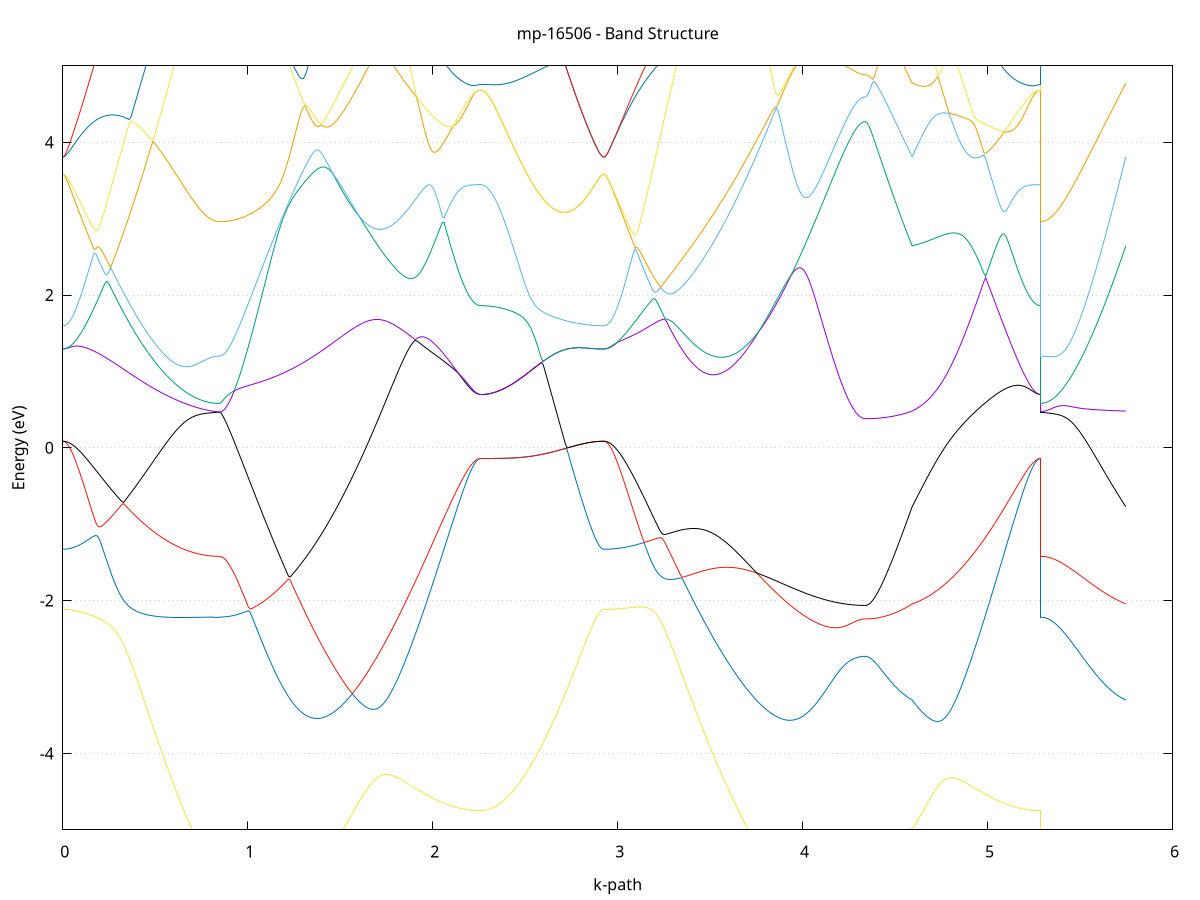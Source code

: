 set title 'mp-16506 - Band Structure'
set xlabel 'k-path'
set ylabel 'Energy (eV)'
set grid y
set yrange [-5:5]
set terminal png size 800,600
set output 'mp-16506_bands_gnuplot.png'
plot '-' using 1:2 with lines notitle, '-' using 1:2 with lines notitle, '-' using 1:2 with lines notitle, '-' using 1:2 with lines notitle, '-' using 1:2 with lines notitle, '-' using 1:2 with lines notitle, '-' using 1:2 with lines notitle, '-' using 1:2 with lines notitle, '-' using 1:2 with lines notitle, '-' using 1:2 with lines notitle, '-' using 1:2 with lines notitle, '-' using 1:2 with lines notitle, '-' using 1:2 with lines notitle, '-' using 1:2 with lines notitle, '-' using 1:2 with lines notitle, '-' using 1:2 with lines notitle, '-' using 1:2 with lines notitle, '-' using 1:2 with lines notitle, '-' using 1:2 with lines notitle, '-' using 1:2 with lines notitle, '-' using 1:2 with lines notitle, '-' using 1:2 with lines notitle, '-' using 1:2 with lines notitle, '-' using 1:2 with lines notitle, '-' using 1:2 with lines notitle, '-' using 1:2 with lines notitle, '-' using 1:2 with lines notitle, '-' using 1:2 with lines notitle, '-' using 1:2 with lines notitle, '-' using 1:2 with lines notitle, '-' using 1:2 with lines notitle, '-' using 1:2 with lines notitle
0.000000 -46.725497
0.009953 -46.725497
0.019905 -46.725497
0.029858 -46.725497
0.039810 -46.725397
0.049763 -46.725397
0.059715 -46.725397
0.069668 -46.725397
0.079621 -46.725397
0.089573 -46.725397
0.099526 -46.725397
0.109478 -46.725297
0.119431 -46.725297
0.129383 -46.725297
0.139336 -46.725297
0.149289 -46.725197
0.159241 -46.725197
0.169194 -46.725197
0.179146 -46.725097
0.189099 -46.725097
0.199051 -46.725097
0.209004 -46.724997
0.218956 -46.724997
0.228909 -46.724997
0.238862 -46.724897
0.248814 -46.724897
0.258767 -46.724797
0.268719 -46.724797
0.278672 -46.724697
0.288624 -46.724697
0.298577 -46.724597
0.308530 -46.724597
0.318482 -46.724497
0.328435 -46.724497
0.338387 -46.724397
0.348340 -46.724397
0.358292 -46.724297
0.368245 -46.724297
0.378198 -46.724197
0.388150 -46.724197
0.398103 -46.724097
0.408055 -46.724097
0.418008 -46.723997
0.427960 -46.723997
0.437913 -46.723897
0.447866 -46.723897
0.457818 -46.723797
0.467771 -46.723797
0.477723 -46.723697
0.487676 -46.723697
0.497628 -46.723597
0.507581 -46.723497
0.517533 -46.723497
0.527486 -46.723397
0.537439 -46.723397
0.547391 -46.723297
0.557344 -46.723297
0.567296 -46.723297
0.577249 -46.723197
0.587201 -46.723197
0.597154 -46.723097
0.607107 -46.723097
0.617059 -46.722997
0.627012 -46.722997
0.636964 -46.722997
0.646917 -46.722897
0.656869 -46.722897
0.666822 -46.722897
0.676775 -46.722797
0.686727 -46.722797
0.696680 -46.722797
0.706632 -46.722697
0.716585 -46.722697
0.726537 -46.722697
0.736490 -46.722697
0.746443 -46.722697
0.756395 -46.722597
0.766348 -46.722597
0.776300 -46.722597
0.786253 -46.722597
0.796205 -46.722597
0.806158 -46.722597
0.816111 -46.722597
0.826063 -46.722597
0.836016 -46.722597
0.845968 -46.722597
0.845968 -46.722597
0.855816 -46.722597
0.865664 -46.722597
0.875512 -46.722597
0.885361 -46.722597
0.895209 -46.722597
0.905057 -46.722597
0.914905 -46.722597
0.924753 -46.722497
0.934601 -46.722497
0.944449 -46.722497
0.954297 -46.722497
0.964145 -46.722497
0.973993 -46.722497
0.983841 -46.722497
0.993690 -46.722497
1.003538 -46.722497
1.013386 -46.722497
1.023234 -46.722397
1.033082 -46.722397
1.042930 -46.722397
1.052778 -46.722397
1.062626 -46.722397
1.072474 -46.722397
1.082322 -46.722397
1.092170 -46.722397
1.102019 -46.722397
1.111867 -46.722397
1.121715 -46.722297
1.131563 -46.722297
1.141411 -46.722297
1.151259 -46.722297
1.161107 -46.722297
1.170955 -46.722297
1.180803 -46.722297
1.190651 -46.722297
1.200499 -46.722297
1.210348 -46.722297
1.220196 -46.722297
1.230044 -46.722197
1.239892 -46.722197
1.249740 -46.722197
1.259588 -46.722197
1.269436 -46.722197
1.279284 -46.722197
1.289132 -46.722197
1.298980 -46.722197
1.308828 -46.722197
1.318677 -46.722197
1.328525 -46.722197
1.338373 -46.722197
1.348221 -46.722197
1.358069 -46.722197
1.367917 -46.722197
1.377765 -46.722197
1.387613 -46.722197
1.397461 -46.722297
1.407309 -46.722297
1.417157 -46.722297
1.427006 -46.722297
1.436854 -46.722297
1.446702 -46.722297
1.456550 -46.722297
1.456550 -46.722297
1.466468 -46.722297
1.476387 -46.722397
1.486305 -46.722397
1.496223 -46.722397
1.506142 -46.722397
1.516060 -46.722497
1.525978 -46.722497
1.535897 -46.722497
1.545815 -46.722497
1.555733 -46.722597
1.565652 -46.722597
1.575570 -46.722597
1.585488 -46.722697
1.595407 -46.722697
1.605325 -46.722697
1.615243 -46.722797
1.625162 -46.722797
1.635080 -46.722797
1.644999 -46.722897
1.654917 -46.722897
1.664835 -46.722997
1.674754 -46.722997
1.684672 -46.722997
1.694590 -46.723097
1.704509 -46.723097
1.714427 -46.723197
1.724345 -46.723197
1.734264 -46.723297
1.744182 -46.723297
1.754100 -46.723397
1.764019 -46.723397
1.773937 -46.723497
1.783855 -46.723497
1.793774 -46.723597
1.803692 -46.723597
1.813611 -46.723697
1.823529 -46.723697
1.833447 -46.723797
1.843366 -46.723797
1.853284 -46.723897
1.863202 -46.723897
1.873121 -46.723997
1.883039 -46.724097
1.892957 -46.724097
1.902876 -46.724197
1.912794 -46.724197
1.922712 -46.724297
1.932631 -46.724297
1.942549 -46.724397
1.952467 -46.724397
1.962386 -46.724397
1.972304 -46.724497
1.982223 -46.724497
1.992141 -46.724597
2.002059 -46.724597
2.011978 -46.724697
2.021896 -46.724697
2.031814 -46.724797
2.041733 -46.724797
2.051651 -46.724797
2.061569 -46.724897
2.071488 -46.724897
2.081406 -46.724897
2.091324 -46.724997
2.101243 -46.724997
2.111161 -46.724997
2.121079 -46.725097
2.130998 -46.725097
2.140916 -46.725097
2.150835 -46.725097
2.160753 -46.725097
2.170671 -46.725097
2.180590 -46.725197
2.190508 -46.725197
2.200426 -46.725197
2.210345 -46.725197
2.220263 -46.725197
2.230181 -46.725197
2.240100 -46.725197
2.250018 -46.725197
2.259936 -46.725197
2.259936 -46.725197
2.269871 -46.725197
2.279805 -46.725197
2.289740 -46.725197
2.299675 -46.725197
2.309609 -46.725197
2.319544 -46.725197
2.329478 -46.725197
2.339413 -46.725197
2.349347 -46.725197
2.359282 -46.725197
2.369216 -46.725197
2.379151 -46.725197
2.389085 -46.725197
2.399020 -46.725197
2.408954 -46.725197
2.418889 -46.725197
2.428824 -46.725197
2.438758 -46.725197
2.448693 -46.725197
2.458627 -46.725197
2.468562 -46.725297
2.478496 -46.725297
2.488431 -46.725297
2.498365 -46.725297
2.508300 -46.725297
2.518234 -46.725297
2.528169 -46.725297
2.538103 -46.725297
2.548038 -46.725297
2.557973 -46.725297
2.567907 -46.725297
2.577842 -46.725297
2.587776 -46.725297
2.597711 -46.725397
2.607645 -46.725397
2.617580 -46.725397
2.627514 -46.725397
2.637449 -46.725397
2.647383 -46.725397
2.657318 -46.725397
2.667253 -46.725397
2.677187 -46.725397
2.687122 -46.725397
2.697056 -46.725397
2.706991 -46.725397
2.716925 -46.725397
2.726860 -46.725397
2.736794 -46.725397
2.746729 -46.725397
2.756663 -46.725397
2.766598 -46.725397
2.776532 -46.725497
2.786467 -46.725497
2.796402 -46.725497
2.806336 -46.725497
2.816271 -46.725497
2.826205 -46.725497
2.836140 -46.725497
2.846074 -46.725497
2.856009 -46.725497
2.865943 -46.725497
2.875878 -46.725497
2.885812 -46.725497
2.895747 -46.725497
2.905681 -46.725497
2.915616 -46.725497
2.925551 -46.725497
2.925551 -46.725497
2.935475 -46.725497
2.945399 -46.725497
2.955323 -46.725497
2.965248 -46.725497
2.975172 -46.725397
2.985096 -46.725397
2.995020 -46.725397
3.004945 -46.725397
3.014869 -46.725397
3.024793 -46.725297
3.034717 -46.725297
3.044642 -46.725297
3.054566 -46.725297
3.064490 -46.725297
3.074414 -46.725197
3.084339 -46.725197
3.094263 -46.725197
3.104187 -46.725097
3.114112 -46.725097
3.124036 -46.725097
3.133960 -46.724997
3.143884 -46.724997
3.153809 -46.724897
3.163733 -46.724897
3.173657 -46.724897
3.183581 -46.724797
3.193506 -46.724797
3.203430 -46.724697
3.213354 -46.724697
3.223278 -46.724597
3.233203 -46.724597
3.243127 -46.724497
3.253051 -46.724497
3.262975 -46.724397
3.272900 -46.724397
3.282824 -46.724297
3.292748 -46.724197
3.302673 -46.724197
3.312597 -46.724097
3.322521 -46.724097
3.332445 -46.723997
3.342370 -46.723997
3.352294 -46.723897
3.362218 -46.723797
3.372142 -46.723797
3.382067 -46.723697
3.391991 -46.723697
3.401915 -46.723597
3.411839 -46.723597
3.421764 -46.723497
3.431688 -46.723497
3.441612 -46.723397
3.451537 -46.723297
3.461461 -46.723297
3.471385 -46.723197
3.481309 -46.723197
3.491234 -46.723097
3.501158 -46.723097
3.511082 -46.722997
3.521006 -46.722997
3.530931 -46.722997
3.540855 -46.722897
3.550779 -46.722897
3.560703 -46.722797
3.570628 -46.722797
3.580552 -46.722697
3.590476 -46.722697
3.600400 -46.722697
3.610325 -46.722597
3.620249 -46.722597
3.630173 -46.722597
3.640098 -46.722497
3.650022 -46.722497
3.659946 -46.722497
3.669870 -46.722497
3.679795 -46.722397
3.689719 -46.722397
3.699643 -46.722397
3.709567 -46.722397
3.719492 -46.722297
3.729416 -46.722297
3.739340 -46.722297
3.749264 -46.722297
3.759189 -46.722297
3.769113 -46.722297
3.779037 -46.722197
3.788961 -46.722197
3.798886 -46.722197
3.808810 -46.722197
3.818734 -46.722197
3.828659 -46.722197
3.838583 -46.722197
3.848507 -46.722197
3.858431 -46.722197
3.868356 -46.722197
3.878280 -46.722197
3.888204 -46.722197
3.898128 -46.722197
3.908053 -46.722197
3.917977 -46.722197
3.927901 -46.722197
3.937825 -46.722197
3.937825 -46.722197
3.947623 -46.722197
3.957420 -46.722197
3.967218 -46.722197
3.977015 -46.722297
3.986812 -46.722297
3.996610 -46.722297
4.006407 -46.722297
4.016205 -46.722297
4.026002 -46.722297
4.035799 -46.722297
4.045597 -46.722297
4.055394 -46.722297
4.065192 -46.722297
4.074989 -46.722397
4.084786 -46.722397
4.094584 -46.722397
4.104381 -46.722397
4.114179 -46.722397
4.123976 -46.722397
4.133773 -46.722397
4.143571 -46.722397
4.153368 -46.722397
4.163166 -46.722497
4.172963 -46.722497
4.182760 -46.722497
4.192558 -46.722497
4.202355 -46.722497
4.212153 -46.722497
4.221950 -46.722497
4.231747 -46.722497
4.241545 -46.722497
4.251342 -46.722497
4.261140 -46.722497
4.270937 -46.722497
4.280734 -46.722497
4.290532 -46.722497
4.300329 -46.722497
4.310127 -46.722597
4.319924 -46.722497
4.329721 -46.722597
4.339519 -46.722597
4.339519 -46.722597
4.349231 -46.722597
4.358944 -46.722597
4.368657 -46.722597
4.378370 -46.722597
4.388082 -46.722597
4.397795 -46.722597
4.407508 -46.722597
4.417220 -46.722597
4.426933 -46.722597
4.436646 -46.722597
4.446359 -46.722597
4.456071 -46.722597
4.465784 -46.722597
4.475497 -46.722597
4.485209 -46.722597
4.494922 -46.722597
4.504635 -46.722597
4.514348 -46.722597
4.524060 -46.722597
4.533773 -46.722597
4.543486 -46.722697
4.553198 -46.722697
4.562911 -46.722697
4.572624 -46.722697
4.582337 -46.722697
4.592049 -46.722697
4.592049 -46.722697
4.601989 -46.722697
4.611928 -46.722697
4.621867 -46.722797
4.631807 -46.722797
4.641746 -46.722797
4.651685 -46.722897
4.661625 -46.722897
4.671564 -46.722897
4.681503 -46.722997
4.691443 -46.722997
4.701382 -46.722997
4.711321 -46.723097
4.721261 -46.723097
4.731200 -46.723197
4.741139 -46.723197
4.751079 -46.723297
4.761018 -46.723297
4.770957 -46.723297
4.780897 -46.723397
4.790836 -46.723397
4.800775 -46.723497
4.810715 -46.723497
4.820654 -46.723597
4.830593 -46.723597
4.840533 -46.723697
4.850472 -46.723697
4.860411 -46.723797
4.870351 -46.723797
4.880290 -46.723897
4.890229 -46.723997
4.900169 -46.723997
4.910108 -46.724097
4.920047 -46.724097
4.929987 -46.724197
4.939926 -46.724197
4.949865 -46.724297
4.959805 -46.724297
4.969744 -46.724397
4.979683 -46.724397
4.989623 -46.724397
4.999562 -46.724497
5.009501 -46.724497
5.019441 -46.724597
5.029380 -46.724597
5.039319 -46.724697
5.049258 -46.724697
5.059198 -46.724797
5.069137 -46.724797
5.079076 -46.724797
5.089016 -46.724897
5.098955 -46.724897
5.108894 -46.724897
5.118834 -46.724997
5.128773 -46.724997
5.138712 -46.724997
5.148652 -46.725097
5.158591 -46.725097
5.168530 -46.725097
5.178470 -46.725097
5.188409 -46.725097
5.198348 -46.725097
5.208288 -46.725197
5.218227 -46.725197
5.228166 -46.725197
5.238106 -46.725197
5.248045 -46.725197
5.257984 -46.725197
5.267924 -46.725197
5.277863 -46.725197
5.287802 -46.725197
5.287802 -46.722597
5.297799 -46.722597
5.307795 -46.722597
5.317792 -46.722597
5.327788 -46.722597
5.337785 -46.722597
5.347782 -46.722597
5.357778 -46.722597
5.367775 -46.722597
5.377771 -46.722597
5.387768 -46.722597
5.397764 -46.722597
5.407761 -46.722597
5.417757 -46.722597
5.427754 -46.722597
5.437750 -46.722597
5.447747 -46.722597
5.457743 -46.722597
5.467740 -46.722597
5.477736 -46.722597
5.487733 -46.722597
5.497729 -46.722597
5.507726 -46.722597
5.517722 -46.722597
5.527719 -46.722597
5.537715 -46.722597
5.547712 -46.722597
5.557708 -46.722597
5.567705 -46.722597
5.577701 -46.722597
5.587698 -46.722597
5.597694 -46.722597
5.607691 -46.722597
5.617687 -46.722597
5.627684 -46.722597
5.637680 -46.722597
5.647677 -46.722597
5.657673 -46.722597
5.667670 -46.722697
5.677666 -46.722697
5.687663 -46.722697
5.697659 -46.722697
5.707656 -46.722697
5.717652 -46.722697
5.727649 -46.722697
5.737645 -46.722697
5.747642 -46.722697
e
0.000000 -46.582797
0.009953 -46.582797
0.019905 -46.582797
0.029858 -46.582797
0.039810 -46.582897
0.049763 -46.582897
0.059715 -46.582897
0.069668 -46.582897
0.079621 -46.582897
0.089573 -46.582897
0.099526 -46.582897
0.109478 -46.582897
0.119431 -46.582897
0.129383 -46.582897
0.139336 -46.582897
0.149289 -46.582897
0.159241 -46.582897
0.169194 -46.582897
0.179146 -46.582997
0.189099 -46.582997
0.199051 -46.582997
0.209004 -46.582997
0.218956 -46.582997
0.228909 -46.582997
0.238862 -46.583097
0.248814 -46.583097
0.258767 -46.583097
0.268719 -46.583097
0.278672 -46.583097
0.288624 -46.583197
0.298577 -46.583197
0.308530 -46.583197
0.318482 -46.583197
0.328435 -46.583197
0.338387 -46.583297
0.348340 -46.583297
0.358292 -46.583297
0.368245 -46.583397
0.378198 -46.583397
0.388150 -46.583397
0.398103 -46.583397
0.408055 -46.583497
0.418008 -46.583497
0.427960 -46.583497
0.437913 -46.583497
0.447866 -46.583497
0.457818 -46.583597
0.467771 -46.583597
0.477723 -46.583597
0.487676 -46.583597
0.497628 -46.583697
0.507581 -46.583697
0.517533 -46.583697
0.527486 -46.583697
0.537439 -46.583797
0.547391 -46.583797
0.557344 -46.583797
0.567296 -46.583797
0.577249 -46.583797
0.587201 -46.583897
0.597154 -46.583897
0.607107 -46.583897
0.617059 -46.583897
0.627012 -46.583997
0.636964 -46.583997
0.646917 -46.583997
0.656869 -46.583997
0.666822 -46.583997
0.676775 -46.583997
0.686727 -46.583997
0.696680 -46.584097
0.706632 -46.584097
0.716585 -46.584097
0.726537 -46.584097
0.736490 -46.584097
0.746443 -46.584097
0.756395 -46.584097
0.766348 -46.584097
0.776300 -46.584097
0.786253 -46.584197
0.796205 -46.584197
0.806158 -46.584197
0.816111 -46.584197
0.826063 -46.584197
0.836016 -46.584197
0.845968 -46.584197
0.845968 -46.584197
0.855816 -46.584197
0.865664 -46.584197
0.875512 -46.584197
0.885361 -46.584197
0.895209 -46.584197
0.905057 -46.584197
0.914905 -46.584197
0.924753 -46.584197
0.934601 -46.584097
0.944449 -46.584097
0.954297 -46.584097
0.964145 -46.584097
0.973993 -46.584097
0.983841 -46.584097
0.993690 -46.584097
1.003538 -46.583997
1.013386 -46.583997
1.023234 -46.583997
1.033082 -46.583997
1.042930 -46.583997
1.052778 -46.583997
1.062626 -46.583897
1.072474 -46.583897
1.082322 -46.583897
1.092170 -46.583897
1.102019 -46.583897
1.111867 -46.583797
1.121715 -46.583797
1.131563 -46.583797
1.141411 -46.583797
1.151259 -46.583797
1.161107 -46.583697
1.170955 -46.583697
1.180803 -46.583697
1.190651 -46.583697
1.200499 -46.583597
1.210348 -46.583597
1.220196 -46.583597
1.230044 -46.583597
1.239892 -46.583497
1.249740 -46.583497
1.259588 -46.583497
1.269436 -46.583397
1.279284 -46.583397
1.289132 -46.583397
1.298980 -46.583297
1.308828 -46.583297
1.318677 -46.583297
1.328525 -46.583197
1.338373 -46.583197
1.348221 -46.583197
1.358069 -46.583097
1.367917 -46.583097
1.377765 -46.583097
1.387613 -46.582997
1.397461 -46.582997
1.407309 -46.582997
1.417157 -46.582897
1.427006 -46.582897
1.436854 -46.582797
1.446702 -46.582797
1.456550 -46.582797
1.456550 -46.582797
1.466468 -46.582697
1.476387 -46.582697
1.486305 -46.582697
1.496223 -46.582597
1.506142 -46.582597
1.516060 -46.582597
1.525978 -46.582497
1.535897 -46.582497
1.545815 -46.582497
1.555733 -46.582397
1.565652 -46.582397
1.575570 -46.582297
1.585488 -46.582297
1.595407 -46.582297
1.605325 -46.582197
1.615243 -46.582197
1.625162 -46.582197
1.635080 -46.582097
1.644999 -46.582097
1.654917 -46.582097
1.664835 -46.581997
1.674754 -46.581997
1.684672 -46.581897
1.694590 -46.581897
1.704509 -46.581897
1.714427 -46.581797
1.724345 -46.581797
1.734264 -46.581797
1.744182 -46.581797
1.754100 -46.581697
1.764019 -46.581697
1.773937 -46.581697
1.783855 -46.581597
1.793774 -46.581597
1.803692 -46.581597
1.813611 -46.581497
1.823529 -46.581497
1.833447 -46.581497
1.843366 -46.581397
1.853284 -46.581397
1.863202 -46.581397
1.873121 -46.581397
1.883039 -46.581397
1.892957 -46.581297
1.902876 -46.581297
1.912794 -46.581297
1.922712 -46.581297
1.932631 -46.581197
1.942549 -46.581197
1.952467 -46.581197
1.962386 -46.581197
1.972304 -46.581197
1.982223 -46.581097
1.992141 -46.581097
2.002059 -46.581097
2.011978 -46.581097
2.021896 -46.581097
2.031814 -46.581097
2.041733 -46.580997
2.051651 -46.580997
2.061569 -46.580997
2.071488 -46.580997
2.081406 -46.580997
2.091324 -46.580997
2.101243 -46.580997
2.111161 -46.580997
2.121079 -46.580997
2.130998 -46.580897
2.140916 -46.580897
2.150835 -46.580897
2.160753 -46.580897
2.170671 -46.580897
2.180590 -46.580897
2.190508 -46.580897
2.200426 -46.580897
2.210345 -46.580897
2.220263 -46.580897
2.230181 -46.580897
2.240100 -46.580897
2.250018 -46.580897
2.259936 -46.580797
2.259936 -46.580797
2.269871 -46.580797
2.279805 -46.580897
2.289740 -46.580897
2.299675 -46.580897
2.309609 -46.580897
2.319544 -46.580897
2.329478 -46.580897
2.339413 -46.580897
2.349347 -46.580997
2.359282 -46.580997
2.369216 -46.580997
2.379151 -46.580997
2.389085 -46.581097
2.399020 -46.581097
2.408954 -46.581097
2.418889 -46.581197
2.428824 -46.581197
2.438758 -46.581197
2.448693 -46.581297
2.458627 -46.581297
2.468562 -46.581397
2.478496 -46.581397
2.488431 -46.581497
2.498365 -46.581497
2.508300 -46.581597
2.518234 -46.581597
2.528169 -46.581697
2.538103 -46.581697
2.548038 -46.581797
2.557973 -46.581797
2.567907 -46.581897
2.577842 -46.581897
2.587776 -46.581897
2.597711 -46.581997
2.607645 -46.581997
2.617580 -46.581997
2.627514 -46.582097
2.637449 -46.582097
2.647383 -46.582197
2.657318 -46.582197
2.667253 -46.582197
2.677187 -46.582297
2.687122 -46.582297
2.697056 -46.582397
2.706991 -46.582397
2.716925 -46.582497
2.726860 -46.582497
2.736794 -46.582497
2.746729 -46.582597
2.756663 -46.582597
2.766598 -46.582597
2.776532 -46.582597
2.786467 -46.582697
2.796402 -46.582697
2.806336 -46.582697
2.816271 -46.582697
2.826205 -46.582797
2.836140 -46.582797
2.846074 -46.582797
2.856009 -46.582797
2.865943 -46.582797
2.875878 -46.582797
2.885812 -46.582797
2.895747 -46.582797
2.905681 -46.582797
2.915616 -46.582797
2.925551 -46.582797
2.925551 -46.582797
2.935475 -46.582797
2.945399 -46.582797
2.955323 -46.582797
2.965248 -46.582897
2.975172 -46.582897
2.985096 -46.582897
2.995020 -46.582897
3.004945 -46.582897
3.014869 -46.582897
3.024793 -46.582897
3.034717 -46.582897
3.044642 -46.582897
3.054566 -46.582897
3.064490 -46.582897
3.074414 -46.582897
3.084339 -46.582997
3.094263 -46.582997
3.104187 -46.582997
3.114112 -46.582997
3.124036 -46.582997
3.133960 -46.582997
3.143884 -46.583097
3.153809 -46.583097
3.163733 -46.583097
3.173657 -46.583097
3.183581 -46.583097
3.193506 -46.583197
3.203430 -46.583197
3.213354 -46.583197
3.223278 -46.583197
3.233203 -46.583197
3.243127 -46.583297
3.253051 -46.583297
3.262975 -46.583297
3.272900 -46.583397
3.282824 -46.583397
3.292748 -46.583397
3.302673 -46.583397
3.312597 -46.583397
3.322521 -46.583497
3.332445 -46.583497
3.342370 -46.583497
3.352294 -46.583497
3.362218 -46.583497
3.372142 -46.583597
3.382067 -46.583597
3.391991 -46.583597
3.401915 -46.583597
3.411839 -46.583697
3.421764 -46.583697
3.431688 -46.583697
3.441612 -46.583697
3.451537 -46.583697
3.461461 -46.583697
3.471385 -46.583697
3.481309 -46.583797
3.491234 -46.583797
3.501158 -46.583797
3.511082 -46.583797
3.521006 -46.583797
3.530931 -46.583797
3.540855 -46.583797
3.550779 -46.583797
3.560703 -46.583797
3.570628 -46.583797
3.580552 -46.583797
3.590476 -46.583797
3.600400 -46.583797
3.610325 -46.583797
3.620249 -46.583797
3.630173 -46.583797
3.640098 -46.583797
3.650022 -46.583797
3.659946 -46.583797
3.669870 -46.583797
3.679795 -46.583797
3.689719 -46.583697
3.699643 -46.583697
3.709567 -46.583697
3.719492 -46.583697
3.729416 -46.583697
3.739340 -46.583597
3.749264 -46.583597
3.759189 -46.583597
3.769113 -46.583597
3.779037 -46.583497
3.788961 -46.583497
3.798886 -46.583497
3.808810 -46.583397
3.818734 -46.583397
3.828659 -46.583397
3.838583 -46.583397
3.848507 -46.583297
3.858431 -46.583297
3.868356 -46.583297
3.878280 -46.583197
3.888204 -46.583197
3.898128 -46.583197
3.908053 -46.583097
3.917977 -46.583097
3.927901 -46.582997
3.937825 -46.582997
3.937825 -46.582997
3.947623 -46.582997
3.957420 -46.582897
3.967218 -46.582897
3.977015 -46.582897
3.986812 -46.582797
3.996610 -46.582797
4.006407 -46.582797
4.016205 -46.582697
4.026002 -46.582697
4.035799 -46.582697
4.045597 -46.582597
4.055394 -46.582597
4.065192 -46.582597
4.074989 -46.582497
4.084786 -46.582497
4.094584 -46.582497
4.104381 -46.582397
4.114179 -46.582397
4.123976 -46.582397
4.133773 -46.582397
4.143571 -46.582297
4.153368 -46.582297
4.163166 -46.582297
4.172963 -46.582297
4.182760 -46.582197
4.192558 -46.582197
4.202355 -46.582197
4.212153 -46.582197
4.221950 -46.582197
4.231747 -46.582197
4.241545 -46.582097
4.251342 -46.582097
4.261140 -46.582097
4.270937 -46.582097
4.280734 -46.582097
4.290532 -46.582097
4.300329 -46.582097
4.310127 -46.582097
4.319924 -46.582097
4.329721 -46.582097
4.339519 -46.582097
4.339519 -46.582097
4.349231 -46.582097
4.358944 -46.582097
4.368657 -46.582097
4.378370 -46.582097
4.388082 -46.582097
4.397795 -46.582097
4.407508 -46.582097
4.417220 -46.582097
4.426933 -46.582097
4.436646 -46.582097
4.446359 -46.582097
4.456071 -46.582097
4.465784 -46.582097
4.475497 -46.582197
4.485209 -46.582197
4.494922 -46.582197
4.504635 -46.582197
4.514348 -46.582197
4.524060 -46.582197
4.533773 -46.582297
4.543486 -46.582297
4.553198 -46.582297
4.562911 -46.582297
4.572624 -46.582297
4.582337 -46.582297
4.592049 -46.582297
4.592049 -46.582297
4.601989 -46.582297
4.611928 -46.582297
4.621867 -46.582297
4.631807 -46.582197
4.641746 -46.582197
4.651685 -46.582197
4.661625 -46.582097
4.671564 -46.582097
4.681503 -46.582097
4.691443 -46.581997
4.701382 -46.581997
4.711321 -46.581997
4.721261 -46.581897
4.731200 -46.581897
4.741139 -46.581897
4.751079 -46.581797
4.761018 -46.581797
4.770957 -46.581797
4.780897 -46.581697
4.790836 -46.581697
4.800775 -46.581697
4.810715 -46.581597
4.820654 -46.581597
4.830593 -46.581597
4.840533 -46.581597
4.850472 -46.581497
4.860411 -46.581497
4.870351 -46.581497
4.880290 -46.581397
4.890229 -46.581397
4.900169 -46.581397
4.910108 -46.581397
4.920047 -46.581297
4.929987 -46.581297
4.939926 -46.581297
4.949865 -46.581297
4.959805 -46.581197
4.969744 -46.581197
4.979683 -46.581197
4.989623 -46.581197
4.999562 -46.581197
5.009501 -46.581097
5.019441 -46.581097
5.029380 -46.581097
5.039319 -46.581097
5.049258 -46.581097
5.059198 -46.581097
5.069137 -46.581097
5.079076 -46.580997
5.089016 -46.580997
5.098955 -46.580997
5.108894 -46.580997
5.118834 -46.580997
5.128773 -46.580997
5.138712 -46.580997
5.148652 -46.580897
5.158591 -46.580897
5.168530 -46.580897
5.178470 -46.580897
5.188409 -46.580897
5.198348 -46.580897
5.208288 -46.580897
5.218227 -46.580897
5.228166 -46.580897
5.238106 -46.580897
5.248045 -46.580897
5.257984 -46.580897
5.267924 -46.580897
5.277863 -46.580897
5.287802 -46.580797
5.287802 -46.584197
5.297799 -46.584197
5.307795 -46.584197
5.317792 -46.584197
5.327788 -46.584097
5.337785 -46.584097
5.347782 -46.584097
5.357778 -46.584097
5.367775 -46.584097
5.377771 -46.584097
5.387768 -46.583997
5.397764 -46.583997
5.407761 -46.583997
5.417757 -46.583997
5.427754 -46.583897
5.437750 -46.583897
5.447747 -46.583897
5.457743 -46.583797
5.467740 -46.583797
5.477736 -46.583697
5.487733 -46.583697
5.497729 -46.583697
5.507726 -46.583597
5.517722 -46.583597
5.527719 -46.583497
5.537715 -46.583497
5.547712 -46.583397
5.557708 -46.583397
5.567705 -46.583297
5.577701 -46.583297
5.587698 -46.583197
5.597694 -46.583197
5.607691 -46.583097
5.617687 -46.582997
5.627684 -46.582997
5.637680 -46.582897
5.647677 -46.582897
5.657673 -46.582797
5.667670 -46.582797
5.677666 -46.582697
5.687663 -46.582697
5.697659 -46.582597
5.707656 -46.582497
5.717652 -46.582497
5.727649 -46.582397
5.737645 -46.582397
5.747642 -46.582297
e
0.000000 -46.570797
0.009953 -46.570797
0.019905 -46.570797
0.029858 -46.570797
0.039810 -46.570797
0.049763 -46.570797
0.059715 -46.570897
0.069668 -46.570897
0.079621 -46.570897
0.089573 -46.570897
0.099526 -46.570897
0.109478 -46.570897
0.119431 -46.570897
0.129383 -46.570897
0.139336 -46.570897
0.149289 -46.570997
0.159241 -46.570997
0.169194 -46.570997
0.179146 -46.570997
0.189099 -46.570997
0.199051 -46.570997
0.209004 -46.571097
0.218956 -46.571097
0.228909 -46.571097
0.238862 -46.571097
0.248814 -46.571097
0.258767 -46.571097
0.268719 -46.571097
0.278672 -46.571197
0.288624 -46.571197
0.298577 -46.571197
0.308530 -46.571197
0.318482 -46.571197
0.328435 -46.571297
0.338387 -46.571297
0.348340 -46.571297
0.358292 -46.571297
0.368245 -46.571297
0.378198 -46.571397
0.388150 -46.571397
0.398103 -46.571397
0.408055 -46.571397
0.418008 -46.571497
0.427960 -46.571497
0.437913 -46.571497
0.447866 -46.571497
0.457818 -46.571597
0.467771 -46.571597
0.477723 -46.571597
0.487676 -46.571597
0.497628 -46.571697
0.507581 -46.571697
0.517533 -46.571697
0.527486 -46.571697
0.537439 -46.571697
0.547391 -46.571797
0.557344 -46.571797
0.567296 -46.571797
0.577249 -46.571797
0.587201 -46.571897
0.597154 -46.571897
0.607107 -46.571897
0.617059 -46.571897
0.627012 -46.571897
0.636964 -46.571997
0.646917 -46.571997
0.656869 -46.571997
0.666822 -46.571997
0.676775 -46.571997
0.686727 -46.571997
0.696680 -46.572097
0.706632 -46.572097
0.716585 -46.572097
0.726537 -46.572097
0.736490 -46.572097
0.746443 -46.572097
0.756395 -46.572097
0.766348 -46.572097
0.776300 -46.572197
0.786253 -46.572197
0.796205 -46.572197
0.806158 -46.572197
0.816111 -46.572197
0.826063 -46.572197
0.836016 -46.572197
0.845968 -46.572197
0.845968 -46.572197
0.855816 -46.572197
0.865664 -46.572197
0.875512 -46.572197
0.885361 -46.572197
0.895209 -46.572197
0.905057 -46.572197
0.914905 -46.572197
0.924753 -46.572197
0.934601 -46.572197
0.944449 -46.572197
0.954297 -46.572297
0.964145 -46.572297
0.973993 -46.572297
0.983841 -46.572297
0.993690 -46.572297
1.003538 -46.572397
1.013386 -46.572397
1.023234 -46.572397
1.033082 -46.572397
1.042930 -46.572397
1.052778 -46.572497
1.062626 -46.572497
1.072474 -46.572497
1.082322 -46.572597
1.092170 -46.572597
1.102019 -46.572597
1.111867 -46.572597
1.121715 -46.572697
1.131563 -46.572697
1.141411 -46.572697
1.151259 -46.572797
1.161107 -46.572797
1.170955 -46.572797
1.180803 -46.572897
1.190651 -46.572897
1.200499 -46.572897
1.210348 -46.572997
1.220196 -46.572997
1.230044 -46.572997
1.239892 -46.573097
1.249740 -46.573097
1.259588 -46.573097
1.269436 -46.573197
1.279284 -46.573197
1.289132 -46.573297
1.298980 -46.573297
1.308828 -46.573297
1.318677 -46.573397
1.328525 -46.573397
1.338373 -46.573397
1.348221 -46.573497
1.358069 -46.573497
1.367917 -46.573497
1.377765 -46.573497
1.387613 -46.573597
1.397461 -46.573597
1.407309 -46.573597
1.417157 -46.573697
1.427006 -46.573697
1.436854 -46.573697
1.446702 -46.573697
1.456550 -46.573697
1.456550 -46.573697
1.466468 -46.573797
1.476387 -46.573797
1.486305 -46.573797
1.496223 -46.573797
1.506142 -46.573797
1.516060 -46.573897
1.525978 -46.573897
1.535897 -46.573897
1.545815 -46.573897
1.555733 -46.573897
1.565652 -46.573897
1.575570 -46.573897
1.585488 -46.573897
1.595407 -46.573897
1.605325 -46.573897
1.615243 -46.573897
1.625162 -46.573897
1.635080 -46.573897
1.644999 -46.573897
1.654917 -46.573897
1.664835 -46.573897
1.674754 -46.573897
1.684672 -46.573897
1.694590 -46.573897
1.704509 -46.573897
1.714427 -46.573897
1.724345 -46.573897
1.734264 -46.573897
1.744182 -46.573897
1.754100 -46.573897
1.764019 -46.573797
1.773937 -46.573797
1.783855 -46.573797
1.793774 -46.573797
1.803692 -46.573797
1.813611 -46.573797
1.823529 -46.573697
1.833447 -46.573697
1.843366 -46.573697
1.853284 -46.573697
1.863202 -46.573697
1.873121 -46.573697
1.883039 -46.573697
1.892957 -46.573597
1.902876 -46.573597
1.912794 -46.573597
1.922712 -46.573597
1.932631 -46.573597
1.942549 -46.573497
1.952467 -46.573497
1.962386 -46.573497
1.972304 -46.573497
1.982223 -46.573497
1.992141 -46.573397
2.002059 -46.573397
2.011978 -46.573397
2.021896 -46.573397
2.031814 -46.573397
2.041733 -46.573297
2.051651 -46.573297
2.061569 -46.573297
2.071488 -46.573297
2.081406 -46.573297
2.091324 -46.573297
2.101243 -46.573197
2.111161 -46.573197
2.121079 -46.573197
2.130998 -46.573197
2.140916 -46.573197
2.150835 -46.573197
2.160753 -46.573197
2.170671 -46.573197
2.180590 -46.573097
2.190508 -46.573097
2.200426 -46.573097
2.210345 -46.573097
2.220263 -46.573097
2.230181 -46.573097
2.240100 -46.573097
2.250018 -46.573097
2.259936 -46.573097
2.259936 -46.573097
2.269871 -46.573097
2.279805 -46.573097
2.289740 -46.573097
2.299675 -46.573097
2.309609 -46.573097
2.319544 -46.573097
2.329478 -46.572997
2.339413 -46.572997
2.349347 -46.572997
2.359282 -46.572897
2.369216 -46.572897
2.379151 -46.572897
2.389085 -46.572797
2.399020 -46.572797
2.408954 -46.572797
2.418889 -46.572697
2.428824 -46.572697
2.438758 -46.572597
2.448693 -46.572597
2.458627 -46.572497
2.468562 -46.572497
2.478496 -46.572397
2.488431 -46.572397
2.498365 -46.572297
2.508300 -46.572297
2.518234 -46.572197
2.528169 -46.572197
2.538103 -46.572097
2.548038 -46.572097
2.557973 -46.572097
2.567907 -46.571997
2.577842 -46.571897
2.587776 -46.571897
2.597711 -46.571897
2.607645 -46.571797
2.617580 -46.571797
2.627514 -46.571697
2.637449 -46.571697
2.647383 -46.571597
2.657318 -46.571597
2.667253 -46.571497
2.677187 -46.571497
2.687122 -46.571397
2.697056 -46.571397
2.706991 -46.571397
2.716925 -46.571297
2.726860 -46.571297
2.736794 -46.571197
2.746729 -46.571197
2.756663 -46.571197
2.766598 -46.571097
2.776532 -46.571097
2.786467 -46.571097
2.796402 -46.571097
2.806336 -46.570997
2.816271 -46.570997
2.826205 -46.570997
2.836140 -46.570897
2.846074 -46.570897
2.856009 -46.570897
2.865943 -46.570897
2.875878 -46.570897
2.885812 -46.570897
2.895747 -46.570897
2.905681 -46.570797
2.915616 -46.570797
2.925551 -46.570797
2.925551 -46.570797
2.935475 -46.570797
2.945399 -46.570797
2.955323 -46.570797
2.965248 -46.570897
2.975172 -46.570797
2.985096 -46.570897
2.995020 -46.570897
3.004945 -46.570897
3.014869 -46.570897
3.024793 -46.570897
3.034717 -46.570897
3.044642 -46.570897
3.054566 -46.570897
3.064490 -46.570897
3.074414 -46.570897
3.084339 -46.570997
3.094263 -46.570997
3.104187 -46.570997
3.114112 -46.570997
3.124036 -46.570997
3.133960 -46.570997
3.143884 -46.571097
3.153809 -46.571097
3.163733 -46.571097
3.173657 -46.571097
3.183581 -46.571097
3.193506 -46.571097
3.203430 -46.571197
3.213354 -46.571197
3.223278 -46.571197
3.233203 -46.571197
3.243127 -46.571197
3.253051 -46.571297
3.262975 -46.571297
3.272900 -46.571297
3.282824 -46.571297
3.292748 -46.571397
3.302673 -46.571397
3.312597 -46.571397
3.322521 -46.571397
3.332445 -46.571497
3.342370 -46.571497
3.352294 -46.571497
3.362218 -46.571497
3.372142 -46.571597
3.382067 -46.571597
3.391991 -46.571597
3.401915 -46.571697
3.411839 -46.571697
3.421764 -46.571697
3.431688 -46.571797
3.441612 -46.571797
3.451537 -46.571797
3.461461 -46.571797
3.471385 -46.571897
3.481309 -46.571897
3.491234 -46.571897
3.501158 -46.571997
3.511082 -46.571997
3.521006 -46.572097
3.530931 -46.572097
3.540855 -46.572097
3.550779 -46.572197
3.560703 -46.572197
3.570628 -46.572197
3.580552 -46.572297
3.590476 -46.572297
3.600400 -46.572297
3.610325 -46.572397
3.620249 -46.572397
3.630173 -46.572397
3.640098 -46.572497
3.650022 -46.572497
3.659946 -46.572597
3.669870 -46.572597
3.679795 -46.572597
3.689719 -46.572697
3.699643 -46.572697
3.709567 -46.572697
3.719492 -46.572797
3.729416 -46.572797
3.739340 -46.572897
3.749264 -46.572897
3.759189 -46.572897
3.769113 -46.572997
3.779037 -46.572997
3.788961 -46.572997
3.798886 -46.573097
3.808810 -46.573097
3.818734 -46.573197
3.828659 -46.573197
3.838583 -46.573197
3.848507 -46.573297
3.858431 -46.573297
3.868356 -46.573297
3.878280 -46.573397
3.888204 -46.573397
3.898128 -46.573397
3.908053 -46.573497
3.917977 -46.573497
3.927901 -46.573497
3.937825 -46.573597
3.937825 -46.573597
3.947623 -46.573597
3.957420 -46.573597
3.967218 -46.573597
3.977015 -46.573697
3.986812 -46.573697
3.996610 -46.573697
4.006407 -46.573797
4.016205 -46.573797
4.026002 -46.573797
4.035799 -46.573797
4.045597 -46.573897
4.055394 -46.573897
4.065192 -46.573897
4.074989 -46.573897
4.084786 -46.573897
4.094584 -46.573897
4.104381 -46.573997
4.114179 -46.573997
4.123976 -46.573997
4.133773 -46.573997
4.143571 -46.573997
4.153368 -46.574097
4.163166 -46.574097
4.172963 -46.574097
4.182760 -46.574097
4.192558 -46.574097
4.202355 -46.574097
4.212153 -46.574097
4.221950 -46.574097
4.231747 -46.574197
4.241545 -46.574197
4.251342 -46.574197
4.261140 -46.574197
4.270937 -46.574197
4.280734 -46.574197
4.290532 -46.574197
4.300329 -46.574197
4.310127 -46.574197
4.319924 -46.574197
4.329721 -46.574197
4.339519 -46.574197
4.339519 -46.574197
4.349231 -46.574197
4.358944 -46.574197
4.368657 -46.574197
4.378370 -46.574197
4.388082 -46.574197
4.397795 -46.574197
4.407508 -46.574197
4.417220 -46.574197
4.426933 -46.574197
4.436646 -46.574097
4.446359 -46.574097
4.456071 -46.574097
4.465784 -46.574097
4.475497 -46.574097
4.485209 -46.574097
4.494922 -46.574097
4.504635 -46.574097
4.514348 -46.573997
4.524060 -46.573997
4.533773 -46.573997
4.543486 -46.573997
4.553198 -46.573897
4.562911 -46.573897
4.572624 -46.573897
4.582337 -46.573897
4.592049 -46.573797
4.592049 -46.573797
4.601989 -46.573797
4.611928 -46.573897
4.621867 -46.573897
4.631807 -46.573897
4.641746 -46.573897
4.651685 -46.573897
4.661625 -46.573897
4.671564 -46.573897
4.681503 -46.573897
4.691443 -46.573897
4.701382 -46.573897
4.711321 -46.573897
4.721261 -46.573897
4.731200 -46.573897
4.741139 -46.573797
4.751079 -46.573797
4.761018 -46.573797
4.770957 -46.573797
4.780897 -46.573797
4.790836 -46.573797
4.800775 -46.573797
4.810715 -46.573797
4.820654 -46.573797
4.830593 -46.573797
4.840533 -46.573797
4.850472 -46.573697
4.860411 -46.573697
4.870351 -46.573697
4.880290 -46.573697
4.890229 -46.573697
4.900169 -46.573697
4.910108 -46.573697
4.920047 -46.573597
4.929987 -46.573597
4.939926 -46.573597
4.949865 -46.573597
4.959805 -46.573497
4.969744 -46.573497
4.979683 -46.573497
4.989623 -46.573497
4.999562 -46.573497
5.009501 -46.573497
5.019441 -46.573397
5.029380 -46.573397
5.039319 -46.573397
5.049258 -46.573397
5.059198 -46.573397
5.069137 -46.573297
5.079076 -46.573297
5.089016 -46.573297
5.098955 -46.573297
5.108894 -46.573297
5.118834 -46.573297
5.128773 -46.573197
5.138712 -46.573197
5.148652 -46.573197
5.158591 -46.573197
5.168530 -46.573197
5.178470 -46.573197
5.188409 -46.573197
5.198348 -46.573197
5.208288 -46.573097
5.218227 -46.573097
5.228166 -46.573097
5.238106 -46.573097
5.248045 -46.573097
5.257984 -46.573097
5.267924 -46.573097
5.277863 -46.573097
5.287802 -46.573097
5.287802 -46.572197
5.297799 -46.572197
5.307795 -46.572197
5.317792 -46.572197
5.327788 -46.572197
5.337785 -46.572197
5.347782 -46.572197
5.357778 -46.572197
5.367775 -46.572297
5.377771 -46.572297
5.387768 -46.572297
5.397764 -46.572297
5.407761 -46.572397
5.417757 -46.572397
5.427754 -46.572397
5.437750 -46.572397
5.447747 -46.572497
5.457743 -46.572497
5.467740 -46.572497
5.477736 -46.572597
5.487733 -46.572597
5.497729 -46.572597
5.507726 -46.572697
5.517722 -46.572697
5.527719 -46.572797
5.537715 -46.572797
5.547712 -46.572897
5.557708 -46.572897
5.567705 -46.572997
5.577701 -46.572997
5.587698 -46.573097
5.597694 -46.573097
5.607691 -46.573197
5.617687 -46.573197
5.627684 -46.573297
5.637680 -46.573297
5.647677 -46.573397
5.657673 -46.573397
5.667670 -46.573497
5.677666 -46.573497
5.687663 -46.573597
5.697659 -46.573597
5.707656 -46.573697
5.717652 -46.573697
5.727649 -46.573697
5.737645 -46.573797
5.747642 -46.573797
e
0.000000 -8.327897
0.009953 -8.327597
0.019905 -8.326697
0.029858 -8.325097
0.039810 -8.322997
0.049763 -8.320197
0.059715 -8.316797
0.069668 -8.312797
0.079621 -8.308097
0.089573 -8.302897
0.099526 -8.297097
0.109478 -8.290597
0.119431 -8.283497
0.129383 -8.275797
0.139336 -8.267497
0.149289 -8.258597
0.159241 -8.249097
0.169194 -8.238897
0.179146 -8.228197
0.189099 -8.216797
0.199051 -8.204797
0.209004 -8.192197
0.218956 -8.178997
0.228909 -8.165197
0.238862 -8.150797
0.248814 -8.135697
0.258767 -8.120097
0.268719 -8.103897
0.278672 -8.086997
0.288624 -8.069597
0.298577 -8.051497
0.308530 -8.032897
0.318482 -8.013597
0.328435 -7.993797
0.338387 -7.973297
0.348340 -7.952297
0.358292 -7.930697
0.368245 -7.908497
0.378198 -7.885697
0.388150 -7.862297
0.398103 -7.838297
0.408055 -7.813697
0.418008 -7.788597
0.427960 -7.762897
0.437913 -7.736697
0.447866 -7.709797
0.457818 -7.682397
0.467771 -7.654497
0.477723 -7.625997
0.487676 -7.596997
0.497628 -7.567397
0.507581 -7.537297
0.517533 -7.506697
0.527486 -7.475597
0.537439 -7.443897
0.547391 -7.411797
0.557344 -7.379297
0.567296 -7.346197
0.577249 -7.312797
0.587201 -7.278897
0.597154 -7.244597
0.607107 -7.209897
0.617059 -7.174897
0.627012 -7.139597
0.636964 -7.103997
0.646917 -7.068197
0.656869 -7.032197
0.666822 -6.996097
0.676775 -6.959997
0.686727 -6.923797
0.696680 -6.887897
0.706632 -6.852097
0.716585 -6.816797
0.726537 -6.781897
0.736490 -6.747897
0.746443 -6.714697
0.756395 -6.682797
0.766348 -6.652497
0.776300 -6.623997
0.786253 -6.597897
0.796205 -6.574597
0.806158 -6.554497
0.816111 -6.538297
0.826063 -6.526297
0.836016 -6.518897
0.845968 -6.516397
0.845968 -6.516397
0.855816 -6.516097
0.865664 -6.514997
0.875512 -6.513297
0.885361 -6.510897
0.895209 -6.507897
0.905057 -6.504097
0.914905 -6.499697
0.924753 -6.494597
0.934601 -6.488797
0.944449 -6.482397
0.954297 -6.475197
0.964145 -6.467397
0.973993 -6.458897
0.983841 -6.449697
0.993690 -6.439897
1.003538 -6.429297
1.013386 -6.418097
1.023234 -6.406197
1.033082 -6.393697
1.042930 -6.380497
1.052778 -6.366597
1.062626 -6.351997
1.072474 -6.336697
1.082322 -6.320797
1.092170 -6.304197
1.102019 -6.286997
1.111867 -6.268997
1.121715 -6.250397
1.131563 -6.231197
1.141411 -6.211297
1.151259 -6.190697
1.161107 -6.169497
1.170955 -6.147497
1.180803 -6.124997
1.190651 -6.101797
1.200499 -6.077897
1.210348 -6.053397
1.220196 -6.028197
1.230044 -6.002397
1.239892 -5.975997
1.249740 -5.948897
1.259588 -5.921097
1.269436 -5.892697
1.279284 -5.863697
1.289132 -5.834097
1.298980 -5.803897
1.308828 -5.772997
1.318677 -5.741497
1.328525 -5.709397
1.338373 -5.703597
1.348221 -5.728897
1.358069 -5.755497
1.367917 -5.783297
1.377765 -5.812197
1.387613 -5.842097
1.397461 -5.872897
1.407309 -5.904697
1.417157 -5.937197
1.427006 -5.970497
1.436854 -6.004397
1.446702 -6.038997
1.456550 -6.073997
1.456550 -6.073997
1.466468 -6.109797
1.476387 -6.145897
1.486305 -6.182397
1.496223 -6.219097
1.506142 -6.255997
1.516060 -6.293097
1.525978 -6.330297
1.535897 -6.367597
1.545815 -6.404797
1.555733 -6.442097
1.565652 -6.479197
1.575570 -6.516197
1.585488 -6.553097
1.595407 -6.589897
1.605325 -6.626397
1.615243 -6.662697
1.625162 -6.698697
1.635080 -6.734397
1.644999 -6.769797
1.654917 -6.804897
1.664835 -6.839697
1.674754 -6.873997
1.684672 -6.907997
1.694590 -6.941597
1.704509 -6.974797
1.714427 -7.007597
1.724345 -7.039897
1.734264 -7.071697
1.744182 -7.103097
1.754100 -7.133997
1.764019 -7.164397
1.773937 -7.194297
1.783855 -7.223697
1.793774 -7.252597
1.803692 -7.280997
1.813611 -7.308797
1.823529 -7.336097
1.833447 -7.362897
1.843366 -7.389097
1.853284 -7.414797
1.863202 -7.439797
1.873121 -7.464397
1.883039 -7.488297
1.892957 -7.511697
1.902876 -7.534497
1.912794 -7.556697
1.922712 -7.578297
1.932631 -7.599297
1.942549 -7.619797
1.952467 -7.639597
1.962386 -7.658797
1.972304 -7.677397
1.982223 -7.695497
1.992141 -7.712897
2.002059 -7.729597
2.011978 -7.745797
2.021896 -7.761397
2.031814 -7.776297
2.041733 -7.790597
2.051651 -7.804297
2.061569 -7.817397
2.071488 -7.829797
2.081406 -7.841597
2.091324 -7.852797
2.101243 -7.863297
2.111161 -7.873197
2.121079 -7.882497
2.130998 -7.891097
2.140916 -7.899097
2.150835 -7.906497
2.160753 -7.913197
2.170671 -7.919297
2.180590 -7.924797
2.190508 -7.929597
2.200426 -7.933697
2.210345 -7.937297
2.220263 -7.940197
2.230181 -7.942397
2.240100 -7.943997
2.250018 -7.944997
2.259936 -7.945297
2.259936 -7.945297
2.269871 -7.945597
2.279805 -7.946397
2.289740 -7.947697
2.299675 -7.949597
2.309609 -7.951897
2.319544 -7.954797
2.329478 -7.958197
2.339413 -7.962097
2.349347 -7.966397
2.359282 -7.971197
2.369216 -7.976397
2.379151 -7.981997
2.389085 -7.987997
2.399020 -7.994397
2.408954 -8.001097
2.418889 -8.008097
2.428824 -8.015497
2.438758 -8.023097
2.448693 -8.030897
2.458627 -8.038997
2.468562 -8.047297
2.478496 -8.055697
2.488431 -8.064297
2.498365 -8.073097
2.508300 -8.081897
2.518234 -8.090797
2.528169 -8.099797
2.538103 -8.108797
2.548038 -8.117797
2.557973 -8.126797
2.567907 -8.135797
2.577842 -8.144697
2.587776 -8.153597
2.597711 -8.162397
2.607645 -8.171097
2.617580 -8.179597
2.627514 -8.188097
2.637449 -8.196397
2.647383 -8.204497
2.657318 -8.212497
2.667253 -8.220197
2.677187 -8.227797
2.687122 -8.235097
2.697056 -8.242297
2.706991 -8.249197
2.716925 -8.255897
2.726860 -8.262397
2.736794 -8.268497
2.746729 -8.274397
2.756663 -8.279997
2.766598 -8.285397
2.776532 -8.290397
2.786467 -8.295097
2.796402 -8.299597
2.806336 -8.303697
2.816271 -8.307497
2.826205 -8.310997
2.836140 -8.314197
2.846074 -8.317097
2.856009 -8.319597
2.865943 -8.321797
2.875878 -8.323697
2.885812 -8.325197
2.895747 -8.326397
2.905681 -8.327197
2.915616 -8.327697
2.925551 -8.327897
2.925551 -8.327897
2.935475 -8.327597
2.945399 -8.326597
2.955323 -8.325097
2.965248 -8.322797
2.975172 -8.319997
2.985096 -8.316497
2.995020 -8.312397
3.004945 -8.307597
3.014869 -8.302297
3.024793 -8.296197
3.034717 -8.289597
3.044642 -8.282297
3.054566 -8.274397
3.064490 -8.265897
3.074414 -8.256697
3.084339 -8.246997
3.094263 -8.236497
3.104187 -8.225497
3.114112 -8.213797
3.124036 -8.201597
3.133960 -8.188597
3.143884 -8.175097
3.153809 -8.160997
3.163733 -8.146197
3.173657 -8.130797
3.183581 -8.114697
3.193506 -8.098097
3.203430 -8.080797
3.213354 -8.062997
3.223278 -8.044497
3.233203 -8.025397
3.243127 -8.005697
3.253051 -7.985297
3.262975 -7.964397
3.272900 -7.942897
3.282824 -7.920697
3.292748 -7.897997
3.302673 -7.874597
3.312597 -7.850697
3.322521 -7.826097
3.332445 -7.800997
3.342370 -7.775197
3.352294 -7.748897
3.362218 -7.721997
3.372142 -7.694497
3.382067 -7.666497
3.391991 -7.637797
3.401915 -7.608597
3.411839 -7.578797
3.421764 -7.548397
3.431688 -7.517497
3.441612 -7.486097
3.451537 -7.453997
3.461461 -7.421497
3.471385 -7.388297
3.481309 -7.354697
3.491234 -7.320497
3.501158 -7.285797
3.511082 -7.250497
3.521006 -7.214797
3.530931 -7.178497
3.540855 -7.141797
3.550779 -7.104597
3.560703 -7.066797
3.570628 -7.028597
3.580552 -6.989997
3.590476 -6.950897
3.600400 -6.911297
3.610325 -6.871397
3.620249 -6.830997
3.630173 -6.790197
3.640098 -6.748997
3.650022 -6.707397
3.659946 -6.665497
3.669870 -6.623197
3.679795 -6.580697
3.689719 -6.537797
3.699643 -6.494597
3.709567 -6.451197
3.719492 -6.407597
3.729416 -6.363797
3.739340 -6.319797
3.749264 -6.275697
3.759189 -6.231497
3.769113 -6.187197
3.779037 -6.142897
3.788961 -6.098597
3.798886 -6.054397
3.808810 -6.010297
3.818734 -5.966397
3.828659 -5.922697
3.838583 -5.879397
3.848507 -5.836297
3.858431 -5.793797
3.868356 -5.751697
3.878280 -5.710197
3.888204 -5.712697
3.898128 -5.744897
3.908053 -5.776397
3.917977 -5.807197
3.927901 -5.837297
3.937825 -5.866697
3.937825 -5.866697
3.947623 -5.894997
3.957420 -5.922597
3.967218 -5.949497
3.977015 -5.975797
3.986812 -6.001297
3.996610 -6.026197
4.006407 -6.050297
4.016205 -6.073797
4.026002 -6.096597
4.035799 -6.118697
4.045597 -6.140097
4.055394 -6.160697
4.065192 -6.180697
4.074989 -6.199997
4.084786 -6.218597
4.094584 -6.236497
4.104381 -6.253697
4.114179 -6.270197
4.123976 -6.285997
4.133773 -6.301097
4.143571 -6.315497
4.153368 -6.329197
4.163166 -6.342197
4.172963 -6.354497
4.182760 -6.366097
4.192558 -6.376997
4.202355 -6.387197
4.212153 -6.396697
4.221950 -6.405497
4.231747 -6.413597
4.241545 -6.420897
4.251342 -6.427597
4.261140 -6.433597
4.270937 -6.438897
4.280734 -6.443497
4.290532 -6.447297
4.300329 -6.450497
4.310127 -6.452997
4.319924 -6.454697
4.329721 -6.455797
4.339519 -6.456097
4.339519 -6.456097
4.349231 -6.456197
4.358944 -6.456597
4.368657 -6.457097
4.378370 -6.457897
4.388082 -6.458997
4.397795 -6.460297
4.407508 -6.461897
4.417220 -6.463697
4.426933 -6.465797
4.436646 -6.468297
4.446359 -6.470997
4.456071 -6.474097
4.465784 -6.477597
4.475497 -6.481397
4.485209 -6.485597
4.494922 -6.490297
4.504635 -6.495397
4.514348 -6.500997
4.524060 -6.507097
4.533773 -6.513697
4.543486 -6.520797
4.553198 -6.528497
4.562911 -6.536797
4.572624 -6.545697
4.582337 -6.555097
4.592049 -6.565197
4.592049 -6.565197
4.601989 -6.590097
4.611928 -6.616497
4.621867 -6.644097
4.631807 -6.672697
4.641746 -6.702197
4.651685 -6.732397
4.661625 -6.763097
4.671564 -6.794197
4.681503 -6.825497
4.691443 -6.856997
4.701382 -6.888597
4.711321 -6.920197
4.721261 -6.951697
4.731200 -6.983097
4.741139 -7.014297
4.751079 -7.045297
4.761018 -7.075997
4.770957 -7.106397
4.780897 -7.136497
4.790836 -7.166197
4.800775 -7.195597
4.810715 -7.224497
4.820654 -7.252897
4.830593 -7.280997
4.840533 -7.308497
4.850472 -7.335597
4.860411 -7.362197
4.870351 -7.388197
4.880290 -7.413797
4.890229 -7.438797
4.900169 -7.463197
4.910108 -7.487097
4.920047 -7.510497
4.929987 -7.533297
4.939926 -7.555497
4.949865 -7.577097
4.959805 -7.598197
4.969744 -7.618597
4.979683 -7.638497
4.989623 -7.657797
4.999562 -7.676397
5.009501 -7.694497
5.019441 -7.711997
5.029380 -7.728797
5.039319 -7.744997
5.049258 -7.760597
5.059198 -7.775597
5.069137 -7.789997
5.079076 -7.803697
5.089016 -7.816797
5.098955 -7.829297
5.108894 -7.841197
5.118834 -7.852397
5.128773 -7.862997
5.138712 -7.872897
5.148652 -7.882197
5.158591 -7.890897
5.168530 -7.898897
5.178470 -7.906297
5.188409 -7.913097
5.198348 -7.919197
5.208288 -7.924697
5.218227 -7.929497
5.228166 -7.933697
5.238106 -7.937197
5.248045 -7.940097
5.257984 -7.942397
5.267924 -7.943997
5.277863 -7.944997
5.287802 -7.945297
5.287802 -6.516397
5.297799 -6.516397
5.307795 -6.516197
5.317792 -6.515997
5.327788 -6.515697
5.337785 -6.515297
5.347782 -6.514897
5.357778 -6.514297
5.367775 -6.513697
5.377771 -6.513097
5.387768 -6.512397
5.397764 -6.511597
5.407761 -6.510797
5.417757 -6.509997
5.427754 -6.509197
5.437750 -6.508297
5.447747 -6.507497
5.457743 -6.506597
5.467740 -6.505797
5.477736 -6.505097
5.487733 -6.504397
5.497729 -6.503797
5.507726 -6.503197
5.517722 -6.502797
5.527719 -6.502497
5.537715 -6.502397
5.547712 -6.502397
5.557708 -6.502597
5.567705 -6.502897
5.577701 -6.503497
5.587698 -6.504397
5.597694 -6.505497
5.607691 -6.506897
5.617687 -6.508497
5.627684 -6.510497
5.637680 -6.512797
5.647677 -6.515497
5.657673 -6.518597
5.667670 -6.521997
5.677666 -6.525897
5.687663 -6.530097
5.697659 -6.534797
5.707656 -6.539997
5.717652 -6.545597
5.727649 -6.551597
5.737645 -6.558197
5.747642 -6.565197
e
0.000000 -2.115297
0.009953 -2.115697
0.019905 -2.116797
0.029858 -2.118597
0.039810 -2.121097
0.049763 -2.124297
0.059715 -2.128097
0.069668 -2.132497
0.079621 -2.137597
0.089573 -2.143197
0.099526 -2.149297
0.109478 -2.155997
0.119431 -2.163097
0.129383 -2.170697
0.139336 -2.178797
0.149289 -2.187397
0.159241 -2.196397
0.169194 -2.205897
0.179146 -2.215997
0.189099 -2.226697
0.199051 -2.237997
0.209004 -2.250197
0.218956 -2.263397
0.228909 -2.277697
0.238862 -2.293397
0.248814 -2.310897
0.258767 -2.330597
0.268719 -2.352897
0.278672 -2.378497
0.288624 -2.407897
0.298577 -2.441697
0.308530 -2.480397
0.318482 -2.524197
0.328435 -2.572897
0.338387 -2.626297
0.348340 -2.683797
0.358292 -2.744697
0.368245 -2.808397
0.378198 -2.874297
0.388150 -2.941897
0.398103 -3.010697
0.408055 -3.080397
0.418008 -3.150797
0.427960 -3.221597
0.437913 -3.292697
0.447866 -3.363797
0.457818 -3.434997
0.467771 -3.505997
0.477723 -3.576797
0.487676 -3.647297
0.497628 -3.717497
0.507581 -3.787397
0.517533 -3.856697
0.527486 -3.925697
0.537439 -3.994097
0.547391 -4.061897
0.557344 -4.129197
0.567296 -4.195797
0.577249 -4.261797
0.587201 -4.327097
0.597154 -4.391697
0.607107 -4.455597
0.617059 -4.518697
0.627012 -4.580897
0.636964 -4.642197
0.646917 -4.702597
0.656869 -4.761997
0.666822 -4.820397
0.676775 -4.877597
0.686727 -4.933597
0.696680 -4.988297
0.706632 -5.041597
0.716585 -5.093297
0.726537 -5.143197
0.736490 -5.191197
0.746443 -5.237097
0.756395 -5.280497
0.766348 -5.321097
0.776300 -5.358697
0.786253 -5.392697
0.796205 -5.422697
0.806158 -5.448197
0.816111 -5.468697
0.826063 -5.483797
0.836016 -5.492997
0.845968 -5.496097
0.845968 -5.496097
0.855816 -5.495997
0.865664 -5.495697
0.875512 -5.495297
0.885361 -5.494597
0.895209 -5.493797
0.905057 -5.492897
0.914905 -5.491797
0.924753 -5.490497
0.934601 -5.488997
0.944449 -5.487497
0.954297 -5.485797
0.964145 -5.483997
0.973993 -5.482197
0.983841 -5.480297
0.993690 -5.478297
1.003538 -5.476297
1.013386 -5.474297
1.023234 -5.472297
1.033082 -5.470397
1.042930 -5.468597
1.052778 -5.466897
1.062626 -5.465397
1.072474 -5.463997
1.082322 -5.462897
1.092170 -5.462097
1.102019 -5.461597
1.111867 -5.461597
1.121715 -5.461897
1.131563 -5.462797
1.141411 -5.464197
1.151259 -5.466197
1.161107 -5.468897
1.170955 -5.472397
1.180803 -5.476697
1.190651 -5.481897
1.200499 -5.487997
1.210348 -5.495197
1.220196 -5.503497
1.230044 -5.512897
1.239892 -5.523497
1.249740 -5.535397
1.259588 -5.548597
1.269436 -5.563197
1.279284 -5.579097
1.289132 -5.596397
1.298980 -5.615097
1.308828 -5.635197
1.318677 -5.656597
1.328525 -5.679397
1.338373 -5.676697
1.348221 -5.643397
1.358069 -5.609597
1.367917 -5.575097
1.377765 -5.540097
1.387613 -5.504497
1.397461 -5.468297
1.407309 -5.431597
1.417157 -5.394397
1.427006 -5.356597
1.436854 -5.318397
1.446702 -5.279697
1.456550 -5.240497
1.456550 -5.240497
1.466468 -5.200497
1.476387 -5.160197
1.486305 -5.119397
1.496223 -5.078297
1.506142 -5.036897
1.516060 -4.995197
1.525978 -4.953197
1.535897 -4.911097
1.545815 -4.868897
1.555733 -4.826697
1.565652 -4.784497
1.575570 -4.742497
1.585488 -4.700897
1.595407 -4.659597
1.605325 -4.619097
1.615243 -4.579397
1.625162 -4.540797
1.635080 -4.503497
1.644999 -4.467997
1.654917 -4.434397
1.664835 -4.403397
1.674754 -4.375097
1.684672 -4.349997
1.694590 -4.328297
1.704509 -4.310397
1.714427 -4.296397
1.724345 -4.286197
1.734264 -4.279697
1.744182 -4.276697
1.754100 -4.276797
1.764019 -4.279697
1.773937 -4.285097
1.783855 -4.292497
1.793774 -4.301697
1.803692 -4.312297
1.813611 -4.323997
1.823529 -4.336697
1.833447 -4.350097
1.843366 -4.363997
1.853284 -4.378297
1.863202 -4.392897
1.873121 -4.407697
1.883039 -4.422597
1.892957 -4.437397
1.902876 -4.452297
1.912794 -4.466997
1.922712 -4.481497
1.932631 -4.495897
1.942549 -4.509997
1.952467 -4.523797
1.962386 -4.537397
1.972304 -4.550597
1.982223 -4.563497
1.992141 -4.576097
2.002059 -4.588297
2.011978 -4.600097
2.021896 -4.611497
2.031814 -4.622497
2.041733 -4.633097
2.051651 -4.643197
2.061569 -4.652897
2.071488 -4.662197
2.081406 -4.670997
2.091324 -4.679397
2.101243 -4.687297
2.111161 -4.694797
2.121079 -4.701797
2.130998 -4.708297
2.140916 -4.714397
2.150835 -4.719997
2.160753 -4.725097
2.170671 -4.729697
2.180590 -4.733797
2.190508 -4.737497
2.200426 -4.740697
2.210345 -4.743397
2.220263 -4.745597
2.230181 -4.747297
2.240100 -4.748497
2.250018 -4.749197
2.259936 -4.749497
2.259936 -4.749497
2.269871 -4.748597
2.279805 -4.746097
2.289740 -4.741797
2.299675 -4.735797
2.309609 -4.728097
2.319544 -4.718797
2.329478 -4.707697
2.339413 -4.694997
2.349347 -4.680697
2.359282 -4.664797
2.369216 -4.647197
2.379151 -4.628097
2.389085 -4.607397
2.399020 -4.585097
2.408954 -4.561297
2.418889 -4.536097
2.428824 -4.509397
2.438758 -4.481297
2.448693 -4.451697
2.458627 -4.420797
2.468562 -4.388497
2.478496 -4.354897
2.488431 -4.319997
2.498365 -4.283797
2.508300 -4.246297
2.518234 -4.207697
2.528169 -4.167797
2.538103 -4.126797
2.548038 -4.084697
2.557973 -4.041397
2.567907 -3.996997
2.577842 -3.951497
2.587776 -3.904897
2.597711 -3.857397
2.607645 -3.808897
2.617580 -3.759297
2.627514 -3.708797
2.637449 -3.657297
2.647383 -3.604997
2.657318 -3.551697
2.667253 -3.497597
2.677187 -3.442697
2.687122 -3.386897
2.697056 -3.330497
2.706991 -3.273197
2.716925 -3.215197
2.726860 -3.156597
2.736794 -3.097397
2.746729 -3.037497
2.756663 -2.977097
2.766598 -2.916297
2.776532 -2.855097
2.786467 -2.793497
2.796402 -2.731797
2.806336 -2.670097
2.816271 -2.608497
2.826205 -2.547297
2.836140 -2.486697
2.846074 -2.427297
2.856009 -2.369497
2.865943 -2.313997
2.875878 -2.261997
2.885812 -2.214797
2.895747 -2.174297
2.905681 -2.142697
2.915616 -2.122397
2.925551 -2.115297
2.925551 -2.115297
2.935475 -2.115197
2.945399 -2.114797
2.955323 -2.114097
2.965248 -2.113197
2.975172 -2.111997
2.985096 -2.110597
2.995020 -2.108997
3.004945 -2.107097
3.014869 -2.105097
3.024793 -2.102897
3.034717 -2.100497
3.044642 -2.098097
3.054566 -2.095597
3.064490 -2.093097
3.074414 -2.090697
3.084339 -2.088397
3.094263 -2.086397
3.104187 -2.084797
3.114112 -2.083697
3.124036 -2.083397
3.133960 -2.084097
3.143884 -2.086097
3.153809 -2.089997
3.163733 -2.096097
3.173657 -2.105297
3.183581 -2.118297
3.193506 -2.135897
3.203430 -2.159097
3.213354 -2.188297
3.223278 -2.223897
3.233203 -2.265597
3.243127 -2.312697
3.253051 -2.364497
3.262975 -2.419997
3.272900 -2.478397
3.282824 -2.538897
3.292748 -2.601097
3.302673 -2.664397
3.312597 -2.728497
3.322521 -2.793097
3.332445 -2.858097
3.342370 -2.923097
3.352294 -2.988197
3.362218 -3.053197
3.372142 -3.117997
3.382067 -3.182597
3.391991 -3.246797
3.401915 -3.310697
3.411839 -3.374197
3.421764 -3.437297
3.431688 -3.499897
3.441612 -3.561997
3.451537 -3.623597
3.461461 -3.684697
3.471385 -3.745197
3.481309 -3.805197
3.491234 -3.864597
3.501158 -3.923397
3.511082 -3.981697
3.521006 -4.039397
3.530931 -4.096397
3.540855 -4.152797
3.550779 -4.208697
3.560703 -4.263897
3.570628 -4.318397
3.580552 -4.372297
3.590476 -4.425597
3.600400 -4.478297
3.610325 -4.530297
3.620249 -4.581597
3.630173 -4.632297
3.640098 -4.682397
3.650022 -4.731697
3.659946 -4.780397
3.669870 -4.828497
3.679795 -4.875897
3.689719 -4.922597
3.699643 -4.968597
3.709567 -5.013897
3.719492 -5.058597
3.729416 -5.102597
3.739340 -5.145897
3.749264 -5.188497
3.759189 -5.230497
3.769113 -5.271697
3.779037 -5.312297
3.788961 -5.352197
3.798886 -5.391397
3.808810 -5.429897
3.818734 -5.467697
3.828659 -5.504797
3.838583 -5.541197
3.848507 -5.576897
3.858431 -5.611897
3.868356 -5.646197
3.878280 -5.679797
3.888204 -5.669397
3.898128 -5.629397
3.908053 -5.590197
3.917977 -5.551997
3.927901 -5.514797
3.937825 -5.478697
3.937825 -5.478697
3.947623 -5.444297
3.957420 -5.411097
3.967218 -5.379297
3.977015 -5.348897
3.986812 -5.319897
3.996610 -5.292497
4.006407 -5.266697
4.016205 -5.242397
4.026002 -5.219797
4.035799 -5.198697
4.045597 -5.179197
4.055394 -5.161297
4.065192 -5.144897
4.074989 -5.129897
4.084786 -5.116297
4.094584 -5.104097
4.104381 -5.093097
4.114179 -5.083197
4.123976 -5.074397
4.133773 -5.066697
4.143571 -5.059797
4.153368 -5.053797
4.163166 -5.048497
4.172963 -5.043897
4.182760 -5.039997
4.192558 -5.036597
4.202355 -5.033597
4.212153 -5.031197
4.221950 -5.028997
4.231747 -5.027297
4.241545 -5.025797
4.251342 -5.024597
4.261140 -5.023497
4.270937 -5.022697
4.280734 -5.022097
4.290532 -5.021497
4.300329 -5.021097
4.310127 -5.020797
4.319924 -5.020597
4.329721 -5.020497
4.339519 -5.020497
4.339519 -5.020497
4.349231 -5.020497
4.358944 -5.020497
4.368657 -5.020497
4.378370 -5.020497
4.388082 -5.020597
4.397795 -5.020497
4.407508 -5.020497
4.417220 -5.020497
4.426933 -5.020397
4.436646 -5.020197
4.446359 -5.019997
4.456071 -5.019597
4.465784 -5.019197
4.475497 -5.018597
4.485209 -5.017797
4.494922 -5.016797
4.504635 -5.015597
4.514348 -5.014197
4.524060 -5.012397
4.533773 -5.010297
4.543486 -5.007897
4.553198 -5.005097
4.562911 -5.001797
4.572624 -4.997997
4.582337 -4.993797
4.592049 -4.988997
4.592049 -4.988997
4.601989 -4.954297
4.611928 -4.917397
4.621867 -4.878597
4.631807 -4.838397
4.641746 -4.796897
4.651685 -4.754597
4.661625 -4.711797
4.671564 -4.668797
4.681503 -4.626097
4.691443 -4.584097
4.701382 -4.543297
4.711321 -4.504197
4.721261 -4.467597
4.731200 -4.433897
4.741139 -4.403797
4.751079 -4.377897
4.761018 -4.356497
4.770957 -4.339897
4.780897 -4.328097
4.790836 -4.320797
4.800775 -4.317697
4.810715 -4.318097
4.820654 -4.321697
4.830593 -4.327697
4.840533 -4.335997
4.850472 -4.345797
4.860411 -4.356997
4.870351 -4.369197
4.880290 -4.382197
4.890229 -4.395697
4.900169 -4.409697
4.910108 -4.423897
4.920047 -4.438297
4.929987 -4.452697
4.939926 -4.467197
4.949865 -4.481497
4.959805 -4.495597
4.969744 -4.509597
4.979683 -4.523397
4.989623 -4.536897
4.999562 -4.550197
5.009501 -4.562997
5.019441 -4.575597
5.029380 -4.587797
5.039319 -4.599597
5.049258 -4.610997
5.059198 -4.621997
5.069137 -4.632597
5.079076 -4.642797
5.089016 -4.652497
5.098955 -4.661897
5.108894 -4.670697
5.118834 -4.679097
5.128773 -4.687097
5.138712 -4.694597
5.148652 -4.701597
5.158591 -4.708197
5.168530 -4.714197
5.178470 -4.719797
5.188409 -4.724997
5.198348 -4.729597
5.208288 -4.733797
5.218227 -4.737497
5.228166 -4.740597
5.238106 -4.743297
5.248045 -4.745597
5.257984 -4.747297
5.267924 -4.748497
5.277863 -4.749197
5.287802 -4.749497
5.287802 -5.496097
5.297799 -5.495797
5.307795 -5.495097
5.317792 -5.493797
5.327788 -5.492097
5.337785 -5.489797
5.347782 -5.487097
5.357778 -5.483797
5.367775 -5.479997
5.377771 -5.475797
5.387768 -5.470997
5.397764 -5.465797
5.407761 -5.459997
5.417757 -5.453797
5.427754 -5.447097
5.437750 -5.439797
5.447747 -5.432097
5.457743 -5.423897
5.467740 -5.415297
5.477736 -5.406097
5.487733 -5.396397
5.497729 -5.386297
5.507726 -5.375697
5.517722 -5.364597
5.527719 -5.353097
5.537715 -5.341097
5.547712 -5.328597
5.557708 -5.315697
5.567705 -5.302297
5.577701 -5.288397
5.587698 -5.274097
5.597694 -5.259397
5.607691 -5.244197
5.617687 -5.228597
5.627684 -5.212597
5.637680 -5.196097
5.647677 -5.179197
5.657673 -5.161897
5.667670 -5.144197
5.677666 -5.126197
5.687663 -5.107697
5.697659 -5.088797
5.707656 -5.069597
5.717652 -5.049997
5.727649 -5.029997
5.737645 -5.009697
5.747642 -4.988997
e
0.000000 -1.327997
0.009953 -1.327297
0.019905 -1.325097
0.029858 -1.321597
0.039810 -1.316597
0.049763 -1.310197
0.059715 -1.302497
0.069668 -1.293597
0.079621 -1.283397
0.089573 -1.271997
0.099526 -1.259497
0.109478 -1.245997
0.119431 -1.231597
0.129383 -1.216397
0.139336 -1.200497
0.149289 -1.184397
0.159241 -1.168597
0.169194 -1.154697
0.179146 -1.147197
0.189099 -1.159597
0.199051 -1.205197
0.209004 -1.270197
0.218956 -1.341397
0.228909 -1.413997
0.238862 -1.486197
0.248814 -1.556997
0.258767 -1.625697
0.268719 -1.691697
0.278672 -1.754197
0.288624 -1.812497
0.298577 -1.865897
0.308530 -1.913997
0.318482 -1.956597
0.328435 -1.993597
0.338387 -2.025397
0.348340 -2.052497
0.358292 -2.075497
0.368245 -2.095097
0.378198 -2.111897
0.388150 -2.126197
0.398103 -2.138697
0.408055 -2.149397
0.418008 -2.158897
0.427960 -2.167097
0.437913 -2.174397
0.447866 -2.180797
0.457818 -2.186497
0.467771 -2.191497
0.477723 -2.195897
0.487676 -2.199797
0.497628 -2.203297
0.507581 -2.206297
0.517533 -2.208997
0.527486 -2.211297
0.537439 -2.213397
0.547391 -2.215097
0.557344 -2.216597
0.567296 -2.217797
0.577249 -2.218797
0.587201 -2.219697
0.597154 -2.220297
0.607107 -2.220797
0.617059 -2.221097
0.627012 -2.221297
0.636964 -2.221397
0.646917 -2.221397
0.656869 -2.221297
0.666822 -2.221097
0.676775 -2.220897
0.686727 -2.220597
0.696680 -2.220197
0.706632 -2.219897
0.716585 -2.219497
0.726537 -2.219097
0.736490 -2.218697
0.746443 -2.218297
0.756395 -2.217897
0.766348 -2.217597
0.776300 -2.217197
0.786253 -2.216897
0.796205 -2.216697
0.806158 -2.216397
0.816111 -2.216297
0.826063 -2.216097
0.836016 -2.216097
0.845968 -2.215997
0.845968 -2.215997
0.855816 -2.215697
0.865664 -2.214697
0.875512 -2.212897
0.885361 -2.210497
0.895209 -2.207397
0.905057 -2.203597
0.914905 -2.199097
0.924753 -2.193997
0.934601 -2.188097
0.944449 -2.181597
0.954297 -2.174397
0.964145 -2.166497
0.973993 -2.158097
0.983841 -2.149097
0.993690 -2.139797
1.003538 -2.132397
1.013386 -2.155597
1.023234 -2.212997
1.033082 -2.273097
1.042930 -2.333497
1.052778 -2.393697
1.062626 -2.453497
1.072474 -2.512697
1.082322 -2.571197
1.092170 -2.628797
1.102019 -2.685497
1.111867 -2.741197
1.121715 -2.795697
1.131563 -2.848897
1.141411 -2.900797
1.151259 -2.951297
1.161107 -3.000197
1.170955 -3.047397
1.180803 -3.092997
1.190651 -3.136697
1.200499 -3.178597
1.210348 -3.218397
1.220196 -3.256197
1.230044 -3.291797
1.239892 -3.325197
1.249740 -3.356397
1.259588 -3.385197
1.269436 -3.411597
1.279284 -3.435697
1.289132 -3.457197
1.298980 -3.476397
1.308828 -3.493097
1.318677 -3.507297
1.328525 -3.519097
1.338373 -3.528497
1.348221 -3.535597
1.358069 -3.540297
1.367917 -3.542697
1.377765 -3.542997
1.387613 -3.541097
1.397461 -3.537197
1.407309 -3.531297
1.417157 -3.523397
1.427006 -3.513697
1.436854 -3.502297
1.446702 -3.489097
1.456550 -3.474197
1.456550 -3.474197
1.466468 -3.457697
1.476387 -3.439597
1.486305 -3.420097
1.496223 -3.399097
1.506142 -3.376797
1.516060 -3.353297
1.525978 -3.328397
1.535897 -3.302397
1.545815 -3.275197
1.555733 -3.246897
1.565652 -3.219897
1.575570 -3.249097
1.585488 -3.276697
1.595407 -3.302797
1.605325 -3.326997
1.615243 -3.349097
1.625162 -3.368997
1.635080 -3.386297
1.644999 -3.400797
1.654917 -3.411997
1.664835 -3.419597
1.674754 -3.423297
1.684672 -3.422597
1.694590 -3.417297
1.704509 -3.406997
1.714427 -3.391797
1.724345 -3.371497
1.734264 -3.346397
1.744182 -3.316597
1.754100 -3.282497
1.764019 -3.244497
1.773937 -3.202897
1.783855 -3.158097
1.793774 -3.110397
1.803692 -3.060197
1.813611 -3.007697
1.823529 -2.953097
1.833447 -2.896697
1.843366 -2.838697
1.853284 -2.779197
1.863202 -2.718197
1.873121 -2.656097
1.883039 -2.592697
1.892957 -2.528297
1.902876 -2.462897
1.912794 -2.396497
1.922712 -2.329297
1.932631 -2.261197
1.942549 -2.192397
1.952467 -2.122797
1.962386 -2.052597
1.972304 -1.981697
1.982223 -1.910197
1.992141 -1.838197
2.002059 -1.765597
2.011978 -1.692597
2.021896 -1.619097
2.031814 -1.545297
2.041733 -1.471197
2.051651 -1.396697
2.061569 -1.322097
2.071488 -1.247397
2.081406 -1.172597
2.091324 -1.097897
2.101243 -1.023297
2.111161 -0.948997
2.121079 -0.875197
2.130998 -0.801997
2.140916 -0.729597
2.150835 -0.658397
2.160753 -0.588597
2.170671 -0.520697
2.180590 -0.455097
2.190508 -0.392597
2.200426 -0.333997
2.210345 -0.280397
2.220263 -0.232997
2.230181 -0.193397
2.240100 -0.163297
2.250018 -0.144497
2.259936 -0.137997
2.259936 -0.137997
2.269871 -0.137997
2.279805 -0.138097
2.289740 -0.138097
2.299675 -0.138097
2.309609 -0.138097
2.319544 -0.138097
2.329478 -0.138097
2.339413 -0.137997
2.349347 -0.137897
2.359282 -0.137697
2.369216 -0.137397
2.379151 -0.137097
2.389085 -0.136597
2.399020 -0.135997
2.408954 -0.135297
2.418889 -0.134397
2.428824 -0.133397
2.438758 -0.132197
2.448693 -0.130797
2.458627 -0.129197
2.468562 -0.127397
2.478496 -0.125397
2.488431 -0.123097
2.498365 -0.120597
2.508300 -0.117897
2.518234 -0.114897
2.528169 -0.111697
2.538103 -0.108197
2.548038 -0.104497
2.557973 -0.100497
2.567907 -0.096297
2.577842 -0.091797
2.587776 -0.087097
2.597711 -0.082097
2.607645 -0.076897
2.617580 -0.071497
2.627514 -0.065897
2.637449 -0.060097
2.647383 -0.054097
2.657318 -0.047897
2.667253 -0.041597
2.677187 -0.035197
2.687122 -0.028597
2.697056 -0.021897
2.706991 -0.015197
2.716925 -0.008497
2.726860 -0.027797
2.736794 -0.111997
2.746729 -0.195597
2.756663 -0.278397
2.766598 -0.360597
2.776532 -0.441797
2.786467 -0.522097
2.796402 -0.601297
2.806336 -0.679297
2.816271 -0.755797
2.826205 -0.830697
2.836140 -0.903697
2.846074 -0.974197
2.856009 -1.041797
2.865943 -1.105697
2.875878 -1.164997
2.885812 -1.217997
2.895747 -1.263197
2.905681 -1.298097
2.915616 -1.320297
2.925551 -1.327997
2.925551 -1.327997
2.935475 -1.327797
2.945399 -1.327197
2.955323 -1.326197
2.965248 -1.324797
2.975172 -1.322997
2.985096 -1.320897
2.995020 -1.318297
3.004945 -1.315397
3.014869 -1.312097
3.024793 -1.308397
3.034717 -1.304397
3.044642 -1.299997
3.054566 -1.295197
3.064490 -1.290197
3.074414 -1.284697
3.084339 -1.278997
3.094263 -1.272997
3.104187 -1.266697
3.114112 -1.260097
3.124036 -1.253197
3.133960 -1.246097
3.143884 -1.246797
3.153809 -1.313297
3.163733 -1.376997
3.173657 -1.437097
3.183581 -1.492797
3.193506 -1.543197
3.203430 -1.587497
3.213354 -1.624997
3.223278 -1.655597
3.233203 -1.679397
3.243127 -1.697097
3.253051 -1.709497
3.262975 -1.717497
3.272900 -1.721997
3.282824 -1.723697
3.292748 -1.723197
3.302673 -1.720897
3.312597 -1.717297
3.322521 -1.712497
3.332445 -1.706897
3.342370 -1.700597
3.352294 -1.724197
3.362218 -1.773097
3.372142 -1.821797
3.382067 -1.870097
3.391991 -1.918097
3.401915 -1.965697
3.411839 -2.012897
3.421764 -2.059697
3.431688 -2.106097
3.441612 -2.152197
3.451537 -2.197697
3.461461 -2.242897
3.471385 -2.287497
3.481309 -2.331697
3.491234 -2.375497
3.501158 -2.418697
3.511082 -2.461397
3.521006 -2.503597
3.530931 -2.545297
3.540855 -2.586397
3.550779 -2.626997
3.560703 -2.666997
3.570628 -2.706397
3.580552 -2.745197
3.590476 -2.783397
3.600400 -2.821097
3.610325 -2.857997
3.620249 -2.894397
3.630173 -2.929997
3.640098 -2.964997
3.650022 -2.999297
3.659946 -3.032897
3.669870 -3.065797
3.679795 -3.097897
3.689719 -3.129197
3.699643 -3.159797
3.709567 -3.189597
3.719492 -3.218497
3.729416 -3.246497
3.739340 -3.273697
3.749264 -3.299897
3.759189 -3.325297
3.769113 -3.349597
3.779037 -3.372897
3.788961 -3.395097
3.798886 -3.416297
3.808810 -3.436297
3.818734 -3.455097
3.828659 -3.472697
3.838583 -3.488997
3.848507 -3.503897
3.858431 -3.517397
3.868356 -3.529397
3.878280 -3.539897
3.888204 -3.548697
3.898128 -3.555897
3.908053 -3.561297
3.917977 -3.564897
3.927901 -3.566497
3.937825 -3.566197
3.937825 -3.566197
3.947623 -3.563897
3.957420 -3.559497
3.967218 -3.552997
3.977015 -3.544397
3.986812 -3.533597
3.996610 -3.520597
4.006407 -3.505397
4.016205 -3.488097
4.026002 -3.468597
4.035799 -3.446997
4.045597 -3.423397
4.055394 -3.397897
4.065192 -3.370597
4.074989 -3.341697
4.084786 -3.311197
4.094584 -3.279497
4.104381 -3.246597
4.114179 -3.212697
4.123976 -3.178197
4.133773 -3.143197
4.143571 -3.108097
4.153368 -3.072997
4.163166 -3.038397
4.172963 -3.004397
4.182760 -2.971597
4.192558 -2.940097
4.202355 -2.910297
4.212153 -2.882497
4.221950 -2.856897
4.231747 -2.833797
4.241545 -2.813297
4.251342 -2.795397
4.261140 -2.779997
4.270937 -2.766997
4.280734 -2.756297
4.290532 -2.747597
4.300329 -2.740897
4.310127 -2.735797
4.319924 -2.732297
4.329721 -2.730197
4.339519 -2.729497
4.339519 -2.729497
4.349231 -2.732697
4.358944 -2.741997
4.368657 -2.756897
4.378370 -2.776197
4.388082 -2.799097
4.397795 -2.824597
4.407508 -2.851897
4.417220 -2.880397
4.426933 -2.909597
4.436646 -2.938997
4.446359 -2.968297
4.456071 -2.997297
4.465784 -3.025697
4.475497 -3.053397
4.485209 -3.080297
4.494922 -3.106197
4.504635 -3.131097
4.514348 -3.154897
4.524060 -3.177497
4.533773 -3.198897
4.543486 -3.219097
4.553198 -3.237997
4.562911 -3.255597
4.572624 -3.271997
4.582337 -3.286997
4.592049 -3.300697
4.592049 -3.300697
4.601989 -3.331997
4.611928 -3.362297
4.621867 -3.391497
4.631807 -3.419397
4.641746 -3.445997
4.651685 -3.471097
4.661625 -3.494397
4.671564 -3.515797
4.681503 -3.534897
4.691443 -3.551497
4.701382 -3.564997
4.711321 -3.574997
4.721261 -3.580897
4.731200 -3.582297
4.741139 -3.578497
4.751079 -3.569097
4.761018 -3.553597
4.770957 -3.531897
4.780897 -3.504097
4.790836 -3.470297
4.800775 -3.431097
4.810715 -3.386997
4.820654 -3.338497
4.830593 -3.286297
4.840533 -3.230597
4.850472 -3.172097
4.860411 -3.111097
4.870351 -3.047897
4.880290 -2.982797
4.890229 -2.915897
4.900169 -2.847497
4.910108 -2.777797
4.920047 -2.706797
4.929987 -2.634697
4.939926 -2.561497
4.949865 -2.487397
4.959805 -2.412497
4.969744 -2.336797
4.979683 -2.260297
4.989623 -2.183197
4.999562 -2.105397
5.009501 -2.027097
5.019441 -1.948297
5.029380 -1.869097
5.039319 -1.789397
5.049258 -1.709397
5.059198 -1.629197
5.069137 -1.548697
5.079076 -1.468097
5.089016 -1.387397
5.098955 -1.306697
5.108894 -1.226097
5.118834 -1.145797
5.128773 -1.065797
5.138712 -0.986297
5.148652 -0.907497
5.158591 -0.829597
5.168530 -0.752697
5.178470 -0.677397
5.188409 -0.603697
5.198348 -0.532397
5.208288 -0.463797
5.218227 -0.398697
5.228166 -0.337997
5.238106 -0.282697
5.248045 -0.234197
5.257984 -0.193897
5.267924 -0.163497
5.277863 -0.144497
5.287802 -0.137997
5.287802 -2.215997
5.297799 -2.217497
5.307795 -2.221897
5.317792 -2.229097
5.327788 -2.239097
5.337785 -2.251697
5.347782 -2.266997
5.357778 -2.284597
5.367775 -2.304397
5.377771 -2.326297
5.387768 -2.350097
5.397764 -2.375497
5.407761 -2.402497
5.417757 -2.430797
5.427754 -2.460197
5.437750 -2.490597
5.447747 -2.521797
5.457743 -2.553697
5.467740 -2.586097
5.477736 -2.618797
5.487733 -2.651797
5.497729 -2.684897
5.507726 -2.717997
5.517722 -2.750897
5.527719 -2.783697
5.537715 -2.816097
5.547712 -2.848097
5.557708 -2.879597
5.567705 -2.910597
5.577701 -2.940897
5.587698 -2.970397
5.597694 -2.999197
5.607691 -3.027197
5.617687 -3.054197
5.627684 -3.080197
5.637680 -3.105197
5.647677 -3.129197
5.657673 -3.151997
5.667670 -3.173597
5.677666 -3.194097
5.687663 -3.213297
5.697659 -3.231197
5.707656 -3.247797
5.717652 -3.263097
5.727649 -3.276997
5.737645 -3.289597
5.747642 -3.300697
e
0.000000 0.086603
0.009953 0.080203
0.019905 0.061403
0.029858 0.031203
0.039810 -0.008997
0.049763 -0.057797
0.059715 -0.113497
0.069668 -0.174797
0.079621 -0.240697
0.089573 -0.309997
0.099526 -0.382097
0.109478 -0.456297
0.119431 -0.531997
0.129383 -0.608797
0.139336 -0.686097
0.149289 -0.763297
0.159241 -0.839597
0.169194 -0.913297
0.179146 -0.979597
0.189099 -1.024997
0.199051 -1.035797
0.209004 -1.025697
0.218956 -1.007697
0.228909 -0.986397
0.238862 -0.963097
0.248814 -0.938497
0.258767 -0.912897
0.268719 -0.886497
0.278672 -0.859297
0.288624 -0.831397
0.298577 -0.802897
0.308530 -0.773897
0.318482 -0.744297
0.328435 -0.728997
0.338387 -0.755197
0.348340 -0.780897
0.358292 -0.806197
0.368245 -0.830997
0.378198 -0.855297
0.388150 -0.879097
0.398103 -0.902497
0.408055 -0.925297
0.418008 -0.947697
0.427960 -0.969497
0.437913 -0.990897
0.447866 -1.011697
0.457818 -1.031997
0.467771 -1.051797
0.477723 -1.071097
0.487676 -1.089897
0.497628 -1.108097
0.507581 -1.125797
0.517533 -1.142997
0.527486 -1.159697
0.537439 -1.175897
0.547391 -1.191497
0.557344 -1.206697
0.567296 -1.221297
0.577249 -1.235297
0.587201 -1.248897
0.597154 -1.261897
0.607107 -1.274397
0.617059 -1.286397
0.627012 -1.297897
0.636964 -1.308897
0.646917 -1.319297
0.656869 -1.329197
0.666822 -1.338697
0.676775 -1.347597
0.686727 -1.355897
0.696680 -1.363797
0.706632 -1.371197
0.716585 -1.377997
0.726537 -1.384397
0.736490 -1.390197
0.746443 -1.395497
0.756395 -1.400297
0.766348 -1.404597
0.776300 -1.408397
0.786253 -1.411697
0.796205 -1.414497
0.806158 -1.416797
0.816111 -1.418497
0.826063 -1.419797
0.836016 -1.420497
0.845968 -1.420797
0.845968 -1.420797
0.855816 -1.424697
0.865664 -1.436197
0.875512 -1.454997
0.885361 -1.480597
0.895209 -1.512397
0.905057 -1.549597
0.914905 -1.591597
0.924753 -1.637597
0.934601 -1.687097
0.944449 -1.739297
0.954297 -1.793897
0.964145 -1.850397
0.973993 -1.908197
0.983841 -1.966997
0.993690 -2.026197
1.003538 -2.083497
1.013386 -2.109697
1.023234 -2.101297
1.033082 -2.089297
1.042930 -2.076197
1.052778 -2.062197
1.062626 -2.047397
1.072474 -2.031897
1.082322 -2.015697
1.092170 -1.998797
1.102019 -1.981197
1.111867 -1.962897
1.121715 -1.943897
1.131563 -1.924197
1.141411 -1.903797
1.151259 -1.882697
1.161107 -1.860897
1.170955 -1.838397
1.180803 -1.815297
1.190651 -1.791497
1.200499 -1.766897
1.210348 -1.741697
1.220196 -1.715797
1.230044 -1.733897
1.239892 -1.787397
1.249740 -1.840397
1.259588 -1.892897
1.269436 -1.944897
1.279284 -1.996397
1.289132 -2.047297
1.298980 -2.097797
1.308828 -2.147697
1.318677 -2.197097
1.328525 -2.245897
1.338373 -2.294097
1.348221 -2.341797
1.358069 -2.388897
1.367917 -2.435497
1.377765 -2.481397
1.387613 -2.526797
1.397461 -2.571497
1.407309 -2.615597
1.417157 -2.658997
1.427006 -2.701797
1.436854 -2.743897
1.446702 -2.785297
1.456550 -2.825997
1.456550 -2.825997
1.466468 -2.866197
1.476387 -2.905697
1.486305 -2.944397
1.496223 -2.982297
1.506142 -3.019297
1.516060 -3.055297
1.525978 -3.090397
1.535897 -3.124497
1.545815 -3.157497
1.555733 -3.189297
1.565652 -3.217497
1.575570 -3.187097
1.585488 -3.155597
1.595407 -3.123297
1.605325 -3.089997
1.615243 -3.055697
1.625162 -3.020697
1.635080 -2.984697
1.644999 -2.947897
1.654917 -2.910397
1.664835 -2.871997
1.674754 -2.832897
1.684672 -2.793097
1.694590 -2.752497
1.704509 -2.711297
1.714427 -2.669297
1.724345 -2.626697
1.734264 -2.583497
1.744182 -2.539597
1.754100 -2.495197
1.764019 -2.450097
1.773937 -2.404397
1.783855 -2.358197
1.793774 -2.311497
1.803692 -2.264197
1.813611 -2.216397
1.823529 -2.168097
1.833447 -2.119297
1.843366 -2.070097
1.853284 -2.020397
1.863202 -1.970297
1.873121 -1.919797
1.883039 -1.868797
1.892957 -1.817497
1.902876 -1.765897
1.912794 -1.713897
1.922712 -1.661597
1.932631 -1.608997
1.942549 -1.556097
1.952467 -1.502997
1.962386 -1.449697
1.972304 -1.396197
1.982223 -1.342497
1.992141 -1.288697
2.002059 -1.234897
2.011978 -1.180997
2.021896 -1.127097
2.031814 -1.073197
2.041733 -1.019397
2.051651 -0.965697
2.061569 -0.912297
2.071488 -0.859097
2.081406 -0.806297
2.091324 -0.753897
2.101243 -0.702097
2.111161 -0.650897
2.121079 -0.600397
2.130998 -0.550897
2.140916 -0.502497
2.150835 -0.455397
2.160753 -0.409897
2.170671 -0.366197
2.180590 -0.324697
2.190508 -0.285897
2.200426 -0.250297
2.210345 -0.218397
2.220263 -0.190797
2.230181 -0.168397
2.240100 -0.151797
2.250018 -0.141497
2.259936 -0.137997
2.259936 -0.137997
2.269871 -0.137997
2.279805 -0.138097
2.289740 -0.138097
2.299675 -0.138097
2.309609 -0.138097
2.319544 -0.138097
2.329478 -0.138097
2.339413 -0.137997
2.349347 -0.137897
2.359282 -0.137697
2.369216 -0.137397
2.379151 -0.137097
2.389085 -0.136597
2.399020 -0.135997
2.408954 -0.135297
2.418889 -0.134397
2.428824 -0.133397
2.438758 -0.132197
2.448693 -0.130797
2.458627 -0.129197
2.468562 -0.127397
2.478496 -0.125397
2.488431 -0.123097
2.498365 -0.120597
2.508300 -0.117897
2.518234 -0.114897
2.528169 -0.111697
2.538103 -0.108197
2.548038 -0.104497
2.557973 -0.100497
2.567907 -0.096297
2.577842 -0.091797
2.587776 -0.087097
2.597711 -0.082097
2.607645 -0.076897
2.617580 -0.071497
2.627514 -0.065897
2.637449 -0.060097
2.647383 -0.054097
2.657318 -0.047897
2.667253 -0.041597
2.677187 -0.035197
2.687122 -0.028597
2.697056 -0.021897
2.706991 -0.015197
2.716925 -0.008497
2.726860 -0.001697
2.736794 0.005103
2.746729 0.011803
2.756663 0.018503
2.766598 0.025003
2.776532 0.031403
2.786467 0.037603
2.796402 0.043603
2.806336 0.049303
2.816271 0.054803
2.826205 0.059903
2.836140 0.064703
2.846074 0.069103
2.856009 0.073003
2.865943 0.076503
2.875878 0.079503
2.885812 0.082003
2.895747 0.084003
2.905681 0.085403
2.915616 0.086303
2.925551 0.086603
2.925551 0.086603
2.935475 0.080203
2.945399 0.061703
2.955323 0.031903
2.965248 -0.007697
2.975172 -0.055597
2.985096 -0.110097
2.995020 -0.169897
3.004945 -0.233997
3.014869 -0.301297
3.024793 -0.370997
3.034717 -0.442697
3.044642 -0.515697
3.054566 -0.589597
3.064490 -0.664097
3.074414 -0.738797
3.084339 -0.813597
3.094263 -0.887997
3.104187 -0.961997
3.114112 -1.035197
3.124036 -1.107197
3.133960 -1.177897
3.143884 -1.238697
3.153809 -1.231197
3.163733 -1.223497
3.173657 -1.215697
3.183581 -1.207797
3.193506 -1.199997
3.203430 -1.192297
3.213354 -1.184997
3.223278 -1.178997
3.233203 -1.177197
3.243127 -1.191297
3.253051 -1.229297
3.262975 -1.276297
3.272900 -1.325497
3.282824 -1.375497
3.292748 -1.425597
3.302673 -1.475797
3.312597 -1.525797
3.322521 -1.575797
3.332445 -1.625497
3.342370 -1.674997
3.352294 -1.693697
3.362218 -1.686497
3.372142 -1.678997
3.382067 -1.671197
3.391991 -1.663397
3.401915 -1.655597
3.411839 -1.647697
3.421764 -1.639997
3.431688 -1.632397
3.441612 -1.624997
3.451537 -1.617797
3.461461 -1.610997
3.471385 -1.604497
3.481309 -1.598297
3.491234 -1.592597
3.501158 -1.587297
3.511082 -1.582497
3.521006 -1.578197
3.530931 -1.574397
3.540855 -1.571097
3.550779 -1.568497
3.560703 -1.566397
3.570628 -1.564897
3.580552 -1.564097
3.590476 -1.563797
3.600400 -1.564197
3.610325 -1.565197
3.620249 -1.566797
3.630173 -1.568997
3.640098 -1.571797
3.650022 -1.575197
3.659946 -1.579197
3.669870 -1.583697
3.679795 -1.588697
3.689719 -1.594297
3.699643 -1.600297
3.709567 -1.606897
3.719492 -1.613797
3.729416 -1.621197
3.739340 -1.628997
3.749264 -1.637097
3.759189 -1.656097
3.769113 -1.681297
3.779037 -1.706297
3.788961 -1.731197
3.798886 -1.755897
3.808810 -1.780397
3.818734 -1.804697
3.828659 -1.828597
3.838583 -1.852297
3.848507 -1.875697
3.858431 -1.898797
3.868356 -1.921497
3.878280 -1.943897
3.888204 -1.965797
3.898128 -1.987397
3.908053 -2.008597
3.917977 -2.029297
3.927901 -2.049697
3.937825 -2.069497
3.937825 -2.069497
3.947623 -2.088697
3.957420 -2.107297
3.967218 -2.125497
3.977015 -2.143197
3.986812 -2.160397
3.996610 -2.176997
4.006407 -2.193097
4.016205 -2.208697
4.026002 -2.223597
4.035799 -2.237997
4.045597 -2.251697
4.055394 -2.264697
4.065192 -2.277097
4.074989 -2.288797
4.084786 -2.299797
4.094584 -2.309897
4.104381 -2.319197
4.114179 -2.327697
4.123976 -2.335097
4.133773 -2.341597
4.143571 -2.346997
4.153368 -2.351197
4.163166 -2.354097
4.172963 -2.355597
4.182760 -2.355697
4.192558 -2.354197
4.202355 -2.350997
4.212153 -2.346197
4.221950 -2.339697
4.231747 -2.331697
4.241545 -2.322297
4.251342 -2.311897
4.261140 -2.300697
4.270937 -2.289297
4.280734 -2.278097
4.290532 -2.267597
4.300329 -2.258197
4.310127 -2.250497
4.319924 -2.244697
4.329721 -2.241097
4.339519 -2.239897
4.339519 -2.239897
4.349231 -2.239597
4.358944 -2.238697
4.368657 -2.237297
4.378370 -2.235197
4.388082 -2.232597
4.397795 -2.229297
4.407508 -2.225497
4.417220 -2.221097
4.426933 -2.216097
4.436646 -2.210597
4.446359 -2.204397
4.456071 -2.197697
4.465784 -2.190397
4.475497 -2.182497
4.485209 -2.174097
4.494922 -2.165097
4.504635 -2.155497
4.514348 -2.145297
4.524060 -2.134597
4.533773 -2.123397
4.543486 -2.111597
4.553198 -2.099197
4.562911 -2.086297
4.572624 -2.072797
4.582337 -2.058797
4.592049 -2.044297
4.592049 -2.044297
4.601989 -2.035597
4.611928 -2.026197
4.621867 -2.015997
4.631807 -2.005197
4.641746 -1.993797
4.651685 -1.981597
4.661625 -1.968697
4.671564 -1.955197
4.681503 -1.940997
4.691443 -1.926097
4.701382 -1.910497
4.711321 -1.894197
4.721261 -1.877297
4.731200 -1.859697
4.741139 -1.841397
4.751079 -1.822397
4.761018 -1.802697
4.770957 -1.782397
4.780897 -1.761397
4.790836 -1.739697
4.800775 -1.717397
4.810715 -1.694397
4.820654 -1.670697
4.830593 -1.646297
4.840533 -1.621297
4.850472 -1.595697
4.860411 -1.569297
4.870351 -1.542297
4.880290 -1.514697
4.890229 -1.486397
4.900169 -1.457497
4.910108 -1.427897
4.920047 -1.397697
4.929987 -1.366797
4.939926 -1.335397
4.949865 -1.303297
4.959805 -1.270497
4.969744 -1.237197
4.979683 -1.203297
4.989623 -1.168797
4.999562 -1.133697
5.009501 -1.097997
5.019441 -1.061797
5.029380 -1.024997
5.039319 -0.987697
5.049258 -0.949897
5.059198 -0.911597
5.069137 -0.872797
5.079076 -0.833597
5.089016 -0.793997
5.098955 -0.754097
5.108894 -0.713797
5.118834 -0.673297
5.128773 -0.632597
5.138712 -0.591797
5.148652 -0.550997
5.158591 -0.510297
5.168530 -0.469797
5.178470 -0.429797
5.188409 -0.390497
5.198348 -0.352097
5.208288 -0.314997
5.218227 -0.279697
5.228166 -0.246597
5.238106 -0.216497
5.248045 -0.190097
5.257984 -0.168197
5.267924 -0.151797
5.277863 -0.141497
5.287802 -0.137997
5.287802 -1.420797
5.297799 -1.421497
5.307795 -1.423697
5.317792 -1.427397
5.327788 -1.432397
5.337785 -1.438797
5.347782 -1.446497
5.357778 -1.455397
5.367775 -1.465497
5.377771 -1.476697
5.387768 -1.488897
5.397764 -1.501997
5.407761 -1.515897
5.417757 -1.530497
5.427754 -1.545897
5.437750 -1.561797
5.447747 -1.578097
5.457743 -1.594997
5.467740 -1.612097
5.477736 -1.629497
5.487733 -1.647197
5.497729 -1.664997
5.507726 -1.682897
5.517722 -1.700797
5.527719 -1.718697
5.537715 -1.736597
5.547712 -1.754297
5.557708 -1.771897
5.567705 -1.789397
5.577701 -1.806597
5.587698 -1.823597
5.597694 -1.840297
5.607691 -1.856797
5.617687 -1.872897
5.627684 -1.888597
5.637680 -1.903997
5.647677 -1.918997
5.657673 -1.933597
5.667670 -1.947797
5.677666 -1.961497
5.687663 -1.974797
5.697659 -1.987597
5.707656 -1.999997
5.717652 -2.011797
5.727649 -2.023197
5.737645 -2.033997
5.747642 -2.044297
e
0.000000 0.086603
0.009953 0.084803
0.019905 0.079503
0.029858 0.070903
0.039810 0.059003
0.049763 0.044303
0.059715 0.026803
0.069668 0.007103
0.079621 -0.014797
0.089573 -0.038397
0.099526 -0.063497
0.109478 -0.089897
0.119431 -0.117297
0.129383 -0.145597
0.139336 -0.174497
0.149289 -0.203997
0.159241 -0.233797
0.169194 -0.263897
0.179146 -0.294197
0.189099 -0.324597
0.199051 -0.354897
0.209004 -0.385197
0.218956 -0.415397
0.228909 -0.445397
0.238862 -0.475297
0.248814 -0.504797
0.258767 -0.534097
0.268719 -0.562997
0.278672 -0.591697
0.288624 -0.619897
0.298577 -0.647797
0.308530 -0.675297
0.318482 -0.702297
0.328435 -0.714097
0.338387 -0.683497
0.348340 -0.652397
0.358292 -0.620797
0.368245 -0.588897
0.378198 -0.556597
0.388150 -0.523797
0.398103 -0.490797
0.408055 -0.457397
0.418008 -0.423797
0.427960 -0.389797
0.437913 -0.355697
0.447866 -0.321397
0.457818 -0.286897
0.467771 -0.252297
0.477723 -0.217597
0.487676 -0.182897
0.497628 -0.148197
0.507581 -0.113597
0.517533 -0.079097
0.527486 -0.044897
0.537439 -0.010897
0.547391 0.022603
0.557344 0.055703
0.567296 0.088203
0.577249 0.120103
0.587201 0.151003
0.597154 0.181003
0.607107 0.209903
0.617059 0.237603
0.627012 0.263803
0.636964 0.288403
0.646917 0.311403
0.656869 0.332503
0.666822 0.351703
0.676775 0.368903
0.686727 0.384203
0.696680 0.397503
0.706632 0.409103
0.716585 0.418903
0.726537 0.427203
0.736490 0.434103
0.746443 0.439903
0.756395 0.444703
0.766348 0.448603
0.776300 0.452003
0.786253 0.454803
0.796205 0.457303
0.806158 0.459603
0.816111 0.461803
0.826063 0.463803
0.836016 0.465803
0.845968 0.466903
0.845968 0.466903
0.855816 0.454403
0.865664 0.416703
0.875512 0.370303
0.885361 0.319303
0.895209 0.265403
0.905057 0.209503
0.914905 0.152003
0.924753 0.093403
0.934601 0.034003
0.944449 -0.026197
0.954297 -0.086797
0.964145 -0.147697
0.973993 -0.208897
0.983841 -0.270197
0.993690 -0.331597
1.003538 -0.392997
1.013386 -0.454397
1.023234 -0.515597
1.033082 -0.576797
1.042930 -0.637697
1.052778 -0.698397
1.062626 -0.758897
1.072474 -0.819197
1.082322 -0.879097
1.092170 -0.938797
1.102019 -0.998097
1.111867 -1.057097
1.121715 -1.115697
1.131563 -1.173997
1.141411 -1.231897
1.151259 -1.289397
1.161107 -1.346497
1.170955 -1.403097
1.180803 -1.459397
1.190651 -1.515197
1.200499 -1.570597
1.210348 -1.625497
1.220196 -1.679897
1.230044 -1.689197
1.239892 -1.661897
1.249740 -1.633997
1.259588 -1.605397
1.269436 -1.575997
1.279284 -1.545997
1.289132 -1.515297
1.298980 -1.483997
1.308828 -1.451897
1.318677 -1.419197
1.328525 -1.385797
1.338373 -1.351697
1.348221 -1.316997
1.358069 -1.281597
1.367917 -1.245497
1.377765 -1.208697
1.387613 -1.171297
1.397461 -1.133197
1.407309 -1.094397
1.417157 -1.054997
1.427006 -1.014897
1.436854 -0.974097
1.446702 -0.932697
1.456550 -0.890597
1.456550 -0.890597
1.466468 -0.847597
1.476387 -0.803897
1.486305 -0.759597
1.496223 -0.714597
1.506142 -0.668997
1.516060 -0.622697
1.525978 -0.575697
1.535897 -0.528197
1.545815 -0.479997
1.555733 -0.431197
1.565652 -0.381697
1.575570 -0.331697
1.585488 -0.280997
1.595407 -0.229797
1.605325 -0.177897
1.615243 -0.125497
1.625162 -0.072497
1.635080 -0.018997
1.644999 0.035103
1.654917 0.089703
1.664835 0.144803
1.674754 0.200303
1.684672 0.256403
1.694590 0.312803
1.704509 0.369703
1.714427 0.426903
1.724345 0.484403
1.734264 0.542203
1.744182 0.600203
1.754100 0.658403
1.764019 0.716603
1.773937 0.774703
1.783855 0.832703
1.793774 0.890303
1.803692 0.947403
1.813611 1.003703
1.823529 1.059103
1.833447 1.113003
1.843366 1.165203
1.853284 1.215103
1.863202 1.262003
1.873121 1.305303
1.883039 1.344303
1.892957 1.378103
1.902876 1.406003
1.912794 1.401803
1.922712 1.383303
1.932631 1.365003
1.942549 1.346603
1.952467 1.328403
1.962386 1.310203
1.972304 1.292203
1.982223 1.274203
1.992141 1.256403
2.002059 1.238603
2.011978 1.220903
2.021896 1.203203
2.031814 1.185503
2.041733 1.167803
2.051651 1.149903
2.061569 1.131903
2.071488 1.113703
2.081406 1.095103
2.091324 1.076103
2.101243 1.056503
2.111161 1.036203
2.121079 1.015103
2.130998 0.993103
2.140916 0.969803
2.150835 0.937103
2.160753 0.904903
2.170671 0.873303
2.180590 0.842703
2.190508 0.813603
2.200426 0.786303
2.210345 0.761503
2.220263 0.739903
2.230181 0.722003
2.240100 0.708703
2.250018 0.700403
2.259936 0.697503
2.259936 0.697503
2.269871 0.698103
2.279805 0.699603
2.289740 0.702103
2.299675 0.705603
2.309609 0.710203
2.319544 0.715703
2.329478 0.722103
2.339413 0.729503
2.349347 0.737803
2.359282 0.747003
2.369216 0.757103
2.379151 0.768003
2.389085 0.779603
2.399020 0.792103
2.408954 0.805303
2.418889 0.819203
2.428824 0.833703
2.438758 0.848903
2.448693 0.864603
2.458627 0.880903
2.468562 0.897603
2.478496 0.914803
2.488431 0.932403
2.498365 0.950303
2.508300 0.968403
2.518234 0.986803
2.528169 1.005303
2.538103 1.023903
2.548038 1.042603
2.557973 1.061103
2.567907 1.079603
2.577842 1.097803
2.587776 1.115803
2.597711 1.086303
2.607645 1.002503
2.617580 0.917603
2.627514 0.832003
2.637449 0.745803
2.647383 0.659403
2.657318 0.572903
2.667253 0.486403
2.677187 0.399903
2.687122 0.313703
2.697056 0.227703
2.706991 0.142103
2.716925 0.056903
2.726860 -0.001697
2.736794 0.005103
2.746729 0.011803
2.756663 0.018503
2.766598 0.025003
2.776532 0.031403
2.786467 0.037603
2.796402 0.043603
2.806336 0.049303
2.816271 0.054803
2.826205 0.059903
2.836140 0.064703
2.846074 0.069103
2.856009 0.073003
2.865943 0.076503
2.875878 0.079503
2.885812 0.082003
2.895747 0.084003
2.905681 0.085403
2.915616 0.086303
2.925551 0.086603
2.925551 0.086603
2.935475 0.084203
2.945399 0.077203
2.955323 0.065703
2.965248 0.049803
2.975172 0.030003
2.985096 0.006403
2.995020 -0.020697
3.004945 -0.050697
3.014869 -0.083597
3.024793 -0.118897
3.034717 -0.156397
3.044642 -0.195797
3.054566 -0.236897
3.064490 -0.279597
3.074414 -0.323497
3.084339 -0.368597
3.094263 -0.414697
3.104187 -0.461697
3.114112 -0.509497
3.124036 -0.557897
3.133960 -0.606897
3.143884 -0.656297
3.153809 -0.706097
3.163733 -0.756297
3.173657 -0.806697
3.183581 -0.857197
3.193506 -0.907697
3.203430 -0.958097
3.213354 -1.008097
3.223278 -1.056797
3.233203 -1.101397
3.243127 -1.129897
3.253051 -1.134597
3.262975 -1.130397
3.272900 -1.123897
3.282824 -1.116797
3.292748 -1.109497
3.302673 -1.102297
3.312597 -1.095397
3.322521 -1.088697
3.332445 -1.082497
3.342370 -1.076697
3.352294 -1.071497
3.362218 -1.066897
3.372142 -1.063097
3.382067 -1.059897
3.391991 -1.057697
3.401915 -1.056297
3.411839 -1.055897
3.421764 -1.056597
3.431688 -1.058297
3.441612 -1.061097
3.451537 -1.065097
3.461461 -1.070397
3.471385 -1.076797
3.481309 -1.084497
3.491234 -1.093497
3.501158 -1.103697
3.511082 -1.115097
3.521006 -1.127797
3.530931 -1.141697
3.540855 -1.156697
3.550779 -1.172797
3.560703 -1.189897
3.570628 -1.207997
3.580552 -1.227097
3.590476 -1.246997
3.600400 -1.267697
3.610325 -1.289097
3.620249 -1.311197
3.630173 -1.333897
3.640098 -1.357097
3.650022 -1.380797
3.659946 -1.404897
3.669870 -1.429297
3.679795 -1.453997
3.689719 -1.478897
3.699643 -1.503997
3.709567 -1.529297
3.719492 -1.554697
3.729416 -1.579997
3.739340 -1.605397
3.749264 -1.630797
3.759189 -1.645597
3.769113 -1.654397
3.779037 -1.663397
3.788961 -1.672697
3.798886 -1.682297
3.808810 -1.691997
3.818734 -1.701897
3.828659 -1.711997
3.838583 -1.722197
3.848507 -1.732497
3.858431 -1.742897
3.868356 -1.753297
3.878280 -1.763797
3.888204 -1.774297
3.898128 -1.784797
3.908053 -1.795197
3.917977 -1.805597
3.927901 -1.815997
3.937825 -1.826297
3.937825 -1.826297
3.947623 -1.836397
3.957420 -1.846297
3.967218 -1.856197
3.977015 -1.865897
3.986812 -1.875497
3.996610 -1.884997
4.006407 -1.894197
4.016205 -1.903297
4.026002 -1.912197
4.035799 -1.920997
4.045597 -1.929497
4.055394 -1.937797
4.065192 -1.945897
4.074989 -1.953797
4.084786 -1.961397
4.094584 -1.968797
4.104381 -1.975997
4.114179 -1.982897
4.123976 -1.989597
4.133773 -1.995897
4.143571 -2.002097
4.153368 -2.007897
4.163166 -2.013497
4.172963 -2.018797
4.182760 -2.023797
4.192558 -2.028497
4.202355 -2.032997
4.212153 -2.037097
4.221950 -2.040897
4.231747 -2.044497
4.241545 -2.047697
4.251342 -2.050697
4.261140 -2.053297
4.270937 -2.055597
4.280734 -2.057597
4.290532 -2.059297
4.300329 -2.060697
4.310127 -2.061897
4.319924 -2.062597
4.329721 -2.063097
4.339519 -2.063297
4.339519 -2.063297
4.349231 -2.058997
4.358944 -2.046297
4.368657 -2.025997
4.378370 -1.998897
4.388082 -1.966097
4.397795 -1.928397
4.407508 -1.886697
4.417220 -1.841697
4.426933 -1.793797
4.436646 -1.743497
4.446359 -1.691097
4.456071 -1.636897
4.465784 -1.581097
4.475497 -1.523997
4.485209 -1.465497
4.494922 -1.405997
4.504635 -1.345497
4.514348 -1.283997
4.524060 -1.221797
4.533773 -1.158897
4.543486 -1.095297
4.553198 -1.031297
4.562911 -0.966697
4.572624 -0.901897
4.582337 -0.836797
4.592049 -0.771497
4.592049 -0.771497
4.601989 -0.724697
4.611928 -0.677897
4.621867 -0.631097
4.631807 -0.584297
4.641746 -0.537697
4.651685 -0.491397
4.661625 -0.445397
4.671564 -0.399797
4.681503 -0.354797
4.691443 -0.310297
4.701382 -0.266597
4.711321 -0.223697
4.721261 -0.181697
4.731200 -0.140697
4.741139 -0.100697
4.751079 -0.061897
4.761018 -0.024197
4.770957 0.012303
4.780897 0.047603
4.790836 0.081803
4.800775 0.114803
4.810715 0.146703
4.820654 0.177503
4.830593 0.207303
4.840533 0.236203
4.850472 0.264303
4.860411 0.291503
4.870351 0.317903
4.880290 0.343703
4.890229 0.368803
4.900169 0.393403
4.910108 0.417403
4.920047 0.440903
4.929987 0.463903
4.939926 0.486503
4.949865 0.508603
4.959805 0.530303
4.969744 0.551503
4.979683 0.572303
4.989623 0.592703
4.999562 0.612603
5.009501 0.632003
5.019441 0.650903
5.029380 0.669103
5.039319 0.686803
5.049258 0.703803
5.059198 0.720103
5.069137 0.735603
5.079076 0.750103
5.089016 0.763603
5.098955 0.776003
5.108894 0.787103
5.118834 0.796903
5.128773 0.805103
5.138712 0.811503
5.148652 0.816103
5.158591 0.818503
5.168530 0.818603
5.178470 0.816303
5.188409 0.811403
5.198348 0.803803
5.208288 0.793703
5.218227 0.781203
5.228166 0.766703
5.238106 0.751003
5.248045 0.735203
5.257984 0.720403
5.267924 0.708303
5.277863 0.700403
5.287802 0.697503
5.287802 0.466903
5.297799 0.464503
5.307795 0.461403
5.317792 0.458503
5.327788 0.455703
5.337785 0.452903
5.347782 0.449703
5.357778 0.446103
5.367775 0.441803
5.377771 0.436603
5.387768 0.430403
5.397764 0.422703
5.407761 0.413403
5.417757 0.402003
5.427754 0.388103
5.437750 0.371603
5.447747 0.352103
5.457743 0.329603
5.467740 0.304303
5.477736 0.276303
5.487733 0.245803
5.497729 0.213303
5.507726 0.179003
5.517722 0.143103
5.527719 0.106003
5.537715 0.067803
5.547712 0.028703
5.557708 -0.010997
5.567705 -0.051197
5.577701 -0.091897
5.587698 -0.132797
5.597694 -0.173997
5.607691 -0.215297
5.617687 -0.256497
5.627684 -0.297797
5.637680 -0.338897
5.647677 -0.379897
5.657673 -0.420597
5.667670 -0.461197
5.677666 -0.501397
5.687663 -0.541197
5.697659 -0.580697
5.707656 -0.619797
5.717652 -0.658497
5.727649 -0.696697
5.737645 -0.734297
5.747642 -0.771497
e
0.000000 1.293603
0.009953 1.295703
0.019905 1.301403
0.029858 1.309303
0.039810 1.317503
0.049763 1.324503
0.059715 1.329403
0.069668 1.331903
0.079621 1.332003
0.089573 1.330103
0.099526 1.326303
0.109478 1.320903
0.119431 1.314203
0.129383 1.306303
0.139336 1.297403
0.149289 1.287603
0.159241 1.276903
0.169194 1.265603
0.179146 1.253603
0.189099 1.241003
0.199051 1.227903
0.209004 1.214303
0.218956 1.200303
0.228909 1.185903
0.238862 1.171103
0.248814 1.156103
0.258767 1.140803
0.268719 1.125303
0.278672 1.109603
0.288624 1.093803
0.298577 1.077903
0.308530 1.061803
0.318482 1.045703
0.328435 1.029603
0.338387 1.013403
0.348340 0.997203
0.358292 0.981103
0.368245 0.965103
0.378198 0.949103
0.388150 0.933203
0.398103 0.917403
0.408055 0.901803
0.418008 0.886303
0.427960 0.871003
0.437913 0.855803
0.447866 0.840903
0.457818 0.826203
0.467771 0.811603
0.477723 0.797303
0.487676 0.783303
0.497628 0.769503
0.507581 0.755903
0.517533 0.742603
0.527486 0.729503
0.537439 0.716803
0.547391 0.704303
0.557344 0.692003
0.567296 0.680103
0.577249 0.668403
0.587201 0.657003
0.597154 0.645903
0.607107 0.635003
0.617059 0.624403
0.627012 0.614103
0.636964 0.604103
0.646917 0.594303
0.656869 0.584803
0.666822 0.575503
0.676775 0.566603
0.686727 0.557903
0.696680 0.549603
0.706632 0.541503
0.716585 0.533803
0.726537 0.526403
0.736490 0.519403
0.746443 0.512703
0.756395 0.506503
0.766348 0.500703
0.776300 0.495403
0.786253 0.490403
0.796205 0.485903
0.806158 0.481903
0.816111 0.478303
0.826063 0.475103
0.836016 0.472403
0.845968 0.471103
0.845968 0.471103
0.855816 0.471603
0.865664 0.485303
0.875512 0.507903
0.885361 0.538803
0.895209 0.577403
0.905057 0.622903
0.914905 0.674703
0.924753 0.732103
0.934601 0.756003
0.944449 0.766603
0.954297 0.775903
0.964145 0.784503
0.973993 0.792603
0.983841 0.800203
0.993690 0.807603
1.003538 0.814703
1.013386 0.821903
1.023234 0.829103
1.033082 0.836303
1.042930 0.843503
1.052778 0.850903
1.062626 0.858403
1.072474 0.866103
1.082322 0.874103
1.092170 0.882203
1.102019 0.890503
1.111867 0.899103
1.121715 0.907903
1.131563 0.916903
1.141411 0.926303
1.151259 0.935903
1.161107 0.945803
1.170955 0.955903
1.180803 0.966303
1.190651 0.977103
1.200499 0.988003
1.210348 0.999303
1.220196 1.010803
1.230044 1.022703
1.239892 1.034703
1.249740 1.047103
1.259588 1.059803
1.269436 1.072803
1.279284 1.086003
1.289132 1.099603
1.298980 1.113403
1.308828 1.127503
1.318677 1.141803
1.328525 1.156503
1.338373 1.171403
1.348221 1.186503
1.358069 1.201903
1.367917 1.217603
1.377765 1.233403
1.387613 1.249503
1.397461 1.265803
1.407309 1.282303
1.417157 1.299003
1.427006 1.315803
1.436854 1.332803
1.446702 1.349903
1.456550 1.367103
1.456550 1.367103
1.466468 1.384503
1.476387 1.402003
1.486305 1.419503
1.496223 1.436903
1.506142 1.454403
1.516060 1.471603
1.525978 1.488803
1.535897 1.505803
1.545815 1.522503
1.555733 1.538803
1.565652 1.554803
1.575570 1.570203
1.585488 1.585103
1.595407 1.599303
1.605325 1.612703
1.615243 1.625303
1.625162 1.636803
1.635080 1.647203
1.644999 1.656403
1.654917 1.664203
1.664835 1.670603
1.674754 1.675403
1.684672 1.678603
1.694590 1.680203
1.704509 1.680003
1.714427 1.678103
1.724345 1.674503
1.734264 1.669203
1.744182 1.662303
1.754100 1.653903
1.764019 1.644103
1.773937 1.632903
1.783855 1.620603
1.793774 1.607203
1.803692 1.592903
1.813611 1.577703
1.823529 1.561803
1.833447 1.545303
1.843366 1.528303
1.853284 1.510903
1.863202 1.493103
1.873121 1.475103
1.883039 1.456903
1.892957 1.438603
1.902876 1.420203
1.912794 1.427603
1.922712 1.442603
1.932631 1.451303
1.942549 1.453903
1.952467 1.451103
1.962386 1.443603
1.972304 1.432003
1.982223 1.417103
1.992141 1.399203
2.002059 1.379003
2.011978 1.356703
2.021896 1.332703
2.031814 1.307203
2.041733 1.280403
2.051651 1.252403
2.061569 1.223503
2.071488 1.193703
2.081406 1.163103
2.091324 1.131903
2.101243 1.100103
2.111161 1.067903
2.121079 1.035303
2.130998 1.002503
2.140916 0.970003
2.150835 0.945703
2.160753 0.920203
2.170671 0.893503
2.180590 0.865803
2.190508 0.837303
2.200426 0.808703
2.210345 0.780703
2.220263 0.754503
2.230181 0.731503
2.240100 0.713303
2.250018 0.701603
2.259936 0.697503
2.259936 0.697503
2.269871 0.698103
2.279805 0.699603
2.289740 0.702103
2.299675 0.705603
2.309609 0.710203
2.319544 0.715703
2.329478 0.722103
2.339413 0.729503
2.349347 0.737803
2.359282 0.747003
2.369216 0.757103
2.379151 0.768003
2.389085 0.779603
2.399020 0.792103
2.408954 0.805303
2.418889 0.819203
2.428824 0.833703
2.438758 0.848903
2.448693 0.864603
2.458627 0.880903
2.468562 0.897603
2.478496 0.914803
2.488431 0.932403
2.498365 0.950303
2.508300 0.968403
2.518234 0.986803
2.528169 1.005303
2.538103 1.023903
2.548038 1.042603
2.557973 1.061103
2.567907 1.079603
2.577842 1.097803
2.587776 1.115803
2.597711 1.133403
2.607645 1.150503
2.617580 1.167103
2.627514 1.183103
2.637449 1.198403
2.647383 1.212903
2.657318 1.226503
2.667253 1.239203
2.677187 1.250903
2.687122 1.261503
2.697056 1.271103
2.706991 1.279503
2.716925 1.286903
2.726860 1.293103
2.736794 1.298203
2.746729 1.302303
2.756663 1.305403
2.766598 1.307603
2.776532 1.308903
2.786467 1.309503
2.796402 1.309503
2.806336 1.308803
2.816271 1.307803
2.826205 1.306403
2.836140 1.304703
2.846074 1.303003
2.856009 1.301203
2.865943 1.299403
2.875878 1.297803
2.885812 1.296403
2.895747 1.295203
2.905681 1.294303
2.915616 1.293803
2.925551 1.293603
2.925551 1.293603
2.935475 1.295403
2.945399 1.300903
2.955323 1.309803
2.965248 1.322003
2.975172 1.337103
2.985096 1.355103
2.995020 1.374203
3.004945 1.386503
3.014869 1.398003
3.024793 1.409003
3.034717 1.419703
3.044642 1.430303
3.054566 1.441003
3.064490 1.451903
3.074414 1.463003
3.084339 1.474403
3.094263 1.486203
3.104187 1.498403
3.114112 1.511003
3.124036 1.524003
3.133960 1.537303
3.143884 1.551003
3.153809 1.565003
3.163733 1.579303
3.173657 1.593703
3.183581 1.608103
3.193506 1.622403
3.203430 1.636303
3.213354 1.649503
3.223278 1.661603
3.233203 1.672003
3.243127 1.679903
3.253051 1.684303
3.262975 1.659003
3.272900 1.610903
3.282824 1.563903
3.292748 1.518203
3.302673 1.473603
3.312597 1.430503
3.322521 1.388703
3.332445 1.348503
3.342370 1.309803
3.352294 1.272803
3.362218 1.237403
3.372142 1.203903
3.382067 1.172203
3.391991 1.142503
3.401915 1.114703
3.411839 1.089003
3.421764 1.065503
3.431688 1.044103
3.441612 1.025103
3.451537 1.008203
3.461461 0.993703
3.471385 0.981603
3.481309 0.971803
3.491234 0.964503
3.501158 0.959403
3.511082 0.956803
3.521006 0.956503
3.530931 0.958503
3.540855 0.962703
3.550779 0.969203
3.560703 0.977803
3.570628 0.988603
3.580552 1.001403
3.590476 1.016203
3.600400 1.032903
3.610325 1.051503
3.620249 1.071803
3.630173 1.093803
3.640098 1.117503
3.650022 1.142803
3.659946 1.169503
3.669870 1.197603
3.679795 1.227203
3.689719 1.258103
3.699643 1.290203
3.709567 1.323503
3.719492 1.358003
3.729416 1.393503
3.739340 1.430103
3.749264 1.467703
3.759189 1.506203
3.769113 1.543103
3.779037 1.576303
3.788961 1.610903
3.798886 1.646603
3.808810 1.683503
3.818734 1.721603
3.828659 1.760803
3.838583 1.801103
3.848507 1.842403
3.858431 1.884803
3.868356 1.928203
3.878280 1.972603
3.888204 2.018003
3.898128 2.064203
3.908053 2.111403
3.917977 2.159403
3.927901 2.208203
3.937825 2.257903
3.937825 2.257903
3.947623 2.294003
3.957420 2.321403
3.967218 2.342303
3.977015 2.355103
3.986812 2.357603
3.996610 2.348203
4.006407 2.325803
4.016205 2.290503
4.026002 2.243403
4.035799 2.186503
4.045597 2.121903
4.055394 2.051403
4.065192 1.976703
4.074989 1.899203
4.084786 1.819703
4.094584 1.739203
4.104381 1.658103
4.114179 1.577103
4.123976 1.496503
4.133773 1.416703
4.143571 1.338003
4.153368 1.260503
4.163166 1.184603
4.172963 1.110503
4.182760 1.038503
4.192558 0.968803
4.202355 0.901603
4.212153 0.837203
4.221950 0.775803
4.231747 0.717803
4.241545 0.663403
4.251342 0.612903
4.261140 0.566603
4.270937 0.524803
4.280734 0.487803
4.290532 0.456003
4.300329 0.429503
4.310127 0.408603
4.319924 0.393503
4.329721 0.384403
4.339519 0.381303
4.339519 0.381303
4.349231 0.381503
4.358944 0.381903
4.368657 0.382503
4.378370 0.383503
4.388082 0.384703
4.397795 0.386203
4.407508 0.388003
4.417220 0.390003
4.426933 0.392303
4.436646 0.394903
4.446359 0.397703
4.456071 0.400903
4.465784 0.404403
4.475497 0.408103
4.485209 0.412203
4.494922 0.416503
4.504635 0.421203
4.514348 0.426303
4.524060 0.431703
4.533773 0.437503
4.543486 0.443603
4.553198 0.450203
4.562911 0.457303
4.572624 0.464703
4.582337 0.472703
4.592049 0.481303
4.592049 0.481303
4.601989 0.493703
4.611928 0.507103
4.621867 0.521603
4.631807 0.537403
4.641746 0.554503
4.651685 0.572903
4.661625 0.592803
4.671564 0.614203
4.681503 0.637203
4.691443 0.662003
4.701382 0.688503
4.711321 0.716903
4.721261 0.747203
4.731200 0.779603
4.741139 0.814003
4.751079 0.850503
4.761018 0.889203
4.770957 0.930103
4.780897 0.973103
4.790836 1.018203
4.800775 1.065403
4.810715 1.114603
4.820654 1.165703
4.830593 1.218703
4.840533 1.273503
4.850472 1.329903
4.860411 1.387903
4.870351 1.447403
4.880290 1.508403
4.890229 1.570603
4.900169 1.634003
4.910108 1.698503
4.920047 1.764003
4.929987 1.830503
4.939926 1.897803
4.949865 1.965803
4.959805 2.034403
4.969744 2.103603
4.979683 2.173103
4.989623 2.227403
4.999562 2.165503
5.009501 2.102803
5.019441 2.039503
5.029380 1.975803
5.039319 1.911803
5.049258 1.847803
5.059198 1.783903
5.069137 1.720203
5.079076 1.656803
5.089016 1.593803
5.098955 1.531303
5.108894 1.469503
5.118834 1.408403
5.128773 1.348103
5.138712 1.288803
5.148652 1.230603
5.158591 1.173603
5.168530 1.117903
5.178470 1.063903
5.188409 1.011703
5.198348 0.961703
5.208288 0.914103
5.218227 0.869503
5.228166 0.828503
5.238106 0.791503
5.248045 0.759503
5.257984 0.733303
5.267924 0.713803
5.277863 0.701603
5.287802 0.697503
5.287802 0.471103
5.297799 0.474403
5.307795 0.480303
5.317792 0.487603
5.327788 0.496003
5.337785 0.505303
5.347782 0.515103
5.357778 0.524903
5.367775 0.534003
5.377771 0.541803
5.387768 0.547803
5.397764 0.551503
5.407761 0.552903
5.417757 0.552203
5.427754 0.549703
5.437750 0.545903
5.447747 0.541403
5.457743 0.536603
5.467740 0.531903
5.477736 0.527403
5.487733 0.523403
5.497729 0.519703
5.507726 0.516303
5.517722 0.513303
5.527719 0.510603
5.537715 0.508203
5.547712 0.505903
5.557708 0.503903
5.567705 0.502003
5.577701 0.500203
5.587698 0.498603
5.597694 0.497003
5.607691 0.495503
5.617687 0.494203
5.627684 0.492903
5.637680 0.491603
5.647677 0.490403
5.657673 0.489303
5.667670 0.488303
5.677666 0.487203
5.687663 0.486203
5.697659 0.485303
5.707656 0.484403
5.717652 0.483603
5.727649 0.482803
5.737645 0.482103
5.747642 0.481303
e
0.000000 1.293603
0.009953 1.296003
0.019905 1.303303
0.029858 1.315203
0.039810 1.331603
0.049763 1.352203
0.059715 1.376803
0.069668 1.405003
0.079621 1.436603
0.089573 1.471303
0.099526 1.508803
0.109478 1.548803
0.119431 1.591203
0.129383 1.635703
0.139336 1.682103
0.149289 1.730303
0.159241 1.780203
0.169194 1.831603
0.179146 1.884303
0.189099 1.938303
0.199051 1.993403
0.209004 2.049203
0.218956 2.104903
0.228909 2.157003
0.238862 2.180903
0.248814 2.148803
0.258767 2.102403
0.268719 2.054103
0.278672 2.005703
0.288624 1.957803
0.298577 1.910403
0.308530 1.863703
0.318482 1.817803
0.328435 1.772603
0.338387 1.728103
0.348340 1.684503
0.358292 1.641703
0.368245 1.599603
0.378198 1.558403
0.388150 1.517903
0.398103 1.478303
0.408055 1.439503
0.418008 1.401503
0.427960 1.364403
0.437913 1.328103
0.447866 1.292603
0.457818 1.257903
0.467771 1.224103
0.477723 1.191103
0.487676 1.159003
0.497628 1.127703
0.507581 1.097203
0.517533 1.067603
0.527486 1.038903
0.537439 1.011003
0.547391 0.983903
0.557344 0.957803
0.567296 0.932503
0.577249 0.908003
0.587201 0.884403
0.597154 0.861703
0.607107 0.839903
0.617059 0.818903
0.627012 0.798803
0.636964 0.779603
0.646917 0.761303
0.656869 0.743803
0.666822 0.727303
0.676775 0.711603
0.686727 0.696803
0.696680 0.682903
0.706632 0.669903
0.716585 0.657703
0.726537 0.646503
0.736490 0.636103
0.746443 0.626703
0.756395 0.618103
0.766348 0.610503
0.776300 0.603703
0.786253 0.597903
0.796205 0.592903
0.806158 0.588903
0.816111 0.585703
0.826063 0.583503
0.836016 0.582103
0.845968 0.581703
0.845968 0.581703
0.855816 0.594503
0.865664 0.620503
0.875512 0.647903
0.885361 0.673103
0.895209 0.695203
0.905057 0.714103
0.914905 0.730203
0.924753 0.744003
0.934601 0.794403
0.944449 0.861203
0.954297 0.931703
0.964145 1.005703
0.973993 1.082603
0.983841 1.162303
0.993690 1.244203
1.003538 1.328303
1.013386 1.414203
1.023234 1.501803
1.033082 1.590803
1.042930 1.681003
1.052778 1.772303
1.062626 1.864603
1.072474 1.957503
1.082322 2.051003
1.092170 2.144703
1.102019 2.238503
1.111867 2.332003
1.121715 2.424903
1.131563 2.516603
1.141411 2.606503
1.151259 2.694003
1.161107 2.778203
1.170955 2.858003
1.180803 2.932403
1.190651 3.000803
1.200499 3.062803
1.210348 3.118403
1.220196 3.168303
1.230044 3.213303
1.239892 3.254403
1.249740 3.292403
1.259588 3.327903
1.269436 3.361503
1.279284 3.393603
1.289132 3.424603
1.298980 3.454503
1.308828 3.483503
1.318677 3.511503
1.328525 3.538603
1.338373 3.564603
1.348221 3.589203
1.358069 3.612103
1.367917 3.632703
1.377765 3.650503
1.387613 3.664503
1.397461 3.673803
1.407309 3.677503
1.417157 3.674703
1.427006 3.665203
1.436854 3.649203
1.446702 3.627303
1.456550 3.600603
1.456550 3.600603
1.466468 3.560503
1.476387 3.515303
1.486305 3.470803
1.496223 3.427003
1.506142 3.384103
1.516060 3.342303
1.525978 3.301503
1.535897 3.261803
1.545815 3.223403
1.555733 3.186403
1.565652 3.150703
1.575570 3.116603
1.585488 3.084203
1.595407 3.053403
1.605325 3.019603
1.615243 2.980103
1.625162 2.941003
1.635080 2.902303
1.644999 2.864003
1.654917 2.826203
1.664835 2.788803
1.674754 2.752003
1.684672 2.715703
1.694590 2.679903
1.704509 2.644803
1.714427 2.610203
1.724345 2.576303
1.734264 2.543103
1.744182 2.510703
1.754100 2.479003
1.764019 2.448303
1.773937 2.418503
1.783855 2.389803
1.793774 2.362303
1.803692 2.336103
1.813611 2.311503
1.823529 2.288803
1.833447 2.268203
1.843366 2.250203
1.853284 2.235203
1.863202 2.223803
1.873121 2.216603
1.883039 2.214403
1.892957 2.217903
1.902876 2.227803
1.912794 2.244503
1.922712 2.268103
1.932631 2.298403
1.942549 2.335003
1.952467 2.377203
1.962386 2.424103
1.972304 2.475003
1.982223 2.529203
1.992141 2.586003
2.002059 2.644703
2.011978 2.704803
2.021896 2.765703
2.031814 2.827003
2.041733 2.888203
2.051651 2.948803
2.061569 2.949603
2.071488 2.863103
2.081406 2.777403
2.091324 2.693103
2.101243 2.610603
2.111161 2.530403
2.121079 2.452803
2.130998 2.378303
2.140916 2.307303
2.150835 2.240203
2.160753 2.177403
2.170671 2.119403
2.180590 2.066503
2.190508 2.019103
2.200426 1.977603
2.210345 1.942103
2.220263 1.912803
2.230181 1.890003
2.240100 1.873603
2.250018 1.863803
2.259936 1.860603
2.259936 1.860603
2.269871 1.860303
2.279805 1.859603
2.289740 1.858303
2.299675 1.856603
2.309609 1.854403
2.319544 1.851603
2.329478 1.848403
2.339413 1.844703
2.349347 1.840503
2.359282 1.835803
2.369216 1.830603
2.379151 1.824803
2.389085 1.818503
2.399020 1.811603
2.408954 1.804103
2.418889 1.795903
2.428824 1.786903
2.438758 1.777103
2.448693 1.766103
2.458627 1.753903
2.468562 1.740003
2.478496 1.724003
2.488431 1.705103
2.498365 1.682403
2.508300 1.654503
2.518234 1.620003
2.528169 1.577303
2.538103 1.525803
2.548038 1.465903
2.557973 1.398703
2.567907 1.325803
2.577842 1.248703
2.587776 1.168603
2.597711 1.133403
2.607645 1.150503
2.617580 1.167103
2.627514 1.183103
2.637449 1.198403
2.647383 1.212903
2.657318 1.226503
2.667253 1.239203
2.677187 1.250903
2.687122 1.261503
2.697056 1.271103
2.706991 1.279503
2.716925 1.286903
2.726860 1.293103
2.736794 1.298203
2.746729 1.302303
2.756663 1.305403
2.766598 1.307603
2.776532 1.308903
2.786467 1.309503
2.796402 1.309503
2.806336 1.308803
2.816271 1.307803
2.826205 1.306403
2.836140 1.304703
2.846074 1.303003
2.856009 1.301203
2.865943 1.299403
2.875878 1.297803
2.885812 1.296403
2.895747 1.295203
2.905681 1.294303
2.915616 1.293803
2.925551 1.293603
2.925551 1.293603
2.935475 1.296603
2.945399 1.305003
2.955323 1.317303
2.965248 1.331703
2.975172 1.346603
2.985096 1.360903
2.995020 1.375403
3.004945 1.397803
3.014869 1.422003
3.024793 1.447803
3.034717 1.474803
3.044642 1.502903
3.054566 1.531903
3.064490 1.561603
3.074414 1.591803
3.084339 1.622403
3.094263 1.653403
3.104187 1.684603
3.114112 1.715903
3.124036 1.747303
3.133960 1.778703
3.143884 1.810003
3.153809 1.841103
3.163733 1.871903
3.173657 1.901903
3.183581 1.930103
3.193506 1.951603
3.203430 1.946703
3.213354 1.907903
3.223278 1.859103
3.233203 1.808603
3.243127 1.758103
3.253051 1.708103
3.262975 1.684403
3.272900 1.679403
3.282824 1.669103
3.292748 1.653803
3.302673 1.634503
3.312597 1.612203
3.322521 1.587803
3.332445 1.562203
3.342370 1.535903
3.352294 1.509503
3.362218 1.483203
3.372142 1.457403
3.382067 1.432103
3.391991 1.407703
3.401915 1.384103
3.411839 1.361503
3.421764 1.340003
3.431688 1.319703
3.441612 1.300703
3.451537 1.283003
3.461461 1.266603
3.471385 1.251603
3.481309 1.238003
3.491234 1.225903
3.501158 1.215403
3.511082 1.206403
3.521006 1.199003
3.530931 1.193203
3.540855 1.189003
3.550779 1.186403
3.560703 1.185503
3.570628 1.186303
3.580552 1.188803
3.590476 1.193003
3.600400 1.198803
3.610325 1.206403
3.620249 1.215703
3.630173 1.226503
3.640098 1.239003
3.650022 1.253203
3.659946 1.269003
3.669870 1.286403
3.679795 1.305403
3.689719 1.326003
3.699643 1.348103
3.709567 1.371703
3.719492 1.396703
3.729416 1.423203
3.739340 1.451103
3.749264 1.480403
3.759189 1.511103
3.769113 1.545503
3.779037 1.585703
3.788961 1.626603
3.798886 1.668303
3.808810 1.710603
3.818734 1.753303
3.828659 1.796703
3.838583 1.840303
3.848507 1.884303
3.858431 1.928503
3.868356 1.972803
3.878280 2.016903
3.888204 2.060603
3.898128 2.103803
3.908053 2.146003
3.917977 2.186803
3.927901 2.225703
3.937825 2.261903
3.937825 2.261903
3.947623 2.307603
3.957420 2.358103
3.967218 2.409303
3.977015 2.461203
3.986812 2.513703
3.996610 2.566903
4.006407 2.620603
4.016205 2.674903
4.026002 2.729703
4.035799 2.785003
4.045597 2.840703
4.055394 2.896903
4.065192 2.953503
4.074989 3.010403
4.084786 3.067603
4.094584 3.125103
4.104381 3.182803
4.114179 3.240603
4.123976 3.298603
4.133773 3.356503
4.143571 3.414403
4.153368 3.472203
4.163166 3.529703
4.172963 3.586903
4.182760 3.643703
4.192558 3.699903
4.202355 3.755403
4.212153 3.810003
4.221950 3.863503
4.231747 3.915703
4.241545 3.966203
4.251342 4.014703
4.261140 4.060903
4.270937 4.104303
4.280734 4.144303
4.290532 4.180203
4.300329 4.211303
4.310127 4.236703
4.319924 4.255703
4.329721 4.267403
4.339519 4.271403
4.339519 4.271403
4.349231 4.254203
4.358944 4.210603
4.368657 4.153303
4.378370 4.089303
4.388082 4.022203
4.397795 3.953503
4.407508 3.884203
4.417220 3.814603
4.426933 3.745103
4.436646 3.675803
4.446359 3.606903
4.456071 3.538503
4.465784 3.470503
4.475497 3.403003
4.485209 3.336203
4.494922 3.269903
4.504635 3.204303
4.514348 3.139303
4.524060 3.075003
4.533773 3.011303
4.543486 2.948403
4.553198 2.886103
4.562911 2.824603
4.572624 2.763803
4.582337 2.703703
4.592049 2.644303
4.592049 2.644303
4.601989 2.650003
4.611928 2.656303
4.621867 2.663003
4.631807 2.670103
4.641746 2.677703
4.651685 2.685703
4.661625 2.694103
4.671564 2.702803
4.681503 2.711803
4.691443 2.721003
4.701382 2.730403
4.711321 2.739903
4.721261 2.749403
4.731200 2.758803
4.741139 2.768103
4.751079 2.777003
4.761018 2.785403
4.770957 2.793203
4.780897 2.800103
4.790836 2.805903
4.800775 2.810303
4.810715 2.812803
4.820654 2.813303
4.830593 2.811103
4.840533 2.805903
4.850472 2.797103
4.860411 2.784303
4.870351 2.767003
4.880290 2.744903
4.890229 2.717903
4.900169 2.685803
4.910108 2.648903
4.920047 2.607403
4.929987 2.561803
4.939926 2.512503
4.949865 2.460003
4.959805 2.404803
4.969744 2.347303
4.979683 2.288103
4.989623 2.242803
4.999562 2.312603
5.009501 2.382303
5.019441 2.451403
5.029380 2.519603
5.039319 2.586403
5.049258 2.650503
5.059198 2.710203
5.069137 2.761403
5.079076 2.796003
5.089016 2.800203
5.098955 2.768903
5.108894 2.714103
5.118834 2.648503
5.128773 2.578503
5.138712 2.507303
5.148652 2.436503
5.158591 2.367103
5.168530 2.299903
5.178470 2.235703
5.188409 2.174903
5.198348 2.118203
5.208288 2.066103
5.218227 2.019203
5.228166 1.977803
5.238106 1.942303
5.248045 1.913003
5.257984 1.890103
5.267924 1.873703
5.277863 1.863803
5.287802 1.860603
5.287802 0.581703
5.297799 0.583103
5.307795 0.587403
5.317792 0.594503
5.327788 0.604303
5.337785 0.617003
5.347782 0.632303
5.357778 0.650203
5.367775 0.670703
5.377771 0.693703
5.387768 0.719003
5.397764 0.746603
5.407761 0.776503
5.417757 0.808403
5.427754 0.842403
5.437750 0.878303
5.447747 0.916103
5.457743 0.955703
5.467740 0.997103
5.477736 1.040003
5.487733 1.084503
5.497729 1.130603
5.507726 1.178103
5.517722 1.227003
5.527719 1.277203
5.537715 1.328703
5.547712 1.381503
5.557708 1.435503
5.567705 1.490603
5.577701 1.546903
5.587698 1.604203
5.597694 1.662603
5.607691 1.722003
5.617687 1.782403
5.627684 1.843803
5.637680 1.906003
5.647677 1.969203
5.657673 2.033203
5.667670 2.098103
5.677666 2.163803
5.687663 2.230303
5.697659 2.297603
5.707656 2.365503
5.717652 2.434203
5.727649 2.503603
5.737645 2.573703
5.747642 2.644303
e
0.000000 1.598003
0.009953 1.602103
0.019905 1.614303
0.029858 1.635303
0.039810 1.665503
0.049763 1.704903
0.059715 1.752803
0.069668 1.808403
0.079621 1.870303
0.089573 1.937403
0.099526 2.008503
0.109478 2.082903
0.119431 2.159703
0.129383 2.238203
0.139336 2.317603
0.149289 2.397003
0.159241 2.474703
0.169194 2.547503
0.179146 2.540203
0.189099 2.484303
0.199051 2.429503
0.209004 2.375803
0.218956 2.324303
0.228909 2.278103
0.238862 2.262103
0.248814 2.303903
0.258767 2.358203
0.268719 2.310503
0.278672 2.263103
0.288624 2.215803
0.298577 2.169003
0.308530 2.122503
0.318482 2.076503
0.328435 2.031003
0.338387 1.986003
0.348340 1.941603
0.358292 1.897903
0.368245 1.854803
0.378198 1.812303
0.388150 1.770603
0.398103 1.729603
0.408055 1.689303
0.418008 1.649803
0.427960 1.611203
0.437913 1.573403
0.447866 1.536503
0.457818 1.500503
0.467771 1.465503
0.477723 1.431503
0.487676 1.398603
0.497628 1.366703
0.507581 1.335903
0.517533 1.306403
0.527486 1.278103
0.537439 1.251103
0.547391 1.225503
0.557344 1.201403
0.567296 1.178803
0.577249 1.157903
0.587201 1.138803
0.597154 1.121503
0.607107 1.106203
0.617059 1.093003
0.627012 1.082003
0.636964 1.073403
0.646917 1.067103
0.656869 1.063203
0.666822 1.061803
0.676775 1.062803
0.686727 1.066003
0.696680 1.071403
0.706632 1.078803
0.716585 1.087703
0.726537 1.098103
0.736490 1.109303
0.746443 1.121203
0.756395 1.133403
0.766348 1.145403
0.776300 1.156903
0.786253 1.167703
0.796205 1.177403
0.806158 1.185703
0.816111 1.192403
0.826063 1.197303
0.836016 1.200403
0.845968 1.201403
0.845968 1.201403
0.855816 1.205503
0.865664 1.217803
0.875512 1.238003
0.885361 1.265403
0.895209 1.299403
0.905057 1.339103
0.914905 1.383503
0.924753 1.431903
0.934601 1.483403
0.944449 1.537403
0.954297 1.593503
0.964145 1.651103
0.973993 1.710003
0.983841 1.769803
0.993690 1.830403
1.003538 1.891403
1.013386 1.952903
1.023234 2.014703
1.033082 2.076603
1.042930 2.138503
1.052778 2.200403
1.062626 2.262303
1.072474 2.323903
1.082322 2.385403
1.092170 2.446703
1.102019 2.507603
1.111867 2.568203
1.121715 2.628503
1.131563 2.688303
1.141411 2.747703
1.151259 2.806703
1.161107 2.865203
1.170955 2.923203
1.180803 2.980703
1.190651 3.037703
1.200499 3.094103
1.210348 3.149903
1.220196 3.205203
1.230044 3.260003
1.239892 3.314103
1.249740 3.367503
1.259588 3.420303
1.269436 3.472403
1.279284 3.523803
1.289132 3.574303
1.298980 3.623803
1.308828 3.672203
1.318677 3.719103
1.328525 3.764003
1.338373 3.806203
1.348221 3.844203
1.358069 3.875403
1.367917 3.895803
1.377765 3.900803
1.387613 3.888503
1.397461 3.862003
1.407309 3.826403
1.417157 3.785703
1.427006 3.742203
1.436854 3.697203
1.446702 3.651703
1.456550 3.606103
1.456550 3.606103
1.466468 3.569803
1.476387 3.535903
1.486305 3.499903
1.496223 3.462203
1.506142 3.423303
1.516060 3.383603
1.525978 3.343403
1.535897 3.302803
1.545815 3.262003
1.555733 3.221303
1.565652 3.180503
1.575570 3.139903
1.585488 3.099503
1.595407 3.059403
1.605325 3.024503
1.615243 2.997503
1.625162 2.972603
1.635080 2.949903
1.644999 2.929503
1.654917 2.911603
1.664835 2.896103
1.674754 2.883303
1.684672 2.873203
1.694590 2.865803
1.704509 2.861303
1.714427 2.859503
1.724345 2.860603
1.734264 2.864303
1.744182 2.870803
1.754100 2.879803
1.764019 2.891303
1.773937 2.905203
1.783855 2.921303
1.793774 2.939503
1.803692 2.959703
1.813611 2.981703
1.823529 3.005403
1.833447 3.030603
1.843366 3.057303
1.853284 3.085203
1.863202 3.114303
1.873121 3.144403
1.883039 3.175403
1.892957 3.207103
1.902876 3.239303
1.912794 3.271803
1.922712 3.304203
1.932631 3.336103
1.942549 3.366903
1.952467 3.395403
1.962386 3.420003
1.972304 3.437803
1.982223 3.444503
1.992141 3.434103
2.002059 3.402303
2.011978 3.349703
2.021896 3.281803
2.031814 3.204303
2.041733 3.121503
2.051651 3.036103
2.061569 3.008103
2.071488 3.065703
2.081406 3.120803
2.091324 3.172803
2.101243 3.221003
2.111161 3.264703
2.121079 3.303403
2.130998 3.336603
2.140916 3.364303
2.150835 3.386703
2.160753 3.404203
2.170671 3.417403
2.180590 3.427003
2.190508 3.433603
2.200426 3.438103
2.210345 3.441003
2.220263 3.442603
2.230181 3.443603
2.240100 3.444003
2.250018 3.444303
2.259936 3.444303
2.259936 3.444303
2.269871 3.441103
2.279805 3.431403
2.289740 3.415503
2.299675 3.393303
2.309609 3.365103
2.319544 3.331103
2.329478 3.291703
2.339413 3.247103
2.349347 3.197703
2.359282 3.143903
2.369216 3.086103
2.379151 3.024603
2.389085 2.959803
2.399020 2.892203
2.408954 2.822003
2.418889 2.749703
2.428824 2.675703
2.438758 2.600203
2.448693 2.523903
2.458627 2.447103
2.468562 2.370403
2.478496 2.294603
2.488431 2.220403
2.498365 2.149003
2.508300 2.082003
2.518234 2.020903
2.528169 1.967403
2.538103 1.922203
2.548038 1.885103
2.557973 1.855003
2.567907 1.830403
2.577842 1.810003
2.587776 1.792603
2.597711 1.777503
2.607645 1.764003
2.617580 1.751803
2.627514 1.740603
2.637449 1.730303
2.647383 1.720603
2.657318 1.711503
2.667253 1.703003
2.677187 1.694803
2.687122 1.687103
2.697056 1.679703
2.706991 1.672803
2.716925 1.666103
2.726860 1.659803
2.736794 1.653803
2.746729 1.648103
2.756663 1.642703
2.766598 1.637603
2.776532 1.632903
2.786467 1.628403
2.796402 1.624203
2.806336 1.620403
2.816271 1.616803
2.826205 1.613603
2.836140 1.610603
2.846074 1.608003
2.856009 1.605703
2.865943 1.603603
2.875878 1.601903
2.885812 1.600503
2.895747 1.599503
2.905681 1.598703
2.915616 1.598203
2.925551 1.598003
2.925551 1.598003
2.935475 1.602303
2.945399 1.615303
2.955323 1.637503
2.965248 1.669303
2.975172 1.710703
2.985096 1.761303
2.995020 1.820103
3.004945 1.885903
3.014869 1.957603
3.024793 2.034103
3.034717 2.114403
3.044642 2.197903
3.054566 2.283703
3.064490 2.371003
3.074414 2.458103
3.084339 2.541503
3.094263 2.607803
3.104187 2.561503
3.114112 2.500703
3.124036 2.440503
3.133960 2.380803
3.143884 2.321803
3.153809 2.263503
3.163733 2.206203
3.173657 2.150403
3.183581 2.097103
3.193506 2.051103
3.203430 2.032303
3.213354 2.048303
3.223278 2.075103
3.233203 2.098503
3.243127 2.070103
3.253051 2.046603
3.262975 2.029003
3.272900 2.018103
3.282824 2.014203
3.292748 2.016903
3.302673 2.025203
3.312597 2.038303
3.322521 2.055103
3.332445 2.074903
3.342370 2.097203
3.352294 2.121403
3.362218 2.147403
3.372142 2.174803
3.382067 2.203503
3.391991 2.233403
3.401915 2.264303
3.411839 2.296203
3.421764 2.329103
3.431688 2.362903
3.441612 2.397503
3.451537 2.432903
3.461461 2.469203
3.471385 2.506303
3.481309 2.544103
3.491234 2.582703
3.501158 2.622003
3.511082 2.662003
3.521006 2.702803
3.530931 2.744303
3.540855 2.786403
3.550779 2.829303
3.560703 2.872903
3.570628 2.917103
3.580552 2.962003
3.590476 3.007603
3.600400 3.053903
3.610325 3.100803
3.620249 3.148303
3.630173 3.196503
3.640098 3.245303
3.650022 3.294803
3.659946 3.344903
3.669870 3.395503
3.679795 3.446803
3.689719 3.498703
3.699643 3.551103
3.709567 3.604203
3.719492 3.657703
3.729416 3.711803
3.739340 3.766503
3.749264 3.821603
3.759189 3.877203
3.769113 3.933303
3.779037 3.989803
3.788961 4.046703
3.798886 4.104003
3.808810 4.161503
3.818734 4.219303
3.828659 4.277403
3.838583 4.335503
3.848507 4.393703
3.858431 4.451803
3.868356 4.404403
3.878280 4.309703
3.888204 4.206603
3.898128 4.102503
3.908053 3.999503
3.917977 3.898603
3.927901 3.800903
3.937825 3.707103
3.937825 3.707103
3.947623 3.619503
3.957420 3.538103
3.967218 3.464503
3.977015 3.400503
3.986812 3.348203
3.996610 3.309303
4.006407 3.284903
4.016205 3.274903
4.026002 3.278203
4.035799 3.292903
4.045597 3.316903
4.055394 3.348203
4.065192 3.385403
4.074989 3.427003
4.084786 3.472103
4.094584 3.519903
4.104381 3.569803
4.114179 3.621403
4.123976 3.674303
4.133773 3.728203
4.143571 3.782803
4.153368 3.837803
4.163166 3.893003
4.172963 3.948303
4.182760 4.003303
4.192558 4.057903
4.202355 4.111903
4.212153 4.164903
4.221950 4.216703
4.231747 4.267003
4.241545 4.315503
4.251342 4.361703
4.261140 4.405303
4.270937 4.445603
4.280734 4.482303
4.290532 4.514603
4.300329 4.542203
4.310127 4.564303
4.319924 4.580503
4.329721 4.590403
4.339519 4.593803
4.339519 4.593803
4.349231 4.611603
4.358944 4.657003
4.368657 4.717403
4.378370 4.785703
4.388082 4.795503
4.397795 4.761403
4.407508 4.723603
4.417220 4.682903
4.426933 4.639903
4.436646 4.595003
4.446359 4.548603
4.456071 4.501103
4.465784 4.452703
4.475497 4.403703
4.485209 4.354303
4.494922 4.304503
4.504635 4.254603
4.514348 4.204603
4.524060 4.154603
4.533773 4.104603
4.543486 4.054903
4.553198 4.005303
4.562911 3.956103
4.572624 3.907103
4.582337 3.858503
4.592049 3.810203
4.592049 3.810203
4.601989 3.862403
4.611928 3.914203
4.621867 3.965603
4.631807 4.016303
4.641746 4.065803
4.651685 4.113903
4.661625 4.160003
4.671564 4.203303
4.681503 4.243203
4.691443 4.278703
4.701382 4.309203
4.711321 4.334103
4.721261 4.353303
4.731200 4.367203
4.741139 4.376503
4.751079 4.381803
4.761018 4.384203
4.770957 4.384103
4.780897 4.382203
4.790836 4.378803
4.800775 4.318803
4.810715 4.248703
4.820654 4.182203
4.830593 4.119603
4.840533 4.061403
4.850472 4.008203
4.860411 3.960403
4.870351 3.918403
4.880290 3.882503
4.890229 3.853003
4.900169 3.829803
4.910108 3.812903
4.920047 3.801903
4.929987 3.796503
4.939926 3.796003
4.949865 3.800203
4.959805 3.808403
4.969744 3.820103
4.979683 3.835103
4.989623 3.784803
4.999562 3.704003
5.009501 3.623003
5.019441 3.542003
5.029380 3.461503
5.039319 3.382003
5.049258 3.304503
5.059198 3.230703
5.069137 3.164403
5.079076 3.113803
5.089016 3.092103
5.098955 3.104303
5.108894 3.138003
5.118834 3.180103
5.128773 3.223703
5.138712 3.265303
5.148652 3.303103
5.158591 3.336103
5.168530 3.363803
5.178470 3.386303
5.188409 3.403903
5.198348 3.417203
5.208288 3.426803
5.218227 3.433603
5.228166 3.438103
5.238106 3.440903
5.248045 3.442603
5.257984 3.443603
5.267924 3.444003
5.277863 3.444203
5.287802 3.444303
5.287802 1.201403
5.297799 1.200903
5.307795 1.199503
5.317792 1.197503
5.327788 1.195203
5.337785 1.193203
5.347782 1.192003
5.357778 1.192503
5.367775 1.195603
5.377771 1.202203
5.387768 1.213103
5.397764 1.228903
5.407761 1.250203
5.417757 1.277203
5.427754 1.310003
5.437750 1.348203
5.447747 1.391603
5.457743 1.439703
5.467740 1.492203
5.477736 1.548603
5.487733 1.608603
5.497729 1.671703
5.507726 1.737903
5.517722 1.806703
5.527719 1.877903
5.537715 1.951403
5.547712 2.027003
5.557708 2.104503
5.567705 2.183803
5.577701 2.264803
5.587698 2.347303
5.597694 2.431403
5.607691 2.516703
5.617687 2.603403
5.627684 2.691303
5.637680 2.780303
5.647677 2.870303
5.657673 2.961403
5.667670 3.053303
5.677666 3.146003
5.687663 3.239503
5.697659 3.333603
5.707656 3.428303
5.717652 3.523503
5.727649 3.618903
5.737645 3.714503
5.747642 3.810203
e
0.000000 3.583403
0.009953 3.563103
0.019905 3.516003
0.029858 3.458103
0.039810 3.396303
0.049763 3.332903
0.059715 3.269003
0.069668 3.205203
0.079621 3.141603
0.089573 3.078503
0.099526 3.015903
0.109478 2.954003
0.119431 2.892703
0.129383 2.832003
0.139336 2.772103
0.149289 2.713003
0.159241 2.654603
0.169194 2.597003
0.179146 2.606303
0.189099 2.632703
0.199051 2.620403
0.209004 2.586903
0.218956 2.545103
0.228909 2.499903
0.238862 2.453203
0.248814 2.405803
0.258767 2.361803
0.268719 2.423303
0.278672 2.486603
0.288624 2.551303
0.298577 2.617003
0.308530 2.683703
0.318482 2.751303
0.328435 2.819903
0.338387 2.889303
0.348340 2.959503
0.358292 3.030603
0.368245 3.102403
0.378198 3.175103
0.388150 3.248503
0.398103 3.322703
0.408055 3.397703
0.418008 3.473403
0.427960 3.549803
0.437913 3.627003
0.447866 3.705003
0.457818 3.783603
0.467771 3.862903
0.477723 3.943003
0.487676 4.012903
0.497628 3.983103
0.507581 3.952303
0.517533 3.920503
0.527486 3.887903
0.537439 3.854403
0.547391 3.820103
0.557344 3.785103
0.567296 3.749403
0.577249 3.713203
0.587201 3.676503
0.597154 3.639303
0.607107 3.601903
0.617059 3.564303
0.627012 3.526503
0.636964 3.488703
0.646917 3.451103
0.656869 3.413603
0.666822 3.376503
0.676775 3.340003
0.686727 3.304003
0.696680 3.268903
0.706632 3.234703
0.716585 3.201703
0.726537 3.170003
0.736490 3.139803
0.746443 3.111203
0.756395 3.084603
0.766348 3.060003
0.776300 3.037803
0.786253 3.018003
0.796205 3.000903
0.806158 2.986703
0.816111 2.975403
0.826063 2.967303
0.836016 2.962303
0.845968 2.960703
0.845968 2.960703
0.855816 2.961003
0.865664 2.962003
0.875512 2.963703
0.885361 2.966103
0.895209 2.969103
0.905057 2.972903
0.914905 2.977303
0.924753 2.982403
0.934601 2.988203
0.944449 2.994803
0.954297 3.002003
0.964145 3.009903
0.973993 3.018603
0.983841 3.028003
0.993690 3.038203
1.003538 3.049203
1.013386 3.061003
1.023234 3.073703
1.033082 3.087203
1.042930 3.101703
1.052778 3.117103
1.062626 3.133603
1.072474 3.151303
1.082322 3.170203
1.092170 3.190603
1.102019 3.212503
1.111867 3.236303
1.121715 3.262303
1.131563 3.290903
1.141411 3.322503
1.151259 3.358003
1.161107 3.398203
1.170955 3.443803
1.180803 3.496003
1.190651 3.555203
1.200499 3.621903
1.210348 3.695703
1.220196 3.775903
1.230044 3.861503
1.239892 3.951103
1.249740 4.043503
1.259588 4.137003
1.269436 4.229803
1.279284 4.318503
1.289132 4.397003
1.298980 4.454803
1.308828 4.481203
1.318677 4.431603
1.328525 4.378303
1.338373 4.328203
1.348221 4.282703
1.358069 4.244303
1.367917 4.217103
1.377765 4.205903
1.387613 4.212403
1.397461 4.230703
1.407309 4.212803
1.417157 4.202003
1.427006 4.198603
1.436854 4.202503
1.446702 4.213003
1.456550 4.229403
1.456550 4.229403
1.466468 4.250603
1.476387 4.275703
1.486305 4.304103
1.496223 4.335103
1.506142 4.368203
1.516060 4.403103
1.525978 4.439603
1.535897 4.477503
1.545815 4.516503
1.555733 4.556603
1.565652 4.597703
1.575570 4.639603
1.585488 4.682403
1.595407 4.726003
1.605325 4.770303
1.615243 4.815303
1.625162 4.860903
1.635080 4.907103
1.644999 4.953903
1.654917 5.001303
1.664835 5.049203
1.674754 5.097603
1.684672 5.146403
1.694590 5.195503
1.704509 5.244803
1.714427 5.280803
1.724345 5.244903
1.734264 5.206203
1.744182 5.167903
1.754100 5.130103
1.764019 5.092803
1.773937 5.056003
1.783855 5.019703
1.793774 4.984003
1.803692 4.948703
1.813611 4.913903
1.823529 4.879603
1.833447 4.845703
1.843366 4.812303
1.853284 4.779403
1.863202 4.746903
1.873121 4.714803
1.883039 4.683203
1.892957 4.652003
1.902876 4.621203
1.912794 4.590803
1.922712 4.497803
1.932631 4.394203
1.942549 4.293403
1.952467 4.196503
1.962386 4.105203
1.972304 4.022303
1.982223 3.952303
1.992141 3.900903
2.002059 3.872803
2.011978 3.867203
2.021896 3.878803
2.031814 3.901703
2.041733 3.931903
2.051651 3.966703
2.061569 4.004503
2.071488 4.044503
2.081406 4.085903
2.091324 4.128403
2.101243 4.171503
2.111161 4.214003
2.121079 4.228403
2.130998 4.249203
2.140916 4.276503
2.150835 4.309703
2.160753 4.348303
2.170671 4.391303
2.180590 4.437203
2.190508 4.484803
2.200426 4.532303
2.210345 4.577403
2.220263 4.617603
2.230181 4.649303
2.240100 4.669603
2.250018 4.679303
2.259936 4.682603
2.259936 4.682603
2.269871 4.677903
2.279805 4.664403
2.289740 4.642603
2.299675 4.613603
2.309609 4.578703
2.319544 4.538903
2.329478 4.495303
2.339413 4.448803
2.349347 4.400003
2.359282 4.349703
2.369216 4.298203
2.379151 4.246003
2.389085 4.193303
2.399020 4.140503
2.408954 4.087803
2.418889 4.035303
2.428824 3.983203
2.438758 3.931603
2.448693 3.880703
2.458627 3.830503
2.468562 3.781203
2.478496 3.732803
2.488431 3.685503
2.498365 3.639303
2.508300 3.594303
2.518234 3.550603
2.528169 3.508203
2.538103 3.467303
2.548038 3.427903
2.557973 3.390203
2.567907 3.354103
2.577842 3.319903
2.587776 3.287503
2.597711 3.257203
2.607645 3.228903
2.617580 3.202803
2.627514 3.178903
2.637449 3.157503
2.647383 3.138503
2.657318 3.122103
2.667253 3.108303
2.677187 3.097203
2.687122 3.088903
2.697056 3.083403
2.706991 3.080803
2.716925 3.081203
2.726860 3.084403
2.736794 3.090503
2.746729 3.099503
2.756663 3.111403
2.766598 3.126003
2.776532 3.143303
2.786467 3.163303
2.796402 3.185803
2.806336 3.210703
2.816271 3.237903
2.826205 3.267303
2.836140 3.298803
2.846074 3.332103
2.856009 3.367003
2.865943 3.403303
2.875878 3.440503
2.885812 3.478103
2.895747 3.514703
2.905681 3.548003
2.915616 3.573403
2.925551 3.583403
2.925551 3.583403
2.935475 3.567503
2.945399 3.528603
2.955323 3.478403
2.965248 3.422903
2.975172 3.364603
2.985096 3.304703
2.995020 3.243803
3.004945 3.182203
3.014869 3.120203
3.024793 3.057903
3.034717 2.995403
3.044642 2.932903
3.054566 2.870503
3.064490 2.808203
3.074414 2.746103
3.084339 2.684203
3.094263 2.622603
3.104187 2.624203
3.114112 2.596703
3.124036 2.555603
3.133960 2.510703
3.143884 2.464903
3.153809 2.419203
3.163733 2.374003
3.173657 2.329703
3.183581 2.286503
3.193506 2.244603
3.203430 2.204503
3.213354 2.166403
3.223278 2.130903
3.233203 2.104503
3.243127 2.135003
3.253051 2.165903
3.262975 2.197003
3.272900 2.228403
3.282824 2.259903
3.292748 2.291503
3.302673 2.323203
3.312597 2.355103
3.322521 2.387103
3.332445 2.419203
3.342370 2.451503
3.352294 2.484003
3.362218 2.516603
3.372142 2.549503
3.382067 2.582503
3.391991 2.615703
3.401915 2.649103
3.411839 2.682803
3.421764 2.716803
3.431688 2.751003
3.441612 2.785403
3.451537 2.820203
3.461461 2.855203
3.471385 2.890503
3.481309 2.926103
3.491234 2.962003
3.501158 2.998203
3.511082 3.034803
3.521006 3.071603
3.530931 3.108803
3.540855 3.146403
3.550779 3.184303
3.560703 3.222503
3.570628 3.261103
3.580552 3.300003
3.590476 3.339303
3.600400 3.378903
3.610325 3.418903
3.620249 3.459303
3.630173 3.499903
3.640098 3.541003
3.650022 3.582403
3.659946 3.624203
3.669870 3.666303
3.679795 3.708703
3.689719 3.751503
3.699643 3.794703
3.709567 3.838203
3.719492 3.881903
3.729416 3.926003
3.739340 3.970403
3.749264 4.015103
3.759189 4.060003
3.769113 4.105203
3.779037 4.150503
3.788961 4.196003
3.798886 4.241503
3.808810 4.286903
3.818734 4.332003
3.828659 4.376203
3.838583 4.418103
3.848507 4.453103
3.858431 4.461203
3.868356 4.509603
3.878280 4.567103
3.888204 4.624003
3.898128 4.680003
3.908053 4.734803
3.917977 4.788103
3.927901 4.839203
3.937825 4.887803
3.937825 4.887803
3.947623 4.932503
3.957420 4.973403
3.967218 5.009803
3.977015 5.041303
3.986812 5.067603
3.996610 5.088803
4.006407 5.105103
4.016205 5.117103
4.026002 5.125303
4.035799 5.130403
4.045597 5.132903
4.055394 5.133203
4.065192 5.131903
4.074989 5.129103
4.084786 5.125303
4.094584 5.120403
4.104381 5.114903
4.114179 5.108603
4.123976 5.101803
4.133773 5.094503
4.143571 5.086703
4.153368 5.078503
4.163166 5.069903
4.172963 5.060803
4.182760 5.051303
4.192558 5.041403
4.202355 5.030903
4.212153 5.020003
4.221950 5.008603
4.231747 4.996703
4.241545 4.984303
4.251342 4.971503
4.261140 4.958303
4.270937 4.945003
4.280734 4.931803
4.290532 4.919103
4.300329 4.907403
4.310127 4.897303
4.319924 4.889503
4.329721 4.884503
4.339519 4.882803
4.339519 4.882803
4.349231 4.878903
4.358944 4.867703
4.368657 4.849503
4.378370 4.825103
4.388082 4.858303
4.397795 4.933603
4.407508 5.010903
4.417220 5.089503
4.426933 5.169403
4.436646 5.250103
4.446359 5.331703
4.456071 5.413903
4.465784 5.424803
4.475497 5.374403
4.485209 5.324103
4.494922 5.273903
4.504635 5.223803
4.514348 5.173803
4.524060 5.123903
4.533773 5.074003
4.543486 5.024203
4.553198 4.974403
4.562911 4.924603
4.572624 4.874803
4.582337 4.824903
4.592049 4.775003
4.592049 4.775003
4.601989 4.764703
4.611928 4.755403
4.621867 4.747203
4.631807 4.740403
4.641746 4.735303
4.651685 4.732403
4.661625 4.732103
4.671564 4.735203
4.681503 4.742303
4.691443 4.754403
4.701382 4.772103
4.711321 4.795903
4.721261 4.826003
4.731200 4.861803
4.741139 4.794203
4.751079 4.709703
4.761018 4.627003
4.770957 4.546403
4.780897 4.467903
4.790836 4.392003
4.800775 4.374303
4.810715 4.368903
4.820654 4.362803
4.830593 4.356103
4.840533 4.348903
4.850472 4.341303
4.860411 4.333303
4.870351 4.324703
4.880290 4.315603
4.890229 4.305703
4.900169 4.294403
4.910108 4.280403
4.920047 4.260103
4.929987 4.224903
4.939926 4.168203
4.949865 4.098303
4.959805 4.022703
4.969744 3.944603
4.979683 3.865103
4.989623 3.852903
4.999562 3.873103
5.009501 3.895503
5.019441 3.919903
5.029380 3.946003
5.039319 3.973603
5.049258 4.002603
5.059198 4.032803
5.069137 4.064103
5.079076 4.096403
5.089016 4.129503
5.098955 4.136003
5.108894 4.136303
5.118834 4.140403
5.128773 4.149003
5.138712 4.162903
5.148652 4.182503
5.158591 4.208203
5.168530 4.240103
5.178470 4.277703
5.188409 4.320403
5.198348 4.367303
5.208288 4.416903
5.218227 4.467903
5.228166 4.518503
5.238106 4.566603
5.248045 4.609503
5.257984 4.644003
5.267924 4.667203
5.277863 4.679103
5.287802 4.682603
5.287802 2.960703
5.297799 2.962703
5.307795 2.968503
5.317792 2.978203
5.327788 2.991703
5.337785 3.008703
5.347782 3.029003
5.357778 3.052503
5.367775 3.078903
5.377771 3.108003
5.387768 3.139603
5.397764 3.173303
5.407761 3.209103
5.417757 3.246603
5.427754 3.285803
5.437750 3.326303
5.447747 3.368103
5.457743 3.410903
5.467740 3.454703
5.477736 3.499203
5.487733 3.544403
5.497729 3.590203
5.507726 3.636503
5.517722 3.683103
5.527719 3.730003
5.537715 3.777203
5.547712 3.824603
5.557708 3.872103
5.567705 3.919603
5.577701 3.967303
5.587698 4.014903
5.597694 4.062603
5.607691 4.110303
5.617687 4.157903
5.627684 4.205403
5.637680 4.252903
5.647677 4.300303
5.657673 4.347703
5.667670 4.395103
5.677666 4.442403
5.687663 4.489703
5.697659 4.537003
5.707656 4.584403
5.717652 4.631803
5.727649 4.679403
5.737645 4.727103
5.747642 4.775003
e
0.000000 3.583403
0.009953 3.574003
0.019905 3.549103
0.029858 3.514503
0.039810 3.474503
0.049763 3.431103
0.059715 3.385603
0.069668 3.338703
0.079621 3.290803
0.089573 3.242103
0.099526 3.193103
0.109478 3.143703
0.119431 3.094403
0.129383 3.045303
0.139336 2.996903
0.149289 2.949703
0.159241 2.905303
0.169194 2.866703
0.179146 2.842903
0.189099 2.852003
0.199051 2.900503
0.209004 2.970603
0.218956 3.049403
0.228909 3.131903
0.238862 3.216203
0.248814 3.301503
0.258767 3.387303
0.268719 3.473303
0.278672 3.559403
0.288624 3.645403
0.298577 3.731303
0.308530 3.816903
0.318482 3.902303
0.328435 3.987403
0.338387 4.072203
0.348340 4.156403
0.358292 4.239303
0.368245 4.278703
0.378198 4.264903
0.388150 4.248503
0.398103 4.230503
0.408055 4.211303
0.418008 4.190703
0.427960 4.168803
0.437913 4.145803
0.447866 4.121503
0.457818 4.096003
0.467771 4.069403
0.477723 4.041703
0.487676 4.023803
0.497628 4.105203
0.507581 4.187403
0.517533 4.270203
0.527486 4.353803
0.537439 4.438003
0.547391 4.522803
0.557344 4.608403
0.567296 4.694603
0.577249 4.781403
0.587201 4.868903
0.597154 4.957103
0.607107 5.045803
0.617059 5.135203
0.627012 5.225303
0.636964 5.315903
0.646917 5.407103
0.656869 5.498903
0.666822 5.591303
0.676775 5.684203
0.686727 5.777703
0.696680 5.871703
0.706632 5.966103
0.716585 6.061103
0.726537 6.070603
0.736490 6.064403
0.746443 6.058703
0.756395 6.053503
0.766348 6.048703
0.776300 6.044603
0.786253 6.040803
0.796205 6.037703
0.806158 6.035203
0.816111 6.033203
0.826063 6.031703
0.836016 6.030803
0.845968 6.030603
0.845968 6.030603
0.855816 6.031303
0.865664 6.033503
0.875512 6.037203
0.885361 6.042303
0.895209 6.049003
0.905057 6.057203
0.914905 6.066803
0.924753 6.078003
0.934601 6.090603
0.944449 6.105003
0.954297 6.120603
0.964145 6.137603
0.973993 6.156203
0.983841 6.176303
0.993690 6.197803
1.003538 6.220703
1.013386 6.244503
1.023234 6.268703
1.033082 6.289603
1.042930 6.251403
1.052778 6.188503
1.062626 6.125503
1.072474 6.062503
1.082322 5.999503
1.092170 5.936603
1.102019 5.868203
1.111867 5.796603
1.121715 5.725403
1.131563 5.654503
1.141411 5.584203
1.151259 5.514403
1.161107 5.445103
1.170955 5.376303
1.180803 5.308103
1.190651 5.240503
1.200499 5.173503
1.210348 5.107103
1.220196 5.041403
1.230044 4.976303
1.239892 4.912003
1.249740 4.848503
1.259588 4.785703
1.269436 4.723903
1.279284 4.662903
1.289132 4.603103
1.298980 4.544403
1.308828 4.487103
1.318677 4.477303
1.328525 4.454603
1.338373 4.423003
1.348221 4.387603
1.358069 4.351503
1.367917 4.316403
1.377765 4.283703
1.387613 4.254703
1.397461 4.233603
1.407309 4.264503
1.417157 4.301303
1.427006 4.341503
1.436854 4.383703
1.446702 4.427303
1.456550 4.471803
1.456550 4.471803
1.466468 4.517103
1.476387 4.562903
1.486305 4.609003
1.496223 4.655203
1.506142 4.701703
1.516060 4.748303
1.525978 4.795003
1.535897 4.841803
1.545815 4.888703
1.555733 4.935703
1.565652 4.982703
1.575570 5.029803
1.585488 5.076903
1.595407 5.124103
1.605325 5.171303
1.615243 5.218503
1.625162 5.265803
1.635080 5.313003
1.644999 5.360203
1.654917 5.407403
1.664835 5.454403
1.674754 5.448803
1.684672 5.407103
1.694590 5.366003
1.704509 5.325803
1.714427 5.299703
1.724345 5.346403
1.734264 5.396603
1.744182 5.447203
1.754100 5.497803
1.764019 5.548403
1.773937 5.598803
1.783855 5.648803
1.793774 5.698003
1.803692 5.746003
1.813611 5.717503
1.823529 5.604803
1.833447 5.491503
1.843366 5.378303
1.853284 5.265303
1.863202 5.152803
1.873121 5.041003
1.883039 4.930003
1.892957 4.819903
1.902876 4.711003
1.912794 4.603603
1.922712 4.560803
1.932631 4.531303
1.942549 4.502303
1.952467 4.473803
1.962386 4.445803
1.972304 4.418403
1.982223 4.391803
1.992141 4.365903
2.002059 4.341003
2.011978 4.317203
2.021896 4.294703
2.031814 4.273703
2.041733 4.254703
2.051651 4.237903
2.061569 4.223903
2.071488 4.213003
2.081406 4.206003
2.091324 4.203403
2.101243 4.205903
2.111161 4.215003
2.121079 4.258603
2.130998 4.302103
2.140916 4.345203
2.150835 4.387603
2.160753 4.429003
2.170671 4.469103
2.180590 4.507503
2.190508 4.543703
2.200426 4.577003
2.210345 4.607003
2.220263 4.632903
2.230181 4.654003
2.240100 4.669903
2.250018 4.679803
2.259936 4.682603
2.259936 4.682603
2.269871 4.677903
2.279805 4.664403
2.289740 4.642603
2.299675 4.613603
2.309609 4.578703
2.319544 4.538903
2.329478 4.495303
2.339413 4.448803
2.349347 4.400003
2.359282 4.349703
2.369216 4.298203
2.379151 4.246003
2.389085 4.193303
2.399020 4.140503
2.408954 4.087803
2.418889 4.035303
2.428824 3.983203
2.438758 3.931603
2.448693 3.880703
2.458627 3.830503
2.468562 3.781203
2.478496 3.732803
2.488431 3.685503
2.498365 3.639303
2.508300 3.594303
2.518234 3.550603
2.528169 3.508203
2.538103 3.467303
2.548038 3.427903
2.557973 3.390203
2.567907 3.354103
2.577842 3.319903
2.587776 3.287503
2.597711 3.257203
2.607645 3.228903
2.617580 3.202803
2.627514 3.178903
2.637449 3.157503
2.647383 3.138503
2.657318 3.122103
2.667253 3.108303
2.677187 3.097203
2.687122 3.088903
2.697056 3.083403
2.706991 3.080803
2.716925 3.081203
2.726860 3.084403
2.736794 3.090503
2.746729 3.099503
2.756663 3.111403
2.766598 3.126003
2.776532 3.143303
2.786467 3.163303
2.796402 3.185803
2.806336 3.210703
2.816271 3.237903
2.826205 3.267303
2.836140 3.298803
2.846074 3.332103
2.856009 3.367003
2.865943 3.403303
2.875878 3.440503
2.885812 3.478103
2.895747 3.514703
2.905681 3.548003
2.915616 3.573403
2.925551 3.583403
2.925551 3.583403
2.935475 3.568703
2.945399 3.532603
2.955323 3.486103
2.965248 3.434903
2.975172 3.381503
2.985096 3.327103
2.995020 3.272203
3.004945 3.217203
3.014869 3.162303
3.024793 3.107803
3.034717 3.053703
3.044642 3.000203
3.054566 2.947803
3.064490 2.896803
3.074414 2.848503
3.084339 2.806303
3.094263 2.783503
3.104187 2.812603
3.114112 2.887503
3.124036 2.977903
3.133960 3.073803
3.143884 3.172503
3.153809 3.272903
3.163733 3.374503
3.173657 3.477003
3.183581 3.580303
3.193506 3.684303
3.203430 3.788703
3.213354 3.893603
3.223278 3.998803
3.233203 4.104303
3.243127 4.209903
3.253051 4.315503
3.262975 4.421003
3.272900 4.526303
3.282824 4.631203
3.292748 4.735403
3.302673 4.838903
3.312597 4.941203
3.322521 5.042003
3.332445 5.140703
3.342370 5.236603
3.352294 5.328803
3.362218 5.359503
3.372142 5.381003
3.382067 5.402203
3.391991 5.423303
3.401915 5.444203
3.411839 5.465003
3.421764 5.485703
3.431688 5.506203
3.441612 5.526603
3.451537 5.546903
3.461461 5.567003
3.471385 5.587003
3.481309 5.606803
3.491234 5.626603
3.501158 5.646103
3.511082 5.665603
3.521006 5.684803
3.530931 5.703903
3.540855 5.722803
3.550779 5.741603
3.560703 5.760103
3.570628 5.778503
3.580552 5.796603
3.590476 5.814503
3.600400 5.832203
3.610325 5.849603
3.620249 5.866803
3.630173 5.882903
3.640098 5.874303
3.650022 5.865103
3.659946 5.855303
3.669870 5.845003
3.679795 5.834203
3.689719 5.823103
3.699643 5.811603
3.709567 5.799803
3.719492 5.787703
3.729416 5.775403
3.739340 5.763003
3.749264 5.750403
3.759189 5.737803
3.769113 5.636703
3.779037 5.513603
3.788961 5.391503
3.798886 5.270503
3.808810 5.150803
3.818734 5.032703
3.828659 4.916903
3.838583 4.804703
3.848507 4.700903
3.858431 4.625703
3.868356 4.617003
3.878280 4.647903
3.888204 4.689103
3.898128 4.733703
3.908053 4.779703
3.917977 4.826303
3.927901 4.873303
3.937825 4.920303
3.937825 4.920303
3.947623 4.966803
3.957420 5.013103
3.967218 5.059303
3.977015 5.105103
3.986812 5.150503
3.996610 5.195503
4.006407 5.239903
4.016205 5.283603
4.026002 5.326503
4.035799 5.368603
4.045597 5.409703
4.055394 5.449603
4.065192 5.488403
4.074989 5.525803
4.084786 5.561803
4.094584 5.596103
4.104381 5.628803
4.114179 5.659803
4.123976 5.688903
4.133773 5.716003
4.143571 5.741203
4.153368 5.764303
4.163166 5.785303
4.172963 5.804303
4.182760 5.821203
4.192558 5.836003
4.202355 5.848703
4.212153 5.859303
4.221950 5.867903
4.231747 5.874303
4.241545 5.878603
4.251342 5.880903
4.261140 5.881303
4.270937 5.879903
4.280734 5.877103
4.290532 5.873203
4.300329 5.868803
4.310127 5.864503
4.319924 5.860903
4.329721 5.858503
4.339519 5.857603
4.339519 5.857603
4.349231 5.860503
4.358944 5.868003
4.368657 5.873203
4.378370 5.858403
4.388082 5.821103
4.397795 5.775403
4.407508 5.726803
4.417220 5.677003
4.426933 5.626803
4.436646 5.576303
4.446359 5.525803
4.456071 5.475303
4.465784 5.496803
4.475497 5.580203
4.485209 5.664003
4.494922 5.748203
4.504635 5.832503
4.514348 5.916803
4.524060 6.000403
4.533773 6.082703
4.543486 6.161303
4.553198 6.230603
4.562911 6.274703
4.572624 6.273703
4.582337 6.238803
4.592049 6.190103
4.592049 6.190103
4.601989 6.095403
4.611928 5.999303
4.621867 5.902703
4.631807 5.806103
4.641746 5.709803
4.651685 5.614003
4.661625 5.518803
4.671564 5.424503
4.681503 5.331003
4.691443 5.238503
4.701382 5.147103
4.711321 5.056903
4.721261 4.967903
4.731200 4.880303
4.741139 4.902703
4.751079 4.947803
4.761018 4.996403
4.770957 5.047603
4.780897 5.100803
4.790836 5.155303
4.800775 5.209403
4.810715 5.205803
4.820654 5.132303
4.830593 5.056803
4.840533 4.981003
4.850472 4.905003
4.860411 4.828903
4.870351 4.752703
4.880290 4.676703
4.890229 4.600903
4.900169 4.525903
4.910108 4.453003
4.920047 4.385903
4.929987 4.333103
4.939926 4.301103
4.949865 4.281803
4.959805 4.267503
4.969744 4.255103
4.979683 4.243503
4.989623 4.232303
4.999562 4.221203
5.009501 4.210303
5.019441 4.199503
5.029380 4.188803
5.039319 4.178403
5.049258 4.168403
5.059198 4.159103
5.069137 4.150803
5.079076 4.143803
5.089016 4.138703
5.098955 4.163303
5.108894 4.197803
5.118834 4.232703
5.128773 4.267903
5.138712 4.303403
5.148652 4.338903
5.158591 4.374303
5.168530 4.409403
5.178470 4.444003
5.188409 4.477703
5.198348 4.510403
5.208288 4.541503
5.218227 4.570903
5.228166 4.597903
5.238106 4.622003
5.248045 4.642803
5.257984 4.659803
5.267924 4.672303
5.277863 4.680003
5.287802 4.682603
5.287802 6.030603
5.297799 6.031503
5.307795 6.034103
5.317792 6.038603
5.327788 6.045003
5.337785 6.053003
5.347782 6.062803
5.357778 6.074403
5.367775 6.087803
5.377771 6.103003
5.387768 6.119903
5.397764 6.138703
5.407761 6.159303
5.417757 6.181803
5.427754 6.205903
5.437750 6.231803
5.447747 6.259603
5.457743 6.289103
5.467740 6.320203
5.477736 6.353103
5.487733 6.387703
5.497729 6.424003
5.507726 6.461903
5.517722 6.501403
5.527719 6.542403
5.537715 6.584303
5.547712 6.560503
5.557708 6.537203
5.567705 6.514303
5.577701 6.492003
5.587698 6.470103
5.597694 6.448803
5.607691 6.428103
5.617687 6.407803
5.627684 6.388203
5.637680 6.369003
5.647677 6.350403
5.657673 6.332403
5.667670 6.314903
5.677666 6.297903
5.687663 6.281403
5.697659 6.265403
5.707656 6.249803
5.717652 6.234703
5.727649 6.219803
5.737645 6.205003
5.747642 6.190103
e
0.000000 3.805003
0.009953 3.813503
0.019905 3.835503
0.029858 3.865303
0.039810 3.898703
0.049763 3.933503
0.059715 3.968503
0.069668 4.003003
0.079621 4.036703
0.089573 4.069103
0.099526 4.100303
0.109478 4.129903
0.119431 4.157903
0.129383 4.184203
0.139336 4.208703
0.149289 4.231303
0.159241 4.252103
0.169194 4.271003
0.179146 4.288003
0.189099 4.303103
0.199051 4.316303
0.209004 4.327603
0.218956 4.337103
0.228909 4.344803
0.238862 4.350703
0.248814 4.354803
0.258767 4.357303
0.268719 4.358103
0.278672 4.357203
0.288624 4.354703
0.298577 4.350803
0.308530 4.345203
0.318482 4.338203
0.328435 4.329703
0.338387 4.319903
0.348340 4.308803
0.358292 4.297403
0.368245 4.327803
0.378198 4.409703
0.388150 4.492603
0.398103 4.575303
0.408055 4.657803
0.418008 4.740003
0.427960 4.821903
0.437913 4.903403
0.447866 4.984703
0.457818 5.065703
0.467771 5.146303
0.477723 5.226703
0.487676 5.306603
0.497628 5.386203
0.507581 5.465303
0.517533 5.543703
0.527486 5.621503
0.537439 5.698203
0.547391 5.773303
0.557344 5.846303
0.567296 5.915803
0.577249 5.979803
0.587201 6.035103
0.597154 6.078003
0.607107 6.106303
0.617059 6.121603
0.627012 6.127603
0.636964 6.127803
0.646917 6.124503
0.656869 6.119103
0.666822 6.112703
0.676775 6.105703
0.686727 6.098303
0.696680 6.091103
0.706632 6.083903
0.716585 6.077103
0.726537 6.156403
0.736490 6.252103
0.746443 6.348103
0.756395 6.444203
0.766348 6.540303
0.776300 6.636303
0.786253 6.731603
0.796205 6.825703
0.806158 6.917603
0.816111 7.005003
0.826063 7.083503
0.836016 7.143203
0.845968 7.166903
0.845968 7.166903
0.855816 7.162903
0.865664 7.151103
0.875512 7.132003
0.885361 7.106003
0.895209 7.073903
0.905057 7.036603
0.914905 6.994603
0.924753 6.948703
0.934601 6.899503
0.944449 6.847703
0.954297 6.793503
0.964145 6.737403
0.973993 6.679703
0.983841 6.620803
0.993690 6.560803
1.003538 6.500003
1.013386 6.438503
1.023234 6.376503
1.033082 6.314103
1.042930 6.283003
1.052778 6.226103
1.062626 6.156403
1.072474 6.084603
1.082322 6.012403
1.092170 5.940203
1.102019 5.873903
1.111867 5.811303
1.121715 5.749103
1.131563 5.687103
1.141411 5.625403
1.151259 5.564203
1.161107 5.503403
1.170955 5.443103
1.180803 5.383303
1.190651 5.324203
1.200499 5.265903
1.210348 5.208303
1.220196 5.151703
1.230044 5.096403
1.239892 5.042603
1.249740 4.990703
1.259588 4.941703
1.269436 4.897003
1.279284 4.859403
1.289132 4.834803
1.298980 4.833403
1.308828 4.866003
1.318677 4.931303
1.328525 5.017703
1.338373 5.115803
1.348221 5.220403
1.358069 5.329003
1.367917 5.440203
1.377765 5.553103
1.387613 5.667403
1.397461 5.782703
1.407309 5.898803
1.417157 6.015403
1.427006 6.132503
1.436854 6.249703
1.446702 6.366903
1.456550 6.480103
1.456550 6.480103
1.466468 6.462503
1.476387 6.408903
1.486305 6.355303
1.496223 6.302303
1.506142 6.249803
1.516060 6.197803
1.525978 6.146503
1.535897 6.095803
1.545815 6.045603
1.555733 5.996103
1.565652 5.947203
1.575570 5.898903
1.585488 5.851203
1.595407 5.804103
1.605325 5.757603
1.615243 5.711703
1.625162 5.666403
1.635080 5.621703
1.644999 5.577603
1.654917 5.534003
1.664835 5.491103
1.674754 5.501403
1.684672 5.548103
1.694590 5.594603
1.704509 5.640703
1.714427 5.686503
1.724345 5.731603
1.734264 5.776003
1.744182 5.819503
1.754100 5.861603
1.764019 5.901903
1.773937 5.938803
1.783855 5.965503
1.793774 5.929603
1.803692 5.828403
1.813611 5.792203
1.823529 5.835503
1.833447 5.874503
1.843366 5.906703
1.853284 5.928603
1.863202 5.936403
1.873121 5.927403
1.883039 5.902503
1.892957 5.865403
1.902876 5.820203
1.912794 5.770003
1.922712 5.717103
1.932631 5.662903
1.942549 5.608203
1.952467 5.553803
1.962386 5.500103
1.972304 5.447503
1.982223 5.396203
1.992141 5.346303
2.002059 5.298103
2.011978 5.251703
2.021896 5.207203
2.031814 5.164703
2.041733 5.124203
2.051651 5.085703
2.061569 5.049303
2.071488 5.015103
2.081406 4.982903
2.091324 4.952803
2.101243 4.924703
2.111161 4.898703
2.121079 4.874603
2.130998 4.852503
2.140916 4.832303
2.150835 4.814003
2.160753 4.797503
2.170671 4.783003
2.180590 4.770203
2.190508 4.759503
2.200426 4.750803
2.210345 4.744503
2.220263 4.741303
2.230181 4.742303
2.240100 4.747703
2.250018 4.754503
2.259936 4.757603
2.259936 4.757603
2.269871 4.757403
2.279805 4.756803
2.289740 4.756003
2.299675 4.755003
2.309609 4.754103
2.319544 4.753303
2.329478 4.752903
2.339413 4.753003
2.349347 4.753803
2.359282 4.755303
2.369216 4.757503
2.379151 4.760703
2.389085 4.764603
2.399020 4.769403
2.408954 4.775103
2.418889 4.781503
2.428824 4.788703
2.438758 4.796503
2.448693 4.805103
2.458627 4.814203
2.468562 4.823803
2.478496 4.833903
2.488431 4.844403
2.498365 4.855303
2.508300 4.866403
2.518234 4.877803
2.528169 4.889303
2.538103 4.901003
2.548038 4.912703
2.557973 4.924503
2.567907 4.936303
2.577842 4.947903
2.587776 4.959803
2.597711 4.971203
2.607645 4.982503
2.617580 4.993503
2.627514 5.004203
2.637449 5.014603
2.647383 5.024803
2.657318 5.034603
2.667253 5.044103
2.677187 5.053103
2.687122 5.061803
2.697056 5.070103
2.706991 5.078003
2.716925 5.011203
2.726860 4.939203
2.736794 4.868103
2.746729 4.797803
2.756663 4.728503
2.766598 4.660203
2.776532 4.592803
2.786467 4.526403
2.796402 4.461103
2.806336 4.396803
2.816271 4.333803
2.826205 4.271903
2.836140 4.211303
2.846074 4.152103
2.856009 4.094503
2.865943 4.038603
2.875878 3.985003
2.885812 3.934003
2.895747 3.887003
2.905681 3.846303
2.915616 3.816503
2.925551 3.805003
2.925551 3.805003
2.935475 3.819803
2.945399 3.856403
2.955323 3.903803
2.965248 3.955903
2.975172 4.008803
2.985096 4.062103
2.995020 4.115203
3.004945 4.167703
3.014869 4.219503
3.024793 4.270303
3.034717 4.320003
3.044642 4.368603
3.054566 4.415903
3.064490 4.461903
3.074414 4.506603
3.084339 4.550003
3.094263 4.592003
3.104187 4.632603
3.114112 4.671903
3.124036 4.709803
3.133960 4.746603
3.143884 4.782003
3.153809 4.816203
3.163733 4.849303
3.173657 4.881303
3.183581 4.912303
3.193506 4.942303
3.203430 4.971403
3.213354 4.999703
3.223278 5.027203
3.233203 5.054003
3.243127 5.080203
3.253051 5.105703
3.262975 5.130703
3.272900 5.155203
3.282824 5.179203
3.292748 5.202803
3.302673 5.226103
3.312597 5.249003
3.322521 5.271603
3.332445 5.294003
3.342370 5.316003
3.352294 5.337903
3.362218 5.416103
3.372142 5.497003
3.382067 5.570003
3.391991 5.633903
3.401915 5.688203
3.411839 5.733503
3.421764 5.770803
3.431688 5.801503
3.441612 5.826903
3.451537 5.847903
3.461461 5.865303
3.471385 5.879703
3.481309 5.891503
3.491234 5.901103
3.501158 5.908703
3.511082 5.914403
3.521006 5.918503
3.530931 5.921003
3.540855 5.922203
3.550779 5.922003
3.560703 5.920603
3.570628 5.918103
3.580552 5.914503
3.590476 5.909903
3.600400 5.904303
3.610325 5.898003
3.620249 5.890803
3.630173 5.883703
3.640098 5.900303
3.650022 5.916603
3.659946 5.932603
3.669870 5.948403
3.679795 5.963703
3.689719 5.978803
3.699643 5.993403
3.709567 6.007603
3.719492 6.021203
3.729416 6.032903
3.739340 6.004403
3.749264 5.884903
3.759189 5.760603
3.769113 5.725203
3.779037 5.712703
3.788961 5.700303
3.798886 5.688003
3.808810 5.675903
3.818734 5.664203
3.828659 5.652903
3.838583 5.642003
3.848507 5.631703
3.858431 5.622103
3.868356 5.613303
3.878280 5.605503
3.888204 5.599003
3.898128 5.594003
3.908053 5.590803
3.917977 5.589703
3.927901 5.591403
3.937825 5.596303
3.937825 5.596303
3.947623 5.604803
3.957420 5.617803
3.967218 5.635703
3.977015 5.659003
3.986812 5.687903
3.996610 5.722303
4.006407 5.761703
4.016205 5.805703
4.026002 5.853603
4.035799 5.904403
4.045597 5.957503
4.055394 6.012203
4.065192 6.067703
4.074989 6.123203
4.084786 6.177903
4.094584 6.230903
4.104381 6.280903
4.114179 6.326703
4.123976 6.366503
4.133773 6.398603
4.143571 6.419003
4.153368 6.419803
4.163166 6.418603
4.172963 6.414903
4.182760 6.408703
4.192558 6.389103
4.202355 6.361703
4.212153 6.331103
4.221950 6.298603
4.231747 6.265403
4.241545 6.232303
4.251342 6.200103
4.261140 6.169503
4.270937 6.141103
4.280734 6.115303
4.290532 6.092703
4.300329 6.073603
4.310127 6.058503
4.319924 6.047403
4.329721 6.040703
4.339519 6.038503
4.339519 6.038503
4.349231 6.024703
4.358944 5.993803
4.368657 5.963703
4.378370 5.956603
4.388082 5.975903
4.397795 6.007803
4.407508 6.046003
4.417220 6.088403
4.426933 6.133903
4.436646 6.181603
4.446359 6.231003
4.456071 6.281503
4.465784 6.332703
4.475497 6.384203
4.485209 6.435703
4.494922 6.486703
4.504635 6.536903
4.514348 6.585703
4.524060 6.632803
4.533773 6.614503
4.543486 6.561403
4.553198 6.518303
4.562911 6.501303
4.572624 6.530103
4.582337 6.593803
4.592049 6.672003
4.592049 6.672003
4.601989 6.684303
4.611928 6.698803
4.621867 6.650103
4.631807 6.575303
4.641746 6.500003
4.651685 6.424403
4.661625 6.348603
4.671564 6.272703
4.681503 6.196703
4.691443 6.120703
4.701382 6.044603
4.711321 5.968603
4.721261 5.892603
4.731200 5.816703
4.741139 5.740703
4.751079 5.664903
4.761018 5.589103
4.770957 5.513303
4.780897 5.437703
4.790836 5.362303
4.800775 5.288303
4.810715 5.272703
4.820654 5.327203
4.830593 5.383603
4.840533 5.439603
4.850472 5.494403
4.860411 5.547303
4.870351 5.596903
4.880290 5.641503
4.890229 5.678503
4.900169 5.704503
4.910108 5.715603
4.920047 5.709103
4.929987 5.685603
4.939926 5.648803
4.949865 5.603003
4.959805 5.552003
4.969744 5.498303
4.979683 5.443603
4.989623 5.389203
4.999562 5.335803
5.009501 5.284103
5.019441 5.234303
5.029380 5.186803
5.039319 5.141803
5.049258 5.099403
5.059198 5.059803
5.069137 5.022903
5.079076 4.988803
5.089016 4.957303
5.098955 4.928503
5.108894 4.902303
5.118834 4.878503
5.128773 4.857003
5.138712 4.837703
5.148652 4.820403
5.158591 4.805003
5.168530 4.791403
5.178470 4.779403
5.188409 4.769003
5.198348 4.760103
5.208288 4.752603
5.218227 4.746603
5.228166 4.742003
5.238106 4.739303
5.248045 4.738803
5.257984 4.741403
5.267924 4.747503
5.277863 4.754503
5.287802 4.757603
5.287802 7.166903
5.297799 7.164103
5.307795 7.156103
5.317792 7.143403
5.327788 7.126803
5.337785 7.107103
5.347782 7.085103
5.357778 7.061203
5.367775 7.035903
5.377771 7.009803
5.387768 6.982903
5.397764 6.955703
5.407761 6.928103
5.417757 6.900403
5.427754 6.872803
5.437750 6.845103
5.447747 6.817703
5.457743 6.790403
5.467740 6.763403
5.477736 6.736703
5.487733 6.710303
5.497729 6.684303
5.507726 6.658603
5.517722 6.633403
5.527719 6.608703
5.537715 6.584803
5.547712 6.628603
5.557708 6.673803
5.567705 6.720203
5.577701 6.767503
5.587698 6.815803
5.597694 6.864603
5.607691 6.913603
5.617687 6.962603
5.627684 7.010903
5.637680 7.057603
5.647677 7.101403
5.657673 7.140503
5.667670 7.171403
5.677666 7.188803
5.687663 7.172103
5.697659 7.091103
5.707656 7.008603
5.717652 6.925203
5.727649 6.841003
5.737645 6.756503
5.747642 6.672003
e
0.000000 3.805003
0.009953 3.826003
0.019905 3.875403
0.029858 3.937003
0.039810 4.004103
0.049763 4.074303
0.059715 4.146403
0.069668 4.220003
0.079621 4.294903
0.089573 4.370803
0.099526 4.447603
0.109478 4.525403
0.119431 4.604003
0.129383 4.683503
0.139336 4.763703
0.149289 4.844703
0.159241 4.926503
0.169194 5.009103
0.179146 5.092403
0.189099 5.176403
0.199051 5.261203
0.209004 5.346703
0.218956 5.432903
0.228909 5.519903
0.238862 5.607503
0.248814 5.695903
0.258767 5.785003
0.268719 5.873203
0.278672 5.917403
0.288624 5.961303
0.298577 6.004603
0.308530 6.047103
0.318482 6.088403
0.328435 6.128303
0.338387 6.166203
0.348340 6.202103
0.358292 6.235503
0.368245 6.266203
0.378198 6.293903
0.388150 6.318403
0.398103 6.339703
0.408055 6.357603
0.418008 6.372103
0.427960 6.383303
0.437913 6.391403
0.447866 6.396503
0.457818 6.398803
0.467771 6.398703
0.477723 6.396403
0.487676 6.392303
0.497628 6.386603
0.507581 6.379803
0.517533 6.372103
0.527486 6.364203
0.537439 6.356503
0.547391 6.349603
0.557344 6.344403
0.567296 6.342503
0.577249 6.346103
0.587201 6.358403
0.597154 6.383303
0.607107 6.423103
0.617059 6.476303
0.627012 6.539303
0.636964 6.608703
0.646917 6.682203
0.656869 6.758403
0.666822 6.836503
0.676775 6.915903
0.686727 6.996403
0.696680 7.077603
0.706632 7.159503
0.716585 7.242003
0.726537 7.325003
0.736490 7.408403
0.746443 7.492203
0.756395 7.576303
0.766348 7.660603
0.776300 7.745103
0.786253 7.829503
0.796205 7.913803
0.806158 7.845103
0.816111 7.754803
0.826063 7.674203
0.836016 7.613203
0.845968 7.589103
0.845968 7.589103
0.855816 7.579703
0.865664 7.552803
0.875512 7.511803
0.885361 7.460503
0.895209 7.402003
0.905057 7.338403
0.914905 7.271303
0.924753 7.201703
0.934601 7.130403
0.944449 7.057803
0.954297 6.984403
0.964145 6.910403
0.973993 6.836003
0.983841 6.761503
0.993690 6.687003
1.003538 6.612703
1.013386 6.538903
1.023234 6.466603
1.033082 6.399203
1.042930 6.361003
1.052778 6.375203
1.062626 6.403803
1.072474 6.436703
1.082322 6.471903
1.092170 6.509103
1.102019 6.548103
1.111867 6.588803
1.121715 6.631203
1.131563 6.674903
1.141411 6.720403
1.151259 6.767503
1.161107 6.816103
1.170955 6.866203
1.180803 6.917803
1.190651 6.970803
1.200499 7.025303
1.210348 7.081103
1.220196 7.138203
1.230044 7.196603
1.239892 7.256203
1.249740 7.316803
1.259588 7.378403
1.269436 7.440803
1.279284 7.504003
1.289132 7.533603
1.298980 7.469803
1.308828 7.406403
1.318677 7.343503
1.328525 7.281103
1.338373 7.219203
1.348221 7.157803
1.358069 7.096903
1.367917 7.036603
1.377765 6.976903
1.387613 6.917703
1.397461 6.859003
1.407309 6.801003
1.417157 6.743503
1.427006 6.686703
1.436854 6.630503
1.446702 6.575203
1.456550 6.524503
1.456550 6.524503
1.466468 6.605603
1.476387 6.723003
1.486305 6.840503
1.496223 6.957603
1.506142 7.073803
1.516060 7.188703
1.525978 7.301803
1.535897 7.412203
1.545815 7.518503
1.555733 7.492603
1.565652 7.450403
1.575570 7.408403
1.585488 7.366603
1.595407 7.324903
1.605325 7.283403
1.615243 7.242003
1.625162 7.200503
1.635080 7.158803
1.644999 7.116703
1.654917 7.073803
1.664835 7.029603
1.674754 6.983503
1.684672 6.934403
1.694590 6.880803
1.704509 6.821003
1.714427 6.753103
1.724345 6.675903
1.734264 6.589303
1.744182 6.494703
1.754100 6.393903
1.764019 6.289003
1.773937 6.182703
1.783855 6.082603
1.793774 6.041203
1.803692 6.061403
1.813611 6.087403
1.823529 6.111203
1.833447 6.131303
1.843366 6.147003
1.853284 6.158103
1.863202 6.164803
1.873121 6.167403
1.883039 6.166303
1.892957 6.162203
1.902876 6.155703
1.912794 6.147103
1.922712 6.136903
1.932631 6.125603
1.942549 6.113503
1.952467 6.100703
1.962386 6.087503
1.972304 6.074103
1.982223 6.060703
1.992141 6.047203
2.002059 6.033903
2.011978 6.020703
2.021896 6.007803
2.031814 5.995203
2.041733 5.983003
2.051651 5.971103
2.061569 5.959703
2.071488 5.948703
2.081406 5.938103
2.091324 5.928103
2.101243 5.918503
2.111161 5.909403
2.121079 5.900803
2.130998 5.892803
2.140916 5.885203
2.150835 5.878103
2.160753 5.871503
2.170671 5.865303
2.180590 5.859303
2.190508 5.853203
2.200426 5.846503
2.210345 5.837703
2.220263 5.824603
2.230181 5.808503
2.240100 5.794003
2.250018 5.784403
2.259936 5.781103
2.259936 5.781103
2.269871 5.786503
2.279805 5.802503
2.289740 5.828303
2.299675 5.862903
2.309609 5.868803
2.319544 5.874603
2.329478 5.881103
2.339413 5.888103
2.349347 5.895403
2.359282 5.903003
2.369216 5.910803
2.379151 5.918603
2.389085 5.926603
2.399020 5.934603
2.408954 5.942703
2.418889 5.950903
2.428824 5.959403
2.438758 5.967703
2.448693 5.976203
2.458627 5.984803
2.468562 5.993603
2.478496 6.002703
2.488431 6.012003
2.498365 6.021703
2.508300 6.031603
2.518234 6.041903
2.528169 6.052503
2.538103 6.063403
2.548038 6.074603
2.557973 6.086403
2.567907 6.098703
2.577842 6.097303
2.587776 6.015803
2.597711 5.934803
2.607645 5.854203
2.617580 5.774203
2.627514 5.694803
2.637449 5.615903
2.647383 5.537803
2.657318 5.460303
2.667253 5.383503
2.677187 5.307503
2.687122 5.232203
2.697056 5.157703
2.706991 5.084003
2.716925 5.011203
2.726860 4.939203
2.736794 4.868103
2.746729 4.797803
2.756663 4.728503
2.766598 4.660203
2.776532 4.592803
2.786467 4.526403
2.796402 4.461103
2.806336 4.396803
2.816271 4.333803
2.826205 4.271903
2.836140 4.211303
2.846074 4.152103
2.856009 4.094503
2.865943 4.038603
2.875878 3.985003
2.885812 3.934003
2.895747 3.887003
2.905681 3.846303
2.915616 3.816503
2.925551 3.805003
2.925551 3.805003
2.935475 3.820303
2.945399 3.857403
2.955323 3.904603
2.965248 3.956103
2.975172 4.011003
2.985096 4.067203
2.995020 4.124203
3.004945 4.181703
3.014869 4.239403
3.024793 4.297203
3.034717 4.355003
3.044642 4.412603
3.054566 4.470003
3.064490 4.527103
3.074414 4.583903
3.084339 4.640303
3.094263 4.696203
3.104187 4.751603
3.114112 4.806403
3.124036 4.860503
3.133960 4.914003
3.143884 4.966703
3.153809 5.018703
3.163733 5.069803
3.173657 5.120003
3.183581 5.169303
3.193506 5.217603
3.203430 5.264903
3.213354 5.311203
3.223278 5.356503
3.233203 5.400703
3.243127 5.443803
3.253051 5.485903
3.262975 5.527003
3.272900 5.567003
3.282824 5.606203
3.292748 5.644603
3.302673 5.682303
3.312597 5.719603
3.322521 5.756703
3.332445 5.794203
3.342370 5.832603
3.352294 5.872703
3.362218 5.915703
3.372142 5.962803
3.382067 6.015503
3.391991 6.074903
3.401915 6.141203
3.411839 6.213803
3.421764 6.291503
3.431688 6.372603
3.441612 6.455903
3.451537 6.540003
3.461461 6.623903
3.471385 6.707103
3.481309 6.788703
3.491234 6.868303
3.501158 6.945403
3.511082 7.019803
3.521006 7.091003
3.530931 7.159003
3.540855 7.223503
3.550779 7.284403
3.560703 7.341803
3.570628 7.395503
3.580552 7.445703
3.590476 7.492403
3.600400 7.535803
3.610325 7.576103
3.620249 7.571803
3.630173 7.442703
3.640098 7.311203
3.650022 7.179403
3.659946 7.047803
3.669870 6.916503
3.679795 6.785703
3.689719 6.655403
3.699643 6.525903
3.709567 6.397103
3.719492 6.269303
3.729416 6.143803
3.739340 6.058903
3.749264 6.065503
3.759189 6.077303
3.769113 6.089403
3.779037 6.101403
3.788961 6.113103
3.798886 6.124603
3.808810 6.135703
3.818734 6.146603
3.828659 6.157203
3.838583 6.167503
3.848507 6.177603
3.858431 6.187503
3.868356 6.197103
3.878280 6.206503
3.888204 6.215703
3.898128 6.224803
3.908053 6.233703
3.917977 6.242403
3.927901 6.251103
3.937825 6.259603
3.937825 6.259603
3.947623 6.268003
3.957420 6.276303
3.967218 6.284703
3.977015 6.292903
3.986812 6.301203
3.996610 6.309503
4.006407 6.317803
4.016205 6.326303
4.026002 6.334703
4.035799 6.343203
4.045597 6.351803
4.055394 6.360303
4.065192 6.368803
4.074989 6.377103
4.084786 6.385203
4.094584 6.392903
4.104381 6.400103
4.114179 6.406603
4.123976 6.412103
4.133773 6.416303
4.143571 6.421503
4.153368 6.433903
4.163166 6.435803
4.172963 6.427903
4.182760 6.411703
4.192558 6.399903
4.202355 6.388603
4.212153 6.375003
4.221950 6.359303
4.231747 6.342203
4.241545 6.324203
4.251342 6.305803
4.261140 6.287903
4.270937 6.271003
4.280734 6.255603
4.290532 6.242203
4.300329 6.231003
4.310127 6.222303
4.319924 6.216103
4.329721 6.212403
4.339519 6.211203
4.339519 6.211203
4.349231 6.226303
4.358944 6.262403
4.368657 6.307803
4.378370 6.357303
4.388082 6.408903
4.397795 6.461803
4.407508 6.515403
4.417220 6.569503
4.426933 6.623903
4.436646 6.678503
4.446359 6.733103
4.456071 6.787703
4.465784 6.842003
4.475497 6.896103
4.485209 6.917003
4.494922 6.854703
4.504635 6.792903
4.514348 6.731803
4.524060 6.672103
4.533773 6.677603
4.543486 6.719603
4.553198 6.758303
4.562911 6.793003
4.572624 6.823303
4.582337 6.848603
4.592049 6.868703
4.592049 6.868703
4.601989 6.797203
4.611928 6.724203
4.621867 6.714703
4.631807 6.731503
4.641746 6.749003
4.651685 6.767103
4.661625 6.785703
4.671564 6.804803
4.681503 6.824403
4.691443 6.844403
4.701382 6.864803
4.711321 6.885603
4.721261 6.906903
4.731200 6.928603
4.741139 6.950703
4.751079 6.973203
4.761018 6.996203
4.770957 7.019603
4.780897 7.028203
4.790836 6.970703
4.800775 6.907803
4.810715 6.841003
4.820654 6.771703
4.830593 6.701003
4.840533 6.629803
4.850472 6.559203
4.860411 6.490103
4.870351 6.424103
4.880290 6.362903
4.890229 6.309003
4.900169 6.266103
4.910108 6.237603
4.920047 6.225803
4.929987 6.229003
4.939926 6.242203
4.949865 6.258903
4.959805 6.272603
4.969744 6.279203
4.979683 6.277203
4.989623 6.267803
4.999562 6.253203
5.009501 6.235203
5.019441 6.215303
5.029380 6.194203
5.039319 6.172603
5.049258 6.150903
5.059198 6.129303
5.069137 6.108003
5.079076 6.087103
5.089016 6.066903
5.098955 6.047303
5.108894 6.028403
5.118834 6.010203
5.128773 5.992903
5.138712 5.976503
5.148652 5.960903
5.158591 5.946303
5.168530 5.932703
5.178470 5.920003
5.188409 5.908303
5.198348 5.897703
5.208288 5.888103
5.218227 5.879503
5.228166 5.872003
5.238106 5.860803
5.248045 5.833103
5.257984 5.810803
5.267924 5.794503
5.277863 5.784503
5.287802 5.781103
5.287802 7.589103
5.297799 7.591903
5.307795 7.600003
5.317792 7.612803
5.327788 7.629503
5.337785 7.649303
5.347782 7.671403
5.357778 7.695203
5.367775 7.720103
5.377771 7.745703
5.387768 7.771503
5.397764 7.797303
5.407761 7.822603
5.417757 7.847203
5.427754 7.870803
5.437750 7.893103
5.447747 7.913803
5.457743 7.932403
5.467740 7.948803
5.477736 7.962503
5.487733 7.973103
5.497729 7.973103
5.507726 7.950503
5.517722 7.927103
5.527719 7.902903
5.537715 7.877903
5.547712 7.852003
5.557708 7.825303
5.567705 7.797603
5.577701 7.769003
5.587698 7.739203
5.597694 7.708403
5.607691 7.676303
5.617687 7.643203
5.627684 7.608903
5.637680 7.544003
5.647677 7.475303
5.657673 7.403403
5.667670 7.328603
5.677666 7.251403
5.687663 7.186803
5.697659 7.163603
5.707656 7.123103
5.717652 7.070503
5.727649 7.009303
5.737645 6.941703
5.747642 6.868703
e
0.000000 5.159203
0.009953 5.160303
0.019905 5.163603
0.029858 5.169103
0.039810 5.176703
0.049763 5.186603
0.059715 5.198503
0.069668 5.212703
0.079621 5.229003
0.089573 5.247303
0.099526 5.267803
0.109478 5.290203
0.119431 5.314603
0.129383 5.341103
0.139336 5.369403
0.149289 5.399703
0.159241 5.431703
0.169194 5.465403
0.179146 5.500803
0.189099 5.537803
0.199051 5.576203
0.209004 5.615903
0.218956 5.656803
0.228909 5.698803
0.238862 5.741503
0.248814 5.785003
0.258767 5.829003
0.268719 5.874703
0.278672 5.965203
0.288624 6.056303
0.298577 6.148103
0.308530 6.240503
0.318482 6.333703
0.328435 6.427503
0.338387 6.521903
0.348340 6.617003
0.358292 6.712703
0.368245 6.809103
0.378198 6.906003
0.388150 7.003603
0.398103 7.101703
0.408055 7.200503
0.418008 7.299703
0.427960 7.399503
0.437913 7.499903
0.447866 7.600703
0.457818 7.701903
0.467771 7.803603
0.477723 7.905703
0.487676 8.008003
0.497628 8.110603
0.507581 8.213403
0.517533 8.316203
0.527486 8.418903
0.537439 8.521203
0.547391 8.623103
0.557344 8.723903
0.567296 8.823303
0.577249 8.920403
0.587201 9.014103
0.597154 9.102303
0.607107 9.182303
0.617059 9.249303
0.627012 9.296803
0.636964 9.317403
0.646917 9.306803
0.656869 9.267103
0.666822 9.205203
0.676775 9.128203
0.686727 9.041503
0.696680 8.948503
0.706632 8.851503
0.716585 8.752003
0.726537 8.650803
0.736490 8.548703
0.746443 8.446203
0.756395 8.343603
0.766348 8.241303
0.776300 8.139703
0.786253 8.039203
0.796205 7.940703
0.806158 7.997303
0.816111 8.079203
0.826063 8.157003
0.836016 8.223103
0.845968 8.253703
0.845968 8.253703
0.855816 8.262803
0.865664 8.288903
0.875512 8.328403
0.885361 8.377503
0.895209 8.433303
0.905057 8.493303
0.914905 8.555903
0.924753 8.620103
0.934601 8.684903
0.944449 8.742003
0.954297 8.781703
0.964145 8.820603
0.973993 8.857703
0.983841 8.892203
0.993690 8.923203
1.003538 8.949303
1.013386 8.969503
1.023234 8.982303
1.033082 8.986603
1.042930 8.981103
1.052778 8.965603
1.062626 8.940303
1.072474 8.906003
1.082322 8.864003
1.092170 8.815803
1.102019 8.762603
1.111867 8.705703
1.121715 8.645903
1.131563 8.584003
1.141411 8.520503
1.151259 8.455903
1.161107 8.390403
1.170955 8.324403
1.180803 8.258003
1.190651 8.191403
1.200499 8.124703
1.210348 8.058103
1.220196 7.991503
1.230044 7.925203
1.239892 7.859103
1.249740 7.793303
1.259588 7.727803
1.269436 7.662603
1.279284 7.597903
1.289132 7.567703
1.298980 7.631603
1.308828 7.695503
1.318677 7.758903
1.328525 7.821103
1.338373 7.881303
1.348221 7.938103
1.358069 7.989603
1.367917 8.032903
1.377765 8.064803
1.387613 8.082403
1.397461 8.084803
1.407309 8.073903
1.417157 8.052603
1.427006 8.024203
1.436854 7.990803
1.446702 7.954203
1.456550 7.915403
1.456550 7.915403
1.466468 7.874903
1.476387 7.833403
1.486305 7.791303
1.496223 7.748703
1.506142 7.706003
1.516060 7.663203
1.525978 7.620403
1.535897 7.577603
1.545815 7.535103
1.555733 7.618003
1.565652 7.706003
1.575570 7.774003
1.585488 7.812003
1.595407 7.817703
1.605325 7.799603
1.615243 7.767303
1.625162 7.726703
1.635080 7.681103
1.644999 7.631903
1.654917 7.580003
1.664835 7.526103
1.674754 7.470303
1.684672 7.413003
1.694590 7.354203
1.704509 7.284703
1.714427 7.198503
1.724345 7.123503
1.734264 7.060003
1.744182 7.006903
1.754100 6.962703
1.764019 6.914803
1.773937 6.850003
1.783855 6.785303
1.793774 6.721303
1.803692 6.658403
1.813611 6.597403
1.823529 6.539303
1.833447 6.485803
1.843366 6.439403
1.853284 6.403703
1.863202 6.382503
1.873121 6.378703
1.883039 6.391303
1.892957 6.416703
1.902876 6.450903
1.912794 6.490703
1.922712 6.533903
1.932631 6.579003
1.942549 6.625003
1.952467 6.671203
1.962386 6.717003
1.972304 6.761803
1.982223 6.805203
1.992141 6.846503
2.002059 6.885103
2.011978 6.920403
2.021896 6.951503
2.031814 6.889503
2.041733 6.824703
2.051651 6.759803
2.061569 6.695103
2.071488 6.630903
2.081406 6.567303
2.091324 6.504403
2.101243 6.442503
2.111161 6.381703
2.121079 6.322003
2.130998 6.263903
2.140916 6.207303
2.150835 6.152703
2.160753 6.100303
2.170671 6.050503
2.180590 6.004003
2.190508 5.961403
2.200426 5.923803
2.210345 5.893603
2.220263 5.873303
2.230181 5.851603
2.240100 5.813403
2.250018 5.789303
2.259936 5.781103
2.259936 5.781103
2.269871 5.786503
2.279805 5.802503
2.289740 5.828303
2.299675 5.862903
2.309609 5.905103
2.319544 5.953603
2.329478 6.007603
2.339413 6.066003
2.349347 6.128103
2.359282 6.193303
2.369216 6.260903
2.379151 6.330503
2.389085 6.401603
2.399020 6.473603
2.408954 6.545803
2.418889 6.617403
2.428824 6.686903
2.438758 6.751803
2.448693 6.807703
2.458627 6.846803
2.468562 6.859003
2.478496 6.839203
2.488431 6.793303
2.498365 6.731103
2.508300 6.659903
2.518234 6.583603
2.528169 6.504603
2.538103 6.424003
2.548038 6.342603
2.557973 6.260803
2.567907 6.179003
2.577842 6.097303
2.587776 6.015803
2.597711 5.934803
2.607645 5.854203
2.617580 5.774203
2.627514 5.694803
2.637449 5.615903
2.647383 5.537803
2.657318 5.460303
2.667253 5.383503
2.677187 5.307503
2.687122 5.232203
2.697056 5.157703
2.706991 5.084003
2.716925 5.085603
2.726860 5.092803
2.736794 5.099603
2.746729 5.106003
2.756663 5.112003
2.766598 5.117603
2.776532 5.122803
2.786467 5.127603
2.796402 5.132103
2.806336 5.136203
2.816271 5.139903
2.826205 5.143303
2.836140 5.146403
2.846074 5.149103
2.856009 5.151503
2.865943 5.153603
2.875878 5.155303
2.885812 5.156803
2.895747 5.157803
2.905681 5.158603
2.915616 5.159003
2.925551 5.159203
2.925551 5.159203
2.935475 5.160403
2.945399 5.163903
2.955323 5.169803
2.965248 5.178103
2.975172 5.188703
2.985096 5.201603
2.995020 5.216803
3.004945 5.234303
3.014869 5.254003
3.024793 5.276003
3.034717 5.300103
3.044642 5.326303
3.054566 5.354903
3.064490 5.385403
3.074414 5.417903
3.084339 5.452503
3.094263 5.489003
3.104187 5.527403
3.114112 5.567603
3.124036 5.609603
3.133960 5.653303
3.143884 5.698603
3.153809 5.745403
3.163733 5.793703
3.173657 5.843303
3.183581 5.894203
3.193506 5.946103
3.203430 5.999203
3.213354 6.053203
3.223278 6.107903
3.233203 6.163403
3.243127 6.219503
3.253051 6.276003
3.262975 6.332803
3.272900 6.389903
3.282824 6.447003
3.292748 6.504103
3.302673 6.561003
3.312597 6.617603
3.322521 6.673703
3.332445 6.729303
3.342370 6.784103
3.352294 6.838103
3.362218 6.891203
3.372142 6.943103
3.382067 6.993903
3.391991 7.043403
3.401915 7.091503
3.411839 7.138203
3.421764 7.183303
3.431688 7.226803
3.441612 7.268603
3.451537 7.308903
3.461461 7.347403
3.471385 7.384303
3.481309 7.419503
3.491234 7.453103
3.501158 7.485103
3.511082 7.515603
3.521006 7.544603
3.530931 7.572103
3.540855 7.598303
3.550779 7.623203
3.560703 7.646903
3.570628 7.669203
3.580552 7.690003
3.590476 7.708503
3.600400 7.720103
3.610325 7.685603
3.620249 7.613503
3.630173 7.648003
3.640098 7.679803
3.650022 7.709303
3.659946 7.736403
3.669870 7.761503
3.679795 7.784603
3.689719 7.805803
3.699643 7.825303
3.709567 7.843103
3.719492 7.859303
3.729416 7.874103
3.739340 7.887403
3.749264 7.899203
3.759189 7.909703
3.769113 7.918703
3.779037 7.926303
3.788961 7.932503
3.798886 7.937303
3.808810 7.940603
3.818734 7.942203
3.828659 7.942403
3.838583 7.940903
3.848507 7.937703
3.858431 7.932903
3.868356 7.926203
3.878280 7.917703
3.888204 7.907303
3.898128 7.894903
3.908053 7.880403
3.917977 7.864003
3.927901 7.845403
3.937825 7.824803
3.937825 7.824803
3.947623 7.802403
3.957420 7.777903
3.967218 7.751503
3.977015 7.723203
3.986812 7.693003
3.996610 7.661103
4.006407 7.627503
4.016205 7.592603
4.026002 7.556403
4.035799 7.519203
4.045597 7.481403
4.055394 7.443203
4.065192 7.405103
4.074989 7.367803
4.084786 7.331803
4.094584 7.298203
4.104381 7.267903
4.114179 7.242503
4.123976 7.223603
4.133773 7.213103
4.143571 7.212603
4.153368 7.223403
4.163166 7.245803
4.172963 7.279103
4.182760 7.322003
4.192558 7.373103
4.202355 7.430603
4.212153 7.493303
4.221950 7.560103
4.231747 7.596603
4.241545 7.599303
4.251342 7.604303
4.261140 7.610803
4.270937 7.618503
4.280734 7.626603
4.290532 7.634503
4.300329 7.641803
4.310127 7.648003
4.319924 7.652703
4.329721 7.655703
4.339519 7.656703
4.339519 7.656703
4.349231 7.649803
4.358944 7.629903
4.368657 7.598903
4.378370 7.559103
4.388082 7.512603
4.397795 7.461103
4.407508 7.406203
4.417220 7.348603
4.426933 7.289203
4.436646 7.228503
4.446359 7.166903
4.456071 7.104703
4.465784 7.042203
4.475497 6.979603
4.485209 6.949703
4.494922 7.002603
4.504635 7.054903
4.514348 7.106203
4.524060 7.156203
4.533773 7.204703
4.543486 7.251303
4.553198 7.295503
4.562911 7.336503
4.572624 7.373203
4.582337 7.403903
4.592049 7.426403
4.592049 7.426403
4.601989 7.431103
4.611928 7.434303
4.621867 7.435203
4.631807 7.433303
4.641746 7.428403
4.651685 7.420203
4.661625 7.408603
4.671564 7.393503
4.681503 7.375103
4.691443 7.353603
4.701382 7.329003
4.711321 7.301703
4.721261 7.271703
4.731200 7.239303
4.741139 7.204303
4.751079 7.166603
4.761018 7.125403
4.770957 7.079703
4.780897 7.043403
4.790836 7.067503
4.800775 7.042603
4.810715 7.001303
4.820654 6.961603
4.830593 6.923303
4.840533 6.886003
4.850472 6.849703
4.860411 6.814303
4.870351 6.779803
4.880290 6.746403
4.890229 6.714403
4.900169 6.683903
4.910108 6.655403
4.920047 6.629703
4.929987 6.607703
4.939926 6.591103
4.949865 6.582303
4.959805 6.583703
4.969744 6.597203
4.979683 6.622403
4.989623 6.656703
4.999562 6.697103
5.009501 6.740903
5.019441 6.786003
5.029380 6.830503
5.039319 6.873203
5.049258 6.907603
5.059198 6.841003
5.069137 6.774803
5.079076 6.709003
5.089016 6.644003
5.098955 6.579703
5.108894 6.516503
5.118834 6.454403
5.128773 6.393403
5.138712 6.333903
5.148652 6.275903
5.158591 6.219603
5.168530 6.165203
5.178470 6.112803
5.188409 6.062903
5.198348 6.015603
5.208288 5.971303
5.218227 5.930403
5.228166 5.893403
5.238106 5.865303
5.248045 5.858803
5.257984 5.845203
5.267924 5.813003
5.277863 5.789303
5.287802 5.781103
5.287802 8.253703
5.297799 8.252803
5.307795 8.250103
5.317792 8.245603
5.327788 8.239603
5.337785 8.232003
5.347782 8.222903
5.357778 8.212603
5.367775 8.201103
5.377771 8.188603
5.387768 8.175003
5.397764 8.160503
5.407761 8.145103
5.417757 8.128903
5.427754 8.111903
5.437750 8.094203
5.447747 8.075803
5.457743 8.056703
5.467740 8.036803
5.477736 8.016303
5.487733 7.995103
5.497729 7.980103
5.507726 7.983203
5.517722 7.982003
5.527719 7.975903
5.537715 7.964703
5.547712 7.947903
5.557708 7.925503
5.567705 7.897103
5.577701 7.862803
5.587698 7.822703
5.597694 7.777003
5.607691 7.725803
5.617687 7.669703
5.627684 7.608903
5.637680 7.573803
5.647677 7.538403
5.657673 7.503703
5.667670 7.472203
5.677666 7.447703
5.687663 7.434803
5.697659 7.433703
5.707656 7.439003
5.717652 7.444003
5.727649 7.444603
5.737645 7.438903
5.747642 7.426403
e
0.000000 6.597603
0.009953 6.599003
0.019905 6.603103
0.029858 6.609903
0.039810 6.619503
0.049763 6.631903
0.059715 6.647003
0.069668 6.664703
0.079621 6.685303
0.089573 6.708403
0.099526 6.734203
0.109478 6.762703
0.119431 6.793903
0.129383 6.827503
0.139336 6.863703
0.149289 6.902403
0.159241 6.943503
0.169194 6.986903
0.179146 7.032603
0.189099 7.080403
0.199051 7.130403
0.209004 7.182203
0.218956 7.236103
0.228909 7.291703
0.238862 7.349003
0.248814 7.408003
0.258767 7.468303
0.268719 7.530003
0.278672 7.593003
0.288624 7.657103
0.298577 7.722203
0.308530 7.788103
0.318482 7.854903
0.328435 7.922303
0.338387 7.990303
0.348340 8.058703
0.358292 8.127403
0.368245 8.196303
0.378198 8.265303
0.388150 8.334403
0.398103 8.403403
0.408055 8.472303
0.418008 8.541303
0.427960 8.610303
0.437913 8.679603
0.447866 8.749403
0.457818 8.819603
0.467771 8.890403
0.477723 8.961603
0.487676 9.032903
0.497628 9.103903
0.507581 9.174203
0.517533 9.243203
0.527486 9.311003
0.537439 9.377203
0.547391 9.442103
0.557344 9.505603
0.567296 9.567803
0.577249 9.628703
0.587201 9.688103
0.597154 9.746103
0.607107 9.802303
0.617059 9.856203
0.627012 9.906603
0.636964 9.951003
0.646917 9.981203
0.656869 9.979003
0.666822 9.936003
0.676775 9.869203
0.686727 9.791803
0.696680 9.709003
0.706632 9.623403
0.716585 9.536003
0.726537 9.447603
0.736490 9.358603
0.746443 9.269403
0.756395 9.180003
0.766348 9.090803
0.776300 9.001903
0.786253 8.913403
0.796205 8.825803
0.806158 8.739403
0.816111 8.655303
0.826063 8.575903
0.836016 8.508803
0.845968 8.477903
0.845968 8.477903
0.855816 8.481403
0.865664 8.491803
0.875512 8.508703
0.885361 8.531403
0.895209 8.559003
0.905057 8.590803
0.914905 8.625803
0.924753 8.663303
0.934601 8.702303
0.944449 8.749703
0.954297 8.813903
0.964145 8.877003
0.973993 8.938603
0.983841 8.998303
0.993690 9.055603
1.003538 9.110103
1.013386 9.161403
1.023234 9.209003
1.033082 9.252603
1.042930 9.291803
1.052778 9.326103
1.062626 9.355203
1.072474 9.378803
1.082322 9.396903
1.092170 9.409203
1.102019 9.415903
1.111867 9.416903
1.121715 9.412603
1.131563 9.403203
1.141411 9.389003
1.151259 9.370503
1.161107 9.348003
1.170955 9.321903
1.180803 9.292603
1.190651 9.260603
1.200499 9.226103
1.210348 9.189603
1.220196 9.151203
1.230044 9.111403
1.239892 9.070403
1.249740 9.028403
1.259588 8.985703
1.269436 8.942403
1.279284 8.899003
1.289132 8.855603
1.298980 8.812503
1.308828 8.770203
1.318677 8.729003
1.328525 8.689603
1.338373 8.653003
1.348221 8.620503
1.358069 8.593903
1.367917 8.576003
1.377765 8.570103
1.387613 8.579003
1.397461 8.603403
1.407309 8.641503
1.417157 8.690103
1.427006 8.742203
1.436854 8.700903
1.446702 8.659303
1.456550 8.617703
1.456550 8.617703
1.466468 8.575503
1.476387 8.533203
1.486305 8.490903
1.496223 8.448703
1.506142 8.406703
1.516060 8.365103
1.525978 8.324503
1.535897 8.285403
1.545815 8.249203
1.555733 8.218203
1.565652 8.197203
1.575570 8.194203
1.585488 8.219203
1.595407 8.274103
1.605325 8.350103
1.615243 8.311803
1.625162 8.188403
1.635080 8.065903
1.644999 7.944703
1.654917 7.825203
1.664835 7.708103
1.674754 7.594103
1.684672 7.484403
1.694590 7.380603
1.704509 7.294203
1.714427 7.233003
1.724345 7.170803
1.734264 7.107703
1.744182 7.043903
1.754100 6.979503
1.764019 6.925903
1.773937 6.895303
1.783855 6.870303
1.793774 6.850603
1.803692 6.836203
1.813611 6.827203
1.823529 6.823803
1.833447 6.826403
1.843366 6.835003
1.853284 6.849603
1.863202 6.869703
1.873121 6.895003
1.883039 6.924903
1.892957 6.958603
1.902876 6.995403
1.912794 7.034403
1.922712 7.074903
1.932631 7.115603
1.942549 7.154503
1.952467 7.188303
1.962386 7.210003
1.972304 7.209203
1.982223 7.181503
1.992141 7.134903
2.002059 7.078503
2.011978 7.017403
2.021896 6.954003
2.031814 6.977103
2.041733 6.995803
2.051651 7.005503
2.061569 7.003303
2.071488 6.986503
2.081406 6.952903
2.091324 6.902803
2.101243 6.839003
2.111161 6.765303
2.121079 6.685303
2.130998 6.601603
2.140916 6.516003
2.150835 6.430103
2.160753 6.344803
2.170671 6.261103
2.180590 6.179803
2.190508 6.102003
2.200426 6.028703
2.210345 5.961403
2.220263 5.901703
2.230181 5.862503
2.240100 5.857103
2.250018 5.854603
2.259936 5.853803
2.259936 5.853803
2.269871 5.854503
2.279805 5.856403
2.289740 5.859503
2.299675 5.863703
2.309609 5.905103
2.319544 5.953603
2.329478 6.007603
2.339413 6.066003
2.349347 6.128103
2.359282 6.193303
2.369216 6.260903
2.379151 6.330503
2.389085 6.401603
2.399020 6.473603
2.408954 6.545803
2.418889 6.617403
2.428824 6.686903
2.438758 6.751803
2.448693 6.807703
2.458627 6.846803
2.468562 6.859003
2.478496 6.839203
2.488431 6.793303
2.498365 6.731103
2.508300 6.659903
2.518234 6.583603
2.528169 6.504603
2.538103 6.424003
2.548038 6.342603
2.557973 6.260803
2.567907 6.179003
2.577842 6.111503
2.587776 6.124803
2.597711 6.138503
2.607645 6.152603
2.617580 6.167303
2.627514 6.182403
2.637449 6.198103
2.647383 6.214003
2.657318 6.230403
2.667253 6.247103
2.677187 6.264203
2.687122 6.281703
2.697056 6.299203
2.706991 6.317003
2.716925 6.335003
2.726860 6.353103
2.736794 6.371303
2.746729 6.389303
2.756663 6.407303
2.766598 6.425003
2.776532 6.442403
2.786467 6.459403
2.796402 6.476003
2.806336 6.491803
2.816271 6.507003
2.826205 6.521403
2.836140 6.534903
2.846074 6.547303
2.856009 6.558703
2.865943 6.568703
2.875878 6.577403
2.885812 6.584503
2.895747 6.590203
2.905681 6.594303
2.915616 6.596803
2.925551 6.597603
2.925551 6.597603
2.935475 6.599103
2.945399 6.603703
2.955323 6.611303
2.965248 6.622003
2.975172 6.635803
2.985096 6.652603
2.995020 6.672503
3.004945 6.695403
3.014869 6.721403
3.024793 6.750303
3.034717 6.782403
3.044642 6.817503
3.054566 6.855503
3.064490 6.896403
3.074414 6.940203
3.084339 6.987003
3.094263 7.036403
3.104187 7.088703
3.114112 7.143603
3.124036 7.201003
3.133960 7.261103
3.143884 7.323503
3.153809 7.388203
3.163733 7.455103
3.173657 7.524203
3.183581 7.595403
3.193506 7.668403
3.203430 7.743303
3.213354 7.819903
3.223278 7.898203
3.233203 7.977903
3.243127 8.059003
3.253051 8.141503
3.262975 8.225203
3.272900 8.309903
3.282824 8.395703
3.292748 8.482403
3.302673 8.569803
3.312597 8.657803
3.322521 8.746303
3.332445 8.813003
3.342370 8.835403
3.352294 8.857403
3.362218 8.879103
3.372142 8.900703
3.382067 8.922403
3.391991 8.944303
3.401915 8.966703
3.411839 8.989903
3.421764 9.014203
3.431688 9.039903
3.441612 9.067303
3.451537 9.096803
3.461461 9.128603
3.471385 9.163203
3.481309 9.200803
3.491234 9.241803
3.501158 9.180803
3.511082 9.054903
3.521006 8.925603
3.530931 8.794203
3.540855 8.661303
3.550779 8.527703
3.560703 8.393703
3.570628 8.259703
3.580552 8.126103
3.590476 7.994103
3.600400 7.868303
3.610325 7.788303
3.620249 7.787203
3.630173 7.801403
3.640098 7.817903
3.650022 7.834903
3.659946 7.851903
3.669870 7.868903
3.679795 7.885803
3.689719 7.902703
3.699643 7.919503
3.709567 7.936203
3.719492 7.952803
3.729416 7.969403
3.739340 7.986003
3.749264 8.002503
3.759189 8.018903
3.769113 8.035303
3.779037 8.051403
3.788961 8.067403
3.798886 8.083203
3.808810 8.098703
3.818734 8.113703
3.828659 8.128303
3.838583 8.142403
3.848507 8.155703
3.858431 8.168303
3.868356 8.180003
3.878280 8.190503
3.888204 8.199803
3.898128 8.207703
3.908053 8.214003
3.917977 8.218503
3.927901 8.221103
3.937825 8.221503
3.937825 8.221503
3.947623 8.219603
3.957420 8.215403
3.967218 8.208603
3.977015 8.199003
3.986812 8.186703
3.996610 8.171603
4.006407 8.153703
4.016205 8.133103
4.026002 8.109803
4.035799 8.084003
4.045597 8.056003
4.055394 8.025803
4.065192 7.993903
4.074989 7.960603
4.084786 7.926303
4.094584 7.891403
4.104381 7.856403
4.114179 7.821703
4.123976 7.787903
4.133773 7.755503
4.143571 7.725003
4.153368 7.696903
4.163166 7.671803
4.172963 7.649903
4.182760 7.631603
4.192558 7.617203
4.202355 7.606703
4.212153 7.599903
4.221950 7.596603
4.231747 7.630103
4.241545 7.702803
4.251342 7.777503
4.261140 7.853903
4.270937 7.931503
4.280734 8.009903
4.290532 8.088703
4.300329 8.167203
4.310127 8.244003
4.319924 8.316303
4.329721 8.376003
4.339519 8.402203
4.339519 8.402203
4.349231 8.409303
4.358944 8.429703
4.368657 8.461703
4.378370 8.502903
4.388082 8.551103
4.397795 8.580203
4.407508 8.557203
4.417220 8.532303
4.426933 8.506003
4.436646 8.478803
4.446359 8.450903
4.456071 8.422703
4.465784 8.394403
4.475497 8.366503
4.485209 8.338903
4.494922 8.312103
4.504635 8.286003
4.514348 8.260803
4.524060 8.236403
4.533773 8.212503
4.543486 8.188803
4.553198 8.164703
4.562911 8.139803
4.572624 8.113603
4.582337 8.087003
4.592049 8.062203
4.592049 8.062203
4.601989 8.021203
4.611928 7.979403
4.621867 7.936803
4.631807 7.893403
4.641746 7.849403
4.651685 7.804703
4.661625 7.759103
4.671564 7.712703
4.681503 7.665203
4.691443 7.616603
4.701382 7.566703
4.711321 7.515403
4.721261 7.462503
4.731200 7.408203
4.741139 7.352703
4.751079 7.296303
4.761018 7.240103
4.770957 7.185603
4.780897 7.134103
4.790836 7.086603
4.800775 7.092103
4.810715 7.117003
4.820654 7.142203
4.830593 7.167703
4.840533 7.193403
4.850472 7.219203
4.860411 7.245103
4.870351 7.270803
4.880290 7.296303
4.890229 7.321103
4.900169 7.345003
4.910108 7.367103
4.920047 7.386703
4.929987 7.402203
4.939926 7.411403
4.949865 7.411603
4.959805 7.399703
4.969744 7.374003
4.979683 7.335403
4.989623 7.286403
4.999562 7.230203
5.009501 7.169403
5.019441 7.105803
5.029380 7.040403
5.039319 6.974203
5.049258 6.912403
5.059198 6.946703
5.069137 6.974003
5.079076 6.992003
5.089016 6.997503
5.098955 6.987103
5.108894 6.958403
5.118834 6.911403
5.128773 6.849403
5.138712 6.776503
5.148652 6.696703
5.158591 6.613003
5.168530 6.527203
5.178470 6.440903
5.188409 6.355003
5.198348 6.270603
5.208288 6.188603
5.218227 6.110003
5.228166 6.035903
5.238106 5.968003
5.248045 5.908503
5.257984 5.867003
5.267924 5.857303
5.277863 5.854603
5.287802 5.853803
5.287802 8.477903
5.297799 8.478203
5.307795 8.478903
5.317792 8.480103
5.327788 8.481703
5.337785 8.483403
5.347782 8.485303
5.357778 8.487103
5.367775 8.488703
5.377771 8.489903
5.387768 8.490803
5.397764 8.491103
5.407761 8.490803
5.417757 8.489803
5.427754 8.488103
5.437750 8.485403
5.447747 8.481903
5.457743 8.477303
5.467740 8.471703
5.477736 8.465103
5.487733 8.457203
5.497729 8.448203
5.507726 8.438003
5.517722 8.426503
5.527719 8.413803
5.537715 8.399803
5.547712 8.384503
5.557708 8.368003
5.567705 8.350303
5.577701 8.331403
5.587698 8.311403
5.597694 8.290303
5.607691 8.268403
5.617687 8.245803
5.627684 8.222703
5.637680 8.199503
5.647677 8.176403
5.657673 8.153903
5.667670 8.132703
5.677666 8.113503
5.687663 8.097003
5.697659 8.084003
5.707656 8.075203
5.717652 8.070203
5.727649 8.068103
5.737645 8.066503
5.747642 8.062203
e
0.000000 8.133603
0.009953 8.134103
0.019905 8.135603
0.029858 8.138203
0.039810 8.141803
0.049763 8.146303
0.059715 8.151803
0.069668 8.158203
0.079621 8.165703
0.089573 8.173903
0.099526 8.182903
0.109478 8.192703
0.119431 8.203303
0.129383 8.214503
0.139336 8.226203
0.149289 8.238503
0.159241 8.251303
0.169194 8.264503
0.179146 8.277903
0.189099 8.291403
0.199051 8.305103
0.209004 8.318603
0.218956 8.332203
0.228909 8.345603
0.238862 8.358703
0.248814 8.371703
0.258767 8.384203
0.268719 8.396603
0.278672 8.408803
0.288624 8.421003
0.298577 8.433503
0.308530 8.446303
0.318482 8.460003
0.328435 8.474903
0.338387 8.491503
0.348340 8.510203
0.358292 8.531503
0.368245 8.555803
0.378198 8.583703
0.388150 8.615303
0.398103 8.651103
0.408055 8.691303
0.418008 8.735803
0.427960 8.784603
0.437913 8.837403
0.447866 8.894003
0.457818 8.954003
0.467771 9.017303
0.477723 9.083603
0.487676 9.152903
0.497628 9.225403
0.507581 9.301203
0.517533 9.380103
0.527486 9.462103
0.537439 9.546803
0.547391 9.633403
0.557344 9.721403
0.567296 9.809903
0.577249 9.897603
0.587201 9.982503
0.597154 10.061603
0.607107 10.129703
0.617059 10.178803
0.627012 10.145203
0.636964 10.122803
0.646917 10.132203
0.656869 10.161803
0.666822 10.181303
0.676775 10.216603
0.686727 10.257203
0.696680 10.298903
0.706632 10.340103
0.716585 10.380203
0.726537 10.418603
0.736490 10.454903
0.746443 10.489103
0.756395 10.520703
0.766348 10.549703
0.776300 10.575703
0.786253 10.598703
0.796205 10.618503
0.806158 10.635003
0.816111 10.647903
0.826063 10.657203
0.836016 10.662803
0.845968 10.664703
0.845968 10.664703
0.855816 10.658703
0.865664 10.641303
0.875512 10.613403
0.885361 10.576403
0.895209 10.532003
0.905057 10.481603
0.914905 10.426503
0.924753 10.368103
0.934601 10.307203
0.944449 10.244803
0.954297 10.181603
0.964145 10.118403
0.973993 10.055903
0.983841 9.994803
0.993690 9.936003
1.003538 9.880403
1.013386 9.829003
1.023234 9.783003
1.033082 9.743403
1.042930 9.710903
1.052778 9.685903
1.062626 9.667803
1.072474 9.655603
1.082322 9.647803
1.092170 9.643003
1.102019 9.639603
1.111867 9.636503
1.121715 9.632803
1.131563 9.627803
1.141411 9.621003
1.151259 9.612203
1.161107 9.601203
1.170955 9.587803
1.180803 9.572203
1.190651 9.554403
1.200499 9.534403
1.210348 9.512403
1.220196 9.488503
1.230044 9.462903
1.239892 9.435503
1.249740 9.406803
1.259588 9.376603
1.269436 9.345203
1.279284 9.312703
1.289132 9.279103
1.298980 9.244603
1.308828 9.209303
1.318677 9.173203
1.328525 9.136403
1.338373 9.099003
1.348221 9.061103
1.358069 9.022603
1.367917 8.983703
1.377765 8.944303
1.387613 8.904503
1.397461 8.864403
1.407309 8.823903
1.417157 8.783203
1.427006 8.745903
1.436854 8.806403
1.446702 8.869703
1.456550 8.934503
1.456550 8.934503
1.466468 9.000003
1.476387 9.064703
1.486305 9.127103
1.496223 9.185003
1.506142 9.234403
1.516060 9.267103
1.525978 9.268303
1.535897 9.224703
1.545815 9.142603
1.555733 9.038803
1.565652 8.924503
1.575570 8.805003
1.585488 8.682903
1.595407 8.559503
1.605325 8.435603
1.615243 8.437403
1.625162 8.529603
1.635080 8.623503
1.644999 8.717103
1.654917 8.809003
1.664835 8.898503
1.674754 8.984903
1.684672 9.067703
1.694590 9.146203
1.704509 9.197203
1.714427 9.132303
1.724345 9.067403
1.734264 9.004603
1.744182 8.944403
1.754100 8.886503
1.764019 8.830903
1.773937 8.777503
1.783855 8.706503
1.793774 8.635403
1.803692 8.564003
1.813611 8.492503
1.823529 8.420903
1.833447 8.349203
1.843366 8.277603
1.853284 8.205903
1.863202 8.134403
1.873121 8.063103
1.883039 7.992103
1.892957 7.921503
1.902876 7.851503
1.912794 7.782503
1.922712 7.714803
1.932631 7.649203
1.942549 7.587503
1.952467 7.532703
1.962386 7.491603
1.972304 7.474603
1.982223 7.485703
1.992141 7.516903
2.002059 7.559103
2.011978 7.607103
2.021896 7.658403
2.031814 7.711803
2.041733 7.744403
2.051651 7.660203
2.061569 7.585303
2.071488 7.522903
2.081406 7.475203
2.091324 7.442303
2.101243 7.421503
2.111161 7.409303
2.121079 7.402803
2.130998 7.399603
2.140916 7.398203
2.150835 7.397803
2.160753 7.397903
2.170671 7.398303
2.180590 7.398703
2.190508 7.399003
2.200426 7.399303
2.210345 7.399503
2.220263 7.399703
2.230181 7.399803
2.240100 7.399803
2.250018 7.399903
2.259936 7.400103
2.259936 7.400103
2.269871 7.403703
2.279805 7.414303
2.289740 7.432003
2.299675 7.456503
2.309609 7.487703
2.319544 7.525103
2.329478 7.568503
2.339413 7.617503
2.349347 7.671603
2.359282 7.730403
2.369216 7.793403
2.379151 7.860103
2.389085 7.860803
2.399020 7.773503
2.408954 7.687603
2.418889 7.604103
2.428824 7.524403
2.438758 7.450803
2.448693 7.387903
2.458627 7.343403
2.468562 7.327303
2.478496 7.344703
2.488431 7.389803
2.498365 7.452803
2.508300 7.526303
2.518234 7.606303
2.528169 7.690603
2.538103 7.777903
2.548038 7.867503
2.557973 7.959003
2.567907 8.051903
2.577842 8.146203
2.587776 8.241603
2.597711 8.338003
2.607645 8.435403
2.617580 8.533703
2.627514 8.632803
2.637449 8.732603
2.647383 8.725303
2.657318 8.697003
2.667253 8.667903
2.677187 8.638403
2.687122 8.608703
2.697056 8.578803
2.706991 8.548903
2.716925 8.519203
2.726860 8.490003
2.736794 8.461003
2.746729 8.432603
2.756663 8.404803
2.766598 8.377703
2.776532 8.351503
2.786467 8.326303
2.796402 8.302103
2.806336 8.279203
2.816271 8.257803
2.826205 8.237503
2.836140 8.218703
2.846074 8.201503
2.856009 8.186103
2.865943 8.172603
2.875878 8.160903
2.885812 8.151103
2.895747 8.143503
2.905681 8.138003
2.915616 8.134703
2.925551 8.133603
2.925551 8.133603
2.935475 8.134003
2.945399 8.135403
2.955323 8.137803
2.965248 8.141003
2.975172 8.145303
2.985096 8.150403
2.995020 8.156503
3.004945 8.163503
3.014869 8.171603
3.024793 8.180503
3.034717 8.190303
3.044642 8.201003
3.054566 8.212803
3.064490 8.225403
3.074414 8.239003
3.084339 8.253603
3.094263 8.269003
3.104187 8.285403
3.114112 8.302603
3.124036 8.320803
3.133960 8.339903
3.143884 8.359803
3.153809 8.380503
3.163733 8.401903
3.173657 8.424103
3.183581 8.447003
3.193506 8.470403
3.203430 8.494303
3.213354 8.518703
3.223278 8.543603
3.233203 8.568603
3.243127 8.593803
3.253051 8.619103
3.262975 8.644303
3.272900 8.669503
3.282824 8.694403
3.292748 8.719003
3.302673 8.743203
3.312597 8.766903
3.322521 8.790203
3.332445 8.835003
3.342370 8.923803
3.352294 9.012403
3.362218 9.100503
3.372142 9.187603
3.382067 9.273103
3.391991 9.356103
3.401915 9.435303
3.411839 9.508403
3.421764 9.571903
3.431688 9.620003
3.441612 9.644003
3.451537 9.634803
3.461461 9.589003
3.471385 9.512103
3.481309 9.413503
3.491234 9.301403
3.501158 9.286403
3.511082 9.335003
3.521006 9.387703
3.530931 9.444703
3.540855 9.506103
3.550779 9.572003
3.560703 9.642403
3.570628 9.717303
3.580552 9.796503
3.590476 9.880003
3.600400 9.967403
3.610325 10.058603
3.620249 10.153303
3.630173 10.251103
3.640098 10.351803
3.650022 10.455003
3.659946 10.560003
3.669870 10.666103
3.679795 10.771703
3.689719 10.873903
3.699643 10.964403
3.709567 11.023503
3.719492 11.035403
3.729416 11.017403
3.739340 10.987703
3.749264 10.953503
3.759189 10.917603
3.769113 10.880903
3.779037 10.844203
3.788961 10.807603
3.798886 10.771403
3.808810 10.735703
3.818734 10.700503
3.828659 10.666003
3.838583 10.632103
3.848507 10.599003
3.858431 10.566703
3.868356 10.535203
3.878280 10.504503
3.888204 10.474803
3.898128 10.446003
3.908053 10.418103
3.917977 10.391203
3.927901 10.365303
3.937825 10.340403
3.937825 10.340403
3.947623 10.316803
3.957420 10.294203
3.967218 10.272603
3.977015 10.251903
3.986812 10.232103
3.996610 10.213103
4.006407 10.195003
4.016205 10.177603
4.026002 10.160803
4.035799 10.144603
4.045597 10.128803
4.055394 10.113303
4.065192 10.098003
4.074989 10.082703
4.084786 10.067303
4.094584 10.051403
4.104381 10.034803
4.114179 10.017203
4.123976 9.998103
4.133773 9.976903
4.143571 9.952803
4.153368 9.924703
4.163166 9.891403
4.172963 9.851803
4.182760 9.804803
4.192558 9.750303
4.202355 9.688503
4.212153 9.620603
4.221950 9.547603
4.231747 9.471003
4.241545 9.391503
4.251342 9.310103
4.261140 9.227503
4.270937 9.144103
4.280734 9.060403
4.290532 8.977103
4.300329 8.895003
4.310127 8.815203
4.319924 8.740803
4.329721 8.679803
4.339519 8.653103
4.339519 8.653103
4.349231 8.650903
4.358944 8.644203
4.368657 8.633403
4.378370 8.618803
4.388082 8.600903
4.397795 8.604603
4.407508 8.662003
4.417220 8.722303
4.426933 8.784703
4.436646 8.848703
4.446359 8.913903
4.456071 8.979903
4.465784 9.046503
4.475497 9.113403
4.485209 9.180503
4.494922 9.162103
4.504635 9.079203
4.514348 8.997603
4.524060 8.918203
4.533773 8.842503
4.543486 8.771903
4.553198 8.708403
4.562911 8.654003
4.572624 8.610703
4.582337 8.580103
4.592049 8.562603
4.592049 8.562603
4.601989 8.536003
4.611928 8.511603
4.621867 8.489303
4.631807 8.469203
4.641746 8.451203
4.651685 8.435103
4.661625 8.420903
4.671564 8.408103
4.681503 8.396603
4.691443 8.385903
4.701382 8.375603
4.711321 8.365303
4.721261 8.354503
4.731200 8.342803
4.741139 8.329903
4.751079 8.315503
4.761018 8.299603
4.770957 8.282003
4.780897 8.263003
4.790836 8.242603
4.800775 8.221203
4.810715 8.199003
4.820654 8.176403
4.830593 8.153603
4.840533 8.130903
4.850472 8.108503
4.860411 8.086603
4.870351 8.065303
4.880290 8.044803
4.890229 8.025003
4.900169 8.006203
4.910108 7.988403
4.920047 7.971603
4.929987 7.955903
4.939926 7.926003
4.949865 7.879303
4.959805 7.845903
4.969744 7.827703
4.979683 7.823903
4.989623 7.831703
4.999562 7.848103
5.009501 7.870403
5.019441 7.874203
5.029380 7.871203
5.039319 7.865203
5.049258 7.845703
5.059198 7.795003
5.069137 7.721403
5.079076 7.644003
5.089016 7.572303
5.098955 7.511703
5.108894 7.465603
5.118834 7.434303
5.128773 7.415403
5.138712 7.405003
5.148652 7.399903
5.158591 7.397703
5.168530 7.397103
5.178470 7.397203
5.188409 7.397603
5.198348 7.398103
5.208288 7.398503
5.218227 7.398903
5.228166 7.399203
5.238106 7.399503
5.248045 7.399603
5.257984 7.399703
5.267924 7.399903
5.277863 7.399903
5.287802 7.400103
5.287802 10.664703
5.297799 10.664303
5.307795 10.663203
5.317792 10.661503
5.327788 10.659003
5.337785 10.655803
5.347782 10.651803
5.357778 10.647203
5.367775 10.641803
5.377771 10.635603
5.387768 10.628703
5.397764 10.621003
5.407761 10.612603
5.417757 10.603403
5.427754 10.593403
5.437750 10.582603
5.447747 10.571003
5.457743 10.558403
5.467740 10.544803
5.477736 10.512103
5.487733 10.432903
5.497729 10.357103
5.507726 10.285203
5.517722 10.217803
5.527719 10.155103
5.537715 10.097603
5.547712 10.045703
5.557708 9.999503
5.567705 9.959103
5.577701 9.924603
5.587698 9.859403
5.597694 9.749803
5.607691 9.640803
5.617687 9.533103
5.627684 9.427203
5.637680 9.323803
5.647677 9.223503
5.657673 9.126703
5.667670 9.034003
5.677666 8.946303
5.687663 8.864103
5.697659 8.788503
5.707656 8.720703
5.717652 8.662103
5.727649 8.614603
5.737645 8.580603
5.747642 8.562603
e
0.000000 11.314403
0.009953 11.309903
0.019905 11.296403
0.029858 11.274503
0.039810 11.244803
0.049763 11.208103
0.059715 11.165403
0.069668 11.117703
0.079621 11.065703
0.089573 11.010403
0.099526 10.952703
0.109478 10.893003
0.119431 10.832303
0.129383 10.770903
0.139336 10.709503
0.149289 10.648503
0.159241 10.588403
0.169194 10.529603
0.179146 10.472503
0.189099 10.417503
0.199051 10.364903
0.209004 10.315103
0.218956 10.268603
0.228909 10.225603
0.238862 10.186403
0.248814 10.151403
0.258767 10.120803
0.268719 10.095103
0.278672 10.074103
0.288624 10.058303
0.298577 10.047803
0.308530 10.042603
0.318482 10.042803
0.328435 10.048303
0.338387 10.059003
0.348340 10.075003
0.358292 10.096103
0.368245 10.121903
0.378198 10.152503
0.388150 10.187603
0.398103 10.227103
0.408055 10.270703
0.418008 10.318203
0.427960 10.369503
0.437913 10.424503
0.447866 10.482903
0.457818 10.544503
0.467771 10.609303
0.477723 10.677103
0.487676 10.747803
0.497628 10.821203
0.507581 10.897203
0.517533 10.975403
0.527486 11.055903
0.537439 10.972803
0.547391 10.862203
0.557344 10.753203
0.567296 10.646503
0.577249 10.542803
0.587201 10.443303
0.597154 10.350003
0.607107 10.265803
0.617059 10.195303
0.627012 10.200303
0.636964 10.193103
0.646917 10.171003
0.656869 10.171503
0.666822 10.233803
0.676775 10.311803
0.686727 10.400303
0.696680 10.495603
0.706632 10.595403
0.716585 10.698303
0.726537 10.803103
0.736490 10.909203
0.746443 11.015803
0.756395 11.122403
0.766348 11.228403
0.776300 11.333103
0.786253 11.435803
0.796205 11.535203
0.806158 11.629803
0.816111 11.716703
0.826063 11.791103
0.836016 11.844403
0.845968 11.864403
0.845968 11.864403
0.855816 11.870003
0.865664 11.886103
0.875512 11.911603
0.885361 11.944503
0.895209 11.982503
0.905057 12.022803
0.914905 12.042203
0.924753 11.992803
0.934601 11.943303
0.944449 11.894203
0.954297 11.845903
0.964145 11.798903
0.973993 11.753503
0.983841 11.710003
0.993690 11.668803
1.003538 11.630203
1.013386 11.594603
1.023234 11.562203
1.033082 11.533303
1.042930 11.508203
1.052778 11.487103
1.062626 11.469903
1.072474 11.456903
1.082322 11.447803
1.092170 11.442403
1.102019 11.440403
1.111867 11.441203
1.121715 11.444203
1.131563 11.448703
1.141411 11.453903
1.151259 11.459203
1.161107 11.463803
1.170955 11.467003
1.180803 11.468503
1.190651 11.467903
1.200499 11.464903
1.210348 11.459403
1.220196 11.451303
1.230044 11.440903
1.239892 11.427903
1.249740 11.412703
1.259588 11.395303
1.269436 11.375903
1.279284 11.354503
1.289132 11.331403
1.298980 11.306503
1.308828 11.279903
1.318677 11.251803
1.328525 11.222103
1.338373 11.190803
1.348221 11.158103
1.358069 11.123703
1.367917 11.087703
1.377765 11.049703
1.387613 11.009503
1.397461 10.966203
1.407309 10.917803
1.417157 10.859903
1.427006 10.783703
1.436854 10.684503
1.446702 10.570203
1.456550 10.449403
1.456550 10.449403
1.466468 10.325403
1.476387 10.201203
1.486305 10.078703
1.496223 9.960103
1.506142 9.849303
1.516060 9.754303
1.525978 9.689703
1.535897 9.668703
1.545815 9.684603
1.555733 9.720103
1.565652 9.763503
1.575570 9.807803
1.585488 9.847003
1.595407 9.870303
1.605325 9.862203
1.615243 9.824803
1.625162 9.773403
1.635080 9.716003
1.644999 9.655403
1.654917 9.574203
1.664835 9.494903
1.674754 9.417803
1.684672 9.343103
1.694590 9.271003
1.704509 9.224403
1.714427 9.195703
1.724345 9.127203
1.734264 9.058003
1.744182 8.988503
1.754100 8.918503
1.764019 8.848103
1.773937 8.777903
1.783855 8.726903
1.793774 8.678403
1.803692 8.632003
1.813611 8.587703
1.823529 8.545603
1.833447 8.505603
1.843366 8.467603
1.853284 8.431603
1.863202 8.397503
1.873121 8.365203
1.883039 8.334903
1.892957 8.306603
1.902876 8.280303
1.912794 8.255703
1.922712 8.233203
1.932631 8.212603
1.942549 8.194003
1.952467 8.177203
1.962386 8.162303
1.972304 8.148803
1.982223 8.135903
1.992141 8.120003
2.002059 8.087303
2.011978 8.017903
2.021896 7.928003
2.031814 7.834803
2.041733 7.766503
2.051651 7.822203
2.061569 7.878503
2.071488 7.935303
2.081406 7.992303
2.091324 8.049403
2.101243 8.106503
2.111161 8.163303
2.121079 8.219703
2.130998 8.275503
2.140916 8.330503
2.150835 8.384303
2.160753 8.436803
2.170671 8.487403
2.180590 8.535903
2.190508 8.581503
2.200426 8.623703
2.210345 8.661703
2.220263 8.694703
2.230181 8.721703
2.240100 8.741803
2.250018 8.754203
2.259936 8.758403
2.259936 8.758403
2.269871 8.747803
2.279805 8.717203
2.289740 8.669903
2.299675 8.609803
2.309609 8.540303
2.319544 8.464103
2.329478 8.383203
2.339413 8.299203
2.349347 8.213103
2.359282 8.125603
2.369216 8.037303
2.379151 7.948903
2.389085 7.860803
2.399020 7.773503
2.408954 7.687603
2.418889 7.604103
2.428824 7.524403
2.438758 7.450803
2.448693 7.387903
2.458627 7.343403
2.468562 7.327303
2.478496 7.344703
2.488431 7.389803
2.498365 7.452803
2.508300 7.526303
2.518234 7.606303
2.528169 7.690603
2.538103 7.777903
2.548038 7.867503
2.557973 7.959003
2.567907 8.051903
2.577842 8.146203
2.587776 8.241603
2.597711 8.338003
2.607645 8.435403
2.617580 8.533703
2.627514 8.632803
2.637449 8.732603
2.647383 8.833103
2.657318 8.934303
2.667253 9.036103
2.677187 9.138403
2.687122 9.241303
2.697056 9.344503
2.706991 9.448203
2.716925 9.552203
2.726860 9.656503
2.736794 9.760903
2.746729 9.865403
2.756663 9.969803
2.766598 10.074103
2.776532 10.178003
2.786467 10.281403
2.796402 10.383903
2.806336 10.485403
2.816271 10.585403
2.826205 10.683403
2.836140 10.778903
2.846074 10.871003
2.856009 10.958903
2.865943 11.041203
2.875878 11.116403
2.885812 11.182703
2.895747 11.237803
2.905681 11.279503
2.915616 11.305503
2.925551 11.314403
2.925551 11.314403
2.935475 11.312503
2.945399 11.306903
2.955323 11.297703
2.965248 11.285003
2.975172 11.269103
2.985096 11.250303
2.995020 11.228903
3.004945 11.205203
3.014869 11.179503
3.024793 11.152103
3.034717 11.123303
3.044642 11.093403
3.054566 11.062703
3.064490 11.031303
3.074414 10.999403
3.084339 10.967403
3.094263 10.935403
3.104187 10.903403
3.114112 10.871803
3.124036 10.839003
3.133960 10.804803
3.143884 10.771003
3.153809 10.738003
3.163733 10.706003
3.173657 10.675203
3.183581 10.645703
3.193506 10.617703
3.203430 10.591403
3.213354 10.567003
3.223278 10.544903
3.233203 10.525003
3.243127 10.507603
3.253051 10.493003
3.262975 10.481203
3.272900 10.472503
3.282824 10.467203
3.292748 10.465403
3.302673 10.467103
3.312597 10.472603
3.322521 10.481903
3.332445 10.486903
3.342370 10.492703
3.352294 10.500903
3.362218 10.511503
3.372142 10.524003
3.382067 10.537203
3.391991 10.549103
3.401915 10.554803
3.411839 10.544003
3.421764 10.505603
3.431688 10.448103
3.441612 10.395203
3.451537 10.366303
3.461461 10.369403
3.471385 10.401003
3.481309 10.452703
3.491234 10.516903
3.501158 10.588703
3.511082 10.665303
3.521006 10.744803
3.530931 10.826203
3.540855 10.908803
3.550779 10.992203
3.560703 11.076103
3.570628 11.160103
3.580552 11.244103
3.590476 11.327803
3.600400 11.410903
3.610325 11.493103
3.620249 11.564403
3.630173 11.518003
3.640098 11.472403
3.650022 11.427803
3.659946 11.384603
3.669870 11.343303
3.679795 11.305203
3.689719 11.273103
3.699643 11.255203
3.709567 11.270703
3.719492 11.335203
3.729416 11.431303
3.739340 11.540503
3.749264 11.655103
3.759189 11.772303
3.769113 11.890303
3.779037 11.969903
3.788961 11.914703
3.798886 11.855703
3.808810 11.793903
3.818734 11.730203
3.828659 11.665103
3.838583 11.599303
3.848507 11.533203
3.858431 11.467303
3.868356 11.402003
3.878280 11.337603
3.888204 11.274503
3.898128 11.213003
3.908053 11.153503
3.917977 11.096203
3.927901 11.041603
3.937825 10.989903
3.937825 10.989903
3.947623 10.941903
3.957420 10.897303
3.967218 10.856403
3.977015 10.819303
3.986812 10.786203
3.996610 10.757203
4.006407 10.732403
4.016205 10.711903
4.026002 10.695703
4.035799 10.683603
4.045597 10.675503
4.055394 10.671103
4.065192 10.669803
4.074989 10.670703
4.084786 10.671503
4.094584 10.666203
4.104381 10.641903
4.114179 10.593203
4.123976 10.531603
4.133773 10.465303
4.143571 10.397803
4.153368 10.330303
4.163166 10.263603
4.172963 10.198003
4.182760 10.133803
4.192558 10.071403
4.202355 10.011003
4.212153 9.952803
4.221950 9.897003
4.231747 9.844003
4.241545 9.794103
4.251342 9.747503
4.261140 9.704503
4.270937 9.665603
4.280734 9.630903
4.290532 9.600903
4.300329 9.575903
4.310127 9.556103
4.319924 9.541803
4.329721 9.533103
4.339519 9.530203
4.339519 9.530203
4.349231 9.532803
4.358944 9.540403
4.368657 9.552703
4.378370 9.569503
4.388082 9.590203
4.397795 9.614203
4.407508 9.640603
4.417220 9.667303
4.426933 9.679503
4.436646 9.632703
4.446359 9.563303
4.456071 9.487903
4.465784 9.409103
4.475497 9.327903
4.485209 9.245303
4.494922 9.247703
4.504635 9.314703
4.514348 9.381503
4.524060 9.448003
4.533773 9.514103
4.543486 9.579703
4.553198 9.644603
4.562911 9.709003
4.572624 9.772603
4.582337 9.835403
4.592049 9.897403
4.592049 9.897403
4.601989 9.996003
4.611928 10.090303
4.621867 10.176003
4.631807 10.132803
4.641746 10.049803
4.651685 9.964803
4.661625 9.880203
4.671564 9.797503
4.681503 9.717703
4.691443 9.641803
4.701382 9.570403
4.711321 9.504203
4.721261 9.443603
4.731200 9.389103
4.741139 9.341003
4.751079 9.299303
4.761018 9.264303
4.770957 9.235803
4.780897 9.209703
4.790836 9.119603
4.800775 9.030203
4.810715 8.941503
4.820654 8.853603
4.830593 8.766503
4.840533 8.680403
4.850472 8.595303
4.860411 8.511403
4.870351 8.428803
4.880290 8.347803
4.890229 8.268603
4.900169 8.191703
4.910108 8.117803
4.920047 8.047803
4.929987 7.983103
4.939926 7.941403
4.949865 7.928003
4.959805 7.916103
4.969744 7.905403
4.979683 7.896203
4.989623 7.888403
4.999562 7.882203
5.009501 7.877603
5.019441 7.897103
5.029380 7.926703
5.039319 7.958703
5.049258 7.992403
5.059198 7.962803
5.069137 7.961003
5.079076 7.974003
5.089016 7.995503
5.098955 8.023203
5.108894 8.056203
5.118834 8.093803
5.128773 8.135503
5.138712 8.180503
5.148652 8.228203
5.158591 8.278003
5.168530 8.329003
5.178470 8.380703
5.188409 8.432203
5.198348 8.482803
5.208288 8.531803
5.218227 8.578303
5.228166 8.621403
5.238106 8.660303
5.248045 8.693903
5.257984 8.721303
5.267924 8.741703
5.277863 8.754203
5.287802 8.758403
5.287802 11.864403
5.297799 11.855703
5.307795 11.830703
5.317792 11.791803
5.327788 11.741603
5.337785 11.682403
5.347782 11.615703
5.357778 11.542903
5.367775 11.465003
5.377771 11.383203
5.387768 11.298203
5.397764 11.211003
5.407761 11.122303
5.417757 11.032803
5.427754 10.943203
5.437750 10.854003
5.447747 10.765803
5.457743 10.679103
5.467740 10.594403
5.477736 10.530003
5.487733 10.513503
5.497729 10.494603
5.507726 10.472103
5.517722 10.443303
5.527719 10.403703
5.537715 10.346903
5.547712 10.270203
5.557708 10.177503
5.567705 10.075403
5.577701 9.968403
5.587698 9.895803
5.597694 9.872503
5.607691 9.854503
5.617687 9.841203
5.627684 9.832203
5.637680 9.827003
5.647677 9.825103
5.657673 9.826203
5.667670 9.829603
5.677666 9.834903
5.687663 9.841803
5.697659 9.849903
5.707656 9.858803
5.717652 9.868303
5.727649 9.878003
5.737645 9.887803
5.747642 9.897403
e
0.000000 11.314403
0.009953 11.314403
0.019905 11.314603
0.029858 11.314803
0.039810 11.315203
0.049763 11.315703
0.059715 11.316203
0.069668 11.316903
0.079621 11.317803
0.089573 11.318803
0.099526 11.319903
0.109478 11.321203
0.119431 11.322603
0.129383 11.324303
0.139336 11.326103
0.149289 11.328203
0.159241 11.330503
0.169194 11.333003
0.179146 11.335803
0.189099 11.338803
0.199051 11.342203
0.209004 11.345803
0.218956 11.349803
0.228909 11.354103
0.238862 11.358703
0.248814 11.363703
0.258767 11.369003
0.268719 11.374703
0.278672 11.380903
0.288624 11.387403
0.298577 11.394403
0.308530 11.401803
0.318482 11.409603
0.328435 11.417903
0.338387 11.426703
0.348340 11.435903
0.358292 11.445603
0.368245 11.455803
0.378198 11.466503
0.388150 11.477703
0.398103 11.489403
0.408055 11.501603
0.418008 11.514303
0.427960 11.527503
0.437913 11.541103
0.447866 11.555003
0.457818 11.569003
0.467771 11.581803
0.477723 11.586003
0.487676 11.528903
0.497628 11.422403
0.507581 11.310103
0.517533 11.197203
0.527486 11.084603
0.537439 11.137903
0.547391 11.217803
0.557344 11.196103
0.567296 11.110603
0.577249 11.026203
0.587201 10.946403
0.597154 10.874403
0.607107 10.815603
0.617059 10.778303
0.627012 10.772003
0.636964 10.800503
0.646917 10.857603
0.656869 10.933503
0.666822 11.020803
0.676775 11.114603
0.686727 11.212503
0.696680 11.312603
0.706632 11.413703
0.716585 11.515003
0.726537 11.615703
0.736490 11.715103
0.746443 11.812203
0.756395 11.906303
0.766348 11.996103
0.776300 12.080403
0.786253 12.157303
0.796205 12.225203
0.806158 12.282003
0.816111 12.326503
0.826063 12.332803
0.836016 12.301403
0.845968 12.288403
0.845968 12.288403
0.855816 12.279203
0.865664 12.255203
0.875512 12.221603
0.885361 12.181703
0.895209 12.137503
0.905057 12.090703
0.914905 12.062403
0.924753 12.097403
0.934601 12.124303
0.944449 12.140403
0.954297 12.145103
0.964145 12.140103
0.973993 12.128303
0.983841 12.112303
0.993690 12.094303
1.003538 12.075903
1.013386 12.058203
1.023234 12.042103
1.033082 12.028203
1.042930 12.016903
1.052778 12.008803
1.062626 12.004103
1.072474 12.003103
1.082322 12.006103
1.092170 12.013003
1.102019 12.024103
1.111867 12.039303
1.121715 12.058503
1.131563 12.081703
1.141411 12.108503
1.151259 12.138903
1.161107 12.172403
1.170955 12.208703
1.180803 12.247303
1.190651 12.287703
1.200499 12.329403
1.210348 12.371703
1.220196 12.413803
1.230044 12.454903
1.239892 12.493903
1.249740 12.529603
1.259588 12.560503
1.269436 12.584503
1.279284 12.598303
1.289132 12.549703
1.298980 12.460103
1.308828 12.358403
1.318677 12.248803
1.328525 12.133803
1.338373 12.015003
1.348221 11.893503
1.358069 11.770203
1.367917 11.645603
1.377765 11.520403
1.387613 11.395403
1.397461 11.271503
1.407309 11.151003
1.417157 11.038703
1.427006 10.943403
1.436854 10.869903
1.446702 10.810803
1.456550 10.757803
1.456550 10.757803
1.466468 10.706603
1.476387 10.656103
1.486305 10.605403
1.496223 10.554203
1.506142 10.502503
1.516060 10.450003
1.525978 10.397003
1.535897 10.343403
1.545815 10.289403
1.555733 10.235203
1.565652 10.181503
1.575570 10.129703
1.585488 10.083403
1.595407 10.051603
1.605325 10.002303
1.615243 9.912803
1.625162 9.825203
1.635080 9.739503
1.644999 9.655803
1.654917 9.592903
1.664835 9.528903
1.674754 9.463803
1.684672 9.397903
1.694590 9.331203
1.704509 9.263703
1.714427 9.291503
1.724345 9.356203
1.734264 9.416003
1.744182 9.470703
1.754100 9.520303
1.764019 9.564703
1.773937 9.604203
1.783855 9.638703
1.793774 9.668303
1.803692 9.693003
1.813611 9.712503
1.823529 9.726203
1.833447 9.732503
1.843366 9.728103
1.853284 9.706803
1.863202 9.660203
1.873121 9.586203
1.883039 9.492503
1.892957 9.388003
1.902876 9.278103
1.912794 9.165603
1.922712 9.052003
1.932631 8.938103
1.942549 8.824503
1.952467 8.711703
1.962386 8.600203
1.972304 8.490503
1.982223 8.384203
1.992141 8.285103
2.002059 8.207503
2.011978 8.172003
2.021896 8.163403
2.031814 8.165203
2.041733 8.173003
2.051651 8.185503
2.061569 8.202003
2.071488 8.222503
2.081406 8.246603
2.091324 8.273903
2.101243 8.304203
2.111161 8.336903
2.121079 8.371803
2.130998 8.408303
2.140916 8.445803
2.150835 8.483803
2.160753 8.521803
2.170671 8.559003
2.180590 8.595003
2.190508 8.629003
2.200426 8.660403
2.210345 8.688503
2.220263 8.712703
2.230181 8.732203
2.240100 8.746603
2.250018 8.755503
2.259936 8.758403
2.259936 8.758403
2.269871 8.747803
2.279805 8.717203
2.289740 8.669903
2.299675 8.609803
2.309609 8.540303
2.319544 8.464103
2.329478 8.383203
2.339413 8.299203
2.349347 8.213103
2.359282 8.125603
2.369216 8.037303
2.379151 7.948903
2.389085 7.929903
2.399020 8.002403
2.408954 8.077003
2.418889 8.153003
2.428824 8.229903
2.438758 8.306803
2.448693 8.383003
2.458627 8.457503
2.468562 8.529403
2.478496 8.597503
2.488431 8.660503
2.498365 8.717303
2.508300 8.766603
2.518234 8.807503
2.528169 8.839403
2.538103 8.862203
2.548038 8.876003
2.557973 8.882003
2.567907 8.880903
2.577842 8.873803
2.587776 8.861803
2.597711 8.845403
2.607645 8.825603
2.617580 8.803203
2.627514 8.778803
2.637449 8.752703
2.647383 8.833103
2.657318 8.934303
2.667253 9.036103
2.677187 9.138403
2.687122 9.241303
2.697056 9.344503
2.706991 9.448203
2.716925 9.552203
2.726860 9.656503
2.736794 9.760903
2.746729 9.865403
2.756663 9.969803
2.766598 10.074103
2.776532 10.178003
2.786467 10.281403
2.796402 10.383903
2.806336 10.485403
2.816271 10.585403
2.826205 10.683403
2.836140 10.778903
2.846074 10.871003
2.856009 10.958903
2.865943 11.041203
2.875878 11.116403
2.885812 11.182703
2.895747 11.237803
2.905681 11.279503
2.915616 11.305503
2.925551 11.314403
2.925551 11.314403
2.935475 11.312803
2.945399 11.308003
2.955323 11.300103
2.965248 11.289103
2.975172 11.275203
2.985096 11.258503
2.995020 11.239103
3.004945 11.217203
3.014869 11.193003
3.024793 11.166703
3.034717 11.138503
3.044642 11.108703
3.054566 11.077503
3.064490 11.045203
3.074414 11.011903
3.084339 10.977803
3.094263 10.943303
3.104187 10.908503
3.114112 10.873703
3.124036 10.840603
3.133960 10.810003
3.143884 10.780103
3.153809 10.751003
3.163733 10.722903
3.173657 10.695803
3.183581 10.669803
3.193506 10.645103
3.203430 10.621703
3.213354 10.599803
3.223278 10.579403
3.233203 10.560703
3.243127 10.543803
3.253051 10.528703
3.262975 10.515603
3.272900 10.504503
3.282824 10.495603
3.292748 10.489003
3.302673 10.484703
3.312597 10.482903
3.322521 10.483603
3.332445 10.495203
3.342370 10.512503
3.352294 10.533703
3.362218 10.559003
3.372142 10.588103
3.382067 10.621103
3.391991 10.657903
3.401915 10.698203
3.411839 10.741903
3.421764 10.788903
3.431688 10.810803
3.441612 10.834103
3.451537 10.870603
3.461461 10.915703
3.471385 10.967303
3.481309 11.024303
3.491234 11.086103
3.501158 11.152203
3.511082 11.222303
3.521006 11.295803
3.530931 11.372703
3.540855 11.452503
3.550779 11.534903
3.560703 11.619403
3.570628 11.705703
3.580552 11.741803
3.590476 11.704503
3.600400 11.658503
3.610325 11.611403
3.620249 11.574003
3.630173 11.653003
3.640098 11.729703
3.650022 11.803203
3.659946 11.872703
3.669870 11.937103
3.679795 11.995003
3.689719 12.045103
3.699643 12.085503
3.709567 12.114603
3.719492 12.130803
3.729416 12.133203
3.739340 12.122003
3.749264 12.098103
3.759189 12.063403
3.769113 12.020003
3.779037 12.008103
3.788961 12.075503
3.798886 12.023603
3.808810 11.969303
3.818734 11.913603
3.828659 11.857103
3.838583 11.800103
3.848507 11.742903
3.858431 11.686003
3.868356 11.629603
3.878280 11.573803
3.888204 11.518903
3.898128 11.465203
3.908053 11.412703
3.917977 11.361703
3.927901 11.312103
3.937825 11.264303
3.937825 11.264303
3.947623 11.218703
3.957420 11.174903
3.967218 11.132903
3.977015 11.092603
3.986812 11.054203
3.996610 11.017703
4.006407 10.982803
4.016205 10.949703
4.026002 10.918203
4.035799 10.887903
4.045597 10.858703
4.055394 10.830203
4.065192 10.801903
4.074989 10.773003
4.084786 10.742403
4.094584 10.709003
4.104381 10.671303
4.114179 10.628003
4.123976 10.578903
4.133773 10.524703
4.143571 10.467103
4.153368 10.408603
4.163166 10.351803
4.172963 10.298903
4.182760 10.251703
4.192558 10.211203
4.202355 10.177303
4.212153 10.149403
4.221950 10.126503
4.231747 10.107703
4.241545 10.092203
4.251342 10.079403
4.261140 10.068703
4.270937 10.059803
4.280734 10.052403
4.290532 10.046403
4.300329 10.041703
4.310127 10.038103
4.319924 10.035603
4.329721 10.034103
4.339519 10.033603
4.339519 10.033603
4.349231 10.029303
4.358944 10.016603
4.368657 9.995603
4.378370 9.966503
4.388082 9.929703
4.397795 9.885703
4.407508 9.835303
4.417220 9.780703
4.426933 9.737203
4.436646 9.749403
4.446359 9.781503
4.456071 9.817103
4.465784 9.854203
4.475497 9.892303
4.485209 9.931103
4.494922 9.970103
4.504635 10.009203
4.514348 10.048103
4.524060 10.086603
4.533773 10.124303
4.543486 10.161003
4.553198 10.196303
4.562911 10.229603
4.572624 10.260203
4.582337 10.287503
4.592049 10.310603
4.592049 10.310603
4.601989 10.307703
4.611928 10.271403
4.621867 10.209303
4.631807 10.245003
4.641746 10.284603
4.651685 10.283903
4.661625 10.245803
4.671564 10.183503
4.681503 10.107703
4.691443 10.024503
4.701382 9.937403
4.711321 9.847903
4.721261 9.757203
4.731200 9.665903
4.741139 9.574303
4.751079 9.482703
4.761018 9.391303
4.770957 9.300203
4.780897 9.213403
4.790836 9.196703
4.800775 9.185103
4.810715 9.178203
4.820654 9.175303
4.830593 9.175903
4.840533 9.179203
4.850472 9.184903
4.860411 9.192203
4.870351 9.200403
4.880290 9.208903
4.890229 9.216103
4.900169 9.220003
4.910108 9.216303
4.920047 9.196803
4.929987 9.151603
4.939926 9.079203
4.949865 8.988903
4.959805 8.889403
4.969744 8.785503
4.979683 8.679803
4.989623 8.573403
4.999562 8.467303
5.009501 8.362303
5.019441 8.259303
5.029380 8.160003
5.039319 8.068503
5.049258 7.996503
5.059198 8.027503
5.069137 8.063703
5.079076 8.100803
5.089016 8.138703
5.098955 8.177103
5.108894 8.216003
5.118834 8.255303
5.128773 8.294803
5.138712 8.334403
5.148652 8.373903
5.158591 8.413303
5.168530 8.452203
5.178470 8.490503
5.188409 8.528003
5.198348 8.564303
5.208288 8.599103
5.218227 8.631803
5.228166 8.662203
5.238106 8.689403
5.248045 8.713003
5.257984 8.732303
5.267924 8.746603
5.277863 8.755403
5.287802 8.758403
5.287802 12.288403
5.297799 12.291903
5.307795 12.300603
5.317792 12.309503
5.327788 12.311203
5.337785 12.299303
5.347782 12.272803
5.357778 12.236603
5.367775 12.195803
5.377771 12.154003
5.387768 12.112903
5.397764 12.064103
5.407761 11.972103
5.417757 11.874403
5.427754 11.772503
5.437750 11.667303
5.447747 11.559403
5.457743 11.449403
5.467740 11.338103
5.477736 11.226003
5.487733 11.113903
5.497729 11.002903
5.507726 10.894703
5.517722 10.792203
5.527719 10.700403
5.537715 10.625703
5.547712 10.571403
5.557708 10.533803
5.567705 10.506703
5.577701 10.485703
5.587698 10.468403
5.597694 10.453503
5.607691 10.440403
5.617687 10.428603
5.627684 10.417803
5.637680 10.407903
5.647677 10.398803
5.657673 10.390203
5.667670 10.382103
5.677666 10.374303
5.687663 10.366703
5.697659 10.359003
5.707656 10.351003
5.717652 10.342503
5.727649 10.333203
5.737645 10.322703
5.747642 10.310603
e
0.000000 12.999703
0.009953 12.999103
0.019905 12.997503
0.029858 12.994703
0.039810 12.990803
0.049763 12.985703
0.059715 12.979503
0.069668 12.972303
0.079621 12.964103
0.089573 12.955003
0.099526 12.945203
0.109478 12.934603
0.119431 12.923603
0.129383 12.912003
0.139336 12.900103
0.149289 12.887803
0.159241 12.875303
0.169194 12.862703
0.179146 12.849903
0.189099 12.837003
0.199051 12.824103
0.209004 12.811103
0.218956 12.798203
0.228909 12.785303
0.238862 12.772403
0.248814 12.759603
0.258767 12.746803
0.268719 12.734003
0.278672 12.721203
0.288624 12.708403
0.298577 12.695403
0.308530 12.682203
0.318482 12.668703
0.328435 12.654703
0.338387 12.639903
0.348340 12.624003
0.358292 12.606703
0.368245 12.586903
0.378198 12.563903
0.388150 12.536003
0.398103 12.501703
0.408055 12.459003
0.418008 12.360003
0.427960 12.243803
0.437913 12.127703
0.447866 12.011903
0.457818 11.896803
0.467771 11.783503
0.477723 11.679603
0.487676 11.638103
0.497628 11.646803
0.507581 11.662103
0.517533 11.569203
0.527486 11.476703
0.537439 11.385003
0.547391 11.298503
0.557344 11.316703
0.567296 11.402403
0.577249 11.491803
0.587201 11.583003
0.597154 11.675303
0.607107 11.768603
0.617059 11.862303
0.627012 11.927803
0.636964 11.954403
0.646917 11.981803
0.656869 12.009803
0.666822 12.038503
0.676775 12.067903
0.686727 12.097903
0.696680 12.128603
0.706632 12.159803
0.716585 12.191503
0.726537 12.223603
0.736490 12.255903
0.746443 12.288003
0.756395 12.319403
0.766348 12.349103
0.776300 12.375403
0.786253 12.395003
0.796205 12.402803
0.806158 12.393803
0.816111 12.367903
0.826063 12.357903
0.836016 12.376403
0.845968 12.382503
0.845968 12.382503
0.855816 12.385903
0.865664 12.392903
0.875512 12.399803
0.885361 12.404803
0.895209 12.407703
0.905057 12.408703
0.914905 12.407903
0.924753 12.405803
0.934601 12.402403
0.944449 12.398203
0.954297 12.393103
0.964145 12.387503
0.973993 12.381303
0.983841 12.374903
0.993690 12.368203
1.003538 12.361403
1.013386 12.354603
1.023234 12.348103
1.033082 12.341803
1.042930 12.335903
1.052778 12.330703
1.062626 12.326403
1.072474 12.323103
1.082322 12.321103
1.092170 12.320803
1.102019 12.322403
1.111867 12.326203
1.121715 12.332603
1.131563 12.342003
1.141411 12.354603
1.151259 12.370503
1.161107 12.390103
1.170955 12.413103
1.180803 12.439503
1.190651 12.468903
1.200499 12.500603
1.210348 12.533803
1.220196 12.567403
1.230044 12.599903
1.239892 12.629403
1.249740 12.653403
1.259588 12.667803
1.269436 12.661603
1.279284 12.620503
1.289132 12.595203
1.298980 12.570403
1.308828 12.533103
1.318677 12.491403
1.328525 12.447703
1.338373 12.402503
1.348221 12.355403
1.358069 12.305103
1.367917 12.249803
1.377765 12.187303
1.387613 12.116303
1.397461 12.037603
1.407309 11.952703
1.417157 11.863203
1.427006 11.770303
1.436854 11.674703
1.446702 11.577303
1.456550 11.478503
1.456550 11.478503
1.466468 11.378003
1.476387 11.276803
1.486305 11.175303
1.496223 11.073803
1.506142 10.972303
1.516060 10.871203
1.525978 10.770603
1.535897 10.670703
1.545815 10.571603
1.555733 10.473503
1.565652 10.376503
1.575570 10.280803
1.585488 10.186403
1.595407 10.093603
1.605325 10.049403
1.615243 10.073903
1.625162 10.109703
1.635080 10.148603
1.644999 10.187603
1.654917 10.225503
1.664835 10.261503
1.674754 10.295603
1.684672 10.327403
1.694590 10.357003
1.704509 10.384303
1.714427 10.409403
1.724345 10.432403
1.734264 10.453303
1.744182 10.472203
1.754100 10.489203
1.764019 10.504303
1.773937 10.517803
1.783855 10.529603
1.793774 10.539903
1.803692 10.548603
1.813611 10.468903
1.823529 10.351603
1.833447 10.239003
1.843366 10.134903
1.853284 10.046003
1.863202 9.980703
1.873121 9.941503
1.883039 9.921103
1.892957 9.910703
1.902876 9.905203
1.912794 9.901903
1.922712 9.899703
1.932631 9.897803
1.942549 9.896103
1.952467 9.894303
1.962386 9.892303
1.972304 9.890003
1.982223 9.887503
1.992141 9.884903
2.002059 9.882003
2.011978 9.879003
2.021896 9.875703
2.031814 9.872303
2.041733 9.868903
2.051651 9.865203
2.061569 9.861403
2.071488 9.857603
2.081406 9.853703
2.091324 9.849603
2.101243 9.845503
2.111161 9.841103
2.121079 9.836803
2.130998 9.832303
2.140916 9.827703
2.150835 9.823003
2.160753 9.818203
2.170671 9.813303
2.180590 9.808403
2.190508 9.803603
2.200426 9.798903
2.210345 9.794503
2.220263 9.790503
2.230181 9.787103
2.240100 9.784603
2.250018 9.783003
2.259936 9.782403
2.259936 9.782403
2.269871 9.793703
2.279805 9.826303
2.289740 9.876903
2.299675 9.941703
2.309609 10.017303
2.319544 10.100903
2.329478 10.190503
2.339413 10.284703
2.349347 10.382603
2.359282 10.415003
2.369216 10.374403
2.379151 10.334403
2.389085 10.295303
2.399020 10.257403
2.408954 10.221303
2.418889 10.187003
2.428824 10.155203
2.438758 10.126303
2.448693 10.100803
2.458627 10.079703
2.468562 10.063603
2.478496 10.053703
2.488431 10.050903
2.498365 10.056403
2.508300 10.071103
2.518234 10.095903
2.528169 10.131303
2.538103 10.177303
2.548038 10.232903
2.557973 10.298203
2.567907 10.371703
2.577842 10.452303
2.587776 10.539003
2.597711 10.630403
2.607645 10.726003
2.617580 10.825003
2.627514 10.926703
2.637449 11.030503
2.647383 11.136003
2.657318 11.242703
2.667253 11.350303
2.677187 11.458403
2.687122 11.566803
2.697056 11.675103
2.706991 11.783103
2.716925 11.890503
2.726860 11.997203
2.736794 12.102703
2.746729 12.206903
2.756663 12.309403
2.766598 12.410103
2.776532 12.508503
2.786467 12.604503
2.796402 12.697703
2.806336 12.787803
2.816271 12.874503
2.826205 12.957303
2.836140 13.035903
2.846074 13.110003
2.856009 13.179203
2.865943 13.243103
2.875878 13.212603
2.885812 13.141003
2.895747 13.081703
2.905681 13.037003
2.915616 13.009103
2.925551 12.999703
2.925551 12.999703
2.935475 12.996103
2.945399 12.986203
2.955323 12.971103
2.965248 12.952803
2.975172 12.932803
2.985096 12.912203
2.995020 12.891903
3.004945 12.872403
3.014869 12.854303
3.024793 12.837603
3.034717 12.822503
3.044642 12.809103
3.054566 12.797503
3.064490 12.787403
3.074414 12.779103
3.084339 12.772303
3.094263 12.767003
3.104187 12.763103
3.114112 12.760603
3.124036 12.759403
3.133960 12.759503
3.143884 12.760603
3.153809 12.762803
3.163733 12.766103
3.173657 12.770303
3.183581 12.775403
3.193506 12.781303
3.203430 12.788003
3.213354 12.795403
3.223278 12.803603
3.233203 12.812303
3.243127 12.821703
3.253051 12.831603
3.262975 12.820003
3.272900 12.680303
3.282824 12.539703
3.292748 12.398703
3.302673 12.257403
3.312597 12.116203
3.322521 11.975203
3.332445 11.834703
3.342370 11.695103
3.352294 11.556803
3.362218 11.420403
3.372142 11.287003
3.382067 11.158303
3.391991 11.037203
3.401915 10.930303
3.411839 10.850103
3.421764 10.811103
3.431688 10.838903
3.441612 10.891903
3.451537 10.947503
3.461461 11.005503
3.471385 11.065803
3.481309 11.128003
3.491234 11.192103
3.501158 11.257703
3.511082 11.324503
3.521006 11.392403
3.530931 11.461003
3.540855 11.530003
3.550779 11.598703
3.560703 11.665903
3.570628 11.726103
3.580552 11.793503
3.590476 11.882403
3.600400 11.950803
3.610325 12.013203
3.620249 12.073303
3.630173 12.130103
3.640098 12.182503
3.650022 12.229503
3.659946 12.270203
3.669870 12.303403
3.679795 12.328403
3.689719 12.344303
3.699643 12.351003
3.709567 12.348403
3.719492 12.336803
3.729416 12.317103
3.739340 12.290003
3.749264 12.256503
3.759189 12.217503
3.769113 12.174103
3.779037 12.127003
3.788961 12.126303
3.798886 12.240203
3.808810 12.351203
3.818734 12.456603
3.828659 12.500903
3.838583 12.464103
3.848507 12.424503
3.858431 12.382003
3.868356 12.336703
3.878280 12.288803
3.888204 12.238103
3.898128 12.184803
3.908053 12.128903
3.917977 12.070403
3.927901 12.009503
3.937825 11.946203
3.937825 11.946203
3.947623 11.881503
3.957420 11.814903
3.967218 11.746503
3.977015 11.676503
3.986812 11.605103
3.996610 11.532703
4.006407 11.459303
4.016205 11.385303
4.026002 11.310803
4.035799 11.236103
4.045597 11.161503
4.055394 11.087403
4.065192 11.014203
4.074989 10.942903
4.084786 10.875803
4.094584 10.818703
4.104381 10.784503
4.114179 10.778403
4.123976 10.789203
4.133773 10.808003
4.143571 10.831603
4.153368 10.858603
4.163166 10.876203
4.172963 10.865503
4.182760 10.858003
4.192558 10.852903
4.202355 10.849803
4.212153 10.848103
4.221950 10.847503
4.231747 10.847903
4.241545 10.848903
4.251342 10.850403
4.261140 10.852203
4.270937 10.854103
4.280734 10.855903
4.290532 10.857703
4.300329 10.859303
4.310127 10.860603
4.319924 10.861603
4.329721 10.862203
4.339519 10.862403
4.339519 10.862403
4.349231 10.862803
4.358944 10.864003
4.368657 10.866103
4.378370 10.869003
4.388082 10.872703
4.397795 10.877203
4.407508 10.882503
4.417220 10.888703
4.426933 10.895603
4.436646 10.903403
4.446359 10.912003
4.456071 10.921303
4.465784 10.931503
4.475497 10.942503
4.485209 10.954303
4.494922 10.966903
4.504635 10.980203
4.514348 10.964103
4.524060 10.932203
4.533773 10.901803
4.543486 10.872903
4.553198 10.845803
4.562911 10.820803
4.572624 10.798303
4.582337 10.779003
4.592049 10.763703
4.592049 10.763703
4.601989 10.727203
4.611928 10.725103
4.621867 10.750003
4.631807 10.790603
4.641746 10.828603
4.651685 10.846903
4.661625 10.903703
4.671564 10.986303
4.681503 11.053403
4.691443 11.105903
4.701382 11.156603
4.711321 11.204903
4.721261 11.249803
4.731200 11.289303
4.741139 11.316103
4.751079 11.303203
4.761018 11.229103
4.770957 11.128503
4.780897 11.020303
4.790836 10.909103
4.800775 10.796303
4.810715 10.682703
4.820654 10.568603
4.830593 10.454303
4.840533 10.340003
4.850472 10.226003
4.860411 10.112603
4.870351 10.000003
4.880290 9.889203
4.890229 9.781003
4.900169 9.677603
4.910108 9.583003
4.920047 9.505403
4.929987 9.454603
4.939926 9.432003
4.949865 9.428303
4.959805 9.434803
4.969744 9.446703
4.979683 9.461403
4.989623 9.478003
4.999562 9.495703
5.009501 9.514103
5.019441 9.532803
5.029380 9.551703
5.039319 9.570603
5.049258 9.589403
5.059198 9.607903
5.069137 9.626303
5.079076 9.644103
5.089016 9.661603
5.098955 9.678203
5.108894 9.694103
5.118834 9.709303
5.128773 9.723603
5.138712 9.736803
5.148652 9.748803
5.158591 9.759703
5.168530 9.769003
5.178470 9.776903
5.188409 9.783203
5.198348 9.787903
5.208288 9.790803
5.218227 9.792203
5.228166 9.792203
5.238106 9.791003
5.248045 9.789003
5.257984 9.786603
5.267924 9.784503
5.277863 9.783003
5.287802 9.782403
5.287802 12.382503
5.297799 12.381203
5.307795 12.377303
5.317792 12.370603
5.327788 12.361003
5.337785 12.348003
5.347782 12.330703
5.357778 12.306903
5.367775 12.271903
5.377771 12.219303
5.387768 12.148103
5.397764 12.073303
5.407761 12.035703
5.417757 12.000003
5.427754 11.966303
5.437750 11.934503
5.447747 11.904703
5.457743 11.876703
5.467740 11.850403
5.477736 11.825903
5.487733 11.803103
5.497729 11.782003
5.507726 11.762503
5.517722 11.744703
5.527719 11.702303
5.537715 11.653203
5.547712 11.604303
5.557708 11.555503
5.567705 11.507003
5.577701 11.458803
5.587698 11.411003
5.597694 11.363603
5.607691 11.316803
5.617687 11.270503
5.627684 11.224903
5.637680 11.180003
5.647677 11.135803
5.657673 11.092503
5.667670 11.050103
5.677666 11.008703
5.687663 10.968503
5.697659 10.929703
5.707656 10.892303
5.717652 10.856803
5.727649 10.823303
5.737645 10.792103
5.747642 10.763703
e
0.000000 12.999703
0.009953 13.000303
0.019905 13.002203
0.029858 13.005303
0.039810 13.009703
0.049763 13.015403
0.059715 13.022303
0.069668 13.030403
0.079621 13.039703
0.089573 13.050203
0.099526 13.061903
0.109478 13.074803
0.119431 13.088903
0.129383 13.104103
0.139336 13.120403
0.149289 13.137803
0.159241 13.156303
0.169194 13.175803
0.179146 13.196403
0.189099 13.217903
0.199051 13.240403
0.209004 13.263903
0.218956 13.288203
0.228909 13.313403
0.238862 13.339503
0.248814 13.366303
0.258767 13.393803
0.268719 13.422003
0.278672 13.450703
0.288624 13.479703
0.298577 13.508503
0.308530 13.533503
0.318482 13.499403
0.328435 13.393603
0.338387 13.281603
0.348340 13.168103
0.358292 13.053803
0.368245 12.939003
0.378198 12.823703
0.388150 12.708103
0.398103 12.592203
0.408055 12.476203
0.418008 12.406603
0.427960 12.344503
0.437913 12.273703
0.447866 12.196003
0.457818 12.113203
0.467771 12.026603
0.477723 11.937503
0.487676 11.846703
0.497628 11.754703
0.507581 11.662603
0.517533 11.680303
0.527486 11.699103
0.537439 11.718703
0.547391 11.739203
0.557344 11.760303
0.567296 11.782203
0.577249 11.804703
0.587201 11.828003
0.597154 11.851903
0.607107 11.876503
0.617059 11.901803
0.627012 11.956003
0.636964 12.049103
0.646917 12.140603
0.656869 12.229203
0.666822 12.312703
0.676775 12.388103
0.686727 12.452103
0.696680 12.502303
0.706632 12.539403
0.716585 12.566403
0.726537 12.586703
0.736490 12.603103
0.746443 12.617203
0.756395 12.630303
0.766348 12.643403
0.776300 12.657103
0.786253 12.672203
0.796205 12.689203
0.806158 12.686903
0.816111 12.686203
0.826063 12.695103
0.836016 12.705103
0.845968 12.709303
0.845968 12.709303
0.855816 12.696303
0.865664 12.675703
0.875512 12.658203
0.885361 12.645003
0.895209 12.635603
0.905057 12.629403
0.914905 12.623803
0.924753 12.613003
0.934601 12.614503
0.944449 12.625603
0.954297 12.627903
0.964145 12.631103
0.973993 12.635003
0.983841 12.639403
0.993690 12.644403
1.003538 12.649803
1.013386 12.655503
1.023234 12.661603
1.033082 12.667903
1.042930 12.674503
1.052778 12.681203
1.062626 12.688103
1.072474 12.695103
1.082322 12.702203
1.092170 12.709203
1.102019 12.716303
1.111867 12.723303
1.121715 12.730303
1.131563 12.737003
1.141411 12.743503
1.151259 12.749803
1.161107 12.755803
1.170955 12.761403
1.180803 12.766603
1.190651 12.771403
1.200499 12.775503
1.210348 12.778803
1.220196 12.781103
1.230044 12.781603
1.239892 12.779303
1.249740 12.772103
1.259588 12.758203
1.269436 12.734203
1.279284 12.695403
1.289132 12.665103
1.298980 12.646703
1.308828 12.630103
1.318677 12.606803
1.328525 12.574503
1.338373 12.533303
1.348221 12.484603
1.358069 12.430803
1.367917 12.375103
1.377765 12.320903
1.387613 12.270503
1.397461 12.224203
1.407309 12.181403
1.417157 12.141303
1.427006 12.103203
1.436854 12.066803
1.446702 12.031903
1.456550 11.998603
1.456550 11.998603
1.466468 11.966303
1.476387 11.935503
1.486305 11.906003
1.496223 11.878003
1.506142 11.851503
1.516060 11.826603
1.525978 11.803303
1.535897 11.781703
1.545815 11.761903
1.555733 11.744003
1.565652 11.728203
1.575570 11.714503
1.585488 11.703103
1.595407 11.694203
1.605325 11.687903
1.615243 11.684303
1.625162 11.683603
1.635080 11.686003
1.644999 11.691403
1.654917 11.699903
1.664835 11.711203
1.674754 11.724203
1.684672 11.736803
1.694590 11.742503
1.704509 11.724903
1.714427 11.663403
1.724345 11.565703
1.734264 11.451703
1.744182 11.331203
1.754100 11.208003
1.764019 11.083703
1.773937 10.959203
1.783855 10.835003
1.793774 10.711503
1.803692 10.589303
1.813611 10.556003
1.823529 10.562103
1.833447 10.567003
1.843366 10.570703
1.853284 10.573203
1.863202 10.574603
1.873121 10.575003
1.883039 10.574303
1.892957 10.572703
1.902876 10.570003
1.912794 10.566303
1.922712 10.561703
1.932631 10.556003
1.942549 10.549303
1.952467 10.541603
1.962386 10.532703
1.972304 10.522703
1.982223 10.511503
1.992141 10.498903
2.002059 10.485103
2.011978 10.469803
2.021896 10.453103
2.031814 10.434703
2.041733 10.414603
2.051651 10.392903
2.061569 10.369303
2.071488 10.343903
2.081406 10.316703
2.091324 10.287603
2.101243 10.256703
2.111161 10.224003
2.121079 10.189803
2.130998 10.154303
2.140916 10.117603
2.150835 10.080003
2.160753 10.042103
2.170671 10.004103
2.180590 9.966703
2.190508 9.930503
2.200426 9.896303
2.210345 9.864803
2.220263 9.837103
2.230181 9.814103
2.240100 9.796803
2.250018 9.786103
2.259936 9.782403
2.259936 9.782403
2.269871 9.793703
2.279805 9.826303
2.289740 9.876903
2.299675 9.941703
2.309609 10.017303
2.319544 10.100903
2.329478 10.190503
2.339413 10.284703
2.349347 10.382603
2.359282 10.483303
2.369216 10.586403
2.379151 10.691403
2.389085 10.798103
2.399020 10.906103
2.408954 11.015403
2.418889 11.125803
2.428824 11.237203
2.438758 11.349403
2.448693 11.462403
2.458627 11.576103
2.468562 11.690403
2.478496 11.805303
2.488431 11.920803
2.498365 12.036703
2.508300 12.153003
2.518234 12.269703
2.528169 12.386803
2.538103 12.504103
2.548038 12.621603
2.557973 12.739303
2.567907 12.857203
2.577842 12.975103
2.587776 13.092903
2.597711 13.210803
2.607645 13.328503
2.617580 13.445903
2.627514 13.542803
2.637449 13.598703
2.647383 13.648103
2.657318 13.689603
2.667253 13.722503
2.677187 13.746903
2.687122 13.764903
2.697056 13.777003
2.706991 13.785603
2.716925 13.791303
2.726860 13.794903
2.736794 13.796603
2.746729 13.796903
2.756663 13.796103
2.766598 13.794303
2.776532 13.791703
2.786467 13.788203
2.796402 13.784003
2.806336 13.778903
2.816271 13.773003
2.826205 13.689103
2.836140 13.582903
2.846074 13.480903
2.856009 13.384303
2.865943 13.294303
2.875878 13.212603
2.885812 13.141003
2.895747 13.081703
2.905681 13.037003
2.915616 13.009103
2.925551 12.999703
2.925551 12.999703
2.935475 13.001903
2.945399 13.008703
2.955323 13.019703
2.965248 13.034803
2.975172 13.053703
2.985096 13.075903
2.995020 13.100903
3.004945 13.128403
3.014869 13.157603
3.024793 13.188103
3.034717 13.219303
3.044642 13.250603
3.054566 13.281603
3.064490 13.311703
3.074414 13.340603
3.084339 13.368103
3.094263 13.394103
3.104187 13.418403
3.114112 13.441203
3.124036 13.462603
3.133960 13.482603
3.143884 13.501403
3.153809 13.518903
3.163733 13.535203
3.173657 13.549903
3.183581 13.561703
3.193506 13.566503
3.203430 13.548103
3.213354 13.473503
3.223278 13.358203
3.233203 13.229503
3.243127 13.095503
3.253051 12.958603
3.262975 12.842003
3.272900 12.852703
3.282824 12.863903
3.292748 12.875303
3.302673 12.886703
3.312597 12.898103
3.322521 12.908903
3.332445 12.918503
3.342370 12.925503
3.352294 12.927303
3.362218 12.918803
3.372142 12.894503
3.382067 12.854703
3.391991 12.805503
3.401915 12.751503
3.411839 12.695403
3.421764 12.638403
3.431688 12.581003
3.441612 12.523503
3.451537 12.466303
3.461461 12.409303
3.471385 12.352803
3.481309 12.296703
3.491234 12.241103
3.501158 12.186003
3.511082 12.131503
3.521006 12.077703
3.530931 12.024603
3.540855 11.972203
3.550779 11.921103
3.560703 11.872003
3.570628 11.830303
3.580552 11.832903
3.590476 11.888003
3.600400 11.972103
3.610325 12.062203
3.620249 12.152503
3.630173 12.242303
3.640098 12.331503
3.650022 12.419403
3.659946 12.505303
3.669870 12.587703
3.679795 12.664003
3.689719 12.727403
3.699643 12.763603
3.709567 12.765203
3.719492 12.748503
3.729416 12.727903
3.739340 12.708303
3.749264 12.690603
3.759189 12.673903
3.769113 12.656803
3.779037 12.638003
3.788961 12.616803
3.798886 12.592603
3.808810 12.565203
3.818734 12.534603
3.828659 12.554003
3.838583 12.639203
3.848507 12.704403
3.858431 12.724703
3.868356 12.699403
3.878280 12.662403
3.888204 12.621203
3.898128 12.576603
3.908053 12.528303
3.917977 12.476003
3.927901 12.419503
3.937825 12.358503
3.937825 12.358503
3.947623 12.294103
3.957420 12.225803
3.967218 12.154003
3.977015 12.079203
3.986812 12.001803
3.996610 11.922403
4.006407 11.841403
4.016205 11.759303
4.026002 11.676503
4.035799 11.593503
4.045597 11.510903
4.055394 11.429103
4.065192 11.349003
4.074989 11.271503
4.084786 11.197803
4.094584 11.129403
4.104381 11.068003
4.114179 11.015203
4.123976 10.971603
4.133773 10.937203
4.143571 10.910703
4.153368 10.890903
4.163166 10.888203
4.172963 10.919903
4.182760 10.953303
4.192558 10.988203
4.202355 11.024103
4.212153 11.060803
4.221950 11.098003
4.231747 11.135203
4.241545 11.172303
4.251342 11.208603
4.261140 11.243803
4.270937 11.277303
4.280734 11.308503
4.290532 11.336703
4.300329 11.361303
4.310127 11.381403
4.319924 11.396403
4.329721 11.405703
4.339519 11.408903
4.339519 11.408903
4.349231 11.409603
4.358944 11.411903
4.368657 11.415803
4.378370 11.421203
4.388082 11.428203
4.397795 11.436703
4.407508 11.443803
4.417220 11.385703
4.426933 11.331503
4.436646 11.280803
4.446359 11.233203
4.456071 11.188503
4.465784 11.146403
4.475497 11.106403
4.485209 11.068403
4.494922 11.032103
4.504635 10.997303
4.514348 10.994403
4.524060 11.009303
4.533773 11.025003
4.543486 11.041503
4.553198 11.058703
4.562911 11.076703
4.572624 11.095503
4.582337 11.115103
4.592049 11.135403
4.592049 11.135403
4.601989 11.054503
4.611928 10.975803
4.621867 10.905303
4.631807 10.851803
4.641746 10.839203
4.651685 10.891603
4.661625 10.945503
4.671564 10.999803
4.681503 11.083703
4.691443 11.189803
4.701382 11.301503
4.711321 11.416903
4.721261 11.535103
4.731200 11.615503
4.741139 11.522603
4.751079 11.465703
4.761018 11.466603
4.770957 11.490503
4.780897 11.518503
4.790836 11.546203
4.800775 11.572103
4.810715 11.595703
4.820654 11.616703
4.830593 11.635103
4.840533 11.650803
4.850472 11.663903
4.860411 11.674303
4.870351 11.682103
4.880290 11.687503
4.890229 11.690603
4.900169 11.691303
4.910108 11.690003
4.920047 11.686603
4.929987 11.681203
4.939926 11.674103
4.949865 11.665303
4.959805 11.633803
4.969744 11.555803
4.979683 11.478603
4.989623 11.402203
4.999562 11.326503
5.009501 11.251703
5.019441 11.177603
5.029380 11.104303
5.039319 11.032003
5.049258 10.960503
5.059198 10.889903
5.069137 10.820203
5.079076 10.751603
5.089016 10.684003
5.098955 10.617403
5.108894 10.552003
5.118834 10.487903
5.128773 10.425003
5.138712 10.363503
5.148652 10.303603
5.158591 10.245303
5.168530 10.188803
5.178470 10.134403
5.188409 10.082303
5.198348 10.032803
5.208288 9.986203
5.218227 9.943003
5.228166 9.903703
5.238106 9.868703
5.248045 9.838903
5.257984 9.814803
5.267924 9.797003
5.277863 9.786103
5.287802 9.782403
5.287802 12.709303
5.297799 12.696803
5.307795 12.665903
5.317792 12.629703
5.327788 12.601103
5.337785 12.574903
5.347782 12.515803
5.357778 12.454003
5.367775 12.394403
5.377771 12.343903
5.387768 12.303803
5.397764 12.268603
5.407761 12.234003
5.417757 12.198303
5.427754 12.160503
5.437750 12.120703
5.447747 12.078903
5.457743 12.035303
5.467740 11.990203
5.477736 11.943903
5.487733 11.896603
5.497729 11.848603
5.507726 11.800103
5.517722 11.751303
5.527719 11.728503
5.537715 11.714103
5.547712 11.701203
5.557708 11.690103
5.567705 11.680603
5.577701 11.672803
5.587698 11.666503
5.597694 11.661803
5.607691 11.658503
5.617687 11.656403
5.627684 11.655103
5.637680 11.654103
5.647677 11.652203
5.657673 11.647803
5.667670 11.637803
5.677666 11.617703
5.687663 11.582403
5.697659 11.530303
5.707656 11.463903
5.717652 11.388103
5.727649 11.306503
5.737645 11.221703
5.747642 11.135403
e
0.000000 13.464403
0.009953 13.469603
0.019905 13.485103
0.029858 13.510403
0.039810 13.544603
0.049763 13.586003
0.059715 13.631003
0.069668 13.669403
0.079621 13.693203
0.089573 13.710203
0.099526 13.725903
0.109478 13.741303
0.119431 13.757103
0.129383 13.773303
0.139336 13.790003
0.149289 13.807003
0.159241 13.824003
0.169194 13.841503
0.179146 13.858903
0.189099 13.876103
0.199051 13.893103
0.209004 13.909403
0.218956 13.924803
0.228909 13.938903
0.238862 13.950103
0.248814 13.956803
0.258767 13.954703
0.268719 13.937103
0.278672 13.897703
0.288624 13.838403
0.298577 13.738703
0.308530 13.632603
0.318482 13.585403
0.328435 13.519303
0.338387 13.433403
0.348340 13.347403
0.358292 13.262203
0.368245 13.178703
0.378198 13.098103
0.388150 13.022103
0.398103 12.952503
0.408055 12.891203
0.418008 12.839603
0.427960 12.798003
0.437913 12.765403
0.447866 12.740003
0.457818 12.720103
0.467771 12.704403
0.477723 12.691903
0.487676 12.681903
0.497628 12.673803
0.507581 12.667203
0.517533 12.662003
0.527486 12.657903
0.537439 12.654803
0.547391 12.652603
0.557344 12.651303
0.567296 12.650803
0.577249 12.651203
0.587201 12.652403
0.597154 12.654603
0.607107 12.657803
0.617059 12.662103
0.627012 12.667803
0.636964 12.675503
0.646917 12.685703
0.656869 12.699503
0.666822 12.718603
0.676775 12.745303
0.686727 12.782003
0.696680 12.828803
0.706632 12.879603
0.716585 12.918403
0.726537 12.929303
0.736490 12.920103
0.746443 12.903303
0.756395 12.875303
0.766348 12.825003
0.776300 12.777303
0.786253 12.735203
0.796205 12.703303
0.806158 12.708003
0.816111 12.727703
0.826063 12.746103
0.836016 12.760603
0.845968 12.767803
0.845968 12.767803
0.855816 12.769803
0.865664 12.752003
0.875512 12.726803
0.885361 12.698203
0.895209 12.669503
0.905057 12.643703
0.914905 12.625803
0.924753 12.624203
0.934601 12.624303
0.944449 12.630803
0.954297 12.662003
0.964145 12.706203
0.973993 12.760303
0.983841 12.821503
0.993690 12.887303
1.003538 12.955903
1.013386 13.025903
1.023234 13.096103
1.033082 13.165103
1.042930 13.231203
1.052778 13.291903
1.062626 13.343303
1.072474 13.379803
1.082322 13.397203
1.092170 13.397103
1.102019 13.384503
1.111867 13.363803
1.121715 13.337603
1.131563 13.307303
1.141411 13.274003
1.151259 13.238303
1.161107 13.200603
1.170955 13.161303
1.180803 13.120803
1.190651 13.079303
1.200499 13.036903
1.210348 12.994003
1.220196 12.950503
1.230044 12.906803
1.239892 12.863103
1.249740 12.819403
1.259588 12.776203
1.269436 12.742503
1.279284 12.736503
1.289132 12.736903
1.298980 12.737903
1.308828 12.738003
1.318677 12.736803
1.328525 12.734703
1.338373 12.731803
1.348221 12.728303
1.358069 12.724403
1.367917 12.720203
1.377765 12.715803
1.387613 12.711603
1.397461 12.707503
1.407309 12.703703
1.417157 12.700403
1.427006 12.697803
1.436854 12.695803
1.446702 12.694703
1.456550 12.694503
1.456550 12.694503
1.466468 12.695403
1.476387 12.697603
1.486305 12.701103
1.496223 12.706103
1.506142 12.712703
1.516060 12.721003
1.525978 12.731203
1.535897 12.743403
1.545815 12.757503
1.555733 12.773703
1.565652 12.792003
1.575570 12.812603
1.585488 12.835503
1.595407 12.860303
1.605325 12.887403
1.615243 12.916703
1.625162 12.936103
1.635080 12.808203
1.644999 12.680303
1.654917 12.553003
1.664835 12.426803
1.674754 12.303103
1.684672 12.184303
1.694590 12.077203
1.704509 11.998403
1.714427 11.968703
1.724345 11.980303
1.734264 12.013203
1.744182 12.057603
1.754100 12.109303
1.764019 12.166303
1.773937 12.227103
1.783855 12.290503
1.793774 12.355303
1.803692 12.420003
1.813611 12.483103
1.823529 12.542803
1.833447 12.597203
1.843366 12.644303
1.853284 12.682103
1.863202 12.709003
1.873121 12.723903
1.883039 12.726203
1.892957 12.716403
1.902876 12.695303
1.912794 12.664203
1.922712 12.624303
1.932631 12.577203
1.942549 12.524103
1.952467 12.466003
1.962386 12.403903
1.972304 12.338503
1.982223 12.270603
1.992141 12.200703
2.002059 12.129203
2.011978 12.056603
2.021896 11.983103
2.031814 11.909103
2.041733 11.834903
2.051651 11.760703
2.061569 11.686803
2.071488 11.613403
2.081406 11.540803
2.091324 11.469103
2.101243 11.398703
2.111161 11.329703
2.121079 11.262603
2.130998 11.197503
2.140916 11.134803
2.150835 11.074803
2.160753 11.017903
2.170671 10.964603
2.180590 10.915103
2.190508 10.869903
2.200426 10.829703
2.210345 10.794603
2.220263 10.765303
2.230181 10.742003
2.240100 10.725203
2.250018 10.715003
2.259936 10.711803
2.259936 10.711803
2.269871 10.707003
2.279805 10.692803
2.289740 10.671003
2.299675 10.643003
2.309609 10.610203
2.319544 10.574203
2.329478 10.535903
2.339413 10.496203
2.349347 10.455703
2.359282 10.483303
2.369216 10.586403
2.379151 10.691403
2.389085 10.798103
2.399020 10.906103
2.408954 11.015403
2.418889 11.125803
2.428824 11.237203
2.438758 11.349403
2.448693 11.462403
2.458627 11.576103
2.468562 11.690403
2.478496 11.805303
2.488431 11.920803
2.498365 12.036703
2.508300 12.153003
2.518234 12.269703
2.528169 12.386803
2.538103 12.504103
2.548038 12.621603
2.557973 12.739303
2.567907 12.857203
2.577842 12.975103
2.587776 13.092903
2.597711 13.210803
2.607645 13.328503
2.617580 13.445903
2.627514 13.563003
2.637449 13.679703
2.647383 13.795803
2.657318 13.911103
2.667253 14.025403
2.677187 14.138403
2.687122 14.236303
2.697056 14.298203
2.706991 14.364203
2.716925 14.432903
2.726860 14.503203
2.736794 14.574903
2.746729 14.577503
2.756663 14.481603
2.766598 14.371903
2.776532 14.257403
2.786467 14.141403
2.796402 14.025703
2.806336 13.911303
2.816271 13.798803
2.826205 13.689103
2.836140 13.582903
2.846074 13.480903
2.856009 13.384303
2.865943 13.294303
2.875878 13.301203
2.885812 13.352803
2.895747 13.397103
2.905681 13.432303
2.915616 13.455903
2.925551 13.464403
2.925551 13.464403
2.935475 13.470503
2.945399 13.488403
2.955323 13.516603
2.965248 13.553203
2.975172 13.596603
2.985096 13.645503
2.995020 13.696403
3.004945 13.709203
3.014869 13.724303
3.024793 13.741903
3.034717 13.762303
3.044642 13.785603
3.054566 13.812403
3.064490 13.842403
3.074414 13.875703
3.084339 13.912203
3.094263 13.951503
3.104187 13.993003
3.114112 14.035503
3.124036 14.077003
3.133960 14.114003
3.143884 14.138603
3.153809 14.136703
3.163733 14.093603
3.173657 14.013003
3.183581 13.911403
3.193506 13.803903
3.203430 13.712303
3.213354 13.672403
3.223278 13.669903
3.233203 13.678703
3.243127 13.691103
3.253051 13.705103
3.262975 13.694503
3.272900 13.627403
3.282824 13.561003
3.292748 13.495203
3.302673 13.430403
3.312597 13.366603
3.322521 13.304403
3.332445 13.244203
3.342370 13.187403
3.352294 13.136803
3.362218 13.097303
3.372142 13.074603
3.382067 13.068003
3.391991 13.071703
3.401915 13.080903
3.411839 13.092903
3.421764 13.106603
3.431688 13.121403
3.441612 13.136803
3.451537 13.152603
3.461461 13.168603
3.471385 13.184703
3.481309 13.200803
3.491234 13.216803
3.501158 13.232603
3.511082 13.248103
3.521006 13.263103
3.530931 13.277803
3.540855 13.291903
3.550779 13.305403
3.560703 13.318203
3.570628 13.330203
3.580552 13.341403
3.590476 13.351803
3.600400 13.361403
3.610325 13.349703
3.620249 13.293003
3.630173 13.236903
3.640098 13.181903
3.650022 13.128303
3.659946 13.076903
3.669870 13.029203
3.679795 12.988003
3.689719 12.960403
3.699643 12.961003
3.709567 12.997603
3.719492 13.053603
3.729416 13.114003
3.739340 13.164603
3.749264 13.132403
3.759189 13.099803
3.769113 13.066903
3.779037 13.033703
3.788961 13.000203
3.798886 12.966303
3.808810 12.932303
3.818734 12.898103
3.828659 12.864003
3.838583 12.830703
3.848507 12.802503
3.858431 12.800403
3.868356 12.822603
3.878280 12.835103
3.888204 12.832603
3.898128 12.817703
3.908053 12.794003
3.917977 12.764803
3.927901 12.732703
3.937825 12.691303
3.937825 12.691303
3.947623 12.646103
3.957420 12.602803
3.967218 12.561403
3.977015 12.521903
3.986812 12.484203
3.996610 12.448303
4.006407 12.414003
4.016205 12.381403
4.026002 12.350303
4.035799 12.320603
4.045597 12.292203
4.055394 12.265203
4.065192 12.239403
4.074989 12.214703
4.084786 12.191203
4.094584 12.168803
4.104381 12.147403
4.114179 12.127003
4.123976 12.107603
4.133773 12.089203
4.143571 12.071603
4.153368 12.055003
4.163166 12.039103
4.172963 12.024203
4.182760 12.010003
4.192558 11.996603
4.202355 11.984003
4.212153 11.972203
4.221950 11.961003
4.231747 11.950603
4.241545 11.940803
4.251342 11.931703
4.261140 11.923303
4.270937 11.915503
4.280734 11.908503
4.290532 11.902103
4.300329 11.896603
4.310127 11.892103
4.319924 11.888703
4.329721 11.886603
4.339519 11.885903
4.339519 11.885903
4.349231 11.853503
4.358944 11.787303
4.368657 11.714203
4.378370 11.641503
4.388082 11.571803
4.397795 11.505803
4.407508 11.446903
4.417220 11.458703
4.426933 11.472103
4.436646 11.487203
4.446359 11.504103
4.456071 11.522703
4.465784 11.543103
4.475497 11.565303
4.485209 11.589403
4.494922 11.615503
4.504635 11.643503
4.514348 11.673603
4.524060 11.705703
4.533773 11.739903
4.543486 11.776303
4.553198 11.815003
4.562911 11.855803
4.572624 11.899003
4.582337 11.944403
4.592049 11.992203
4.592049 11.992203
4.601989 12.102903
4.611928 12.218203
4.621867 12.336303
4.631807 12.456203
4.641746 12.493003
4.651685 12.408203
4.661625 12.318103
4.671564 12.224003
4.681503 12.126503
4.691443 12.026503
4.701382 11.924503
4.711321 11.821203
4.721261 11.717403
4.731200 11.655403
4.741139 11.777403
4.751079 11.900903
4.761018 12.025603
4.770957 12.151403
4.780897 12.278103
4.790836 12.405303
4.800775 12.532503
4.810715 12.656903
4.820654 12.746503
4.830593 12.698503
4.840533 12.617503
4.850472 12.533703
4.860411 12.449403
4.870351 12.365303
4.880290 12.281603
4.890229 12.198503
4.900169 12.115903
4.910108 12.033903
4.920047 11.952503
4.929987 11.871803
4.939926 11.791803
4.949865 11.712403
4.959805 11.655003
4.969744 11.643103
4.979683 11.629903
4.989623 11.615403
4.999562 11.599603
5.009501 11.582803
5.019441 11.564803
5.029380 11.545803
5.039319 11.525803
5.049258 11.504703
5.059198 11.482503
5.069137 11.459203
5.079076 11.434403
5.089016 11.408303
5.098955 11.380103
5.108894 11.349803
5.118834 11.317003
5.128773 11.281003
5.138712 11.241803
5.148652 11.199303
5.158591 11.153803
5.168530 11.106003
5.178470 11.056803
5.188409 11.007303
5.198348 10.958803
5.208288 10.912303
5.218227 10.868803
5.228166 10.829403
5.238106 10.794703
5.248045 10.765403
5.257984 10.742103
5.267924 10.725303
5.277863 10.715003
5.287802 10.711803
5.287802 12.767803
5.297799 12.747703
5.307795 12.715903
5.317792 12.676003
5.327788 12.628803
5.337785 12.589203
5.347782 12.596103
5.357778 12.617303
5.367775 12.647703
5.377771 12.683603
5.387768 12.666503
5.397764 12.642603
5.407761 12.620003
5.417757 12.599403
5.427754 12.581203
5.437750 12.565303
5.447747 12.552103
5.457743 12.541403
5.467740 12.533003
5.477736 12.527003
5.487733 12.523303
5.497729 12.521703
5.507726 12.522003
5.517722 12.524303
5.527719 12.528303
5.537715 12.533903
5.547712 12.541203
5.557708 12.549903
5.567705 12.560003
5.577701 12.571403
5.587698 12.584103
5.597694 12.597703
5.607691 12.558503
5.617687 12.469003
5.627684 12.379603
5.637680 12.291403
5.647677 12.205703
5.657673 12.124603
5.667670 12.051503
5.677666 11.991003
5.687663 11.948303
5.697659 11.925303
5.707656 11.919603
5.717652 11.926503
5.727649 11.942303
5.737645 11.964703
5.747642 11.992203
e
0.000000 13.658003
0.009953 13.659003
0.019905 13.661903
0.029858 13.667003
0.039810 13.674303
0.049763 13.684603
0.059715 13.700803
0.069668 13.732103
0.079621 13.785403
0.089573 13.851803
0.099526 13.925103
0.109478 14.003203
0.119431 14.085003
0.129383 14.169603
0.139336 14.256403
0.149289 14.344903
0.159241 14.434503
0.169194 14.524703
0.179146 14.614803
0.189099 14.701103
0.199051 14.671203
0.209004 14.597203
0.218956 14.521803
0.228909 14.446203
0.238862 14.371603
0.248814 14.282603
0.258767 14.175203
0.268719 14.066903
0.278672 13.957903
0.288624 13.848303
0.298577 13.766303
0.308530 13.687203
0.318482 13.604303
0.328435 13.609403
0.338387 13.639403
0.348340 13.670403
0.358292 13.701603
0.368245 13.732703
0.378198 13.763503
0.388150 13.793803
0.398103 13.823103
0.408055 13.851303
0.418008 13.878003
0.427960 13.902703
0.437913 13.925003
0.447866 13.944403
0.457818 13.960303
0.467771 13.972003
0.477723 13.939903
0.487676 13.897503
0.497628 13.854703
0.507581 13.811703
0.517533 13.768603
0.527486 13.725803
0.537439 13.683103
0.547391 13.640703
0.557344 13.598803
0.567296 13.557203
0.577249 13.516203
0.587201 13.475703
0.597154 13.435803
0.607107 13.396603
0.617059 13.358103
0.627012 13.320303
0.636964 13.283503
0.646917 13.247603
0.656869 13.212903
0.666822 13.179603
0.676775 13.148203
0.686727 13.119503
0.696680 13.095503
0.706632 13.081203
0.716585 13.082603
0.726537 13.030703
0.736490 12.978703
0.746443 12.926803
0.756395 12.884503
0.766348 12.865703
0.776300 12.847903
0.786253 12.831603
0.796205 12.817203
0.806158 12.804903
0.816111 12.794803
0.826063 12.786703
0.836016 12.780403
0.845968 12.776303
0.845968 12.776303
0.855816 12.787003
0.865664 12.825703
0.875512 12.872003
0.885361 12.923103
0.895209 12.977403
0.905057 13.034303
0.914905 13.092903
0.924753 13.152803
0.934601 13.213703
0.944449 13.275203
0.954297 13.337003
0.964145 13.399003
0.973993 13.461003
0.983841 13.522703
0.993690 13.571103
1.003538 13.573403
1.013386 13.574803
1.023234 13.575603
1.033082 13.575603
1.042930 13.575503
1.052778 13.576603
1.062626 13.581703
1.072474 13.595403
1.082322 13.620803
1.092170 13.655503
1.102019 13.693603
1.111867 13.730703
1.121715 13.764603
1.131563 13.794803
1.141411 13.821503
1.151259 13.845403
1.161107 13.867003
1.170955 13.886703
1.180803 13.904903
1.190651 13.916403
1.200499 13.826803
1.210348 13.735303
1.220196 13.643403
1.230044 13.553103
1.239892 13.467403
1.249740 13.390503
1.259588 13.328303
1.269436 13.286703
1.279284 13.268503
1.289132 13.271703
1.298980 13.290903
1.308828 13.321203
1.318677 13.358503
1.328525 13.400203
1.338373 13.444603
1.348221 13.490603
1.358069 13.537403
1.367917 13.584403
1.377765 13.631503
1.387613 13.678303
1.397461 13.724803
1.407309 13.770903
1.417157 13.816703
1.427006 13.862103
1.436854 13.907203
1.446702 13.952003
1.456550 13.996703
1.456550 13.996703
1.466468 14.041603
1.476387 14.086503
1.486305 14.131303
1.496223 14.176203
1.506142 14.221203
1.516060 14.236703
1.525978 14.137403
1.535897 14.031403
1.545815 13.920103
1.555733 13.804703
1.565652 13.686103
1.575570 13.564903
1.585488 13.441603
1.595407 13.316803
1.605325 13.190703
1.615243 13.063703
1.625162 12.947803
1.635080 12.980703
1.644999 13.015103
1.654917 13.050803
1.664835 13.087403
1.674754 13.124503
1.684672 13.161703
1.694590 13.198403
1.704509 13.234103
1.714427 13.268103
1.724345 13.299603
1.734264 13.327803
1.744182 13.352103
1.754100 13.371403
1.764019 13.384803
1.773937 13.391703
1.783855 13.391303
1.793774 13.383203
1.803692 13.367003
1.813611 13.342903
1.823529 13.311203
1.833447 13.272703
1.843366 13.228003
1.853284 13.178003
1.863202 13.123503
1.873121 13.065403
1.883039 13.004203
1.892957 12.940603
1.902876 12.875203
1.912794 12.808403
1.922712 12.740603
1.932631 12.672203
1.942549 12.603503
1.952467 12.534803
1.962386 12.466403
1.972304 12.398503
1.982223 12.331303
1.992141 12.265103
2.002059 12.200103
2.011978 12.136503
2.021896 12.074503
2.031814 12.014303
2.041733 11.956103
2.051651 11.900103
2.061569 11.846503
2.071488 11.795403
2.081406 11.747003
2.091324 11.701403
2.101243 11.658603
2.111161 11.618603
2.121079 11.581703
2.130998 11.547803
2.140916 11.516903
2.150835 11.489003
2.160753 11.463803
2.170671 11.441403
2.180590 11.421603
2.190508 11.404403
2.200426 11.389803
2.210345 11.377603
2.220263 11.367703
2.230181 11.360103
2.240100 11.354703
2.250018 11.351503
2.259936 11.350503
2.259936 11.350503
2.269871 11.356103
2.279805 11.372303
2.289740 11.398003
2.299675 11.431503
2.309609 11.471303
2.319544 11.516103
2.329478 11.564903
2.339413 11.616803
2.349347 11.671303
2.359282 11.727903
2.369216 11.786303
2.379151 11.846303
2.389085 11.907603
2.399020 11.970203
2.408954 12.033903
2.418889 12.098503
2.428824 12.164103
2.438758 12.230503
2.448693 12.297603
2.458627 12.365303
2.468562 12.433703
2.478496 12.502703
2.488431 12.572303
2.498365 12.642503
2.508300 12.713003
2.518234 12.783903
2.528169 12.855103
2.538103 12.926303
2.548038 12.997503
2.557973 13.068903
2.567907 13.140203
2.577842 13.211003
2.587776 13.281103
2.597711 13.349903
2.607645 13.417103
2.617580 13.481703
2.627514 13.563003
2.637449 13.679703
2.647383 13.795803
2.657318 13.911103
2.667253 14.025403
2.677187 14.138403
2.687122 14.249403
2.697056 14.357503
2.706991 14.460503
2.716925 14.553403
2.726860 14.622303
2.736794 14.635203
2.746729 14.577503
2.756663 14.481603
2.766598 14.371903
2.776532 14.257403
2.786467 14.141403
2.796402 14.025703
2.806336 13.911303
2.816271 13.798803
2.826205 13.766203
2.836140 13.758303
2.846074 13.749303
2.856009 13.739303
2.865943 13.728203
2.875878 13.715303
2.885812 13.701203
2.895747 13.686503
2.905681 13.672703
2.915616 13.662103
2.925551 13.658003
2.925551 13.658003
2.935475 13.658703
2.945399 13.660903
2.955323 13.664703
2.965248 13.669903
2.975172 13.676903
2.985096 13.685703
2.995020 13.698803
3.004945 13.755903
3.014869 13.816103
3.024793 13.879003
3.034717 13.944203
3.044642 14.011403
3.054566 14.080403
3.064490 14.150903
3.074414 14.222803
3.084339 14.295903
3.094263 14.369903
3.104187 14.444403
3.114112 14.518703
3.124036 14.587603
3.133960 14.589403
3.143884 14.526303
3.153809 14.457503
3.163733 14.387703
3.173657 14.317503
3.183581 14.247303
3.193506 14.177103
3.203430 14.107203
3.213354 14.037503
3.223278 13.968103
3.233203 13.899003
3.243127 13.830403
3.253051 13.762203
3.262975 13.719903
3.272900 13.735203
3.282824 13.750903
3.292748 13.766803
3.302673 13.783003
3.312597 13.799403
3.322521 13.815903
3.332445 13.832503
3.342370 13.849203
3.352294 13.866003
3.362218 13.882903
3.372142 13.899703
3.382067 13.916603
3.391991 13.933203
3.401915 13.950003
3.411839 13.966603
3.421764 13.983003
3.431688 13.999203
3.441612 14.015103
3.451537 14.030303
3.461461 14.044703
3.471385 14.057103
3.481309 14.062203
3.491234 14.038803
3.501158 13.988403
3.511082 13.931703
3.521006 13.873603
3.530931 13.815103
3.540855 13.756403
3.550779 13.697803
3.560703 13.639203
3.570628 13.580803
3.580552 13.522603
3.590476 13.464703
3.600400 13.407003
3.610325 13.370203
3.620249 13.378303
3.630173 13.386103
3.640098 13.393703
3.650022 13.401503
3.659946 13.409303
3.669870 13.393403
3.679795 13.359403
3.689719 13.325803
3.699643 13.292903
3.709567 13.260603
3.719492 13.228603
3.729416 13.196603
3.739340 13.172003
3.749264 13.223703
3.759189 13.266503
3.769113 13.298403
3.779037 13.317903
3.788961 13.324403
3.798886 13.318303
3.808810 13.300903
3.818734 13.273603
3.828659 13.238503
3.838583 13.197103
3.848507 13.151103
3.858431 13.101703
3.868356 13.050203
3.878280 12.997403
3.888204 12.944303
3.898128 12.891403
3.908053 12.839203
3.917977 12.788303
3.927901 12.738903
3.937825 12.699603
3.937825 12.699603
3.947623 12.667003
3.957420 12.635203
3.967218 12.604603
3.977015 12.575303
3.986812 12.547303
3.996610 12.520503
4.006407 12.494903
4.016205 12.470503
4.026002 12.447103
4.035799 12.424703
4.045597 12.403203
4.055394 12.382603
4.065192 12.362803
4.074989 12.343903
4.084786 12.325803
4.094584 12.308503
4.104381 12.291903
4.114179 12.276003
4.123976 12.260903
4.133773 12.246503
4.143571 12.232803
4.153368 12.219803
4.163166 12.207503
4.172963 12.195903
4.182760 12.184903
4.192558 12.174703
4.202355 12.165103
4.212153 12.156203
4.221950 12.147903
4.231747 12.140303
4.241545 12.133403
4.251342 12.127203
4.261140 12.121603
4.270937 12.116603
4.280734 12.112403
4.290532 12.108803
4.300329 12.105803
4.310127 12.103503
4.319924 12.101903
4.329721 12.100903
4.339519 12.100503
4.339519 12.100503
4.349231 12.136803
4.358944 12.214503
4.368657 12.306603
4.378370 12.405503
4.388082 12.508203
4.397795 12.612403
4.407508 12.704703
4.417220 12.727103
4.426933 12.733103
4.436646 12.737803
4.446359 12.742403
4.456071 12.746903
4.465784 12.751203
4.475497 12.755603
4.485209 12.759703
4.494922 12.763503
4.504635 12.767103
4.514348 12.770303
4.524060 12.772903
4.533773 12.774903
4.543486 12.776103
4.553198 12.776403
4.562911 12.775703
4.572624 12.773703
4.582337 12.770203
4.592049 12.765003
4.592049 12.765003
4.601989 12.739803
4.611928 12.697603
4.621867 12.640303
4.631807 12.571103
4.641746 12.577403
4.651685 12.699603
4.661625 12.822403
4.671564 12.945503
4.681503 13.068503
4.691443 13.190803
4.701382 13.310803
4.711321 13.349903
4.721261 13.375203
4.731200 13.399903
4.741139 13.423803
4.751079 13.408903
4.761018 13.324703
4.770957 13.238103
4.780897 13.150903
4.790836 13.063803
4.800775 12.977803
4.810715 12.895803
4.820654 12.849703
4.830593 12.942503
4.840533 13.069503
4.850472 13.200603
4.860411 13.333403
4.870351 13.467203
4.880290 13.448703
4.890229 13.411803
4.900169 13.368903
4.910108 13.320503
4.920047 13.266903
4.929987 13.208703
4.939926 13.146203
4.949865 13.080003
4.959805 13.010603
4.969744 12.938303
4.979683 12.863603
4.989623 12.787003
4.999562 12.708703
5.009501 12.629203
5.019441 12.548803
5.029380 12.467803
5.039319 12.386703
5.049258 12.305703
5.059198 12.225303
5.069137 12.145803
5.079076 12.067803
5.089016 11.991703
5.098955 11.918103
5.108894 11.847803
5.118834 11.781603
5.128773 11.720003
5.138712 11.663803
5.148652 11.613403
5.158591 11.569103
5.168530 11.530503
5.178470 11.497203
5.188409 11.468603
5.198348 11.444003
5.208288 11.423003
5.218227 11.405203
5.228166 11.390103
5.238106 11.377803
5.248045 11.367803
5.257984 11.360103
5.267924 11.354703
5.277863 11.351503
5.287802 11.350503
5.287802 12.776303
5.297799 12.788103
5.307795 12.795403
5.317792 12.795403
5.327788 12.788703
5.337785 12.776203
5.347782 12.759103
5.357778 12.738503
5.367775 12.715403
5.377771 12.691103
5.387768 12.722703
5.397764 12.763903
5.407761 12.806303
5.417757 12.849403
5.427754 12.892703
5.437750 12.935803
5.447747 12.978003
5.457743 13.018703
5.467740 13.056903
5.477736 13.091503
5.487733 13.120603
5.497729 13.141603
5.507726 13.151503
5.517722 13.147003
5.527719 13.125703
5.537715 13.087703
5.547712 13.034903
5.557708 12.970403
5.567705 12.897203
5.577701 12.817803
5.587698 12.733903
5.597694 12.647103
5.607691 12.612203
5.617687 12.627603
5.627684 12.643603
5.637680 12.660003
5.647677 12.676503
5.657673 12.692903
5.667670 12.708903
5.677666 12.724103
5.687663 12.738003
5.697659 12.750203
5.707656 12.759903
5.717652 12.766803
5.727649 12.770103
5.737645 12.769503
5.747642 12.765003
e
0.000000 15.580703
0.009953 15.577903
0.019905 15.569503
0.029858 15.555603
0.039810 15.536303
0.049763 15.511703
0.059715 15.481903
0.069668 15.447203
0.079621 15.407803
0.089573 15.364003
0.099526 15.316103
0.109478 15.264403
0.119431 15.209203
0.129383 15.150803
0.139336 15.089503
0.149289 15.025503
0.159241 14.959103
0.169194 14.890603
0.179146 14.820503
0.189099 14.752103
0.199051 14.797403
0.209004 14.702203
0.218956 14.598903
0.228909 14.494503
0.238862 14.389103
0.248814 14.300203
0.258767 14.236003
0.268719 14.186103
0.278672 14.156503
0.288624 14.145603
0.298577 14.146203
0.308530 14.152503
0.318482 14.161703
0.328435 14.171803
0.338387 14.181703
0.348340 14.190803
0.358292 14.198303
0.368245 14.203203
0.378198 14.204803
0.388150 14.201903
0.398103 14.193303
0.408055 14.178303
0.418008 14.156803
0.427960 14.129303
0.437913 14.096903
0.447866 14.060903
0.457818 14.022103
0.467771 13.981603
0.477723 13.979203
0.487676 13.981203
0.497628 13.977703
0.507581 13.968603
0.517533 13.953803
0.527486 13.933603
0.537439 13.908403
0.547391 13.878603
0.557344 13.844803
0.567296 13.807703
0.577249 13.767603
0.587201 13.725203
0.597154 13.680803
0.607107 13.634803
0.617059 13.587503
0.627012 13.539203
0.636964 13.490203
0.646917 13.440403
0.656869 13.390203
0.666822 13.339603
0.676775 13.288703
0.686727 13.237403
0.696680 13.186003
0.706632 13.134403
0.716585 13.089303
0.726537 13.131603
0.736490 13.197103
0.746443 13.270503
0.756395 13.343803
0.766348 13.412003
0.776300 13.470903
0.786253 13.503203
0.796205 13.413803
0.806158 13.333403
0.816111 13.264303
0.826063 13.209803
0.836016 13.174203
0.845968 13.161703
0.845968 13.161703
0.855816 13.170203
0.865664 13.194103
0.875512 13.229903
0.885361 13.273903
0.895209 13.323703
0.905057 13.377403
0.914905 13.433503
0.924753 13.489503
0.934601 13.533703
0.944449 13.549903
0.954297 13.556403
0.964145 13.561003
0.973993 13.564903
0.983841 13.568303
0.993690 13.584003
1.003538 13.644803
1.013386 13.704903
1.023234 13.764103
1.033082 13.822103
1.042930 13.878903
1.052778 13.934203
1.062626 13.987703
1.072474 14.013803
1.082322 14.027903
1.092170 14.048703
1.102019 14.076603
1.111867 14.111603
1.121715 14.153203
1.131563 14.200203
1.141411 14.251503
1.151259 14.225403
1.161107 14.160603
1.170955 14.084903
1.180803 14.002803
1.190651 13.921603
1.200499 13.936703
1.210348 13.950303
1.220196 13.962103
1.230044 13.971803
1.239892 13.979203
1.249740 13.984203
1.259588 13.986903
1.269436 13.987903
1.279284 13.988203
1.289132 13.989203
1.298980 13.992703
1.308828 14.000403
1.318677 14.013703
1.328525 14.033203
1.338373 14.059203
1.348221 14.091303
1.358069 14.128603
1.367917 14.170303
1.377765 14.215303
1.387613 14.262403
1.397461 14.310603
1.407309 14.358603
1.417157 14.405203
1.427006 14.448903
1.436854 14.487503
1.446702 14.517903
1.456550 14.535703
1.456550 14.535703
1.466468 14.535803
1.476387 14.513903
1.486305 14.469603
1.496223 14.406003
1.506142 14.327103
1.516060 14.266403
1.525978 14.311803
1.535897 14.357403
1.545815 14.403103
1.555733 14.449103
1.565652 14.495203
1.575570 14.541203
1.585488 14.586903
1.595407 14.631103
1.605325 14.670803
1.615243 14.695503
1.625162 14.692803
1.635080 14.673603
1.644999 14.649003
1.654917 14.622203
1.664835 14.594203
1.674754 14.565203
1.684672 14.535703
1.694590 14.505403
1.704509 14.474503
1.714427 14.443003
1.724345 14.411203
1.734264 14.378803
1.744182 14.346403
1.754100 14.314303
1.764019 14.283203
1.773937 14.253703
1.783855 14.226003
1.793774 14.201203
1.803692 14.179403
1.813611 14.160403
1.823529 14.144503
1.833447 14.131103
1.843366 14.120203
1.853284 14.110803
1.863202 14.103003
1.873121 14.096303
1.883039 14.090503
1.892957 14.085403
1.902876 14.080803
1.912794 14.076103
1.922712 14.071903
1.932631 14.067903
1.942549 14.063903
1.952467 14.060103
1.962386 14.056403
1.972304 14.052703
1.982223 14.049203
1.992141 14.045703
2.002059 14.042003
2.011978 14.038703
2.021896 14.035503
2.031814 14.032803
2.041733 14.029803
2.051651 14.026903
2.061569 14.023903
2.071488 14.021303
2.081406 14.018903
2.091324 14.016503
2.101243 14.014203
2.111161 14.012403
2.121079 14.010403
2.130998 14.008403
2.140916 14.006603
2.150835 14.005403
2.160753 14.003903
2.170671 14.002303
2.180590 14.001003
2.190508 13.999903
2.200426 13.999203
2.210345 13.998403
2.220263 13.998003
2.230181 13.997503
2.240100 13.997103
2.250018 13.997003
2.259936 13.997203
2.259936 13.997203
2.269871 13.997103
2.279805 13.996003
2.289740 13.995803
2.299675 13.995403
2.309609 13.994903
2.319544 13.994403
2.329478 13.993703
2.339413 13.993003
2.349347 13.992103
2.359282 13.992403
2.369216 13.991403
2.379151 13.990303
2.389085 13.989103
2.399020 13.987903
2.408954 13.986603
2.418889 13.985303
2.428824 13.984103
2.438758 13.982703
2.448693 13.981203
2.458627 13.979803
2.468562 13.978403
2.478496 13.977003
2.488431 13.975703
2.498365 13.975403
2.508300 13.974303
2.518234 13.973303
2.528169 13.972503
2.538103 13.972003
2.548038 13.971003
2.557973 13.971403
2.567907 13.972403
2.577842 13.974203
2.587776 13.977503
2.597711 13.981803
2.607645 13.988203
2.617580 13.997503
2.627514 14.010703
2.637449 14.029203
2.647383 14.054503
2.657318 14.087803
2.667253 14.129703
2.677187 14.179503
2.687122 14.249403
2.697056 14.357503
2.706991 14.460503
2.716925 14.553403
2.726860 14.622303
2.736794 14.635203
2.746729 14.647303
2.756663 14.720003
2.766598 14.792503
2.776532 14.864603
2.786467 14.936003
2.796402 15.006203
2.806336 15.074903
2.816271 15.141703
2.826205 15.206203
2.836140 15.267803
2.846074 15.326003
2.856009 15.380203
2.865943 15.429503
2.875878 15.473203
2.885812 15.510403
2.895747 15.540503
2.905681 15.562603
2.915616 15.576103
2.925551 15.580703
2.925551 15.580703
2.935475 15.578003
2.945399 15.570003
2.955323 15.556703
2.965248 15.537803
2.975172 15.513403
2.985096 15.483503
2.995020 15.448103
3.004945 15.407503
3.014869 15.362003
3.024793 15.312003
3.034717 15.258203
3.044642 15.200903
3.054566 15.140803
3.064490 15.078303
3.074414 15.013903
3.084339 14.948003
3.094263 14.881003
3.104187 14.813403
3.114112 14.746003
3.124036 14.684003
3.133960 14.689303
3.143884 14.603403
3.153809 14.539703
3.163733 14.517403
3.173657 14.533203
3.183581 14.571503
3.193506 14.621203
3.203430 14.676803
3.213354 14.735203
3.223278 14.794403
3.233203 14.853003
3.243127 14.909403
3.253051 14.961803
3.262975 15.007903
3.272900 15.044703
3.282824 15.069103
3.292748 15.078503
3.302673 15.061703
3.312597 15.018003
3.322521 14.973703
3.332445 14.928803
3.342370 14.883403
3.352294 14.837603
3.362218 14.791403
3.372142 14.744903
3.382067 14.698103
3.391991 14.651103
3.401915 14.597503
3.411839 14.538303
3.421764 14.478803
3.431688 14.419103
3.441612 14.359503
3.451537 14.300203
3.461461 14.241503
3.471385 14.184503
3.481309 14.134403
3.491234 14.112303
3.501158 14.117003
3.511082 14.081803
3.521006 14.034903
3.530931 13.988203
3.540855 13.941803
3.550779 13.895803
3.560703 13.850103
3.570628 13.804803
3.580552 13.760003
3.590476 13.715803
3.600400 13.672203
3.610325 13.629503
3.620249 13.587603
3.630173 13.546703
3.640098 13.507003
3.650022 13.468603
3.659946 13.432403
3.669870 13.422503
3.679795 13.434003
3.689719 13.448503
3.699643 13.465703
3.709567 13.485303
3.719492 13.506803
3.729416 13.529303
3.739340 13.551803
3.749264 13.573103
3.759189 13.592003
3.769113 13.607603
3.779037 13.619403
3.788961 13.627003
3.798886 13.630803
3.808810 13.632003
3.818734 13.632203
3.828659 13.634103
3.838583 13.641203
3.848507 13.657603
3.858431 13.687703
3.868356 13.734203
3.878280 13.797503
3.888204 13.875803
3.898128 13.965603
3.908053 14.063503
3.917977 14.165803
3.927901 14.269203
3.937825 14.369503
3.937825 14.369503
3.947623 14.459903
3.957420 14.533303
3.967218 14.580103
3.977015 14.596603
3.986812 14.589403
3.996610 14.567303
4.006407 14.536503
4.016205 14.500703
4.026002 14.461803
4.035799 14.420703
4.045597 14.378003
4.055394 14.311503
4.065192 14.243803
4.074989 14.174903
4.084786 14.105303
4.094584 14.035003
4.104381 13.964303
4.114179 13.893403
4.123976 13.822503
4.133773 13.751703
4.143571 13.681303
4.153368 13.611403
4.163166 13.542003
4.172963 13.473603
4.182760 13.406103
4.192558 13.339803
4.202355 13.275003
4.212153 13.211803
4.221950 13.150503
4.231747 13.091503
4.241545 13.035003
4.251342 12.981503
4.261140 12.931403
4.270937 12.885103
4.280734 12.843203
4.290532 12.806303
4.300329 12.775003
4.310127 12.749803
4.319924 12.731403
4.329721 12.720203
4.339519 12.716303
4.339519 12.716303
4.349231 12.716603
4.358944 12.717503
4.368657 12.719003
4.378370 12.721203
4.388082 12.724203
4.397795 12.729003
4.407508 12.748103
4.417220 12.838603
4.426933 12.946003
4.436646 13.053403
4.446359 13.156703
4.456071 13.248503
4.465784 13.315003
4.475497 13.347803
4.485209 13.357103
4.494922 13.355003
4.504635 13.347203
4.514348 13.335903
4.524060 13.322103
4.533773 13.306503
4.543486 13.289203
4.553198 13.270403
4.562911 13.250503
4.572624 13.229403
4.582337 13.207403
4.592049 13.184603
4.592049 13.184603
4.601989 13.162503
4.611928 13.153303
4.621867 13.155403
4.631807 13.165903
4.641746 13.182103
4.651685 13.202003
4.661625 13.224303
4.671564 13.248203
4.681503 13.273103
4.691443 13.298603
4.701382 13.324203
4.711321 13.424403
4.721261 13.515803
4.731200 13.537903
4.741139 13.486103
4.751079 13.446603
4.761018 13.467903
4.770957 13.487503
4.780897 13.504803
4.790836 13.519503
4.800775 13.530903
4.810715 13.538803
4.820654 13.542303
4.830593 13.541103
4.840533 13.534603
4.850472 13.522303
4.860411 13.504103
4.870351 13.479503
4.880290 13.601803
4.890229 13.737103
4.900169 13.873103
4.910108 14.009603
4.920047 14.100103
4.929987 14.093503
4.939926 14.087103
4.949865 14.081203
4.959805 14.075603
4.969744 14.070403
4.979683 14.065503
4.989623 14.060703
4.999562 14.056303
5.009501 14.052103
5.019441 14.048203
5.029380 14.044303
5.039319 14.040303
5.049258 14.036803
5.059198 14.033203
5.069137 14.030203
5.079076 14.027203
5.089016 14.024403
5.098955 14.021503
5.108894 14.018803
5.118834 14.016403
5.128773 14.014103
5.138712 14.011903
5.148652 14.010203
5.158591 14.009303
5.168530 14.007503
5.178470 14.005503
5.188409 14.004003
5.198348 14.002303
5.208288 14.001003
5.218227 13.999903
5.228166 13.998903
5.238106 13.998403
5.248045 13.997903
5.257984 13.997403
5.267924 13.997103
5.277863 13.996903
5.287802 13.997203
5.287802 13.161703
5.297799 13.179403
5.307795 13.226903
5.317792 13.293203
5.327788 13.370003
5.337785 13.452103
5.347782 13.536003
5.357778 13.619203
5.367775 13.683103
5.377771 13.712603
5.387768 13.742703
5.397764 13.772803
5.407761 13.802103
5.417757 13.829503
5.427754 13.852703
5.437750 13.868703
5.447747 13.874603
5.457743 13.869803
5.467740 13.856703
5.477736 13.838203
5.487733 13.816103
5.497729 13.791503
5.507726 13.765103
5.517722 13.737403
5.527719 13.708503
5.537715 13.678703
5.547712 13.648303
5.557708 13.617403
5.567705 13.586103
5.577701 13.554603
5.587698 13.523103
5.597694 13.491603
5.607691 13.460403
5.617687 13.429403
5.627684 13.399103
5.637680 13.369503
5.647677 13.340703
5.657673 13.313203
5.667670 13.287203
5.677666 13.263103
5.687663 13.241103
5.697659 13.221903
5.707656 13.206103
5.717652 13.194103
5.727649 13.186403
5.737645 13.183203
5.747642 13.184603
e
0.000000 16.323103
0.009953 16.313703
0.019905 16.286703
0.029858 16.245003
0.039810 16.191903
0.049763 16.130003
0.059715 16.061603
0.069668 15.988103
0.079621 15.910603
0.089573 15.829703
0.099526 15.746003
0.109478 15.659803
0.119431 15.571503
0.129383 15.481203
0.139336 15.389103
0.149289 15.295303
0.159241 15.199903
0.169194 15.103103
0.179146 15.004803
0.189099 14.905203
0.199051 14.804303
0.209004 14.883703
0.218956 14.967403
0.228909 15.045103
0.238862 15.109903
0.248814 15.148203
0.258767 15.148003
0.268719 15.119303
0.278672 15.077503
0.288624 15.030203
0.298577 14.980503
0.308530 14.930003
0.318482 14.879503
0.328435 14.829403
0.338387 14.780403
0.348340 14.733003
0.358292 14.687603
0.368245 14.645103
0.378198 14.606303
0.388150 14.572303
0.398103 14.544103
0.408055 14.522403
0.418008 14.507403
0.427960 14.498503
0.437913 14.494603
0.447866 14.494403
0.457818 14.496703
0.467771 14.500903
0.477723 14.506203
0.487676 14.512103
0.497628 14.518303
0.507581 14.524403
0.517533 14.530303
0.527486 14.535803
0.537439 14.540603
0.547391 14.544703
0.557344 14.548003
0.567296 14.550103
0.577249 14.551203
0.587201 14.551003
0.597154 14.549303
0.607107 14.546003
0.617059 14.541003
0.627012 14.533903
0.636964 14.524803
0.646917 14.513203
0.656869 14.499203
0.666822 14.482303
0.676775 14.462503
0.686727 14.439403
0.696680 14.413303
0.706632 14.383903
0.716585 14.271903
0.726537 14.152503
0.736490 14.035303
0.746443 13.920803
0.756395 13.809603
0.766348 13.702303
0.776300 13.599803
0.786253 13.516503
0.796205 13.545703
0.806158 13.558303
0.816111 13.557903
0.826063 13.550703
0.836016 13.543203
0.845968 13.540103
0.845968 13.540103
0.855816 13.540303
0.865664 13.541003
0.875512 13.542203
0.885361 13.543903
0.895209 13.546203
0.905057 13.549103
0.914905 13.553103
0.924753 13.560003
0.934601 13.580903
0.944449 13.631603
0.954297 13.693603
0.964145 13.758703
0.973993 13.825403
0.983841 13.892803
0.993690 13.959303
1.003538 14.011003
1.013386 14.017403
1.023234 14.011803
1.033082 14.006103
1.042930 14.002503
1.052778 14.001903
1.062626 14.005403
1.072474 14.039103
1.082322 14.088103
1.092170 14.134303
1.102019 14.177103
1.111867 14.215603
1.121715 14.247903
1.131563 14.269203
1.141411 14.266003
1.151259 14.305403
1.161107 14.360703
1.170955 14.416503
1.180803 14.437003
1.190651 14.450003
1.200499 14.462103
1.210348 14.473503
1.220196 14.484803
1.230044 14.496603
1.239892 14.509503
1.249740 14.524003
1.259588 14.540503
1.269436 14.559503
1.279284 14.581203
1.289132 14.605903
1.298980 14.633803
1.308828 14.639603
1.318677 14.647403
1.328525 14.660103
1.338373 14.676803
1.348221 14.696703
1.358069 14.719303
1.367917 14.743803
1.377765 14.769503
1.387613 14.795703
1.397461 14.821703
1.407309 14.846303
1.417157 14.868403
1.427006 14.887103
1.436854 14.901303
1.446702 14.911203
1.456550 14.918603
1.456550 14.918603
1.466468 14.927703
1.476387 14.942803
1.486305 14.965703
1.496223 14.995603
1.506142 15.030203
1.516060 15.040903
1.525978 15.011903
1.535897 14.982903
1.545815 14.953903
1.555733 14.925103
1.565652 14.896603
1.575570 14.868603
1.585488 14.841803
1.595407 14.816703
1.605325 14.796803
1.615243 14.792403
1.625162 14.816003
1.635080 14.856503
1.644999 14.902903
1.654917 14.951703
1.664835 15.001903
1.674754 14.992803
1.684672 14.954103
1.694590 14.913103
1.704509 14.870203
1.714427 14.825603
1.724345 14.779503
1.734264 14.732303
1.744182 14.684303
1.754100 14.636103
1.764019 14.588003
1.773937 14.540903
1.783855 14.495303
1.793774 14.452303
1.803692 14.412803
1.813611 14.378203
1.823529 14.349903
1.833447 14.329703
1.843366 14.319303
1.853284 14.320503
1.863202 14.334803
1.873121 14.363003
1.883039 14.405603
1.892957 14.462003
1.902876 14.531303
1.912794 14.612203
1.922712 14.703003
1.932631 14.802503
1.942549 14.909203
1.952467 15.022003
1.962386 15.139903
1.972304 15.262103
1.982223 15.387903
1.992141 15.516703
2.002059 15.648103
2.011978 15.781503
2.021896 15.916603
2.031814 16.053103
2.041733 16.190603
2.051651 16.328903
2.061569 16.467703
2.071488 16.606803
2.081406 16.745803
2.091324 16.884503
2.101243 17.022503
2.111161 17.159703
2.121079 17.295503
2.130998 17.429603
2.140916 17.561603
2.150835 17.691003
2.160753 17.817003
2.170671 17.938903
2.180590 18.055903
2.190508 18.166703
2.200426 18.269903
2.210345 18.363503
2.220263 18.445103
2.230181 18.511803
2.240100 18.560603
2.250018 18.589703
2.259936 18.599303
2.259936 18.599303
2.269871 18.598403
2.279805 18.595803
2.289740 18.591503
2.299675 18.585503
2.309609 18.577803
2.319544 18.568403
2.329478 18.557403
2.339413 18.544703
2.349347 18.530603
2.359282 18.515003
2.369216 18.498003
2.379151 18.479903
2.389085 18.460603
2.399020 18.440403
2.408954 18.419203
2.418889 18.397103
2.428824 18.372903
2.438758 18.331503
2.448693 18.269603
2.458627 18.199003
2.468562 18.120403
2.478496 18.034203
2.488431 17.941003
2.498365 17.841403
2.508300 17.736003
2.518234 17.625703
2.528169 17.511203
2.538103 17.393003
2.548038 17.271803
2.557973 17.148203
2.567907 17.022503
2.577842 16.895203
2.587776 16.766603
2.597711 16.637003
2.607645 16.506703
2.617580 16.375903
2.627514 16.244803
2.637449 16.113603
2.647383 15.982703
2.657318 15.852103
2.667253 15.722203
2.677187 15.593403
2.687122 15.466303
2.697056 15.341803
2.706991 15.222003
2.716925 15.112003
2.726860 15.025803
2.736794 14.995203
2.746729 15.034703
2.756663 15.112103
2.766598 15.202903
2.776532 15.298203
2.786467 15.394403
2.796402 15.490003
2.806336 15.584003
2.816271 15.675803
2.826205 15.764803
2.836140 15.850503
2.846074 15.932403
2.856009 16.009803
2.865943 16.081803
2.875878 16.147603
2.885812 16.205603
2.895747 16.254303
2.905681 16.291503
2.915616 16.315003
2.925551 16.323103
2.925551 16.323103
2.935475 16.315803
2.945399 16.294503
2.955323 16.260603
2.965248 16.216003
2.975172 16.162603
2.985096 16.101603
2.995020 16.034303
3.004945 15.961403
3.014869 15.883603
3.024793 15.801203
3.034717 15.714503
3.044642 15.623903
3.054566 15.529603
3.064490 15.431703
3.074414 15.330703
3.084339 15.226803
3.094263 15.120503
3.104187 15.012503
3.114112 14.903803
3.124036 14.796403
3.133960 14.693703
3.143884 14.759503
3.153809 14.835403
3.163733 14.912203
3.173657 14.989003
3.183581 15.065203
3.193506 15.139803
3.203430 15.211303
3.213354 15.274903
3.223278 15.316903
3.233203 15.320103
3.243127 15.297203
3.253051 15.264203
3.262975 15.227103
3.272900 15.187603
3.282824 15.146703
3.292748 15.104703
3.302673 15.072103
3.312597 15.051303
3.322521 15.019103
3.332445 14.978403
3.342370 14.931803
3.352294 14.881003
3.362218 14.827303
3.372142 14.771603
3.382067 14.714503
3.391991 14.656303
3.401915 14.603903
3.411839 14.556503
3.421764 14.509003
3.431688 14.461403
3.441612 14.413803
3.451537 14.366203
3.461461 14.318603
3.471385 14.271003
3.481309 14.223503
3.491234 14.176103
3.501158 14.128903
3.511082 14.127403
3.521006 14.138503
3.530931 14.149603
3.540855 14.160103
3.550779 14.169803
3.560703 14.178503
3.570628 14.186203
3.580552 14.192603
3.590476 14.197703
3.600400 14.201503
3.610325 14.204003
3.620249 14.205003
3.630173 14.204703
3.640098 14.203203
3.650022 14.200603
3.659946 14.197303
3.669870 14.193603
3.679795 14.190003
3.689719 14.186903
3.699643 14.184903
3.709567 14.184803
3.719492 14.187003
3.729416 14.192503
3.739340 14.201903
3.749264 14.216303
3.759189 14.236603
3.769113 14.264103
3.779037 14.299503
3.788961 14.343103
3.798886 14.394503
3.808810 14.452403
3.818734 14.515503
3.828659 14.581903
3.838583 14.649903
3.848507 14.717803
3.858431 14.783903
3.868356 14.846603
3.878280 14.904203
3.888204 14.953803
3.898128 14.987703
3.908053 14.994303
3.917977 14.981203
3.927901 14.959403
3.937825 14.932103
3.937825 14.932103
3.947623 14.900403
3.957420 14.864403
3.967218 14.824103
3.977015 14.779703
3.986812 14.731403
3.996610 14.679503
4.006407 14.624403
4.016205 14.566303
4.026002 14.505703
4.035799 14.442803
4.045597 14.378503
4.055394 14.335403
4.065192 14.292003
4.074989 14.248303
4.084786 14.204703
4.094584 14.161303
4.104381 14.118403
4.114179 14.075903
4.123976 14.034203
4.133773 13.993403
4.143571 13.953403
4.153368 13.914503
4.163166 13.876703
4.172963 13.840203
4.182760 13.805103
4.192558 13.771503
4.202355 13.739503
4.212153 13.709103
4.221950 13.680503
4.231747 13.653903
4.241545 13.629203
4.251342 13.606703
4.261140 13.586303
4.270937 13.568103
4.280734 13.552103
4.290532 13.538403
4.300329 13.527203
4.310127 13.518303
4.319924 13.512003
4.329721 13.508203
4.339519 13.506903
4.339519 13.506903
4.349231 13.506603
4.358944 13.505603
4.368657 13.504103
4.378370 13.502003
4.388082 13.499603
4.397795 13.496703
4.407508 13.493603
4.417220 13.490403
4.426933 13.488103
4.436646 13.487703
4.446359 13.492103
4.456071 13.508003
4.465784 13.548903
4.475497 13.623103
4.485209 13.720003
4.494922 13.827403
4.504635 13.939303
4.514348 14.053303
4.524060 14.168103
4.533773 14.282903
4.543486 14.397103
4.553198 14.510203
4.562911 14.621403
4.572624 14.728803
4.582337 14.823403
4.592049 14.855603
4.592049 14.855603
4.601989 14.826803
4.611928 14.773103
4.621867 14.675703
4.631807 14.578703
4.641746 14.482303
4.651685 14.386403
4.661625 14.291303
4.671564 14.197103
4.681503 14.104103
4.691443 14.012903
4.701382 13.924903
4.711321 13.844303
4.721261 13.786903
4.731200 13.799503
4.741139 13.887003
4.751079 14.000703
4.761018 14.122303
4.770957 14.247003
4.780897 14.306003
4.790836 14.284503
4.800775 14.263903
4.810715 14.244103
4.820654 14.224903
4.830593 14.207203
4.840533 14.190603
4.850472 14.175303
4.860411 14.161503
4.870351 14.148203
4.880290 14.136603
4.890229 14.126203
4.900169 14.116603
4.910108 14.108003
4.920047 14.146703
4.929987 14.284303
4.939926 14.422303
4.949865 14.560703
4.959805 14.699503
4.969744 14.838703
4.979683 14.978103
4.989623 15.117803
4.999562 15.257803
5.009501 15.397803
5.019441 15.538003
5.029380 15.678203
5.039319 15.818403
5.049258 15.958503
5.059198 16.098403
5.069137 16.238003
5.079076 16.377303
5.089016 16.516003
5.098955 16.654203
5.108894 16.791503
5.118834 16.927903
5.128773 17.063203
5.138712 17.197103
5.148652 17.329403
5.158591 17.459703
5.168530 17.587803
5.178470 17.713103
5.188409 17.835103
5.198348 17.953203
5.208288 18.066603
5.218227 18.174203
5.228166 18.274603
5.238106 18.366003
5.248045 18.446203
5.257984 18.512003
5.267924 18.560603
5.277863 18.589703
5.287802 18.599303
5.287802 13.540103
5.297799 13.542903
5.307795 13.551203
5.317792 13.564603
5.327788 13.582303
5.337785 13.603703
5.347782 13.628103
5.357778 13.654803
5.367775 13.699803
5.377771 13.775703
5.387768 13.844803
5.397764 13.905203
5.407761 13.954703
5.417757 13.991503
5.427754 14.014403
5.437750 14.022903
5.447747 14.017303
5.457743 13.999403
5.467740 13.971303
5.477736 13.936103
5.487733 13.897603
5.497729 13.859903
5.507726 13.827703
5.517722 13.805603
5.527719 13.796803
5.537715 13.802203
5.547712 13.820703
5.557708 13.849703
5.567705 13.886803
5.577701 13.929903
5.587698 13.977503
5.597694 14.028503
5.607691 14.082303
5.617687 14.138203
5.627684 14.195903
5.637680 14.255103
5.647677 14.315603
5.657673 14.377303
5.667670 14.440003
5.677666 14.503603
5.687663 14.568003
5.697659 14.633303
5.707656 14.699203
5.717652 14.765803
5.727649 14.833003
5.737645 14.853403
5.747642 14.855603
e
0.000000 16.323103
0.009953 16.318803
0.019905 16.306403
0.029858 16.286703
0.039810 16.261303
0.049763 16.231203
0.059715 16.197803
0.069668 16.161703
0.079621 16.123703
0.089573 16.084103
0.099526 16.043103
0.109478 16.000803
0.119431 15.957403
0.129383 15.912803
0.139336 15.867103
0.149289 15.820403
0.159241 15.772603
0.169194 15.723903
0.179146 15.674403
0.189099 15.624503
0.199051 15.574603
0.209004 15.525303
0.218956 15.477903
0.228909 15.435003
0.238862 15.403103
0.248814 15.395803
0.258767 15.424703
0.268719 15.479703
0.278672 15.545203
0.288624 15.613403
0.298577 15.681003
0.308530 15.746403
0.318482 15.808603
0.328435 15.867103
0.338387 15.921303
0.348340 15.971103
0.358292 15.932503
0.368245 15.855303
0.378198 15.780703
0.388150 15.708903
0.398103 15.640103
0.408055 15.574503
0.418008 15.512503
0.427960 15.454503
0.437913 15.401003
0.447866 15.352303
0.457818 15.309003
0.467771 15.271703
0.477723 15.240803
0.487676 15.216903
0.497628 15.200203
0.507581 15.190803
0.517533 15.188803
0.527486 15.193803
0.537439 15.205203
0.547391 15.222703
0.557344 15.245403
0.567296 15.272603
0.577249 15.303303
0.587201 15.336503
0.597154 15.370003
0.607107 15.398803
0.617059 15.405603
0.627012 15.354003
0.636964 15.253103
0.646917 15.135603
0.656869 15.013003
0.666822 14.888703
0.676775 14.763903
0.686727 14.639503
0.696680 14.515803
0.706632 14.393103
0.716585 14.351403
0.726537 14.316103
0.736490 14.278703
0.746443 14.240003
0.756395 14.201703
0.766348 14.165703
0.776300 14.135103
0.786253 14.113103
0.796205 14.102503
0.806158 14.103603
0.816111 14.113103
0.826063 14.125503
0.836016 14.135503
0.845968 14.139303
0.845968 14.139303
0.855816 14.138803
0.865664 14.137503
0.875512 14.135303
0.885361 14.132303
0.895209 14.128303
0.905057 14.123503
0.914905 14.117703
0.924753 14.111203
0.934601 14.103803
0.944449 14.095703
0.954297 14.086803
0.964145 14.077403
0.973993 14.067703
0.983841 14.058203
0.993690 14.050803
1.003538 14.059403
1.013386 14.114903
1.023234 14.184203
1.033082 14.256103
1.042930 14.329003
1.052778 14.402503
1.062626 14.476203
1.072474 14.549803
1.082322 14.622803
1.092170 14.664103
1.102019 14.607903
1.111867 14.550503
1.121715 14.493003
1.131563 14.439803
1.141411 14.403803
1.151259 14.397803
1.161107 14.408303
1.170955 14.422703
1.180803 14.471803
1.190651 14.525803
1.200499 14.577503
1.210348 14.625903
1.220196 14.668703
1.230044 14.701203
1.239892 14.715303
1.249740 14.707703
1.259588 14.688503
1.269436 14.668203
1.279284 14.651803
1.289132 14.641303
1.298980 14.637403
1.308828 14.665003
1.318677 14.699603
1.328525 14.737603
1.338373 14.778803
1.348221 14.823203
1.358069 14.870403
1.367917 14.920103
1.377765 14.971603
1.387613 15.024103
1.397461 15.076203
1.407309 15.125403
1.417157 15.167603
1.427006 15.197003
1.436854 15.209503
1.446702 15.206703
1.456550 15.193503
1.456550 15.193503
1.466468 15.173803
1.476387 15.150403
1.486305 15.124703
1.496223 15.097603
1.506142 15.069503
1.516060 15.067403
1.525978 15.105203
1.535897 15.141703
1.545815 15.174103
1.555733 15.198803
1.565652 15.213203
1.575570 15.217403
1.585488 15.213403
1.595407 15.203303
1.605325 15.188603
1.615243 15.170003
1.625162 15.147803
1.635080 15.122503
1.644999 15.094203
1.654917 15.063003
1.664835 15.029203
1.674754 15.053003
1.684672 15.104803
1.694590 15.157103
1.704509 15.209903
1.714427 15.263003
1.724345 15.316503
1.734264 15.370003
1.744182 15.423603
1.754100 15.477003
1.764019 15.530003
1.773937 15.582703
1.783855 15.634903
1.793774 15.686903
1.803692 15.739203
1.813611 15.792203
1.823529 15.846503
1.833447 15.902503
1.843366 15.960403
1.853284 16.020303
1.863202 16.082103
1.873121 16.145603
1.883039 16.210403
1.892957 16.276403
1.902876 16.343303
1.912794 16.410903
1.922712 16.479103
1.932631 16.547803
1.942549 16.616903
1.952467 16.686303
1.962386 16.756003
1.972304 16.826103
1.982223 16.896303
1.992141 16.966803
2.002059 17.037603
2.011978 17.108503
2.021896 17.179703
2.031814 17.251003
2.041733 17.322503
2.051651 17.394103
2.061569 17.465803
2.071488 17.537603
2.081406 17.609303
2.091324 17.681003
2.101243 17.752503
2.111161 17.823703
2.121079 17.894503
2.130998 17.964803
2.140916 18.034403
2.150835 18.102903
2.160753 18.170203
2.170671 18.235703
2.180590 18.299003
2.190508 18.359303
2.200426 18.415803
2.210345 18.467303
2.220263 18.512303
2.230181 18.549303
2.240100 18.576803
2.250018 18.593603
2.259936 18.599303
2.259936 18.599303
2.269871 18.598403
2.279805 18.595903
2.289740 18.591503
2.299675 18.585503
2.309609 18.577803
2.319544 18.568403
2.329478 18.557403
2.339413 18.544703
2.349347 18.530603
2.359282 18.515003
2.369216 18.498003
2.379151 18.479903
2.389085 18.460603
2.399020 18.440403
2.408954 18.419203
2.418889 18.397103
2.428824 18.372903
2.438758 18.331503
2.448693 18.269603
2.458627 18.199003
2.468562 18.120403
2.478496 18.034203
2.488431 17.941003
2.498365 17.841403
2.508300 17.736003
2.518234 17.625703
2.528169 17.511203
2.538103 17.393003
2.548038 17.271803
2.557973 17.148203
2.567907 17.022503
2.577842 16.895203
2.587776 16.766603
2.597711 16.637003
2.607645 16.506703
2.617580 16.375903
2.627514 16.244803
2.637449 16.113603
2.647383 15.982703
2.657318 15.852103
2.667253 15.722203
2.677187 15.593403
2.687122 15.466303
2.697056 15.341803
2.706991 15.222003
2.716925 15.112003
2.726860 15.025803
2.736794 14.995203
2.746729 15.034703
2.756663 15.112103
2.766598 15.202903
2.776532 15.298203
2.786467 15.394403
2.796402 15.490003
2.806336 15.584003
2.816271 15.675803
2.826205 15.764803
2.836140 15.850503
2.846074 15.932403
2.856009 16.009803
2.865943 16.081803
2.875878 16.147603
2.885812 16.205603
2.895747 16.254303
2.905681 16.291503
2.915616 16.315003
2.925551 16.323103
2.925551 16.323103
2.935475 16.317003
2.945399 16.299703
2.955323 16.273603
2.965248 16.241603
2.975172 16.206203
2.985096 16.169703
2.995020 16.133203
3.004945 16.097703
3.014869 16.063703
3.024793 16.031203
3.034717 16.000103
3.044642 15.970303
3.054566 15.941403
3.064490 15.913303
3.074414 15.885503
3.084339 15.857803
3.094263 15.830103
3.104187 15.802103
3.114112 15.773703
3.124036 15.744803
3.133960 15.715303
3.143884 15.685203
3.153809 15.654403
3.163733 15.623103
3.173657 15.591203
3.183581 15.559203
3.193506 15.527603
3.203430 15.498003
3.213354 15.474803
3.223278 15.471803
3.233203 15.505803
3.243127 15.564203
3.253051 15.630603
3.262975 15.699103
3.272900 15.719103
3.282824 15.700603
3.292748 15.696803
3.302673 15.707803
3.312597 15.731803
3.322521 15.765303
3.332445 15.804603
3.342370 15.846403
3.352294 15.888103
3.362218 15.927303
3.372142 15.962503
3.382067 15.992103
3.391991 16.015403
3.401915 16.031803
3.411839 16.041703
3.421764 16.045403
3.431688 16.043503
3.441612 16.036803
3.451537 16.026003
3.461461 16.011803
3.471385 15.994603
3.481309 15.975103
3.491234 15.953303
3.501158 15.929603
3.511082 15.904303
3.521006 15.877303
3.530931 15.848903
3.540855 15.818903
3.550779 15.787603
3.560703 15.755003
3.570628 15.707903
3.580552 15.629403
3.590476 15.552703
3.600400 15.478003
3.610325 15.405803
3.620249 15.336503
3.630173 15.270303
3.640098 15.207603
3.650022 15.148803
3.659946 15.094103
3.669870 15.043703
3.679795 14.997903
3.689719 14.956903
3.699643 14.920803
3.709567 14.889803
3.719492 14.864003
3.729416 14.843903
3.739340 14.829603
3.749264 14.821303
3.759189 14.819303
3.769113 14.823803
3.779037 14.834803
3.788961 14.852203
3.798886 14.875603
3.808810 14.904203
3.818734 14.937203
3.828659 14.973203
3.838583 15.010403
3.848507 15.046003
3.858431 15.076403
3.868356 15.078903
3.878280 15.071303
3.888204 15.064003
3.898128 15.063903
3.908053 15.059703
3.917977 15.035003
3.927901 15.010403
3.937825 14.989403
3.937825 14.989403
3.947623 14.977103
3.957420 14.981103
3.967218 15.010403
3.977015 15.068103
3.986812 15.147203
3.996610 15.220803
4.006407 15.223003
4.016205 15.224203
4.026002 15.224703
4.035799 15.224603
4.045597 15.224303
4.055394 15.223603
4.065192 15.222703
4.074989 15.221703
4.084786 15.220703
4.094584 15.219503
4.104381 15.218403
4.114179 15.217403
4.123976 15.216303
4.133773 15.215403
4.143571 15.214503
4.153368 15.213503
4.163166 15.212703
4.172963 15.211803
4.182760 15.211003
4.192558 15.210303
4.202355 15.209603
4.212153 15.208903
4.221950 15.208303
4.231747 15.207603
4.241545 15.207103
4.251342 15.206603
4.261140 15.206303
4.270937 15.206003
4.280734 15.205703
4.290532 15.205403
4.300329 15.205203
4.310127 15.205003
4.319924 15.204903
4.329721 15.204703
4.339519 15.204703
4.339519 15.204703
4.349231 15.204903
4.358944 15.205503
4.368657 15.206603
4.378370 15.207903
4.388082 15.209603
4.397795 15.211103
4.407508 15.212503
4.417220 15.213603
4.426933 15.214003
4.436646 15.213603
4.446359 15.211903
4.456071 15.208803
4.465784 15.203703
4.475497 15.196403
4.485209 15.186503
4.494922 15.173603
4.504635 15.157703
4.514348 15.138803
4.524060 15.116503
4.533773 15.091103
4.543486 15.063003
4.553198 15.032503
4.562911 15.000503
4.572624 14.968803
4.582337 14.947003
4.592049 14.969103
4.592049 14.969103
4.601989 14.870903
4.611928 14.793403
4.621867 14.759303
4.631807 14.725403
4.641746 14.691903
4.651685 14.659103
4.661625 14.627003
4.671564 14.595703
4.681503 14.565103
4.691443 14.535503
4.701382 14.506803
4.711321 14.478903
4.721261 14.451703
4.731200 14.425503
4.741139 14.400003
4.751079 14.375103
4.761018 14.351303
4.770957 14.328203
4.780897 14.373403
4.790836 14.500503
4.800775 14.628203
4.810715 14.756203
4.820654 14.884303
4.830593 15.012403
4.840533 15.140403
4.850472 15.268203
4.860411 15.395603
4.870351 15.522703
4.880290 15.649203
4.890229 15.775203
4.900169 15.900403
4.910108 16.024803
4.920047 16.148203
4.929987 16.205603
4.939926 16.251203
4.949865 16.301603
4.959805 16.356303
4.969744 16.415003
4.979683 16.477403
4.989623 16.543003
4.999562 16.611603
5.009501 16.682903
5.019441 16.756603
5.029380 16.832303
5.039319 16.909903
5.049258 16.989103
5.059198 17.069603
5.069137 17.151203
5.079076 17.233803
5.089016 17.317003
5.098955 17.400703
5.108894 17.484703
5.118834 17.568703
5.128773 17.652503
5.138712 17.735903
5.148652 17.818603
5.158591 17.900203
5.168530 17.980603
5.178470 18.059203
5.188409 18.135803
5.198348 18.209603
5.208288 18.280103
5.218227 18.346503
5.228166 18.407703
5.238106 18.462803
5.248045 18.510103
5.257984 18.548503
5.267924 18.576603
5.277863 18.593603
5.287802 18.599303
5.287802 14.139303
5.297799 14.138603
5.307795 14.136603
5.317792 14.133303
5.327788 14.128703
5.337785 14.122803
5.347782 14.115703
5.357778 14.107303
5.367775 14.097803
5.377771 14.087203
5.387768 14.075803
5.397764 14.063903
5.407761 14.052203
5.417757 14.041603
5.427754 14.034203
5.437750 14.032903
5.447747 14.040803
5.457743 14.058203
5.467740 14.082703
5.477736 14.111603
5.487733 14.142903
5.497729 14.175603
5.507726 14.209003
5.517722 14.242803
5.527719 14.276703
5.537715 14.310503
5.547712 14.344103
5.557708 14.377503
5.567705 14.410303
5.577701 14.442803
5.587698 14.474703
5.597694 14.506103
5.607691 14.536903
5.617687 14.567003
5.627684 14.596403
5.637680 14.625203
5.647677 14.653203
5.657673 14.680403
5.667670 14.706903
5.677666 14.732603
5.687663 14.757203
5.697659 14.780803
5.707656 14.803103
5.717652 14.823503
5.727649 14.841203
5.737645 14.900803
5.747642 14.969103
e
0.000000 17.013903
0.009953 17.016503
0.019905 17.021903
0.029858 17.026603
0.039810 17.030403
0.049763 17.034003
0.059715 17.037803
0.069668 17.042103
0.079621 17.047103
0.089573 17.052403
0.099526 17.058003
0.109478 17.063803
0.119431 17.069403
0.129383 17.073703
0.139336 17.074803
0.149289 17.069503
0.159241 17.055603
0.169194 17.034803
0.179146 17.010103
0.189099 16.983203
0.199051 16.955803
0.209004 16.928303
0.218956 16.901203
0.228909 16.874703
0.238862 16.848903
0.248814 16.824103
0.258767 16.800203
0.268719 16.722203
0.278672 16.627203
0.288624 16.533803
0.298577 16.442103
0.308530 16.352103
0.318482 16.264103
0.328435 16.178003
0.338387 16.094003
0.348340 16.012103
0.358292 16.016003
0.368245 16.055703
0.378198 16.090103
0.388150 16.119103
0.398103 16.142603
0.408055 16.160803
0.418008 16.174003
0.427960 16.182703
0.437913 16.187303
0.447866 16.188603
0.457818 16.186803
0.467771 16.182803
0.477723 16.176903
0.487676 16.169403
0.497628 16.160703
0.507581 16.150903
0.517533 16.140203
0.527486 16.128903
0.537439 16.116803
0.547391 16.104103
0.557344 16.091003
0.567296 16.077403
0.577249 16.063403
0.587201 15.951503
0.597154 15.829403
0.607107 15.714703
0.617059 15.624503
0.627012 15.595003
0.636964 15.616903
0.646917 15.657503
0.656869 15.705103
0.666822 15.756303
0.676775 15.809803
0.686727 15.864803
0.696680 15.869103
0.706632 15.851803
0.716585 15.834603
0.726537 15.817703
0.736490 15.801303
0.746443 15.785503
0.756395 15.770603
0.766348 15.756703
0.776300 15.744103
0.786253 15.732803
0.796205 15.723003
0.806158 15.714603
0.816111 15.706403
0.826063 15.685803
0.836016 15.663803
0.845968 15.656003
0.845968 15.656003
0.855816 15.654403
0.865664 15.649003
0.875512 15.637503
0.885361 15.618703
0.895209 15.593303
0.905057 15.562603
0.914905 15.527603
0.924753 15.489503
0.934601 15.448803
0.944449 15.406103
0.954297 15.361703
0.964145 15.316103
0.973993 15.269603
0.983841 15.222203
0.993690 15.174303
1.003538 15.125803
1.013386 15.076903
1.023234 15.027603
1.033082 14.977903
1.042930 14.927603
1.052778 14.876703
1.062626 14.825103
1.072474 14.772603
1.082322 14.719003
1.092170 14.694703
1.102019 14.764503
1.111867 14.831303
1.121715 14.893303
1.131563 14.948603
1.141411 14.994503
1.151259 15.028403
1.161107 15.048103
1.170955 15.052903
1.180803 15.043603
1.190651 15.022303
1.200499 14.992003
1.210348 14.956803
1.220196 14.921303
1.230044 14.893103
1.239892 14.882503
1.249740 14.895003
1.259588 14.922303
1.269436 14.955303
1.279284 14.989803
1.289132 15.024103
1.298980 15.057503
1.308828 15.089703
1.318677 15.120503
1.328525 15.150003
1.338373 15.178203
1.348221 15.205003
1.358069 15.230503
1.367917 15.254503
1.377765 15.276803
1.387613 15.297103
1.397461 15.314603
1.407309 15.328403
1.417157 15.337303
1.427006 15.340403
1.436854 15.337903
1.446702 15.331603
1.456550 15.324403
1.456550 15.324403
1.466468 15.318603
1.476387 15.315403
1.486305 15.315003
1.496223 15.316503
1.506142 15.319203
1.516060 15.322703
1.525978 15.327103
1.535897 15.333103
1.545815 15.342603
1.555733 15.358503
1.565652 15.383303
1.575570 15.416703
1.585488 15.456203
1.595407 15.499603
1.605325 15.545703
1.615243 15.593403
1.625162 15.642503
1.635080 15.692503
1.644999 15.743303
1.654917 15.794803
1.664835 15.846903
1.674754 15.899603
1.684672 15.952803
1.694590 15.991403
1.704509 15.954403
1.714427 15.922603
1.724345 15.896803
1.734264 15.877803
1.744182 15.866303
1.754100 15.863103
1.764019 15.868303
1.773937 15.882403
1.783855 15.905403
1.793774 15.937003
1.803692 15.976603
1.813611 16.023103
1.823529 16.075703
1.833447 16.133703
1.843366 16.196003
1.853284 16.262203
1.863202 16.331803
1.873121 16.404503
1.883039 16.480103
1.892957 16.558303
1.902876 16.638703
1.912794 16.721003
1.922712 16.805103
1.932631 16.890703
1.942549 16.977103
1.952467 17.064303
1.962386 17.151903
1.972304 17.239403
1.982223 17.326503
1.992141 17.412903
2.002059 17.498303
2.011978 17.582403
2.021896 17.664903
2.031814 17.745403
2.041733 17.823803
2.051651 17.899803
2.061569 17.973203
2.071488 18.043703
2.081406 18.111103
2.091324 18.175403
2.101243 18.236303
2.111161 18.293803
2.121079 18.347803
2.130998 18.398203
2.140916 18.445003
2.150835 18.488203
2.160753 18.527703
2.170671 18.563603
2.180590 18.595903
2.190508 18.624003
2.200426 18.647103
2.210345 18.667603
2.220263 18.685803
2.230181 18.701903
2.240100 18.715703
2.250018 18.725803
2.259936 18.729603
2.259936 18.729603
2.269871 18.728603
2.279805 18.725503
2.289740 18.720303
2.299675 18.713103
2.309609 18.704003
2.319544 18.693003
2.329478 18.680003
2.339413 18.665003
2.349347 18.647903
2.359282 18.628503
2.369216 18.606403
2.379151 18.581303
2.389085 18.552803
2.399020 18.520103
2.408954 18.482803
2.418889 18.440303
2.428824 18.392903
2.438758 18.355503
2.448693 18.330603
2.458627 18.306503
2.468562 18.282403
2.478496 18.258003
2.488431 18.233503
2.498365 18.208803
2.508300 18.184103
2.518234 18.159203
2.528169 18.134303
2.538103 18.109303
2.548038 18.084203
2.557973 18.059103
2.567907 18.034003
2.577842 18.008903
2.587776 17.983703
2.597711 17.958503
2.607645 17.933203
2.617580 17.907803
2.627514 17.882403
2.637449 17.856803
2.647383 17.831103
2.657318 17.805203
2.667253 17.779203
2.677187 17.752803
2.687122 17.726203
2.697056 17.699303
2.706991 17.671903
2.716925 17.644203
2.726860 17.616003
2.736794 17.587203
2.746729 17.557903
2.756663 17.528003
2.766598 17.497303
2.776532 17.465903
2.786467 17.433803
2.796402 17.400803
2.806336 17.366903
2.816271 17.332303
2.826205 17.292603
2.836140 17.249103
2.846074 17.208503
2.856009 17.171603
2.865943 17.138503
2.875878 17.109503
2.885812 17.085103
2.895747 17.056503
2.905681 17.033803
2.915616 17.019003
2.925551 17.013903
2.925551 17.013903
2.935475 17.018403
2.945399 17.028103
2.955323 17.032003
2.965248 17.034103
2.975172 17.036003
2.985096 17.038103
2.995020 17.040203
3.004945 17.042703
3.014869 17.045503
3.024793 17.048503
3.034717 17.051803
3.044642 17.034403
3.054566 16.988003
3.064490 16.936903
3.074414 16.882203
3.084339 16.824803
3.094263 16.765103
3.104187 16.703803
3.114112 16.641103
3.124036 16.577503
3.133960 16.513203
3.143884 16.448503
3.153809 16.383703
3.163733 16.318903
3.173657 16.254503
3.183581 16.190503
3.193506 16.127403
3.203430 16.065303
3.213354 16.004703
3.223278 15.946003
3.233203 15.890003
3.243127 15.837603
3.253051 15.790303
3.262975 15.749903
3.272900 15.767603
3.282824 15.835203
3.292748 15.901203
3.302673 15.965403
3.312597 16.027503
3.322521 16.087103
3.332445 16.144003
3.342370 16.198003
3.352294 16.248903
3.362218 16.296503
3.372142 16.340403
3.382067 16.380503
3.391991 16.416503
3.401915 16.447803
3.411839 16.473703
3.421764 16.493503
3.431688 16.505503
3.441612 16.507803
3.451537 16.498103
3.461461 16.474403
3.471385 16.436303
3.481309 16.385503
3.491234 16.324803
3.501158 16.256903
3.511082 16.183803
3.521006 16.107203
3.530931 16.028503
3.540855 15.948403
3.550779 15.867903
3.560703 15.787503
3.570628 15.721103
3.580552 15.685803
3.590476 15.649103
3.600400 15.610703
3.610325 15.570603
3.620249 15.528603
3.630173 15.483703
3.640098 15.435603
3.650022 15.384103
3.659946 15.329503
3.669870 15.273503
3.679795 15.217603
3.689719 15.163503
3.699643 15.112603
3.709567 15.066103
3.719492 15.025403
3.729416 14.991603
3.739340 14.965903
3.749264 14.949303
3.759189 14.942403
3.769113 14.945503
3.779037 14.958003
3.788961 14.978803
3.798886 15.005503
3.808810 15.034403
3.818734 15.060103
3.828659 15.077803
3.838583 15.086303
3.848507 15.087903
3.858431 15.084903
3.868356 15.096903
3.878280 15.104003
3.888204 15.097803
3.898128 15.081803
3.908053 15.082103
3.917977 15.110503
3.927901 15.137803
3.937825 15.160903
3.937825 15.160903
3.947623 15.179303
3.957420 15.193503
3.967218 15.204203
3.977015 15.211903
3.986812 15.217403
3.996610 15.238303
4.006407 15.334703
4.016205 15.432503
4.026002 15.529403
4.035799 15.623903
4.045597 15.715303
4.055394 15.803003
4.065192 15.886703
4.074989 15.966503
4.084786 16.042303
4.094584 16.114303
4.104381 16.182603
4.114179 16.247603
4.123976 16.309203
4.133773 16.367803
4.143571 16.423503
4.153368 16.476403
4.163166 16.526503
4.172963 16.573903
4.182760 16.618703
4.192558 16.660803
4.202355 16.700403
4.212153 16.737403
4.221950 16.771703
4.231747 16.803403
4.241545 16.832503
4.251342 16.858903
4.261140 16.882503
4.270937 16.903503
4.280734 16.921703
4.290532 16.937103
4.300329 16.949803
4.310127 16.959603
4.319924 16.966703
4.329721 16.970903
4.339519 16.972303
4.339519 16.972303
4.349231 16.969003
4.358944 16.959203
4.368657 16.943203
4.378370 16.921703
4.388082 16.895303
4.397795 16.864803
4.407508 16.830903
4.417220 16.794703
4.426933 16.756703
4.436646 16.717903
4.446359 16.679003
4.456071 16.640703
4.465784 16.603703
4.475497 16.489803
4.485209 16.369003
4.494922 16.246303
4.504635 16.122003
4.514348 15.996603
4.524060 15.870103
4.533773 15.742803
4.543486 15.614703
4.553198 15.486203
4.562911 15.357303
4.572624 15.228003
4.582337 15.098603
4.592049 14.984503
4.592049 14.984503
4.601989 15.086603
4.611928 15.193303
4.621867 15.300303
4.631807 15.406403
4.641746 15.510603
4.651685 15.612203
4.661625 15.710203
4.671564 15.803203
4.681503 15.889603
4.691443 15.967103
4.701382 16.033103
4.711321 16.085103
4.721261 16.122003
4.731200 16.144403
4.741139 16.154803
4.751079 16.155803
4.761018 16.150103
4.770957 16.139403
4.780897 16.125503
4.790836 16.109803
4.800775 16.093303
4.810715 16.077403
4.820654 16.063103
4.830593 16.051403
4.840533 16.043203
4.850472 16.039303
4.860411 16.040203
4.870351 16.046503
4.880290 16.058603
4.890229 16.076403
4.900169 16.100203
4.910108 16.129803
4.920047 16.165003
4.929987 16.270603
4.939926 16.391703
4.949865 16.511403
4.959805 16.629603
4.969744 16.746103
4.979683 16.860703
4.989623 16.973303
4.999562 17.083503
5.009501 17.191403
5.019441 17.296603
5.029380 17.398903
5.039319 17.498203
5.049258 17.594203
5.059198 17.686803
5.069137 17.775803
5.079076 17.861003
5.089016 17.942303
5.098955 18.019503
5.108894 18.092703
5.118834 18.161603
5.128773 18.226203
5.138712 18.286503
5.148652 18.342603
5.158591 18.394503
5.168530 18.442103
5.178470 18.485603
5.188409 18.525103
5.198348 18.560603
5.208288 18.592403
5.218227 18.620503
5.228166 18.645203
5.238106 18.666703
5.248045 18.685503
5.257984 18.701803
5.267924 18.715603
5.277863 18.725803
5.287802 18.729603
5.287802 15.656003
5.297799 15.653803
5.307795 15.637003
5.317792 15.603103
5.327788 15.569103
5.337785 15.539003
5.347782 15.513303
5.357778 15.492003
5.367775 15.474303
5.377771 15.459403
5.387768 15.446603
5.397764 15.435203
5.407761 15.424903
5.417757 15.415203
5.427754 15.406003
5.437750 15.397203
5.447747 15.388603
5.457743 15.380303
5.467740 15.372203
5.477736 15.364503
5.487733 15.357003
5.497729 15.349903
5.507726 15.343003
5.517722 15.336303
5.527719 15.329703
5.537715 15.323103
5.547712 15.316503
5.557708 15.309803
5.567705 15.302803
5.577701 15.295403
5.587698 15.287603
5.597694 15.278903
5.607691 15.269403
5.617687 15.259003
5.627684 15.247203
5.637680 15.234103
5.647677 15.219303
5.657673 15.202703
5.667670 15.184103
5.677666 15.163403
5.687663 15.140603
5.697659 15.115703
5.707656 15.088703
5.717652 15.060303
5.727649 15.031403
5.737645 15.004503
5.747642 14.984503
e
0.000000 17.013903
0.009953 17.021703
0.019905 17.044003
0.029858 17.073303
0.039810 17.101503
0.049763 17.135003
0.059715 17.171003
0.069668 17.205903
0.079621 17.234403
0.089573 17.250003
0.099526 17.250203
0.109478 17.238803
0.119431 17.221103
0.129383 17.201303
0.139336 17.183203
0.149289 17.171303
0.159241 17.168203
0.169194 17.173103
0.179146 17.183603
0.189099 17.197603
0.199051 17.214503
0.209004 17.233703
0.218956 17.217103
0.228909 17.116203
0.238862 17.015903
0.248814 16.916703
0.258767 16.818803
0.268719 16.777303
0.278672 16.755603
0.288624 16.734903
0.298577 16.715603
0.308530 16.697503
0.318482 16.680903
0.328435 16.665803
0.338387 16.652503
0.348340 16.641103
0.358292 16.631903
0.368245 16.625103
0.378198 16.620903
0.388150 16.619603
0.398103 16.621203
0.408055 16.625803
0.418008 16.633103
0.427960 16.642903
0.437913 16.654703
0.447866 16.668103
0.457818 16.682403
0.467771 16.697403
0.477723 16.712703
0.487676 16.727903
0.497628 16.742703
0.507581 16.757003
0.517533 16.770303
0.527486 16.699703
0.537439 16.576703
0.547391 16.452503
0.557344 16.327403
0.567296 16.201803
0.577249 16.076203
0.587201 16.049103
0.597154 16.034303
0.607107 16.019103
0.617059 16.003503
0.627012 15.987703
0.636964 15.971503
0.646917 15.955003
0.656869 15.938203
0.666822 15.921203
0.676775 15.903903
0.686727 15.886603
0.696680 15.921003
0.706632 15.977903
0.716585 16.035203
0.726537 16.092703
0.736490 16.126303
0.746443 16.081403
0.756395 16.041003
0.766348 16.005103
0.776300 15.970503
0.786253 15.901203
0.796205 15.835203
0.806158 15.776703
0.816111 15.729303
0.826063 15.707803
0.836016 15.703603
0.845968 15.702503
0.845968 15.702503
0.855816 15.700703
0.865664 15.696403
0.875512 15.691803
0.885361 15.689103
0.895209 15.688303
0.905057 15.688703
0.914905 15.689803
0.924753 15.691203
0.934601 15.692703
0.944449 15.693803
0.954297 15.681803
0.964145 15.654803
0.973993 15.628103
0.983841 15.602103
0.993690 15.577003
1.003538 15.553103
1.013386 15.530603
1.023234 15.509703
1.033082 15.490703
1.042930 15.473503
1.052778 15.458403
1.062626 15.445303
1.072474 15.434503
1.082322 15.425903
1.092170 15.419803
1.102019 15.416103
1.111867 15.415203
1.121715 15.417303
1.131563 15.422803
1.141411 15.412503
1.151259 15.399403
1.161107 15.391003
1.170955 15.387303
1.180803 15.388403
1.190651 15.393803
1.200499 15.403003
1.210348 15.415103
1.220196 15.429503
1.230044 15.445303
1.239892 15.461603
1.249740 15.477803
1.259588 15.493103
1.269436 15.506803
1.279284 15.518503
1.289132 15.527703
1.298980 15.534003
1.308828 15.537403
1.318677 15.537603
1.328525 15.534703
1.338373 15.528903
1.348221 15.520403
1.358069 15.509603
1.367917 15.496903
1.377765 15.482903
1.387613 15.468703
1.397461 15.455603
1.407309 15.446103
1.417157 15.444203
1.427006 15.455603
1.436854 15.484403
1.446702 15.528803
1.456550 15.583703
1.456550 15.583703
1.466468 15.645303
1.476387 15.710503
1.486305 15.777403
1.496223 15.845003
1.506142 15.912303
1.516060 15.978603
1.525978 16.043003
1.535897 16.104603
1.545815 16.162203
1.555733 16.214603
1.565652 16.260003
1.575570 16.296403
1.585488 16.321603
1.595407 16.333703
1.605325 16.331903
1.615243 16.316803
1.625162 16.290203
1.635080 16.254903
1.644999 16.213603
1.654917 16.168703
1.664835 16.122503
1.674754 16.076603
1.684672 16.032503
1.694590 16.006503
1.704509 16.060703
1.714427 16.115303
1.724345 16.170303
1.734264 16.225703
1.744182 16.281503
1.754100 16.337703
1.764019 16.394303
1.773937 16.451203
1.783855 16.508303
1.793774 16.565803
1.803692 16.623603
1.813611 16.681703
1.823529 16.739903
1.833447 16.798403
1.843366 16.857103
1.853284 16.915903
1.863202 16.974803
1.873121 17.033903
1.883039 17.093003
1.892957 17.152203
1.902876 17.211303
1.912794 17.270403
1.922712 17.329403
1.932631 17.388303
1.942549 17.447003
1.952467 17.505503
1.962386 17.563703
1.972304 17.621503
1.982223 17.678903
1.992141 17.735803
2.002059 17.792203
2.011978 17.847903
2.021896 17.903003
2.031814 17.957203
2.041733 18.010503
2.051651 18.062803
2.061569 18.114103
2.071488 18.164103
2.081406 18.212703
2.091324 18.260003
2.101243 18.305603
2.111161 18.349603
2.121079 18.391703
2.130998 18.431803
2.140916 18.469803
2.150835 18.505603
2.160753 18.539003
2.170671 18.569903
2.180590 18.598203
2.190508 18.624703
2.200426 18.650203
2.210345 18.672303
2.220263 18.691203
2.230181 18.706903
2.240100 18.719003
2.250018 18.726903
2.259936 18.729603
2.259936 18.729603
2.269871 18.728603
2.279805 18.725503
2.289740 18.720303
2.299675 18.713103
2.309609 18.704003
2.319544 18.693003
2.329478 18.680003
2.339413 18.665003
2.349347 18.647903
2.359282 18.628503
2.369216 18.606403
2.379151 18.581303
2.389085 18.552803
2.399020 18.520103
2.408954 18.482803
2.418889 18.440303
2.428824 18.392903
2.438758 18.355503
2.448693 18.330603
2.458627 18.306503
2.468562 18.282403
2.478496 18.258003
2.488431 18.233503
2.498365 18.208803
2.508300 18.184103
2.518234 18.159203
2.528169 18.134303
2.538103 18.109303
2.548038 18.084203
2.557973 18.059103
2.567907 18.034003
2.577842 18.008903
2.587776 17.983703
2.597711 17.958503
2.607645 17.933203
2.617580 17.907803
2.627514 17.882403
2.637449 17.856803
2.647383 17.831103
2.657318 17.805303
2.667253 17.779203
2.677187 17.752803
2.687122 17.726203
2.697056 17.699303
2.706991 17.671903
2.716925 17.644203
2.726860 17.616003
2.736794 17.587303
2.746729 17.557903
2.756663 17.528003
2.766598 17.497303
2.776532 17.465903
2.786467 17.433803
2.796402 17.401003
2.806336 17.367003
2.816271 17.332303
2.826205 17.297003
2.836140 17.261003
2.846074 17.224603
2.856009 17.188203
2.865943 17.152203
2.875878 17.117503
2.885812 17.085103
2.895747 17.056503
2.905681 17.033803
2.915616 17.019103
2.925551 17.013903
2.925551 17.013903
2.935475 17.019403
2.945399 17.031103
2.955323 17.050403
2.965248 17.073403
2.975172 17.097303
2.985096 17.118703
2.995020 17.133403
3.004945 17.137703
3.014869 17.128803
3.024793 17.107103
3.034717 17.074803
3.044642 17.055303
3.054566 17.059403
3.064490 17.063603
3.074414 17.068203
3.084339 17.073103
3.094263 17.078303
3.104187 17.083603
3.114112 17.089403
3.124036 17.095503
3.133960 17.101903
3.143884 17.108403
3.153809 17.115203
3.163733 17.122203
3.173657 17.129503
3.183581 17.136903
3.193506 17.144403
3.203430 17.151903
3.213354 17.159503
3.223278 17.167003
3.233203 17.133403
3.243127 17.097503
3.253051 17.062803
3.262975 17.029603
3.272900 16.998003
3.282824 16.968303
3.292748 16.940603
3.302673 16.915403
3.312597 16.892903
3.322521 16.873503
3.332445 16.857903
3.342370 16.846503
3.352294 16.840203
3.362218 16.839503
3.372142 16.845103
3.382067 16.857403
3.391991 16.876403
3.401915 16.901503
3.411839 16.931703
3.421764 16.965103
3.431688 16.941403
3.441612 16.902903
3.451537 16.868503
3.461461 16.840703
3.471385 16.820403
3.481309 16.806403
3.491234 16.796503
3.501158 16.788403
3.511082 16.780403
3.521006 16.686503
3.530931 16.589803
3.540855 16.492003
3.550779 16.394203
3.560703 16.297203
3.570628 16.201703
3.580552 16.108203
3.590476 16.017403
3.600400 15.929703
3.610325 15.845903
3.620249 15.766803
3.630173 15.693403
3.640098 15.626803
3.650022 15.567703
3.659946 15.516203
3.669870 15.471403
3.679795 15.432403
3.689719 15.398103
3.699643 15.367903
3.709567 15.341103
3.719492 15.317403
3.729416 15.296603
3.739340 15.278403
3.749264 15.262803
3.759189 15.249603
3.769113 15.238803
3.779037 15.230703
3.788961 15.225903
3.798886 15.225803
3.808810 15.233103
3.818734 15.251703
3.828659 15.285703
3.838583 15.335003
3.848507 15.396803
3.858431 15.423303
3.868356 15.422403
3.878280 15.437903
3.888204 15.469303
3.898128 15.513303
3.908053 15.566103
3.917977 15.624903
3.927901 15.688103
3.937825 15.754703
3.937825 15.754703
3.947623 15.823403
3.957420 15.894803
3.967218 15.968703
3.977015 16.045403
3.986812 16.124903
3.996610 16.207503
4.006407 16.293603
4.016205 16.383203
4.026002 16.476803
4.035799 16.574403
4.045597 16.676003
4.055394 16.781703
4.065192 16.891203
4.074989 16.959003
4.084786 17.001103
4.094584 17.042103
4.104381 17.082003
4.114179 17.120603
4.123976 17.158203
4.133773 17.194303
4.143571 17.229103
4.153368 17.262703
4.163166 17.294903
4.172963 17.325603
4.182760 17.354903
4.192558 17.382703
4.202355 17.409003
4.212153 17.433803
4.221950 17.457003
4.231747 17.478603
4.241545 17.498503
4.251342 17.516803
4.261140 17.533403
4.270937 17.548203
4.280734 17.561303
4.290532 17.572403
4.300329 17.581703
4.310127 17.588903
4.319924 17.594103
4.329721 17.597303
4.339519 17.598303
4.339519 17.598303
4.349231 17.590103
4.358944 17.565603
4.368657 17.525903
4.378370 17.472203
4.388082 17.406403
4.397795 17.329903
4.407508 17.244403
4.417220 17.151303
4.426933 17.051803
4.436646 16.946903
4.446359 16.837703
4.456071 16.724703
4.465784 16.608503
4.475497 16.568803
4.485209 16.536403
4.494922 16.507103
4.504635 16.481403
4.514348 16.459603
4.524060 16.441903
4.533773 16.428203
4.543486 16.418703
4.553198 16.413003
4.562911 16.411103
4.572624 16.412503
4.582337 16.417003
4.592049 16.424203
4.592049 16.424203
4.601989 16.426303
4.611928 16.428703
4.621867 16.431403
4.631807 16.434203
4.641746 16.437303
4.651685 16.441303
4.661625 16.446203
4.671564 16.453003
4.681503 16.462903
4.691443 16.477503
4.701382 16.498803
4.711321 16.528603
4.721261 16.567403
4.731200 16.613703
4.741139 16.664803
4.751079 16.717303
4.761018 16.768603
4.770957 16.817103
4.780897 16.861803
4.790836 16.902503
4.800775 16.939603
4.810715 16.973903
4.820654 17.005903
4.830593 17.036803
4.840533 17.066803
4.850472 17.097203
4.860411 17.127903
4.870351 17.159503
4.880290 17.192303
4.890229 17.226003
4.900169 17.261103
4.910108 17.297603
4.920047 17.335503
4.929987 17.374803
4.939926 17.415203
4.949865 17.457003
4.959805 17.500003
4.969744 17.544003
4.979683 17.588903
4.989623 17.634803
4.999562 17.681303
5.009501 17.728603
5.019441 17.776503
5.029380 17.824803
5.039319 17.873503
5.049258 17.922303
5.059198 17.971203
5.069137 18.020003
5.079076 18.068503
5.089016 18.116603
5.098955 18.164103
5.108894 18.210903
5.118834 18.256903
5.128773 18.301703
5.138712 18.345203
5.148652 18.387303
5.158591 18.427803
5.168530 18.466403
5.178470 18.503103
5.188409 18.537603
5.198348 18.569703
5.208288 18.599303
5.218227 18.626403
5.228166 18.650803
5.238106 18.672303
5.248045 18.691103
5.257984 18.706803
5.267924 18.719003
5.277863 18.726903
5.287802 18.729603
5.287802 15.702503
5.297799 15.688003
5.307795 15.670603
5.317792 15.668703
5.327788 15.671703
5.337785 15.677203
5.347782 15.685403
5.357778 15.696903
5.367775 15.712003
5.377771 15.731303
5.387768 15.755003
5.397764 15.783503
5.407761 15.816503
5.417757 15.854003
5.427754 15.895503
5.437750 15.923203
5.447747 15.953503
5.457743 15.999803
5.467740 16.060603
5.477736 16.134103
5.487733 16.197803
5.497729 16.250303
5.507726 16.301103
5.517722 16.349203
5.527719 16.393403
5.537715 16.432903
5.547712 16.467203
5.557708 16.495803
5.567705 16.518503
5.577701 16.535703
5.587698 16.547603
5.597694 16.554803
5.607691 16.557703
5.617687 16.557103
5.627684 16.553303
5.637680 16.546903
5.647677 16.538403
5.657673 16.528203
5.667670 16.516703
5.677666 16.504403
5.687663 16.491503
5.697659 16.478603
5.707656 16.466103
5.717652 16.454203
5.727649 16.443103
5.737645 16.433003
5.747642 16.424203
e
0.000000 17.040603
0.009953 17.043303
0.019905 17.053503
0.029858 17.078003
0.039810 17.120203
0.049763 17.168003
0.059715 17.219203
0.069668 17.272303
0.079621 17.326103
0.089573 17.380003
0.099526 17.433303
0.109478 17.485403
0.119431 17.535703
0.129383 17.583603
0.139336 17.627403
0.149289 17.664103
0.159241 17.684503
0.169194 17.667803
0.179146 17.604303
0.189099 17.515803
0.199051 17.418503
0.209004 17.318203
0.218956 17.254903
0.228909 17.278503
0.238862 17.303803
0.248814 17.331503
0.258767 17.361003
0.268719 17.392703
0.278672 17.426403
0.288624 17.462103
0.298577 17.499503
0.308530 17.538303
0.318482 17.578603
0.328435 17.619703
0.338387 17.661103
0.348340 17.702203
0.358292 17.742303
0.368245 17.780503
0.378198 17.816103
0.388150 17.848003
0.398103 17.875403
0.408055 17.897303
0.418008 17.846403
0.427960 17.767803
0.437913 17.682203
0.447866 17.590203
0.457818 17.492603
0.467771 17.389903
0.477723 17.282803
0.487676 17.171803
0.497628 17.057603
0.507581 16.940503
0.517533 16.821103
0.527486 16.782403
0.537439 16.793203
0.547391 16.802003
0.557344 16.808703
0.567296 16.812703
0.577249 16.813103
0.587201 16.809303
0.597154 16.800003
0.607107 16.784103
0.617059 16.760603
0.627012 16.728603
0.636964 16.688403
0.646917 16.640503
0.656869 16.586603
0.666822 16.528303
0.676775 16.467503
0.686727 16.405803
0.696680 16.344803
0.706632 16.285403
0.716585 16.228803
0.726537 16.175603
0.736490 16.150003
0.746443 16.203703
0.756395 16.125303
0.766348 16.048203
0.776300 15.976403
0.786253 15.947603
0.796205 15.925203
0.806158 15.907103
0.816111 15.893103
0.826063 15.883203
0.836016 15.877203
0.845968 15.875303
0.845968 15.875303
0.855816 15.873203
0.865664 15.867103
0.875512 15.857003
0.885361 15.843303
0.895209 15.826403
0.905057 15.806603
0.914905 15.784503
0.924753 15.760403
0.934601 15.735003
0.944449 15.708703
0.954297 15.694503
0.964145 15.694403
0.973993 15.693303
0.983841 15.691003
0.993690 15.687003
1.003538 15.681203
1.013386 15.673303
1.023234 15.663003
1.033082 15.650303
1.042930 15.634903
1.052778 15.616903
1.062626 15.596503
1.072474 15.573903
1.082322 15.549703
1.092170 15.524403
1.102019 15.498803
1.111867 15.473903
1.121715 15.450503
1.131563 15.429803
1.141411 15.431803
1.151259 15.444203
1.161107 15.459203
1.170955 15.474903
1.180803 15.490003
1.190651 15.504003
1.200499 15.517403
1.210348 15.530903
1.220196 15.545203
1.230044 15.560803
1.239892 15.577403
1.249740 15.595103
1.259588 15.613603
1.269436 15.632503
1.279284 15.651503
1.289132 15.670203
1.298980 15.687903
1.308828 15.704303
1.318677 15.718903
1.328525 15.731103
1.338373 15.740403
1.348221 15.746303
1.358069 15.748503
1.367917 15.747003
1.377765 15.741603
1.387613 15.733403
1.397461 15.723403
1.407309 15.713703
1.417157 15.707303
1.427006 15.707303
1.436854 15.716003
1.446702 15.735003
1.456550 15.764003
1.456550 15.764003
1.466468 15.802403
1.476387 15.848703
1.486305 15.901903
1.496223 15.960803
1.506142 16.024803
1.516060 16.092903
1.525978 16.164503
1.535897 16.239003
1.545815 16.315903
1.555733 16.394703
1.565652 16.475003
1.575570 16.556403
1.585488 16.638703
1.595407 16.721403
1.605325 16.804403
1.615243 16.887403
1.625162 16.970203
1.635080 17.052603
1.644999 17.134403
1.654917 17.215403
1.664835 17.295603
1.674754 17.374603
1.684672 17.452503
1.694590 17.529103
1.704509 17.604303
1.714427 17.678003
1.724345 17.742203
1.734264 17.803803
1.744182 17.866003
1.754100 17.927903
1.764019 17.990303
1.773937 18.052903
1.783855 18.115503
1.793774 18.178303
1.803692 18.241303
1.813611 18.304103
1.823529 18.367203
1.833447 18.430303
1.843366 18.489703
1.853284 18.541803
1.863202 18.592703
1.873121 18.642503
1.883039 18.691403
1.892957 18.739503
1.902876 18.786703
1.912794 18.833003
1.922712 18.878903
1.932631 18.923903
1.942549 18.968303
1.952467 19.012103
1.962386 19.055403
1.972304 19.097903
1.982223 19.139903
1.992141 19.181803
2.002059 19.221903
2.011978 19.262003
2.021896 19.301103
2.031814 19.339103
2.041733 19.376503
2.051651 19.412403
2.061569 19.447403
2.071488 19.480403
2.081406 19.512303
2.091324 19.541903
2.101243 19.569403
2.111161 19.594403
2.121079 19.616703
2.130998 19.635803
2.140916 19.651203
2.150835 19.662803
2.160753 19.670003
2.170671 19.672603
2.180590 19.670403
2.190508 19.663503
2.200426 19.652103
2.210345 19.637103
2.220263 19.619803
2.230181 19.602003
2.240100 19.586403
2.250018 19.575403
2.259936 19.571503
2.259936 19.571503
2.269871 19.571903
2.279805 19.572903
2.289740 19.574503
2.299675 19.576303
2.309609 19.578003
2.319544 19.579003
2.329478 19.578903
2.339413 19.576803
2.349347 19.572203
2.359282 19.564203
2.369216 19.552003
2.379151 19.535203
2.389085 19.513103
2.399020 19.485703
2.408954 19.453303
2.418889 19.416603
2.428824 19.376703
2.438758 19.335003
2.448693 19.293003
2.458627 19.251903
2.468562 19.212803
2.478496 19.176503
2.488431 19.143003
2.498365 19.112903
2.508300 19.086003
2.518234 19.062003
2.528169 19.040703
2.538103 18.998403
2.548038 18.933303
2.557973 18.868903
2.567907 18.804203
2.577842 18.740203
2.587776 18.677803
2.597711 18.614403
2.607645 18.551703
2.617580 18.489003
2.627514 18.426803
2.637449 18.365103
2.647383 18.303403
2.657318 18.242203
2.667253 18.181403
2.677187 18.120803
2.687122 18.060703
2.697056 18.000803
2.706991 17.941503
2.716925 17.882603
2.726860 17.825003
2.736794 17.767003
2.746729 17.709703
2.756663 17.653203
2.766598 17.597503
2.776532 17.542803
2.786467 17.489303
2.796402 17.437303
2.806336 17.386803
2.816271 17.338803
2.826205 17.297003
2.836140 17.261003
2.846074 17.224603
2.856009 17.188203
2.865943 17.152303
2.875878 17.117503
2.885812 17.085203
2.895747 17.065803
2.905681 17.052003
2.915616 17.043403
2.925551 17.040503
2.925551 17.040503
2.935475 17.043603
2.945399 17.059703
2.955323 17.094603
2.965248 17.142403
2.975172 17.198903
2.985096 17.261803
2.995020 17.329303
3.004945 17.400403
3.014869 17.430003
3.024793 17.445303
3.034717 17.465903
3.044642 17.488903
3.054566 17.511803
3.064490 17.532403
3.074414 17.548803
3.084339 17.559603
3.094263 17.563503
3.104187 17.559303
3.114112 17.547403
3.124036 17.528203
3.133960 17.502803
3.143884 17.472503
3.153809 17.438503
3.163733 17.402103
3.173657 17.364103
3.183581 17.325203
3.193506 17.286103
3.203430 17.247003
3.213354 17.208403
3.223278 17.170503
3.233203 17.174303
3.243127 17.181203
3.253051 17.187803
3.262975 17.193703
3.272900 17.198903
3.282824 17.203103
3.292748 17.206003
3.302673 17.207403
3.312597 17.206803
3.322521 17.204103
3.332445 17.198603
3.342370 17.190103
3.352294 17.178203
3.362218 17.162403
3.372142 17.142503
3.382067 17.118203
3.391991 17.089503
3.401915 17.056703
3.411839 17.020303
3.421764 16.981303
3.431688 16.999303
3.441612 17.030803
3.451537 17.054403
3.461461 17.063403
3.471385 17.050103
3.481309 17.010503
3.491234 16.947703
3.501158 16.868903
3.511082 16.780503
3.521006 16.771503
3.530931 16.760603
3.540855 16.747103
3.550779 16.730603
3.560703 16.710903
3.570628 16.687603
3.580552 16.660903
3.590476 16.630503
3.600400 16.596603
3.610325 16.559303
3.620249 16.518803
3.630173 16.475203
3.640098 16.429003
3.650022 16.380403
3.659946 16.329703
3.669870 16.277303
3.679795 16.223603
3.689719 16.169003
3.699643 16.113903
3.709567 16.058503
3.719492 16.003403
3.729416 15.948803
3.739340 15.895103
3.749264 15.842503
3.759189 15.791303
3.769113 15.741903
3.779037 15.694203
3.788961 15.648603
3.798886 15.605303
3.808810 15.564403
3.818734 15.526303
3.828659 15.491603
3.838583 15.461503
3.848507 15.437703
3.858431 15.467703
3.868356 15.545703
3.878280 15.629103
3.888204 15.716703
3.898128 15.807403
3.908053 15.900203
3.917977 15.993703
3.927901 16.086303
3.937825 16.176103
3.937825 16.176103
3.947623 16.260203
3.957420 16.338003
3.967218 16.408703
3.977015 16.472303
3.986812 16.530503
3.996610 16.584703
4.006407 16.636103
4.016205 16.685603
4.026002 16.733703
4.035799 16.780603
4.045597 16.826703
4.055394 16.871803
4.065192 16.915903
4.074989 17.004203
4.084786 17.120303
4.094584 17.239203
4.104381 17.360303
4.114179 17.483003
4.123976 17.607003
4.133773 17.731903
4.143571 17.856903
4.153368 17.981703
4.163166 17.987603
4.172963 17.976603
4.182760 17.966103
4.192558 17.956003
4.202355 17.946503
4.212153 17.937403
4.221950 17.928803
4.231747 17.920803
4.241545 17.913203
4.251342 17.906203
4.261140 17.899703
4.270937 17.893903
4.280734 17.888703
4.290532 17.884203
4.300329 17.880403
4.310127 17.877403
4.319924 17.875203
4.329721 17.873803
4.339519 17.873403
4.339519 17.873303
4.349231 17.874403
4.358944 17.877303
4.368657 17.881803
4.378370 17.887603
4.388082 17.894203
4.397795 17.901003
4.407508 17.907603
4.417220 17.913403
4.426933 17.918403
4.436646 17.922203
4.446359 17.924603
4.456071 17.925703
4.465784 17.925403
4.475497 17.924103
4.485209 17.921703
4.494922 17.918703
4.504635 17.915303
4.514348 17.912203
4.524060 17.909403
4.533773 17.907303
4.543486 17.906603
4.553198 17.907503
4.562911 17.910503
4.572624 17.915803
4.582337 17.923703
4.592049 17.934603
4.592049 17.934603
4.601989 17.960503
4.611928 17.986503
4.621867 18.012003
4.631807 18.035603
4.641746 18.055203
4.651685 18.067703
4.661625 18.069603
4.671564 18.058503
4.681503 18.034603
4.691443 18.001403
4.701382 17.963403
4.711321 17.924703
4.721261 17.888803
4.731200 17.858203
4.741139 17.834903
4.751079 17.820503
4.761018 17.816003
4.770957 17.821903
4.780897 17.838403
4.790836 17.864903
4.800775 17.900403
4.810715 17.943903
4.820654 17.993803
4.830593 18.049103
4.840533 18.108603
4.850472 18.171403
4.860411 18.236603
4.870351 18.303503
4.880290 18.371803
4.890229 18.441603
4.900169 18.510603
4.910108 18.580503
4.920047 18.650603
4.929987 18.720703
4.939926 18.790603
4.949865 18.860103
4.959805 18.929103
4.969744 18.997403
4.979683 19.065003
4.989623 19.131703
4.999562 19.197403
5.009501 19.261903
5.019441 19.325103
5.029380 19.386503
5.039319 19.446003
5.049258 19.503403
5.059198 19.558103
5.069137 19.609803
5.079076 19.657703
5.089016 19.701403
5.098955 19.739603
5.108894 19.772203
5.118834 19.797803
5.128773 19.816103
5.138712 19.827103
5.148652 19.830803
5.158591 19.827803
5.168530 19.818703
5.178470 19.804503
5.188409 19.785503
5.198348 19.762903
5.208288 19.737703
5.218227 19.710203
5.228166 19.682903
5.238106 19.654103
5.248045 19.628003
5.257984 19.605103
5.267924 19.587003
5.277863 19.575503
5.287802 19.571503
5.287802 15.875303
5.297799 15.898803
5.307795 15.953703
5.317792 16.023303
5.327788 16.101003
5.337785 16.183703
5.347782 16.269303
5.357778 16.205703
5.367775 16.135603
5.377771 16.071003
5.387768 16.014103
5.397764 15.967303
5.407761 15.933103
5.417757 15.913403
5.427754 15.909803
5.437750 15.940603
5.447747 15.988703
5.457743 16.039203
5.467740 16.091403
5.477736 16.144503
5.487733 16.218503
5.497729 16.311903
5.507726 16.412803
5.517722 16.520003
5.527719 16.632203
5.537715 16.748603
5.547712 16.868503
5.557708 16.991303
5.567705 17.116403
5.577701 17.243403
5.587698 17.359803
5.597694 17.421303
5.607691 17.484103
5.617687 17.546803
5.627684 17.607803
5.637680 17.665503
5.647677 17.718103
5.657673 17.764303
5.667670 17.802803
5.677666 17.834203
5.687663 17.859103
5.697659 17.878903
5.707656 17.894803
5.717652 17.908003
5.727649 17.918803
5.737645 17.927603
5.747642 17.934603
e
0.000000 17.485303
0.009953 17.483803
0.019905 17.479603
0.029858 17.472703
0.039810 17.463603
0.049763 17.453203
0.059715 17.442703
0.069668 17.434903
0.079621 17.434403
0.089573 17.447203
0.099526 17.475803
0.109478 17.516703
0.119431 17.565003
0.129383 17.617603
0.139336 17.672803
0.149289 17.729303
0.159241 17.786803
0.169194 17.844903
0.179146 17.896103
0.189099 17.919003
0.199051 17.949703
0.209004 17.983103
0.218956 18.015003
0.228909 18.046203
0.238862 18.075603
0.248814 18.102803
0.258767 18.127303
0.268719 18.149103
0.278672 18.167703
0.288624 18.182803
0.298577 18.193903
0.308530 18.200703
0.318482 18.202603
0.328435 18.199203
0.338387 18.189903
0.348340 18.174003
0.358292 18.151103
0.368245 18.120603
0.378198 18.082203
0.388150 18.035603
0.398103 17.980703
0.408055 17.917503
0.418008 17.913203
0.427960 17.922403
0.437913 17.924603
0.447866 17.919803
0.457818 17.908103
0.467771 17.889603
0.477723 17.865003
0.487676 17.834603
0.497628 17.799103
0.507581 17.759103
0.517533 17.715203
0.527486 17.668003
0.537439 17.617903
0.547391 17.565503
0.557344 17.511203
0.567296 17.455403
0.577249 17.398503
0.587201 17.340603
0.597154 17.281503
0.607107 17.221103
0.617059 17.158603
0.627012 17.093503
0.636964 17.025703
0.646917 16.956003
0.656869 16.884903
0.666822 16.812603
0.676775 16.739503
0.686727 16.665703
0.696680 16.590903
0.706632 16.515203
0.716585 16.438403
0.726537 16.360803
0.736490 16.282303
0.746443 16.206803
0.756395 16.262603
0.766348 16.316903
0.776300 16.369003
0.786253 16.418103
0.796205 16.463303
0.806158 16.503203
0.816111 16.536503
0.826063 16.561703
0.836016 16.577503
0.845968 16.582903
0.845968 16.582903
0.855816 16.585503
0.865664 16.593103
0.875512 16.605103
0.885361 16.620703
0.895209 16.639003
0.905057 16.659003
0.914905 16.679703
0.924753 16.700203
0.934601 16.719703
0.944449 16.737603
0.954297 16.753203
0.964145 16.766403
0.973993 16.776903
0.983841 16.784703
0.993690 16.789903
1.003538 16.792403
1.013386 16.770003
1.023234 16.720703
1.033082 16.669003
1.042930 16.615003
1.052778 16.559003
1.062626 16.501303
1.072474 16.442203
1.082322 16.382203
1.092170 16.322103
1.102019 16.262603
1.111867 16.204903
1.121715 16.150703
1.131563 16.101803
1.141411 16.061003
1.151259 16.031503
1.161107 16.016803
1.170955 16.019803
1.180803 16.041803
1.190651 16.081903
1.200499 16.137503
1.210348 16.205503
1.220196 16.283003
1.230044 16.368103
1.239892 16.458803
1.249740 16.554003
1.259588 16.652903
1.269436 16.683503
1.279284 16.691503
1.289132 16.702703
1.298980 16.717103
1.308828 16.735203
1.318677 16.756703
1.328525 16.781903
1.338373 16.810603
1.348221 16.842703
1.358069 16.878003
1.367917 16.916503
1.377765 16.957803
1.387613 17.001803
1.397461 17.048303
1.407309 17.097203
1.417157 17.148203
1.427006 17.201303
1.436854 17.256203
1.446702 17.313103
1.456550 17.371603
1.456550 17.371603
1.466468 17.432303
1.476387 17.494603
1.486305 17.558403
1.496223 17.623003
1.506142 17.671403
1.516060 17.607103
1.525978 17.535903
1.535897 17.467003
1.545815 17.401503
1.555733 17.341303
1.565652 17.288103
1.575570 17.243703
1.585488 17.211103
1.595407 17.191803
1.605325 17.187203
1.615243 17.196903
1.625162 17.219403
1.635080 17.252303
1.644999 17.293203
1.654917 17.340103
1.664835 17.391403
1.674754 17.445803
1.684672 17.502503
1.694590 17.560903
1.704509 17.620503
1.714427 17.681003
1.724345 17.750203
1.734264 17.820703
1.744182 17.889703
1.754100 17.956803
1.764019 18.022403
1.773937 18.086403
1.783855 18.148503
1.793774 18.209203
1.803692 18.268403
1.813611 18.325603
1.823529 18.381803
1.833447 18.436303
1.843366 18.493503
1.853284 18.556703
1.863202 18.620003
1.873121 18.683303
1.883039 18.746803
1.892957 18.810403
1.902876 18.874103
1.912794 18.937703
1.922712 19.001403
1.932631 19.065103
1.942549 19.128703
1.952467 19.192403
1.962386 19.255703
1.972304 19.318903
1.982223 19.381803
1.992141 19.444203
2.002059 19.505903
2.011978 19.567103
2.021896 19.627203
2.031814 19.686203
2.041733 19.743803
2.051651 19.799703
2.061569 19.853403
2.071488 19.904803
2.081406 19.952303
2.091324 19.995603
2.101243 20.032603
2.111161 20.060603
2.121079 20.075003
2.130998 20.071803
2.140916 20.048003
2.150835 20.010503
2.160753 19.964003
2.170671 19.913003
2.180590 19.859803
2.190508 19.806503
2.200426 19.754803
2.210345 19.706103
2.220263 19.662103
2.230181 19.624703
2.240100 19.596003
2.250018 19.577803
2.259936 19.571503
2.259936 19.571803
2.269871 19.571903
2.279805 19.572903
2.289740 19.574503
2.299675 19.576303
2.309609 19.578003
2.319544 19.579003
2.329478 19.579003
2.339413 19.576903
2.349347 19.572203
2.359282 19.564303
2.369216 19.552103
2.379151 19.535203
2.389085 19.513103
2.399020 19.485603
2.408954 19.453303
2.418889 19.416603
2.428824 19.376703
2.438758 19.335103
2.448693 19.293103
2.458627 19.251903
2.468562 19.212803
2.478496 19.176603
2.488431 19.143103
2.498365 19.112903
2.508300 19.086003
2.518234 19.062003
2.528169 19.040803
2.538103 19.021903
2.548038 19.005403
2.557973 18.990903
2.567907 18.978203
2.577842 18.967203
2.587776 18.957703
2.597711 18.949603
2.607645 18.942803
2.617580 18.937303
2.627514 18.933103
2.637449 18.930003
2.647383 18.928003
2.657318 18.927203
2.667253 18.927503
2.677187 18.928903
2.687122 18.931403
2.697056 18.935103
2.706991 18.873603
2.716925 18.785703
2.726860 18.696903
2.736794 18.610103
2.746729 18.524803
2.756663 18.439303
2.766598 18.355303
2.776532 18.272803
2.786467 18.192003
2.796402 18.113303
2.806336 18.036303
2.816271 17.962103
2.826205 17.890903
2.836140 17.823303
2.846074 17.759803
2.856009 17.701103
2.865943 17.648003
2.875878 17.600803
2.885812 17.560803
2.895747 17.528303
2.905681 17.504903
2.915616 17.490203
2.925551 17.485303
2.925551 17.485303
2.935475 17.483403
2.945399 17.477703
2.955323 17.468903
2.965248 17.457403
2.975172 17.444703
2.985096 17.432803
2.995020 17.424303
3.004945 17.422803
3.014869 17.474203
3.024793 17.550103
3.034717 17.627503
3.044642 17.706003
3.054566 17.785403
3.064490 17.865203
3.074414 17.945303
3.084339 18.025403
3.094263 18.105303
3.104187 18.184703
3.114112 18.263303
3.124036 18.282703
3.133960 18.290903
3.143884 18.305503
3.153809 18.325303
3.163733 18.348403
3.173657 18.374103
3.183581 18.401303
3.193506 18.429503
3.203430 18.457703
3.213354 18.485303
3.223278 18.512203
3.233203 18.537903
3.243127 18.557103
3.253051 18.556303
3.262975 18.560303
3.272900 18.563603
3.282824 18.571103
3.292748 18.581303
3.302673 18.594003
3.312597 18.608603
3.322521 18.589603
3.332445 18.560503
3.342370 18.522403
3.352294 18.473203
3.362218 18.414703
3.372142 18.347503
3.382067 18.272503
3.391991 18.191003
3.401915 18.104803
3.411839 18.014703
3.421764 17.923203
3.431688 17.832503
3.441612 17.745303
3.451537 17.665803
3.461461 17.600103
3.471385 17.554803
3.481309 17.532703
3.491234 17.529503
3.501158 17.536903
3.511082 17.546603
3.521006 17.554003
3.530931 17.555603
3.540855 17.549903
3.550779 17.536803
3.560703 17.516003
3.570628 17.489303
3.580552 17.458003
3.590476 17.423303
3.600400 17.386303
3.610325 17.348203
3.620249 17.309803
3.630173 17.271403
3.640098 17.234003
3.650022 17.197603
3.659946 17.162603
3.669870 17.129103
3.679795 17.097303
3.689719 17.066903
3.699643 17.038203
3.709567 17.010803
3.719492 16.984603
3.729416 16.959503
3.739340 16.935303
3.749264 16.911603
3.759189 16.888303
3.769113 16.865303
3.779037 16.842203
3.788961 16.818903
3.798886 16.795503
3.808810 16.771703
3.818734 16.747703
3.828659 16.724103
3.838583 16.700803
3.848507 16.678503
3.858431 16.657803
3.868356 16.639603
3.878280 16.624903
3.888204 16.614403
3.898128 16.609703
3.908053 16.611803
3.917977 16.622203
3.927901 16.642003
3.937825 16.673103
3.937825 16.673103
3.947623 16.716303
3.957420 16.772903
3.967218 16.842803
3.977015 16.924903
3.986812 17.017003
3.996610 17.116703
4.006407 17.221903
4.016205 17.330903
4.026002 17.442703
4.035799 17.556203
4.045597 17.670803
4.055394 17.785903
4.065192 17.901003
4.074989 18.014703
4.084786 18.086403
4.094584 18.075803
4.104381 18.062503
4.114179 18.049003
4.123976 18.035903
4.133773 18.023203
4.143571 18.011003
4.153368 17.999003
4.163166 18.105803
4.172963 18.228503
4.182760 18.350003
4.192558 18.467803
4.202355 18.582903
4.212153 18.694103
4.221950 18.800303
4.231747 18.900503
4.241545 18.993103
4.251342 19.077803
4.261140 19.155003
4.270937 19.220403
4.280734 19.275803
4.290532 19.326203
4.300329 19.366503
4.310127 19.394903
4.319924 19.418203
4.329721 19.439203
4.339519 19.437803
4.339519 19.437603
4.349231 19.436103
4.358944 19.430103
4.368657 19.420403
4.378370 19.408103
4.388082 19.393303
4.397795 19.375303
4.407508 19.355903
4.417220 19.334203
4.426933 19.313403
4.436646 19.290903
4.446359 19.269103
4.456071 19.248003
4.465784 19.227603
4.475497 19.208803
4.485209 19.190103
4.494922 19.172503
4.504635 19.156103
4.514348 19.140303
4.524060 19.122603
4.533773 19.101703
4.543486 19.071403
4.553198 19.032003
4.562911 18.986803
4.572624 18.938603
4.582337 18.889003
4.592049 18.838403
4.592049 18.838403
4.601989 18.863503
4.611928 18.884803
4.621867 18.847803
4.631807 18.775203
4.641746 18.710203
4.651685 18.657903
4.661625 18.622703
4.671564 18.607903
4.681503 18.613303
4.691443 18.637203
4.701382 18.675403
4.711321 18.725203
4.721261 18.782203
4.731200 18.846703
4.741139 18.917103
4.751079 18.990703
4.761018 19.069203
4.770957 19.150503
4.780897 19.234603
4.790836 19.319503
4.800775 19.401203
4.810715 19.459203
4.820654 19.503603
4.830593 19.538103
4.840533 19.592803
4.850472 19.607203
4.860411 19.639703
4.870351 19.673303
4.880290 19.698903
4.890229 19.730603
4.900169 19.758803
4.910108 19.790103
4.920047 19.819103
4.929987 19.845103
4.939926 19.873003
4.949865 19.901803
4.959805 19.928003
4.969744 19.953503
4.979683 19.976103
4.989623 19.998803
4.999562 20.020303
5.009501 20.040203
5.019441 20.061603
5.029380 20.077403
5.039319 20.078903
5.049258 20.078303
5.059198 20.075603
5.069137 20.071003
5.079076 20.065003
5.089016 20.056403
5.098955 20.046403
5.108894 20.033903
5.118834 20.019803
5.128773 20.004203
5.138712 19.986603
5.148652 19.966103
5.158591 19.944003
5.168530 19.919703
5.178470 19.893203
5.188409 19.864203
5.198348 19.833003
5.208288 19.799503
5.218227 19.764203
5.228166 19.727603
5.238106 19.690603
5.248045 19.654803
5.257984 19.622503
5.267924 19.595503
5.277863 19.577803
5.287802 19.571503
5.287802 16.582903
5.297799 16.570903
5.307795 16.536903
5.317792 16.485503
5.327788 16.422203
5.337785 16.352003
5.347782 16.278703
5.357778 16.356003
5.367775 16.441703
5.377771 16.524303
5.387768 16.601203
5.397764 16.670103
5.407761 16.729503
5.417757 16.778903
5.427754 16.819203
5.437750 16.851903
5.447747 16.879103
5.457743 16.902403
5.467740 16.923803
5.477736 16.944103
5.487733 16.964803
5.497729 16.987003
5.507726 17.011003
5.517722 17.038603
5.527719 17.070003
5.537715 17.106003
5.547712 17.147203
5.557708 17.193703
5.567705 17.245003
5.577701 17.300703
5.587698 17.372003
5.597694 17.501803
5.607691 17.632503
5.617687 17.763903
5.627684 17.895803
5.637680 18.027903
5.647677 18.159903
5.657673 18.252703
5.667670 18.293503
5.677666 18.343903
5.687663 18.402303
5.697659 18.467303
5.707656 18.536903
5.717652 18.609903
5.727649 18.685103
5.737645 18.763903
5.747642 18.838403
e
0.000000 19.192003
0.009953 19.185703
0.019905 19.157403
0.029858 19.115203
0.039810 19.057303
0.049763 18.988603
0.059715 18.909403
0.069668 18.823403
0.079621 18.730803
0.089573 18.633803
0.099526 18.533103
0.109478 18.430403
0.119431 18.326703
0.129383 18.223103
0.139336 18.121303
0.149289 18.024703
0.159241 17.942903
0.169194 17.896603
0.179146 17.903303
0.189099 17.961403
0.199051 18.019503
0.209004 18.078203
0.218956 18.134703
0.228909 18.191703
0.238862 18.247403
0.248814 18.303003
0.258767 18.357003
0.268719 18.410403
0.278672 18.462603
0.288624 18.513703
0.298577 18.563403
0.308530 18.611403
0.318482 18.657703
0.328435 18.702103
0.338387 18.744103
0.348340 18.783003
0.358292 18.818403
0.368245 18.849003
0.378198 18.874903
0.388150 18.891203
0.398103 18.899503
0.408055 18.897203
0.418008 18.882903
0.427960 18.856803
0.437913 18.818203
0.447866 18.769803
0.457818 18.712203
0.467771 18.646203
0.477723 18.573903
0.487676 18.496303
0.497628 18.414303
0.507581 18.328803
0.517533 18.240703
0.527486 18.150803
0.537439 18.059703
0.547391 17.968303
0.557344 17.877003
0.567296 17.787203
0.577249 17.699403
0.587201 17.615203
0.597154 17.536103
0.607107 17.464403
0.617059 17.402903
0.627012 17.350803
0.636964 17.310403
0.646917 17.280703
0.656869 17.259903
0.666822 17.245503
0.676775 17.236403
0.686727 17.230903
0.696680 17.228203
0.706632 17.227603
0.716585 17.228003
0.726537 17.229403
0.736490 17.231403
0.746443 17.234103
0.756395 17.236803
0.766348 17.239603
0.776300 17.242403
0.786253 17.245203
0.796205 17.247903
0.806158 17.250103
0.816111 17.251603
0.826063 17.254003
0.836016 17.254003
0.845968 17.254603
0.845968 17.254803
0.855816 17.251003
0.865664 17.243103
0.875512 17.226903
0.885361 17.208403
0.895209 17.187103
0.905057 17.163103
0.914905 17.137103
0.924753 17.109303
0.934601 17.080103
0.944449 17.049003
0.954297 17.015903
0.964145 16.980503
0.973993 16.943103
0.983841 16.903403
0.993690 16.861503
1.003538 16.816903
1.013386 16.792803
1.023234 16.791503
1.033082 16.788503
1.042930 16.784203
1.052778 16.779103
1.062626 16.773203
1.072474 16.767103
1.082322 16.760703
1.092170 16.754303
1.102019 16.748003
1.111867 16.741703
1.121715 16.735403
1.131563 16.729203
1.141411 16.723003
1.151259 16.716903
1.161107 16.710903
1.170955 16.704803
1.180803 16.698903
1.190651 16.693203
1.200499 16.687803
1.210348 16.683103
1.220196 16.679203
1.230044 16.676503
1.239892 16.675103
1.249740 16.675703
1.259588 16.678303
1.269436 16.754803
1.279284 16.859103
1.289132 16.965503
1.298980 17.073603
1.308828 17.183003
1.318677 17.293503
1.328525 17.404303
1.338373 17.515403
1.348221 17.624903
1.358069 17.732103
1.367917 17.832003
1.377765 17.917503
1.387613 17.972303
1.397461 17.987103
1.407309 17.974903
1.417157 17.953503
1.427006 17.933003
1.436854 17.916903
1.446702 17.906803
1.456550 17.903403
1.456550 17.905703
1.466468 17.907203
1.476387 17.912403
1.486305 17.832403
1.496223 17.758203
1.506142 17.702003
1.516060 17.762203
1.525978 17.830603
1.535897 17.902603
1.545815 17.973903
1.555733 18.047603
1.565652 18.125403
1.575570 18.201403
1.585488 18.266303
1.595407 18.312803
1.605325 18.354703
1.615243 18.403303
1.625162 18.449703
1.635080 18.499103
1.644999 18.553003
1.654917 18.601003
1.664835 18.650203
1.674754 18.701403
1.684672 18.750803
1.694590 18.800403
1.704509 18.850203
1.714427 18.899903
1.724345 18.948903
1.734264 18.997403
1.744182 19.046403
1.754100 19.093903
1.764019 19.141803
1.773937 19.190203
1.783855 19.238703
1.793774 19.288003
1.803692 19.337803
1.813611 19.388003
1.823529 19.440103
1.833447 19.491603
1.843366 19.544103
1.853284 19.598403
1.863202 19.655003
1.873121 19.710403
1.883039 19.768003
1.892957 19.825603
1.902876 19.884903
1.912794 19.944903
1.922712 20.009803
1.932631 20.067703
1.942549 20.129803
1.952467 20.192803
1.962386 20.255703
1.972304 20.320903
1.982223 20.383503
1.992141 20.448903
2.002059 20.514003
2.011978 20.575003
2.021896 20.635103
2.031814 20.640503
2.041733 20.631203
2.051651 20.600803
2.061569 20.565203
2.071488 20.533303
2.081406 20.501403
2.091324 20.457103
2.101243 20.419403
2.111161 20.386303
2.121079 20.359003
2.130998 20.346303
2.140916 20.348403
2.150835 20.361903
2.160753 20.379503
2.170671 20.399803
2.180590 20.419803
2.190508 20.438603
2.200426 20.455903
2.210345 20.469903
2.220263 20.483703
2.230181 20.493103
2.240100 20.499803
2.250018 20.503103
2.259936 20.505903
2.259936 20.520403
2.269871 20.499603
2.279805 20.486303
2.289740 20.472603
2.299675 20.434803
2.309609 20.399103
2.319544 20.357603
2.329478 20.312803
2.339413 20.262303
2.349347 20.209403
2.359282 20.155503
2.369216 20.097003
2.379151 20.037703
2.389085 19.976503
2.399020 19.913803
2.408954 19.850903
2.418889 19.787603
2.428824 19.722203
2.438758 19.657503
2.448693 19.591203
2.458627 19.525103
2.468562 19.459503
2.478496 19.392903
2.488431 19.327403
2.498365 19.260803
2.508300 19.195003
2.518234 19.129103
2.528169 19.063703
2.538103 19.022003
2.548038 19.005503
2.557973 18.990903
2.567907 18.978203
2.577842 18.967203
2.587776 18.958003
2.597711 18.949603
2.607645 18.942903
2.617580 18.937303
2.627514 18.933003
2.637449 18.930203
2.647383 18.928303
2.657318 18.927903
2.667253 18.928103
2.677187 18.929103
2.687122 18.934403
2.697056 18.938303
2.706991 18.939903
2.716925 18.945803
2.726860 18.952803
2.736794 18.961003
2.746729 18.970403
2.756663 18.980803
2.766598 18.992303
2.776532 19.004903
2.786467 19.018503
2.796402 19.032903
2.806336 19.048103
2.816271 19.063903
2.826205 19.080103
2.836140 19.096403
2.846074 19.112603
2.856009 19.128403
2.865943 19.143303
2.875878 19.156903
2.885812 19.168803
2.895747 19.178603
2.905681 19.186003
2.915616 19.190503
2.925551 19.191903
2.925551 19.191903
2.935475 19.184803
2.945399 19.161603
2.955323 19.125203
2.965248 19.082103
2.975172 19.020103
2.985096 18.955703
2.995020 18.888303
3.004945 18.816603
3.014869 18.745903
3.024793 18.674103
3.034717 18.607703
3.044642 18.540203
3.054566 18.479803
3.064490 18.425403
3.074414 18.378603
3.084339 18.339703
3.094263 18.311103
3.104187 18.291503
3.114112 18.282503
3.124036 18.340803
3.133960 18.416603
3.143884 18.489903
3.153809 18.563203
3.163733 18.614403
3.173657 18.613103
3.183581 18.601803
3.193506 18.590303
3.203430 18.579003
3.213354 18.571103
3.223278 18.563703
3.233203 18.559103
3.243127 18.560803
3.253051 18.581303
3.262975 18.598903
3.272900 18.611903
3.282824 18.621003
3.292748 18.624103
3.302673 18.620003
3.312597 18.609103
3.322521 18.625403
3.332445 18.642803
3.342370 18.658203
3.352294 18.667703
3.362218 18.649803
3.372142 18.616603
3.382067 18.572803
3.391991 18.523503
3.401915 18.474603
3.411839 18.427003
3.421764 18.381803
3.431688 18.338103
3.441612 18.297303
3.451537 18.259303
3.461461 18.223403
3.471385 18.189303
3.481309 18.157403
3.491234 18.127103
3.501158 18.098503
3.511082 18.071003
3.521006 18.045503
3.530931 18.020103
3.540855 17.996603
3.550779 17.975003
3.560703 17.953503
3.570628 17.932703
3.580552 17.914403
3.590476 17.897503
3.600400 17.881803
3.610325 17.867303
3.620249 17.854503
3.630173 17.842703
3.640098 17.832203
3.650022 17.822903
3.659946 17.815003
3.669870 17.807803
3.679795 17.802003
3.689719 17.797103
3.699643 17.793203
3.709567 17.790503
3.719492 17.788803
3.729416 17.788503
3.739340 17.789503
3.749264 17.792103
3.759189 17.796303
3.769113 17.802503
3.779037 17.810603
3.788961 17.821103
3.798886 17.834203
3.808810 17.849903
3.818734 17.868603
3.828659 17.890603
3.838583 17.915903
3.848507 17.944403
3.858431 17.976803
3.868356 18.013103
3.878280 18.052103
3.888204 18.095503
3.898128 18.148303
3.908053 18.194003
3.917977 18.270803
3.927901 18.294503
3.937825 18.288203
3.937825 18.289603
3.947623 18.280103
3.957420 18.272103
3.967218 18.263703
3.977015 18.251603
3.986812 18.239403
3.996610 18.225803
4.006407 18.211803
4.016205 18.197203
4.026002 18.182203
4.035799 18.167003
4.045597 18.151903
4.055394 18.136803
4.065192 18.122103
4.074989 18.108803
4.084786 18.137203
4.094584 18.247403
4.104381 18.359803
4.114179 18.471103
4.123976 18.580903
4.133773 18.689003
4.143571 18.795403
4.153368 18.899403
4.163166 19.003503
4.172963 19.101703
4.182760 19.200703
4.192558 19.302403
4.202355 19.340703
4.212153 19.376203
4.221950 19.390603
4.231747 19.424303
4.241545 19.442703
4.251342 19.476803
4.261140 19.513003
4.270937 19.554003
4.280734 19.590803
4.290532 19.627903
4.300329 19.667503
4.310127 19.687903
4.319924 19.707303
4.329721 19.717203
4.339519 19.721803
4.339519 19.719703
4.349231 19.724803
4.358944 19.743403
4.368657 19.770903
4.378370 19.811903
4.388082 19.841503
4.397795 19.803803
4.407508 19.750403
4.417220 19.711903
4.426933 19.666703
4.436646 19.625903
4.446359 19.584803
4.456071 19.541103
4.465784 19.495803
4.475497 19.450803
4.485209 19.406903
4.494922 19.359903
4.504635 19.314103
4.514348 19.268703
4.524060 19.225203
4.533773 19.188203
4.543486 19.156703
4.553198 19.137203
4.562911 19.124903
4.572624 19.116603
4.582337 19.110503
4.592049 19.114703
4.592049 19.106303
4.601989 19.020103
4.611928 18.938503
4.621867 18.922803
4.631807 18.949203
4.641746 18.973703
4.651685 19.006903
4.661625 19.030203
4.671564 19.058703
4.681503 19.089403
4.691443 19.118903
4.701382 19.147303
4.711321 19.177803
4.721261 19.209003
4.731200 19.239903
4.741139 19.270203
4.751079 19.303003
4.761018 19.334003
4.770957 19.366403
4.780897 19.400803
4.790836 19.435703
4.800775 19.481903
4.810715 19.552203
4.820654 19.625003
4.830593 19.718603
4.840533 19.808703
4.850472 19.833603
4.860411 19.846803
4.870351 19.871603
4.880290 19.883503
4.890229 19.907203
4.900169 19.920503
4.910108 19.938303
4.920047 19.955703
4.929987 19.972203
4.939926 19.988603
4.949865 20.004003
4.959805 20.018803
4.969744 20.031603
4.979683 20.043103
4.989623 20.053903
4.999562 20.062603
5.009501 20.068903
5.019441 20.074203
5.029380 20.077903
5.039319 20.096103
5.049258 20.111803
5.059198 20.126903
5.069137 20.139503
5.079076 20.151903
5.089016 20.166503
5.098955 20.180603
5.108894 20.195403
5.118834 20.213403
5.128773 20.231403
5.138712 20.253003
5.148652 20.275703
5.158591 20.301303
5.168530 20.325003
5.178470 20.351703
5.188409 20.374003
5.198348 20.397303
5.208288 20.426103
5.218227 20.438003
5.228166 20.455603
5.238106 20.470003
5.248045 20.482303
5.257984 20.492303
5.267924 20.499103
5.277863 20.503603
5.287802 20.505303
5.287802 17.254303
5.297799 17.253303
5.307795 17.251203
5.317792 17.248403
5.327788 17.246203
5.337785 17.246403
5.347782 17.249103
5.357778 17.256903
5.367775 17.270803
5.377771 17.292903
5.387768 17.324803
5.397764 17.369903
5.407761 17.425703
5.417757 17.495803
5.427754 17.577503
5.437750 17.669403
5.447747 17.767503
5.457743 17.869903
5.467740 17.990403
5.477736 18.020203
5.487733 18.054203
5.497729 18.079803
5.507726 18.100603
5.517722 18.118403
5.527719 18.131703
5.537715 18.142103
5.547712 18.149603
5.557708 18.154503
5.567705 18.157803
5.577701 18.159303
5.587698 18.161003
5.597694 18.162203
5.607691 18.165203
5.617687 18.171103
5.627684 18.181303
5.637680 18.196903
5.647677 18.220203
5.657673 18.291803
5.667670 18.423003
5.677666 18.553603
5.687663 18.683303
5.697659 18.812203
5.707656 18.939203
5.717652 19.073103
5.727649 19.187403
5.737645 19.179003
5.747642 19.107703
e
